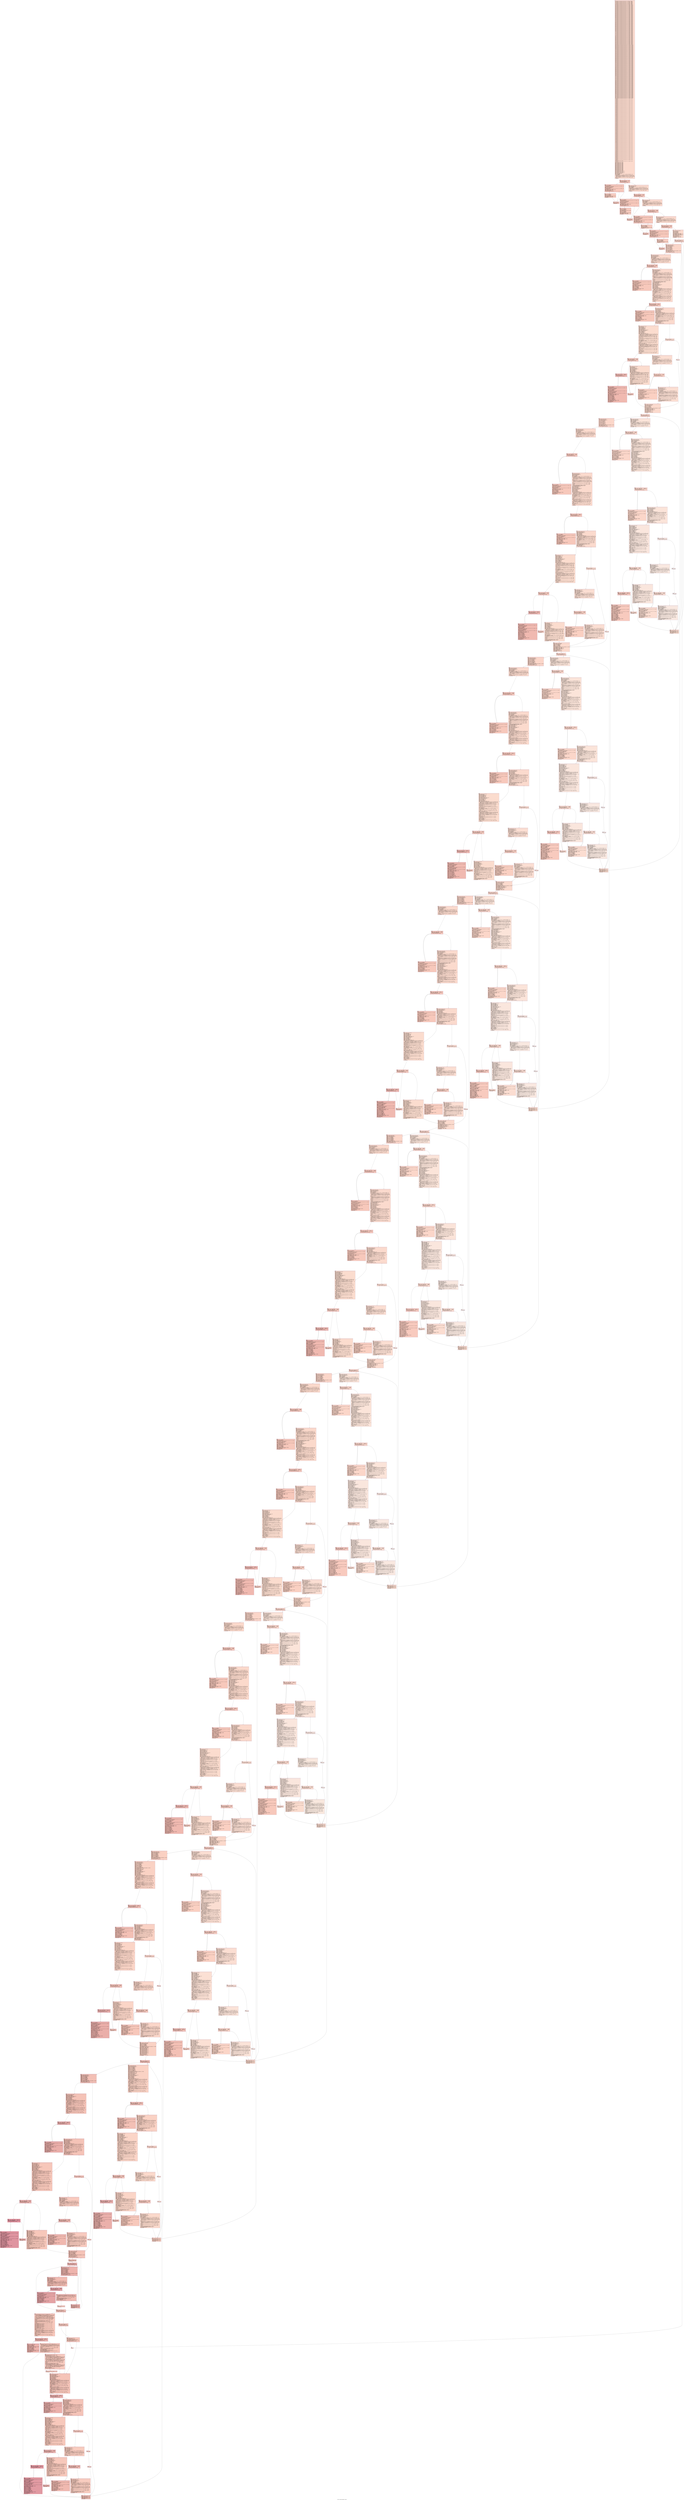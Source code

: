 digraph "CFG for '_QMbrute_forcePdigits_2' function" {
	label="CFG for '_QMbrute_forcePdigits_2' function";

	Node0x55bb5fd07ad0 [shape=record,color="#3d50c3ff", style=filled, fillcolor="#f7ac8e70" fontname="Courier",label="{1:\l|  %2 = alloca \{ ptr, i64, i32, i8, i8, i8, i8, [1 x [3 x i64]] \}, align 8\l  %3 = alloca \{ ptr, i64, i32, i8, i8, i8, i8, [1 x [3 x i64]] \}, align 8\l  %4 = alloca \{ ptr, i64, i32, i8, i8, i8, i8, [1 x [3 x i64]] \}, align 8\l  %5 = alloca \{ ptr, i64, i32, i8, i8, i8, i8, [1 x [3 x i64]] \}, align 8\l  %6 = alloca \{ ptr, i64, i32, i8, i8, i8, i8, [1 x [3 x i64]] \}, align 8\l  %7 = alloca \{ ptr, i64, i32, i8, i8, i8, i8, [1 x [3 x i64]] \}, align 8\l  %8 = alloca \{ ptr, i64, i32, i8, i8, i8, i8, [2 x [3 x i64]] \}, align 8\l  %9 = alloca \{ ptr, i64, i32, i8, i8, i8, i8, [2 x [3 x i64]] \}, align 8\l  %10 = alloca \{ ptr, i64, i32, i8, i8, i8, i8, [2 x [3 x i64]] \}, align 8\l  %11 = alloca \{ ptr, i64, i32, i8, i8, i8, i8, [1 x [3 x i64]] \}, align 8\l  %12 = alloca \{ ptr, i64, i32, i8, i8, i8, i8, [1 x [3 x i64]] \}, align 8\l  %13 = alloca \{ ptr, i64, i32, i8, i8, i8, i8, [1 x [3 x i64]] \}, align 8\l  %14 = alloca \{ ptr, i64, i32, i8, i8, i8, i8, [1 x [3 x i64]] \}, align 8\l  %15 = alloca \{ ptr, i64, i32, i8, i8, i8, i8, [1 x [3 x i64]] \}, align 8\l  %16 = alloca \{ ptr, i64, i32, i8, i8, i8, i8, [1 x [3 x i64]] \}, align 8\l  %17 = alloca \{ ptr, i64, i32, i8, i8, i8, i8, [1 x [3 x i64]] \}, align 8\l  %18 = alloca \{ ptr, i64, i32, i8, i8, i8, i8, [1 x [3 x i64]] \}, align 8\l  %19 = alloca \{ ptr, i64, i32, i8, i8, i8, i8, [1 x [3 x i64]] \}, align 8\l  %20 = alloca \{ ptr, i64, i32, i8, i8, i8, i8, [1 x [3 x i64]] \}, align 8\l  %21 = alloca \{ ptr, i64, i32, i8, i8, i8, i8, [1 x [3 x i64]] \}, align 8\l  %22 = alloca \{ ptr, i64, i32, i8, i8, i8, i8, [1 x [3 x i64]] \}, align 8\l  %23 = alloca \{ ptr, i64, i32, i8, i8, i8, i8, [2 x [3 x i64]] \}, align 8\l  %24 = alloca \{ ptr, i64, i32, i8, i8, i8, i8, [2 x [3 x i64]] \}, align 8\l  %25 = alloca \{ ptr, i64, i32, i8, i8, i8, i8, [2 x [3 x i64]] \}, align 8\l  %26 = alloca \{ ptr, i64, i32, i8, i8, i8, i8, [1 x [3 x i64]] \}, align 8\l  %27 = alloca \{ ptr, i64, i32, i8, i8, i8, i8, [1 x [3 x i64]] \}, align 8\l  %28 = alloca \{ ptr, i64, i32, i8, i8, i8, i8, [1 x [3 x i64]] \}, align 8\l  %29 = alloca \{ ptr, i64, i32, i8, i8, i8, i8, [1 x [3 x i64]] \}, align 8\l  %30 = alloca \{ ptr, i64, i32, i8, i8, i8, i8, [1 x [3 x i64]] \}, align 8\l  %31 = alloca \{ ptr, i64, i32, i8, i8, i8, i8, [1 x [3 x i64]] \}, align 8\l  %32 = alloca \{ ptr, i64, i32, i8, i8, i8, i8, [1 x [3 x i64]] \}, align 8\l  %33 = alloca \{ ptr, i64, i32, i8, i8, i8, i8, [1 x [3 x i64]] \}, align 8\l  %34 = alloca \{ ptr, i64, i32, i8, i8, i8, i8, [1 x [3 x i64]] \}, align 8\l  %35 = alloca \{ ptr, i64, i32, i8, i8, i8, i8, [1 x [3 x i64]] \}, align 8\l  %36 = alloca \{ ptr, i64, i32, i8, i8, i8, i8, [1 x [3 x i64]] \}, align 8\l  %37 = alloca \{ ptr, i64, i32, i8, i8, i8, i8, [1 x [3 x i64]] \}, align 8\l  %38 = alloca \{ ptr, i64, i32, i8, i8, i8, i8, [2 x [3 x i64]] \}, align 8\l  %39 = alloca \{ ptr, i64, i32, i8, i8, i8, i8, [2 x [3 x i64]] \}, align 8\l  %40 = alloca \{ ptr, i64, i32, i8, i8, i8, i8, [2 x [3 x i64]] \}, align 8\l  %41 = alloca \{ ptr, i64, i32, i8, i8, i8, i8, [1 x [3 x i64]] \}, align 8\l  %42 = alloca \{ ptr, i64, i32, i8, i8, i8, i8, [1 x [3 x i64]] \}, align 8\l  %43 = alloca \{ ptr, i64, i32, i8, i8, i8, i8, [1 x [3 x i64]] \}, align 8\l  %44 = alloca \{ ptr, i64, i32, i8, i8, i8, i8, [1 x [3 x i64]] \}, align 8\l  %45 = alloca \{ ptr, i64, i32, i8, i8, i8, i8, [1 x [3 x i64]] \}, align 8\l  %46 = alloca \{ ptr, i64, i32, i8, i8, i8, i8, [1 x [3 x i64]] \}, align 8\l  %47 = alloca \{ ptr, i64, i32, i8, i8, i8, i8, [1 x [3 x i64]] \}, align 8\l  %48 = alloca \{ ptr, i64, i32, i8, i8, i8, i8, [1 x [3 x i64]] \}, align 8\l  %49 = alloca \{ ptr, i64, i32, i8, i8, i8, i8, [1 x [3 x i64]] \}, align 8\l  %50 = alloca \{ ptr, i64, i32, i8, i8, i8, i8, [1 x [3 x i64]] \}, align 8\l  %51 = alloca \{ ptr, i64, i32, i8, i8, i8, i8, [1 x [3 x i64]] \}, align 8\l  %52 = alloca \{ ptr, i64, i32, i8, i8, i8, i8, [1 x [3 x i64]] \}, align 8\l  %53 = alloca \{ ptr, i64, i32, i8, i8, i8, i8, [2 x [3 x i64]] \}, align 8\l  %54 = alloca \{ ptr, i64, i32, i8, i8, i8, i8, [2 x [3 x i64]] \}, align 8\l  %55 = alloca \{ ptr, i64, i32, i8, i8, i8, i8, [2 x [3 x i64]] \}, align 8\l  %56 = alloca \{ ptr, i64, i32, i8, i8, i8, i8, [1 x [3 x i64]] \}, align 8\l  %57 = alloca \{ ptr, i64, i32, i8, i8, i8, i8, [1 x [3 x i64]] \}, align 8\l  %58 = alloca \{ ptr, i64, i32, i8, i8, i8, i8, [1 x [3 x i64]] \}, align 8\l  %59 = alloca \{ ptr, i64, i32, i8, i8, i8, i8, [1 x [3 x i64]] \}, align 8\l  %60 = alloca \{ ptr, i64, i32, i8, i8, i8, i8, [1 x [3 x i64]] \}, align 8\l  %61 = alloca \{ ptr, i64, i32, i8, i8, i8, i8, [1 x [3 x i64]] \}, align 8\l  %62 = alloca \{ ptr, i64, i32, i8, i8, i8, i8, [1 x [3 x i64]] \}, align 8\l  %63 = alloca \{ ptr, i64, i32, i8, i8, i8, i8, [1 x [3 x i64]] \}, align 8\l  %64 = alloca \{ ptr, i64, i32, i8, i8, i8, i8, [1 x [3 x i64]] \}, align 8\l  %65 = alloca \{ ptr, i64, i32, i8, i8, i8, i8, [1 x [3 x i64]] \}, align 8\l  %66 = alloca \{ ptr, i64, i32, i8, i8, i8, i8, [1 x [3 x i64]] \}, align 8\l  %67 = alloca \{ ptr, i64, i32, i8, i8, i8, i8, [1 x [3 x i64]] \}, align 8\l  %68 = alloca \{ ptr, i64, i32, i8, i8, i8, i8, [2 x [3 x i64]] \}, align 8\l  %69 = alloca \{ ptr, i64, i32, i8, i8, i8, i8, [2 x [3 x i64]] \}, align 8\l  %70 = alloca \{ ptr, i64, i32, i8, i8, i8, i8, [2 x [3 x i64]] \}, align 8\l  %71 = alloca \{ ptr, i64, i32, i8, i8, i8, i8, [1 x [3 x i64]] \}, align 8\l  %72 = alloca \{ ptr, i64, i32, i8, i8, i8, i8, [1 x [3 x i64]] \}, align 8\l  %73 = alloca \{ ptr, i64, i32, i8, i8, i8, i8, [1 x [3 x i64]] \}, align 8\l  %74 = alloca \{ ptr, i64, i32, i8, i8, i8, i8, [1 x [3 x i64]] \}, align 8\l  %75 = alloca \{ ptr, i64, i32, i8, i8, i8, i8, [1 x [3 x i64]] \}, align 8\l  %76 = alloca \{ ptr, i64, i32, i8, i8, i8, i8, [1 x [3 x i64]] \}, align 8\l  %77 = alloca \{ ptr, i64, i32, i8, i8, i8, i8, [1 x [3 x i64]] \}, align 8\l  %78 = alloca \{ ptr, i64, i32, i8, i8, i8, i8, [1 x [3 x i64]] \}, align 8\l  %79 = alloca \{ ptr, i64, i32, i8, i8, i8, i8, [1 x [3 x i64]] \}, align 8\l  %80 = alloca \{ ptr, i64, i32, i8, i8, i8, i8, [1 x [3 x i64]] \}, align 8\l  %81 = alloca \{ ptr, i64, i32, i8, i8, i8, i8, [1 x [3 x i64]] \}, align 8\l  %82 = alloca \{ ptr, i64, i32, i8, i8, i8, i8, [1 x [3 x i64]] \}, align 8\l  %83 = alloca \{ ptr, i64, i32, i8, i8, i8, i8, [2 x [3 x i64]] \}, align 8\l  %84 = alloca \{ ptr, i64, i32, i8, i8, i8, i8, [2 x [3 x i64]] \}, align 8\l  %85 = alloca \{ ptr, i64, i32, i8, i8, i8, i8, [2 x [3 x i64]] \}, align 8\l  %86 = alloca \{ ptr, i64, i32, i8, i8, i8, i8, [1 x [3 x i64]] \}, align 8\l  %87 = alloca \{ ptr, i64, i32, i8, i8, i8, i8, [1 x [3 x i64]] \}, align 8\l  %88 = alloca \{ ptr, i64, i32, i8, i8, i8, i8, [1 x [3 x i64]] \}, align 8\l  %89 = alloca \{ ptr, i64, i32, i8, i8, i8, i8, [1 x [3 x i64]] \}, align 8\l  %90 = alloca \{ ptr, i64, i32, i8, i8, i8, i8, [1 x [3 x i64]] \}, align 8\l  %91 = alloca \{ ptr, i64, i32, i8, i8, i8, i8, [1 x [3 x i64]] \}, align 8\l  %92 = alloca \{ ptr, i64, i32, i8, i8, i8, i8, [1 x [3 x i64]] \}, align 8\l  %93 = alloca \{ ptr, i64, i32, i8, i8, i8, i8, [1 x [3 x i64]] \}, align 8\l  %94 = alloca \{ ptr, i64, i32, i8, i8, i8, i8, [1 x [3 x i64]] \}, align 8\l  %95 = alloca \{ ptr, i64, i32, i8, i8, i8, i8, [1 x [3 x i64]] \}, align 8\l  %96 = alloca \{ ptr, i64, i32, i8, i8, i8, i8, [1 x [3 x i64]] \}, align 8\l  %97 = alloca \{ ptr, i64, i32, i8, i8, i8, i8, [1 x [3 x i64]] \}, align 8\l  %98 = alloca \{ ptr, i64, i32, i8, i8, i8, i8, [2 x [3 x i64]] \}, align 8\l  %99 = alloca \{ ptr, i64, i32, i8, i8, i8, i8, [2 x [3 x i64]] \}, align 8\l  %100 = alloca \{ ptr, i64, i32, i8, i8, i8, i8, [2 x [3 x i64]] \}, align 8\l  %101 = alloca \{ ptr, i64, i32, i8, i8, i8, i8, [1 x [3 x i64]] \}, align 8\l  %102 = alloca \{ ptr, i64, i32, i8, i8, i8, i8, [1 x [3 x i64]] \}, align 8\l  %103 = alloca \{ ptr, i64, i32, i8, i8, i8, i8, [1 x [3 x i64]] \}, align 8\l  %104 = alloca \{ ptr, i64, i32, i8, i8, i8, i8, [1 x [3 x i64]] \}, align 8\l  %105 = alloca \{ ptr, i64, i32, i8, i8, i8, i8, [1 x [3 x i64]] \}, align 8\l  %106 = alloca \{ ptr, i64, i32, i8, i8, i8, i8, [1 x [3 x i64]] \}, align 8\l  %107 = alloca \{ ptr, i64, i32, i8, i8, i8, i8, [1 x [3 x i64]] \}, align 8\l  %108 = alloca \{ ptr, i64, i32, i8, i8, i8, i8, [1 x [3 x i64]] \}, align 8\l  %109 = alloca \{ ptr, i64, i32, i8, i8, i8, i8, [1 x [3 x i64]] \}, align 8\l  %110 = alloca \{ ptr, i64, i32, i8, i8, i8, i8, [1 x [3 x i64]] \}, align 8\l  %111 = alloca \{ ptr, i64, i32, i8, i8, i8, i8, [1 x [3 x i64]] \}, align 8\l  %112 = alloca \{ ptr, i64, i32, i8, i8, i8, i8, [1 x [3 x i64]] \}, align 8\l  %113 = alloca \{ ptr, i64, i32, i8, i8, i8, i8, [2 x [3 x i64]] \}, align 8\l  %114 = alloca \{ ptr, i64, i32, i8, i8, i8, i8, [2 x [3 x i64]] \}, align 8\l  %115 = alloca \{ ptr, i64, i32, i8, i8, i8, i8, [2 x [3 x i64]] \}, align 8\l  %116 = alloca \{ ptr, i64, i32, i8, i8, i8, i8, [1 x [3 x i64]] \}, align 8\l  %117 = alloca \{ ptr, i64, i32, i8, i8, i8, i8, [1 x [3 x i64]] \}, align 8\l  %118 = alloca \{ ptr, i64, i32, i8, i8, i8, i8, [1 x [3 x i64]] \}, align 8\l  %119 = alloca \{ ptr, i64, i32, i8, i8, i8, i8, [1 x [3 x i64]] \}, align 8\l  %120 = alloca \{ ptr, i64, i32, i8, i8, i8, i8, [1 x [3 x i64]] \}, align 8\l  %121 = alloca \{ ptr, i64, i32, i8, i8, i8, i8, [1 x [3 x i64]] \}, align 8\l  %122 = alloca \{ ptr, i64, i32, i8, i8, i8, i8, [1 x [3 x i64]] \}, align 8\l  %123 = alloca \{ ptr, i64, i32, i8, i8, i8, i8, [1 x [3 x i64]] \}, align 8\l  %124 = alloca \{ ptr, i64, i32, i8, i8, i8, i8, [1 x [3 x i64]] \}, align 8\l  %125 = alloca \{ ptr, i64, i32, i8, i8, i8, i8, [2 x [3 x i64]] \}, align 8\l  %126 = alloca \{ ptr, i64, i32, i8, i8, i8, i8, [2 x [3 x i64]] \}, align 8\l  %127 = alloca \{ ptr, i64, i32, i8, i8, i8, i8, [2 x [3 x i64]] \}, align 8\l  %128 = alloca \{ ptr, i64, i32, i8, i8, i8, i8, [1 x [3 x i64]] \}, align 8\l  %129 = alloca \{ ptr, i64, i32, i8, i8, i8, i8, [1 x [3 x i64]] \}, align 8\l  %130 = alloca \{ ptr, i64, i32, i8, i8, i8, i8, [1 x [3 x i64]] \}, align 8\l  %131 = alloca \{ ptr, i64, i32, i8, i8, i8, i8, [2 x [3 x i64]] \}, align 8\l  %132 = alloca \{ ptr, i64, i32, i8, i8, i8, i8, [2 x [3 x i64]] \}, align 8\l  %133 = alloca \{ ptr, i64, i32, i8, i8, i8, i8, [2 x [3 x i64]] \}, align 8\l  %134 = alloca \{ ptr, i64, i32, i8, i8, i8, i8, [1 x [3 x i64]] \}, align 8\l  %135 = alloca \{ ptr, i64, i32, i8, i8, i8, i8, [1 x [3 x i64]] \}, align 8\l  %136 = alloca \{ ptr, i64, i32, i8, i8, i8, i8, [1 x [3 x i64]] \}, align 8\l  %137 = alloca \{ ptr, i64, i32, i8, i8, i8, i8, [1 x [3 x i64]] \}, align 8\l  %138 = alloca \{ ptr, i64, i32, i8, i8, i8, i8, [2 x [3 x i64]] \}, align 8\l  %139 = alloca \{ ptr, i64, i32, i8, i8, i8, i8, [1 x [3 x i64]] \}, align 8\l  %140 = alloca \{ ptr, i64, i32, i8, i8, i8, i8, [1 x [3 x i64]] \}, align 8\l  %141 = alloca \{ ptr, i64, i32, i8, i8, i8, i8, [2 x [3 x i64]] \}, align 8\l  %142 = alloca \{ ptr, i64, i32, i8, i8, i8, i8, [2 x [3 x i64]] \}, align 8\l  %143 = alloca \{ ptr, i64, i32, i8, i8, i8, i8, [2 x [3 x i64]] \}, align 8\l  %144 = alloca \{ ptr, i64, i32, i8, i8, i8, i8, [1 x [3 x i64]] \}, align 8\l  %145 = alloca \{ ptr, i64, i32, i8, i8, i8, i8, [1 x [3 x i64]] \}, align 8\l  %146 = alloca \{ ptr, i64, i32, i8, i8, i8, i8, [1 x [3 x i64]] \}, align 8\l  %147 = alloca \{ ptr, i64, i32, i8, i8, i8, i8, [2 x [3 x i64]] \}, align 8\l  %148 = alloca \{ ptr, i64, i32, i8, i8, i8, i8, [2 x [3 x i64]] \}, align 8\l  %149 = alloca \{ ptr, i64, i32, i8, i8, i8, i8, [2 x [3 x i64]] \}, align 8\l  %150 = alloca \{ ptr, i64, i32, i8, i8, i8, i8, [1 x [3 x i64]] \}, align 8\l  %151 = alloca \{ ptr, i64, i32, i8, i8, i8, i8, [1 x [3 x i64]] \}, align 8\l  %152 = alloca \{ ptr, i64, i32, i8, i8, i8, i8, [1 x [3 x i64]] \}, align 8\l  %153 = alloca \{ ptr, i64, i32, i8, i8, i8, i8, [2 x [3 x i64]] \}, align 8\l  %154 = alloca \{ ptr, i64, i32, i8, i8, i8, i8, [2 x [3 x i64]] \}, align 8\l  %155 = alloca \{ ptr, i64, i32, i8, i8, i8, i8, [2 x [3 x i64]] \}, align 8\l  %156 = alloca \{ ptr, i64, i32, i8, i8, i8, i8, [1 x [3 x i64]] \}, align 8\l  %157 = alloca \{ ptr, i64, i32, i8, i8, i8, i8, [1 x [3 x i64]] \}, align 8\l  %158 = alloca \{ ptr, i64, i32, i8, i8, i8, i8, [1 x [3 x i64]] \}, align 8\l  %159 = alloca \{ ptr, i64, i32, i8, i8, i8, i8, [1 x [3 x i64]] \}, align 8\l  %160 = alloca \{ ptr, i64, i32, i8, i8, i8, i8, [1 x [3 x i64]] \}, align 8\l  %161 = alloca \{ ptr, i64, i32, i8, i8, i8, i8, [1 x [3 x i64]] \}, align 8\l  %162 = alloca \{ ptr, i64, i32, i8, i8, i8, i8, [2 x [3 x i64]] \}, align 8\l  %163 = alloca \{ ptr, i64, i32, i8, i8, i8, i8, [2 x [3 x i64]] \}, align 8\l  %164 = alloca \{ ptr, i64, i32, i8, i8, i8, i8, [2 x [3 x i64]] \}, align 8\l  %165 = alloca \{ ptr, i64, i32, i8, i8, i8, i8, [1 x [3 x i64]] \}, align 8\l  %166 = alloca \{ ptr, i64, i32, i8, i8, i8, i8, [1 x [3 x i64]] \}, align 8\l  %167 = alloca \{ ptr, i64, i32, i8, i8, i8, i8, [1 x [3 x i64]] \}, align 8\l  %168 = alloca \{ ptr, i64, i32, i8, i8, i8, i8, [1 x [3 x i64]] \}, align 8\l  %169 = alloca \{ ptr, i64, i32, i8, i8, i8, i8, [1 x [3 x i64]] \}, align 8\l  %170 = alloca \{ ptr, i64, i32, i8, i8, i8, i8, [1 x [3 x i64]] \}, align 8\l  %171 = alloca \{ ptr, i64, i32, i8, i8, i8, i8, [2 x [3 x i64]] \}, align 8\l  %172 = alloca \{ ptr, i64, i32, i8, i8, i8, i8, [2 x [3 x i64]] \}, align 8\l  %173 = alloca \{ ptr, i64, i32, i8, i8, i8, i8, [2 x [3 x i64]] \}, align 8\l  %174 = alloca \{ ptr, i64, i32, i8, i8, i8, i8, [1 x [3 x i64]] \}, align 8\l  %175 = alloca \{ ptr, i64, i32, i8, i8, i8, i8, [1 x [3 x i64]] \}, align 8\l  %176 = alloca \{ ptr, i64, i32, i8, i8, i8, i8, [1 x [3 x i64]] \}, align 8\l  %177 = alloca \{ ptr, i64, i32, i8, i8, i8, i8, [1 x [3 x i64]] \}, align 8\l  %178 = alloca \{ ptr, i64, i32, i8, i8, i8, i8, [1 x [3 x i64]] \}, align 8\l  %179 = alloca \{ ptr, i64, i32, i8, i8, i8, i8, [1 x [3 x i64]] \}, align 8\l  %180 = alloca \{ ptr, i64, i32, i8, i8, i8, i8, [2 x [3 x i64]] \}, align 8\l  %181 = alloca \{ ptr, i64, i32, i8, i8, i8, i8, [2 x [3 x i64]] \}, align 8\l  %182 = alloca \{ ptr, i64, i32, i8, i8, i8, i8, [2 x [3 x i64]] \}, align 8\l  %183 = alloca \{ ptr, i64, i32, i8, i8, i8, i8, [1 x [3 x i64]] \}, align 8\l  %184 = alloca \{ ptr, i64, i32, i8, i8, i8, i8, [1 x [3 x i64]] \}, align 8\l  %185 = alloca \{ ptr, i64, i32, i8, i8, i8, i8, [1 x [3 x i64]] \}, align 8\l  %186 = alloca \{ ptr, i64, i32, i8, i8, i8, i8, [1 x [3 x i64]] \}, align 8\l  %187 = alloca \{ ptr, i64, i32, i8, i8, i8, i8, [1 x [3 x i64]] \}, align 8\l  %188 = alloca \{ ptr, i64, i32, i8, i8, i8, i8, [1 x [3 x i64]] \}, align 8\l  %189 = alloca \{ ptr, i64, i32, i8, i8, i8, i8, [2 x [3 x i64]] \}, align 8\l  %190 = alloca \{ ptr, i64, i32, i8, i8, i8, i8, [2 x [3 x i64]] \}, align 8\l  %191 = alloca \{ ptr, i64, i32, i8, i8, i8, i8, [2 x [3 x i64]] \}, align 8\l  %192 = alloca \{ ptr, i64, i32, i8, i8, i8, i8, [1 x [3 x i64]] \}, align 8\l  %193 = alloca \{ ptr, i64, i32, i8, i8, i8, i8, [1 x [3 x i64]] \}, align 8\l  %194 = alloca \{ ptr, i64, i32, i8, i8, i8, i8, [1 x [3 x i64]] \}, align 8\l  %195 = alloca \{ ptr, i64, i32, i8, i8, i8, i8, [1 x [3 x i64]] \}, align 8\l  %196 = alloca \{ ptr, i64, i32, i8, i8, i8, i8, [1 x [3 x i64]] \}, align 8\l  %197 = alloca \{ ptr, i64, i32, i8, i8, i8, i8, [1 x [3 x i64]] \}, align 8\l  %198 = alloca \{ ptr, i64, i32, i8, i8, i8, i8, [2 x [3 x i64]] \}, align 8\l  %199 = alloca \{ ptr, i64, i32, i8, i8, i8, i8, [2 x [3 x i64]] \}, align 8\l  %200 = alloca \{ ptr, i64, i32, i8, i8, i8, i8, [2 x [3 x i64]] \}, align 8\l  %201 = alloca \{ ptr, i64, i32, i8, i8, i8, i8, [1 x [3 x i64]] \}, align 8\l  %202 = alloca \{ ptr, i64, i32, i8, i8, i8, i8, [1 x [3 x i64]] \}, align 8\l  %203 = alloca \{ ptr, i64, i32, i8, i8, i8, i8, [1 x [3 x i64]] \}, align 8\l  %204 = alloca \{ ptr, i64, i32, i8, i8, i8, i8, [1 x [3 x i64]] \}, align 8\l  %205 = alloca \{ ptr, i64, i32, i8, i8, i8, i8, [1 x [3 x i64]] \}, align 8\l  %206 = alloca \{ ptr, i64, i32, i8, i8, i8, i8, [1 x [3 x i64]] \}, align 8\l  %207 = alloca \{ ptr, i64, i32, i8, i8, i8, i8, [2 x [3 x i64]] \}, align 8\l  %208 = alloca \{ ptr, i64, i32, i8, i8, i8, i8, [2 x [3 x i64]] \}, align 8\l  %209 = alloca \{ ptr, i64, i32, i8, i8, i8, i8, [2 x [3 x i64]] \}, align 8\l  %210 = alloca \{ ptr, i64, i32, i8, i8, i8, i8, [1 x [3 x i64]] \}, align 8\l  %211 = alloca \{ ptr, i64, i32, i8, i8, i8, i8, [1 x [3 x i64]] \}, align 8\l  %212 = alloca \{ ptr, i64, i32, i8, i8, i8, i8, [1 x [3 x i64]] \}, align 8\l  %213 = alloca \{ ptr, i64, i32, i8, i8, i8, i8, [1 x [3 x i64]] \}, align 8\l  %214 = alloca \{ ptr, i64, i32, i8, i8, i8, i8, [1 x [3 x i64]] \}, align 8\l  %215 = alloca \{ ptr, i64, i32, i8, i8, i8, i8, [1 x [3 x i64]] \}, align 8\l  %216 = alloca \{ ptr, i64, i32, i8, i8, i8, i8, [1 x [3 x i64]] \}, align 8\l  %217 = alloca \{ ptr, i64, i32, i8, i8, i8, i8, [1 x [3 x i64]] \}, align 8\l  %218 = alloca \{ ptr, i64, i32, i8, i8, i8, i8, [1 x [3 x i64]] \}, align 8\l  %219 = alloca \{ ptr, i64, i32, i8, i8, i8, i8, [1 x [3 x i64]] \}, align 8\l  %220 = alloca \{ ptr, i64, i32, i8, i8, i8, i8, [1 x [3 x i64]] \}, i64 1,\l... align 8\l  %221 = alloca \{ ptr, i64, i32, i8, i8, i8, i8, [1 x [3 x i64]] \}, i64 1,\l... align 8\l  %222 = alloca \{ ptr, i64, i32, i8, i8, i8, i8, [2 x [3 x i64]] \}, i64 1,\l... align 8\l  %223 = alloca \{ ptr, i64, i32, i8, i8, i8, i8, [1 x [3 x i64]] \}, i64 1,\l... align 8\l  %224 = alloca \{ ptr, i64, i32, i8, i8, i8, i8, [1 x [3 x i64]] \}, i64 1,\l... align 8\l  %225 = alloca \{ ptr, i64, i32, i8, i8, i8, i8, [1 x [3 x i64]] \}, i64 1,\l... align 8\l  %226 = alloca \{ ptr, i64, i32, i8, i8, i8, i8, [1 x [3 x i64]] \}, i64 1,\l... align 8\l  %227 = alloca \{ ptr, i64, i32, i8, i8, i8, i8, [2 x [3 x i64]] \}, i64 1,\l... align 8\l  %228 = alloca \{ ptr, i64, i32, i8, i8, i8, i8, [1 x [3 x i64]] \}, i64 1,\l... align 8\l  %229 = alloca \{ ptr, i64, i32, i8, i8, i8, i8, [1 x [3 x i64]] \}, i64 1,\l... align 8\l  %230 = alloca \{ ptr, i64, i32, i8, i8, i8, i8, [1 x [3 x i64]] \}, i64 1,\l... align 8\l  %231 = alloca \{ ptr, i64, i32, i8, i8, i8, i8, [1 x [3 x i64]] \}, i64 1,\l... align 8\l  %232 = alloca \{ ptr, i64, i32, i8, i8, i8, i8, [2 x [3 x i64]] \}, i64 1,\l... align 8\l  %233 = alloca \{ ptr, i64, i32, i8, i8, i8, i8, [1 x [3 x i64]] \}, i64 1,\l... align 8\l  %234 = alloca \{ ptr, i64, i32, i8, i8, i8, i8, [1 x [3 x i64]] \}, i64 1,\l... align 8\l  %235 = alloca \{ ptr, i64, i32, i8, i8, i8, i8, [1 x [3 x i64]] \}, i64 1,\l... align 8\l  %236 = alloca \{ ptr, i64, i32, i8, i8, i8, i8, [1 x [3 x i64]] \}, i64 1,\l... align 8\l  %237 = alloca \{ ptr, i64, i32, i8, i8, i8, i8, [2 x [3 x i64]] \}, i64 1,\l... align 8\l  %238 = alloca \{ ptr, i64, i32, i8, i8, i8, i8, [1 x [3 x i64]] \}, i64 1,\l... align 8\l  %239 = alloca \{ ptr, i64, i32, i8, i8, i8, i8, [1 x [3 x i64]] \}, i64 1,\l... align 8\l  %240 = alloca \{ ptr, i64, i32, i8, i8, i8, i8, [1 x [3 x i64]] \}, i64 1,\l... align 8\l  %241 = alloca \{ ptr, i64, i32, i8, i8, i8, i8, [1 x [3 x i64]] \}, i64 1,\l... align 8\l  %242 = alloca \{ ptr, i64, i32, i8, i8, i8, i8, [2 x [3 x i64]] \}, i64 1,\l... align 8\l  %243 = alloca \{ ptr, i64, i32, i8, i8, i8, i8, [1 x [3 x i64]] \}, i64 1,\l... align 8\l  %244 = alloca \{ ptr, i64, i32, i8, i8, i8, i8, [1 x [3 x i64]] \}, i64 1,\l... align 8\l  %245 = alloca \{ ptr, i64, i32, i8, i8, i8, i8, [1 x [3 x i64]] \}, i64 1,\l... align 8\l  %246 = alloca \{ ptr, i64, i32, i8, i8, i8, i8, [1 x [3 x i64]] \}, i64 1,\l... align 8\l  %247 = alloca \{ ptr, i64, i32, i8, i8, i8, i8, [2 x [3 x i64]] \}, i64 1,\l... align 8\l  %248 = alloca \{ ptr, i64, i32, i8, i8, i8, i8, [1 x [3 x i64]] \}, i64 1,\l... align 8\l  %249 = alloca \{ ptr, i64, i32, i8, i8, i8, i8, [1 x [3 x i64]] \}, i64 1,\l... align 8\l  %250 = alloca \{ ptr, i64, i32, i8, i8, i8, i8, [1 x [3 x i64]] \}, i64 1,\l... align 8\l  %251 = alloca \{ ptr, i64, i32, i8, i8, i8, i8, [1 x [3 x i64]] \}, i64 1,\l... align 8\l  %252 = alloca \{ ptr, i64, i32, i8, i8, i8, i8, [2 x [3 x i64]] \}, i64 1,\l... align 8\l  %253 = alloca \{ ptr, i64, i32, i8, i8, i8, i8, [1 x [3 x i64]] \}, i64 1,\l... align 8\l  %254 = alloca \{ ptr, i64, i32, i8, i8, i8, i8, [1 x [3 x i64]] \}, i64 1,\l... align 8\l  %255 = alloca \{ ptr, i64, i32, i8, i8, i8, i8, [1 x [3 x i64]] \}, i64 1,\l... align 8\l  %256 = alloca \{ ptr, i64, i32, i8, i8, i8, i8, [1 x [3 x i64]] \}, i64 1,\l... align 8\l  %257 = alloca \{ ptr, i64, i32, i8, i8, i8, i8, [2 x [3 x i64]] \}, i64 1,\l... align 8\l  %258 = alloca \{ ptr, i64, i32, i8, i8, i8, i8, [1 x [3 x i64]] \}, i64 1,\l... align 8\l  %259 = alloca \{ ptr, i64, i32, i8, i8, i8, i8, [1 x [3 x i64]] \}, i64 1,\l... align 8\l  %260 = alloca \{ ptr, i64, i32, i8, i8, i8, i8, [1 x [3 x i64]] \}, i64 1,\l... align 8\l  %261 = alloca \{ ptr, i64, i32, i8, i8, i8, i8, [2 x [3 x i64]] \}, i64 1,\l... align 8\l  %262 = alloca \{ ptr, i64, i32, i8, i8, i8, i8, [1 x [3 x i64]] \}, i64 1,\l... align 8\l  %263 = alloca \{ ptr, i64, i32, i8, i8, i8, i8, [2 x [3 x i64]] \}, i64 1,\l... align 8\l  %264 = alloca \{ ptr, i64, i32, i8, i8, i8, i8, [1 x [3 x i64]] \}, i64 1,\l... align 8\l  %265 = alloca \{ ptr, i64, i32, i8, i8, i8, i8, [2 x [3 x i64]] \}, i64 1,\l... align 8\l  %266 = alloca \{ ptr, i64, i32, i8, i8, i8, i8, [1 x [3 x i64]] \}, i64 1,\l... align 8\l  %267 = alloca \{ ptr, i64, i32, i8, i8, i8, i8, [2 x [3 x i64]] \}, i64 1,\l... align 8\l  %268 = alloca \{ ptr, i64, i32, i8, i8, i8, i8, [1 x [3 x i64]] \}, i64 1,\l... align 8\l  %269 = alloca \{ ptr, i64, i32, i8, i8, i8, i8, [2 x [3 x i64]] \}, i64 1,\l... align 8\l  %270 = alloca \{ ptr, i64, i32, i8, i8, i8, i8, [1 x [3 x i64]] \}, i64 1,\l... align 8\l  %271 = alloca \{ ptr, i64, i32, i8, i8, i8, i8, [1 x [3 x i64]] \}, i64 1,\l... align 8\l  %272 = alloca \{ ptr, i64, i32, i8, i8, i8, i8, [2 x [3 x i64]] \}, i64 1,\l... align 8\l  %273 = alloca \{ ptr, i64, i32, i8, i8, i8, i8, [1 x [3 x i64]] \}, i64 1,\l... align 8\l  %274 = alloca \{ ptr, i64, i32, i8, i8, i8, i8, [1 x [3 x i64]] \}, i64 1,\l... align 8\l  %275 = alloca \{ ptr, i64, i32, i8, i8, i8, i8, [2 x [3 x i64]] \}, i64 1,\l... align 8\l  %276 = alloca \{ ptr, i64, i32, i8, i8, i8, i8, [1 x [3 x i64]] \}, i64 1,\l... align 8\l  %277 = alloca \{ ptr, i64, i32, i8, i8, i8, i8, [1 x [3 x i64]] \}, i64 1,\l... align 8\l  %278 = alloca \{ ptr, i64, i32, i8, i8, i8, i8, [2 x [3 x i64]] \}, i64 1,\l... align 8\l  %279 = alloca \{ ptr, i64, i32, i8, i8, i8, i8, [1 x [3 x i64]] \}, i64 1,\l... align 8\l  %280 = alloca \{ ptr, i64, i32, i8, i8, i8, i8, [1 x [3 x i64]] \}, i64 1,\l... align 8\l  %281 = alloca \{ ptr, i64, i32, i8, i8, i8, i8, [2 x [3 x i64]] \}, i64 1,\l... align 8\l  %282 = alloca \{ ptr, i64, i32, i8, i8, i8, i8, [1 x [3 x i64]] \}, i64 1,\l... align 8\l  %283 = alloca \{ ptr, i64, i32, i8, i8, i8, i8, [1 x [3 x i64]] \}, i64 1,\l... align 8\l  %284 = alloca \{ ptr, i64, i32, i8, i8, i8, i8, [2 x [3 x i64]] \}, i64 1,\l... align 8\l  %285 = alloca \{ ptr, i64, i32, i8, i8, i8, i8, [1 x [3 x i64]] \}, i64 1,\l... align 8\l  %286 = alloca \{ ptr, i64, i32, i8, i8, i8, i8, [1 x [3 x i64]] \}, i64 1,\l... align 8\l  %287 = alloca \{ ptr, i64, i32, i8, i8, i8, i8, [2 x [3 x i64]] \}, i64 1,\l... align 8\l  %288 = alloca \{ ptr, i64, i32, i8, i8, i8, i8, [1 x [3 x i64]] \}, i64 1,\l... align 8\l  %289 = alloca \{ ptr, i64, i32, i8, i8, i8, i8, [1 x [3 x i64]] \}, i64 1,\l... align 8\l  %290 = alloca i32, i64 1, align 4\l  %291 = alloca \{ ptr, i64, i32, i8, i8, i8, i8, [1 x [3 x i64]] \}, i64 1,\l... align 8\l  %292 = alloca i32, i64 1, align 4\l  %293 = alloca i32, i64 1, align 4\l  %294 = alloca i32, i64 1, align 4\l  %295 = alloca i32, i64 1, align 4\l  %296 = alloca i32, i64 1, align 4\l  %297 = alloca i32, i64 1, align 4\l  %298 = alloca i32, i64 1, align 4\l  %299 = alloca i32, i64 1, align 4\l  %300 = alloca i32, i64 1, align 4\l  %301 = alloca i32, i64 1, align 4\l  %302 = alloca i32, i64 1, align 4\l  %303 = alloca i32, i64 1, align 4\l  %304 = alloca i32, i64 1, align 4\l  %305 = alloca i32, i64 1, align 4\l  %306 = alloca i32, i64 1, align 4\l  %307 = alloca i32, i64 1, align 4\l  %308 = alloca i32, i64 1, align 4\l  %309 = alloca i32, i64 1, align 4\l  %310 = alloca i32, i64 1, align 4\l  %311 = alloca i32, i64 1, align 4\l  %312 = alloca [9 x i32], i64 1, align 4\l  %313 = alloca i32, i64 1, align 4\l  %314 = alloca i32, i64 1, align 4\l  %315 = alloca [9 x i32], i64 1, align 4\l  %316 = load i32, ptr %0, align 4\l  %317 = sext i32 %316 to i64\l  %318 = sub i64 %317, 1\l  %319 = getelementptr [9 x [9 x i32]], ptr @_QMbrute_forceEsudoku1, i64 0,\l... i64 0, i64 %318\l  %320 = insertvalue \{ ptr, i64, i32, i8, i8, i8, i8, [1 x [3 x i64]] \} \{ ptr\l... undef, i64 ptrtoint (ptr getelementptr (i32, ptr null, i32 1) to i64), i32\l... 20180515, i8 1, i8 9, i8 0, i8 0, [1 x [3 x i64]] [[3 x i64] [i64 1, i64 9,\l... i64 mul (i64 ptrtoint (ptr getelementptr (i32, ptr null, i32 1) to i64), i64\l... 9)]] \}, ptr %319, 0\l  store \{ ptr, i64, i32, i8, i8, i8, i8, [1 x [3 x i64]] \} %320, ptr %219,\l... align 8\l  br label %321\l}"];
	Node0x55bb5fd07ad0 -> Node0x55bb5fd1f660[tooltip="1 -> 321\nProbability 100.00%" ];
	Node0x55bb5fd1f660 [shape=record,color="#3d50c3ff", style=filled, fillcolor="#ed836670" fontname="Courier",label="{321:\l|  %322 = phi i64 [ %345, %344 ], [ 1, %1 ]\l  %323 = phi i64 [ %346, %344 ], [ 9, %1 ]\l  %324 = icmp sgt i64 %323, 0\l  br i1 %324, label %325, label %347\l|{<s0>T|<s1>F}}"];
	Node0x55bb5fd1f660:s0 -> Node0x55bb5fd1fa70[tooltip="321 -> 325\nProbability 96.88%" ];
	Node0x55bb5fd1f660:s1 -> Node0x55bb5fd1fac0[tooltip="321 -> 347\nProbability 3.12%" ];
	Node0x55bb5fd1fa70 [shape=record,color="#3d50c3ff", style=filled, fillcolor="#ed836670" fontname="Courier",label="{325:\l|  %326 = sub nsw i64 %322, 1\l  %327 = mul nsw i64 %326, 1\l  %328 = getelementptr \{ ptr, i64, i32, i8, i8, i8, i8, [1 x [3 x i64]] \}, ptr\l... %219, i32 0, i32 7, i32 0, i32 2\l  %329 = load i64, ptr %328, align 8\l  %330 = mul nsw i64 %327, %329\l  %331 = add nsw i64 %330, 0\l  %332 = getelementptr \{ ptr, i64, i32, i8, i8, i8, i8, [1 x [3 x i64]] \}, ptr\l... %219, i32 0, i32 0\l  %333 = load ptr, ptr %332, align 8\l  %334 = getelementptr i8, ptr %333, i64 %331\l  %335 = load i32, ptr %334, align 4\l  %336 = icmp ne i32 %335, 0\l  br i1 %336, label %337, label %344\l|{<s0>T|<s1>F}}"];
	Node0x55bb5fd1fa70:s0 -> Node0x55bb5fd20270[tooltip="325 -> 337\nProbability 62.50%" ];
	Node0x55bb5fd1fa70:s1 -> Node0x55bb5fd1f870[tooltip="325 -> 344\nProbability 37.50%" ];
	Node0x55bb5fd20270 [shape=record,color="#3d50c3ff", style=filled, fillcolor="#f08b6e70" fontname="Courier",label="{337:\l|  %338 = sub nsw i64 %322, 1\l  %339 = mul nsw i64 %338, 1\l  %340 = mul nsw i64 %339, 1\l  %341 = add nsw i64 %340, 0\l  %342 = getelementptr i32, ptr %312, i64 %341\l  %343 = load i32, ptr %334, align 4\l  store i32 %343, ptr %342, align 4\l  br label %344\l}"];
	Node0x55bb5fd20270 -> Node0x55bb5fd1f870[tooltip="337 -> 344\nProbability 100.00%" ];
	Node0x55bb5fd1f870 [shape=record,color="#3d50c3ff", style=filled, fillcolor="#ed836670" fontname="Courier",label="{344:\l|  %345 = add i64 %322, 1\l  %346 = sub i64 %323, 1\l  br label %321\l}"];
	Node0x55bb5fd1f870 -> Node0x55bb5fd1f660[tooltip="344 -> 321\nProbability 100.00%" ];
	Node0x55bb5fd1fac0 [shape=record,color="#3d50c3ff", style=filled, fillcolor="#f7ac8e70" fontname="Courier",label="{347:\l|  %348 = load i32, ptr %0, align 4\l  %349 = sext i32 %348 to i64\l  %350 = sub i64 %349, 1\l  %351 = getelementptr [9 x [9 x i32]], ptr @_QMbrute_forceEsudoku1, i64 0,\l... i64 0, i64 %350\l  %352 = insertvalue \{ ptr, i64, i32, i8, i8, i8, i8, [1 x [3 x i64]] \} \{ ptr\l... undef, i64 ptrtoint (ptr getelementptr (i32, ptr null, i32 1) to i64), i32\l... 20180515, i8 1, i8 9, i8 0, i8 0, [1 x [3 x i64]] [[3 x i64] [i64 1, i64 9,\l... i64 mul (i64 ptrtoint (ptr getelementptr (i32, ptr null, i32 1) to i64), i64\l... 9)]] \}, ptr %351, 0\l  store \{ ptr, i64, i32, i8, i8, i8, i8, [1 x [3 x i64]] \} %352, ptr %218,\l... align 8\l  br label %353\l}"];
	Node0x55bb5fd1fac0 -> Node0x55bb5fd20bd0[tooltip="347 -> 353\nProbability 100.00%" ];
	Node0x55bb5fd20bd0 [shape=record,color="#3d50c3ff", style=filled, fillcolor="#ed836670" fontname="Courier",label="{353:\l|  %354 = phi i64 [ %382, %381 ], [ 1, %347 ]\l  %355 = phi i64 [ %383, %381 ], [ 9, %347 ]\l  %356 = icmp sgt i64 %355, 0\l  br i1 %356, label %357, label %384\l|{<s0>T|<s1>F}}"];
	Node0x55bb5fd20bd0:s0 -> Node0x55bb5fd21040[tooltip="353 -> 357\nProbability 96.88%" ];
	Node0x55bb5fd20bd0:s1 -> Node0x55bb5fd21090[tooltip="353 -> 384\nProbability 3.12%" ];
	Node0x55bb5fd21040 [shape=record,color="#3d50c3ff", style=filled, fillcolor="#ed836670" fontname="Courier",label="{357:\l|  %358 = sub nsw i64 %354, 1\l  %359 = mul nsw i64 %358, 1\l  %360 = getelementptr \{ ptr, i64, i32, i8, i8, i8, i8, [1 x [3 x i64]] \}, ptr\l... %218, i32 0, i32 7, i32 0, i32 2\l  %361 = load i64, ptr %360, align 8\l  %362 = mul nsw i64 %359, %361\l  %363 = add nsw i64 %362, 0\l  %364 = getelementptr \{ ptr, i64, i32, i8, i8, i8, i8, [1 x [3 x i64]] \}, ptr\l... %218, i32 0, i32 0\l  %365 = load ptr, ptr %364, align 8\l  %366 = getelementptr i8, ptr %365, i64 %363\l  %367 = load i32, ptr %366, align 4\l  %368 = icmp ne i32 %367, 0\l  br i1 %368, label %369, label %381\l|{<s0>T|<s1>F}}"];
	Node0x55bb5fd21040:s0 -> Node0x55bb5fd21840[tooltip="357 -> 369\nProbability 62.50%" ];
	Node0x55bb5fd21040:s1 -> Node0x55bb5fd20de0[tooltip="357 -> 381\nProbability 37.50%" ];
	Node0x55bb5fd21840 [shape=record,color="#3d50c3ff", style=filled, fillcolor="#f08b6e70" fontname="Courier",label="{369:\l|  %370 = sub nsw i64 %354, 1\l  %371 = mul nsw i64 %370, 1\l  %372 = mul nsw i64 %371, 1\l  %373 = add nsw i64 %372, 0\l  %374 = getelementptr i32, ptr %312, i64 %373\l  %375 = sub nsw i64 %354, 1\l  %376 = mul nsw i64 %375, 1\l  %377 = mul nsw i64 %376, 1\l  %378 = add nsw i64 %377, 0\l  %379 = getelementptr i32, ptr %315, i64 %378\l  %380 = load i32, ptr %374, align 4\l  store i32 %380, ptr %379, align 4\l  br label %381\l}"];
	Node0x55bb5fd21840 -> Node0x55bb5fd20de0[tooltip="369 -> 381\nProbability 100.00%" ];
	Node0x55bb5fd20de0 [shape=record,color="#3d50c3ff", style=filled, fillcolor="#ed836670" fontname="Courier",label="{381:\l|  %382 = add i64 %354, 1\l  %383 = sub i64 %355, 1\l  br label %353\l}"];
	Node0x55bb5fd20de0 -> Node0x55bb5fd20bd0[tooltip="381 -> 353\nProbability 100.00%" ];
	Node0x55bb5fd21090 [shape=record,color="#3d50c3ff", style=filled, fillcolor="#f7ac8e70" fontname="Courier",label="{384:\l|  %385 = load i32, ptr %0, align 4\l  %386 = sext i32 %385 to i64\l  %387 = sub i64 %386, 1\l  %388 = getelementptr [9 x [9 x i32]], ptr @_QMbrute_forceEsudoku1, i64 0,\l... i64 0, i64 %387\l  %389 = insertvalue \{ ptr, i64, i32, i8, i8, i8, i8, [1 x [3 x i64]] \} \{ ptr\l... undef, i64 ptrtoint (ptr getelementptr (i32, ptr null, i32 1) to i64), i32\l... 20180515, i8 1, i8 9, i8 0, i8 0, [1 x [3 x i64]] [[3 x i64] [i64 1, i64 9,\l... i64 mul (i64 ptrtoint (ptr getelementptr (i32, ptr null, i32 1) to i64), i64\l... 9)]] \}, ptr %388, 0\l  store \{ ptr, i64, i32, i8, i8, i8, i8, [1 x [3 x i64]] \} %389, ptr %217,\l... align 8\l  br label %390\l}"];
	Node0x55bb5fd21090 -> Node0x55bb5fd1b8f0[tooltip="384 -> 390\nProbability 100.00%" ];
	Node0x55bb5fd1b8f0 [shape=record,color="#3d50c3ff", style=filled, fillcolor="#ed836670" fontname="Courier",label="{390:\l|  %391 = phi i64 [ %413, %412 ], [ 1, %384 ]\l  %392 = phi i64 [ %414, %412 ], [ 9, %384 ]\l  %393 = icmp sgt i64 %392, 0\l  br i1 %393, label %394, label %415\l|{<s0>T|<s1>F}}"];
	Node0x55bb5fd1b8f0:s0 -> Node0x55bb5fd1bd60[tooltip="390 -> 394\nProbability 96.88%" ];
	Node0x55bb5fd1b8f0:s1 -> Node0x55bb5fd1bdb0[tooltip="390 -> 415\nProbability 3.12%" ];
	Node0x55bb5fd1bd60 [shape=record,color="#3d50c3ff", style=filled, fillcolor="#ed836670" fontname="Courier",label="{394:\l|  %395 = sub nsw i64 %391, 1\l  %396 = mul nsw i64 %395, 1\l  %397 = getelementptr \{ ptr, i64, i32, i8, i8, i8, i8, [1 x [3 x i64]] \}, ptr\l... %217, i32 0, i32 7, i32 0, i32 2\l  %398 = load i64, ptr %397, align 8\l  %399 = mul nsw i64 %396, %398\l  %400 = add nsw i64 %399, 0\l  %401 = getelementptr \{ ptr, i64, i32, i8, i8, i8, i8, [1 x [3 x i64]] \}, ptr\l... %217, i32 0, i32 0\l  %402 = load ptr, ptr %401, align 8\l  %403 = getelementptr i8, ptr %402, i64 %400\l  %404 = load i32, ptr %403, align 4\l  %405 = icmp ne i32 %404, 0\l  br i1 %405, label %412, label %406\l|{<s0>T|<s1>F}}"];
	Node0x55bb5fd1bd60:s0 -> Node0x55bb5fd1bb00[tooltip="394 -> 412\nProbability 62.50%" ];
	Node0x55bb5fd1bd60:s1 -> Node0x55bb5fd1c560[tooltip="394 -> 406\nProbability 37.50%" ];
	Node0x55bb5fd1c560 [shape=record,color="#3d50c3ff", style=filled, fillcolor="#f2907270" fontname="Courier",label="{406:\l|  %407 = sub nsw i64 %391, 1\l  %408 = mul nsw i64 %407, 1\l  %409 = mul nsw i64 %408, 1\l  %410 = add nsw i64 %409, 0\l  %411 = getelementptr i32, ptr %312, i64 %410\l  store i32 1, ptr %411, align 4\l  br label %412\l}"];
	Node0x55bb5fd1c560 -> Node0x55bb5fd1bb00[tooltip="406 -> 412\nProbability 100.00%" ];
	Node0x55bb5fd1bb00 [shape=record,color="#3d50c3ff", style=filled, fillcolor="#ed836670" fontname="Courier",label="{412:\l|  %413 = add i64 %391, 1\l  %414 = sub i64 %392, 1\l  br label %390\l}"];
	Node0x55bb5fd1bb00 -> Node0x55bb5fd1b8f0[tooltip="412 -> 390\nProbability 100.00%" ];
	Node0x55bb5fd1bdb0 [shape=record,color="#3d50c3ff", style=filled, fillcolor="#f7ac8e70" fontname="Courier",label="{415:\l|  %416 = load i32, ptr %0, align 4\l  %417 = sext i32 %416 to i64\l  %418 = sub i64 %417, 1\l  %419 = getelementptr [9 x [9 x i32]], ptr @_QMbrute_forceEsudoku1, i64 0,\l... i64 0, i64 %418\l  %420 = insertvalue \{ ptr, i64, i32, i8, i8, i8, i8, [1 x [3 x i64]] \} \{ ptr\l... undef, i64 ptrtoint (ptr getelementptr (i32, ptr null, i32 1) to i64), i32\l... 20180515, i8 1, i8 9, i8 0, i8 0, [1 x [3 x i64]] [[3 x i64] [i64 1, i64 9,\l... i64 mul (i64 ptrtoint (ptr getelementptr (i32, ptr null, i32 1) to i64), i64\l... 9)]] \}, ptr %419, 0\l  store \{ ptr, i64, i32, i8, i8, i8, i8, [1 x [3 x i64]] \} %420, ptr %216,\l... align 8\l  br label %421\l}"];
	Node0x55bb5fd1bdb0 -> Node0x55bb5fd1ce40[tooltip="415 -> 421\nProbability 100.00%" ];
	Node0x55bb5fd1ce40 [shape=record,color="#3d50c3ff", style=filled, fillcolor="#ed836670" fontname="Courier",label="{421:\l|  %422 = phi i64 [ %444, %443 ], [ 1, %415 ]\l  %423 = phi i64 [ %445, %443 ], [ 9, %415 ]\l  %424 = icmp sgt i64 %423, 0\l  br i1 %424, label %425, label %446\l|{<s0>T|<s1>F}}"];
	Node0x55bb5fd1ce40:s0 -> Node0x55bb5fd1d2b0[tooltip="421 -> 425\nProbability 96.88%" ];
	Node0x55bb5fd1ce40:s1 -> Node0x55bb5fd1d300[tooltip="421 -> 446\nProbability 3.12%" ];
	Node0x55bb5fd1d2b0 [shape=record,color="#3d50c3ff", style=filled, fillcolor="#ed836670" fontname="Courier",label="{425:\l|  %426 = sub nsw i64 %422, 1\l  %427 = mul nsw i64 %426, 1\l  %428 = getelementptr \{ ptr, i64, i32, i8, i8, i8, i8, [1 x [3 x i64]] \}, ptr\l... %216, i32 0, i32 7, i32 0, i32 2\l  %429 = load i64, ptr %428, align 8\l  %430 = mul nsw i64 %427, %429\l  %431 = add nsw i64 %430, 0\l  %432 = getelementptr \{ ptr, i64, i32, i8, i8, i8, i8, [1 x [3 x i64]] \}, ptr\l... %216, i32 0, i32 0\l  %433 = load ptr, ptr %432, align 8\l  %434 = getelementptr i8, ptr %433, i64 %431\l  %435 = load i32, ptr %434, align 4\l  %436 = icmp ne i32 %435, 0\l  br i1 %436, label %443, label %437\l|{<s0>T|<s1>F}}"];
	Node0x55bb5fd1d2b0:s0 -> Node0x55bb5fd1d050[tooltip="425 -> 443\nProbability 62.50%" ];
	Node0x55bb5fd1d2b0:s1 -> Node0x55bb5fd1d5a0[tooltip="425 -> 437\nProbability 37.50%" ];
	Node0x55bb5fd1d5a0 [shape=record,color="#3d50c3ff", style=filled, fillcolor="#f2907270" fontname="Courier",label="{437:\l|  %438 = sub nsw i64 %422, 1\l  %439 = mul nsw i64 %438, 1\l  %440 = mul nsw i64 %439, 1\l  %441 = add nsw i64 %440, 0\l  %442 = getelementptr i32, ptr %315, i64 %441\l  store i32 9, ptr %442, align 4\l  br label %443\l}"];
	Node0x55bb5fd1d5a0 -> Node0x55bb5fd1d050[tooltip="437 -> 443\nProbability 100.00%" ];
	Node0x55bb5fd1d050 [shape=record,color="#3d50c3ff", style=filled, fillcolor="#ed836670" fontname="Courier",label="{443:\l|  %444 = add i64 %422, 1\l  %445 = sub i64 %423, 1\l  br label %421\l}"];
	Node0x55bb5fd1d050 -> Node0x55bb5fd1ce40[tooltip="443 -> 421\nProbability 100.00%" ];
	Node0x55bb5fd1d300 [shape=record,color="#3d50c3ff", style=filled, fillcolor="#f7ac8e70" fontname="Courier",label="{446:\l|  %447 = load i32, ptr %0, align 4\l  %448 = sub i32 %447, 1\l  %449 = sdiv i32 %448, 3\l  %450 = add i32 %449, 1\l  %451 = mul i32 %450, 3\l  %452 = add i32 %451, 1\l  store i32 %452, ptr %314, align 4\l  %453 = getelementptr i32, ptr %312, i64 0\l  %454 = load i32, ptr %453, align 4\l  %455 = getelementptr i32, ptr %315, i64 0\l  %456 = load i32, ptr %455, align 4\l  %457 = sub i32 %456, %454\l  %458 = add i32 %457, 1\l  store i32 %458, ptr %301, align 4\l  store i32 %454, ptr %303, align 4\l  br label %459\l}"];
	Node0x55bb5fd1d300 -> Node0x55bb5fd27590[tooltip="446 -> 459\nProbability 100.00%" ];
	Node0x55bb5fd27590 [shape=record,color="#3d50c3ff", style=filled, fillcolor="#f6a38570" fontname="Courier",label="{459:\l|  %460 = load i32, ptr %301, align 4\l  %461 = icmp sgt i32 %460, 0\l  br i1 %461, label %462, label %5672\l|{<s0>T|<s1>F}}"];
	Node0x55bb5fd27590:s0 -> Node0x55bb5fd27760[tooltip="459 -> 462\nProbability 96.88%" ];
	Node0x55bb5fd27590:s1 -> Node0x55bb5fd277b0[tooltip="459 -> 5672\nProbability 3.12%" ];
	Node0x55bb5fd27760 [shape=record,color="#3d50c3ff", style=filled, fillcolor="#f6a38570" fontname="Courier",label="{462:\l|  %463 = load i32, ptr %0, align 4\l  %464 = sext i32 %463 to i64\l  %465 = load i32, ptr %303, align 4\l  %466 = sext i32 %465 to i64\l  %467 = sub nsw i64 %464, 1\l  %468 = mul nsw i64 %467, 1\l  %469 = mul nsw i64 %468, 1\l  %470 = add nsw i64 %469, 0\l  %471 = add nsw i64 0, %470\l  %472 = sub nsw i64 %466, 1\l  %473 = mul nsw i64 %472, 1\l  %474 = mul nsw i64 %473, 81\l  %475 = add nsw i64 %474, %471\l  %476 = getelementptr i32, ptr @_QMbrute_forceEblock, i64 %475\l  %477 = load i32, ptr %476, align 4\l  %478 = icmp sgt i32 %477, 0\l  br i1 %478, label %479, label %5667\l|{<s0>T|<s1>F}}"];
	Node0x55bb5fd27760:s0 -> Node0x55bb5fd28150[tooltip="462 -> 479\nProbability 62.50%" ];
	Node0x55bb5fd27760:s1 -> Node0x55bb5fd281a0[tooltip="462 -> 5667\nProbability 37.50%" ];
	Node0x55bb5fd28150 [shape=record,color="#3d50c3ff", style=filled, fillcolor="#f7ac8e70" fontname="Courier",label="{479:\l|  %480 = load i32, ptr %0, align 4\l  %481 = sext i32 %480 to i64\l  %482 = load i32, ptr %303, align 4\l  %483 = sext i32 %482 to i64\l  %484 = sub i64 %481, 1\l  %485 = sub i64 %483, 1\l  %486 = getelementptr [9 x [9 x [9 x i32]]], ptr @_QMbrute_forceEblock, i64\l... 0, i64 %485, i64 1, i64 %484\l  %487 = insertvalue \{ ptr, i64, i32, i8, i8, i8, i8, [1 x [3 x i64]] \} \{ ptr\l... undef, i64 ptrtoint (ptr getelementptr (i32, ptr null, i32 1) to i64), i32\l... 20180515, i8 1, i8 9, i8 0, i8 0, [1 x [3 x i64]] [[3 x i64] [i64 1, i64 8,\l... i64 mul (i64 ptrtoint (ptr getelementptr (i32, ptr null, i32 1) to i64), i64\l... 9)]] \}, ptr %486, 0\l  store \{ ptr, i64, i32, i8, i8, i8, i8, [1 x [3 x i64]] \} %487, ptr %215,\l... align 8\l  %488 = call ptr @malloc(i64 ptrtoint (ptr getelementptr ([8 x i32], ptr\l... null, i32 1) to i64))\l  br label %489\l}"];
	Node0x55bb5fd28150 -> Node0x55bb5fd28af0[tooltip="479 -> 489\nProbability 100.00%" ];
	Node0x55bb5fd28af0 [shape=record,color="#3d50c3ff", style=filled, fillcolor="#ed836670" fontname="Courier",label="{489:\l|  %490 = phi i64 [ %510, %493 ], [ 1, %479 ]\l  %491 = phi i64 [ %511, %493 ], [ 8, %479 ]\l  %492 = icmp sgt i64 %491, 0\l  br i1 %492, label %493, label %512\l|{<s0>T|<s1>F}}"];
	Node0x55bb5fd28af0:s0 -> Node0x55bb5fd28bb0[tooltip="489 -> 493\nProbability 96.88%" ];
	Node0x55bb5fd28af0:s1 -> Node0x55bb5fd28e10[tooltip="489 -> 512\nProbability 3.12%" ];
	Node0x55bb5fd28bb0 [shape=record,color="#3d50c3ff", style=filled, fillcolor="#ed836670" fontname="Courier",label="{493:\l|  %494 = sub nsw i64 %490, 1\l  %495 = mul nsw i64 %494, 1\l  %496 = getelementptr \{ ptr, i64, i32, i8, i8, i8, i8, [1 x [3 x i64]] \}, ptr\l... %215, i32 0, i32 7, i32 0, i32 2\l  %497 = load i64, ptr %496, align 8\l  %498 = mul nsw i64 %495, %497\l  %499 = add nsw i64 %498, 0\l  %500 = getelementptr \{ ptr, i64, i32, i8, i8, i8, i8, [1 x [3 x i64]] \}, ptr\l... %215, i32 0, i32 0\l  %501 = load ptr, ptr %500, align 8\l  %502 = getelementptr i8, ptr %501, i64 %499\l  %503 = load i32, ptr %502, align 4\l  %504 = sub i32 %503, 10\l  %505 = sub nsw i64 %490, 1\l  %506 = mul nsw i64 %505, 1\l  %507 = mul nsw i64 %506, 1\l  %508 = add nsw i64 %507, 0\l  %509 = getelementptr i32, ptr %488, i64 %508\l  store i32 %504, ptr %509, align 4\l  %510 = add i64 %490, 1\l  %511 = sub i64 %491, 1\l  br label %489\l}"];
	Node0x55bb5fd28bb0 -> Node0x55bb5fd28af0[tooltip="493 -> 489\nProbability 100.00%" ];
	Node0x55bb5fd28e10 [shape=record,color="#3d50c3ff", style=filled, fillcolor="#f7ac8e70" fontname="Courier",label="{512:\l|  %513 = load i32, ptr %0, align 4\l  %514 = sext i32 %513 to i64\l  %515 = load i32, ptr %303, align 4\l  %516 = sext i32 %515 to i64\l  %517 = sub i64 %514, 1\l  %518 = sub i64 %516, 1\l  %519 = getelementptr [9 x [9 x [9 x i32]]], ptr @_QMbrute_forceEblock, i64\l... 0, i64 %518, i64 1, i64 %517\l  %520 = insertvalue \{ ptr, i64, i32, i8, i8, i8, i8, [1 x [3 x i64]] \} \{ ptr\l... undef, i64 ptrtoint (ptr getelementptr (i32, ptr null, i32 1) to i64), i32\l... 20180515, i8 1, i8 9, i8 0, i8 0, [1 x [3 x i64]] [[3 x i64] [i64 1, i64 8,\l... i64 mul (i64 ptrtoint (ptr getelementptr (i32, ptr null, i32 1) to i64), i64\l... 9)]] \}, ptr %519, 0\l  store \{ ptr, i64, i32, i8, i8, i8, i8, [1 x [3 x i64]] \} %520, ptr %214,\l... align 8\l  %521 = insertvalue \{ ptr, i64, i32, i8, i8, i8, i8, [1 x [3 x i64]] \} \{ ptr\l... undef, i64 ptrtoint (ptr getelementptr (i32, ptr null, i32 1) to i64), i32\l... 20180515, i8 1, i8 9, i8 0, i8 0, [1 x [3 x i64]] [[3 x i64] [i64 1, i64 8,\l... i64 ptrtoint (ptr getelementptr (i32, ptr null, i32 1) to i64)]] \}, ptr %488,\l... 0\l  store \{ ptr, i64, i32, i8, i8, i8, i8, [1 x [3 x i64]] \} %521, ptr %213,\l... align 8\l  %522 = load \{ ptr, i64, i32, i8, i8, i8, i8, [1 x [3 x i64]] \}, ptr %214,\l... align 8\l  store \{ ptr, i64, i32, i8, i8, i8, i8, [1 x [3 x i64]] \} %522, ptr %289,\l... align 8\l  %523 = call \{\} @_FortranAAssign(ptr %289, ptr %213, ptr\l... @_QQclXf509f8d48db1b89486c6e4f1d51e632e, i32 1015)\l  call void @free(ptr %488)\l  %524 = load i32, ptr %314, align 4\l  %525 = sext i32 %524 to i64\l  %526 = sub i64 10, %525\l  %527 = icmp sgt i64 %526, 0\l  %528 = select i1 %527, i64 %526, i64 0\l  %529 = load i32, ptr %303, align 4\l  %530 = sext i32 %529 to i64\l  %531 = sub i64 %525, 1\l  %532 = sub i64 9, %525\l  %533 = add i64 %532, 1\l  %534 = sdiv i64 %533, 1\l  %535 = icmp sgt i64 %534, 0\l  %536 = select i1 %535, i64 %534, i64 0\l  %537 = insertvalue \{ ptr, i64, i32, i8, i8, i8, i8, [1 x [3 x i64]] \} \{ ptr\l... undef, i64 ptrtoint (ptr getelementptr (i32, ptr null, i32 1) to i64), i32\l... 20180515, i8 1, i8 9, i8 0, i8 0, [1 x [3 x i64]] [[3 x i64] [i64 1, i64\l... undef, i64 undef]] \}, i64 %536, 7, 0, 1\l  %538 = insertvalue \{ ptr, i64, i32, i8, i8, i8, i8, [1 x [3 x i64]] \} %537,\l... i64 ptrtoint (ptr getelementptr (i32, ptr null, i32 1) to i64), 7, 0, 2\l  %539 = sub i64 %530, 1\l  %540 = getelementptr [9 x [9 x [9 x i32]]], ptr @_QMbrute_forceEblock, i64\l... 0, i64 %539, i64 0, i64 %531\l  %541 = insertvalue \{ ptr, i64, i32, i8, i8, i8, i8, [1 x [3 x i64]] \} %538,\l... ptr %540, 0\l  store \{ ptr, i64, i32, i8, i8, i8, i8, [1 x [3 x i64]] \} %541, ptr %212,\l... align 8\l  %542 = mul i64 ptrtoint (ptr getelementptr (i32, ptr null, i32 1) to i64),\l... %528\l  %543 = call ptr @malloc(i64 %542)\l  %544 = insertvalue \{ ptr, i64, i32, i8, i8, i8, i8, [1 x [3 x i64]] \} \{ ptr\l... undef, i64 ptrtoint (ptr getelementptr (i32, ptr null, i32 1) to i64), i32\l... 20180515, i8 1, i8 9, i8 0, i8 0, [1 x [3 x i64]] [[3 x i64] [i64 1, i64\l... undef, i64 undef]] \}, i64 %528, 7, 0, 1\l  %545 = insertvalue \{ ptr, i64, i32, i8, i8, i8, i8, [1 x [3 x i64]] \} %544,\l... i64 ptrtoint (ptr getelementptr (i32, ptr null, i32 1) to i64), 7, 0, 2\l  %546 = mul i64 ptrtoint (ptr getelementptr (i32, ptr null, i32 1) to i64),\l... %528\l  %547 = mul i64 1, %528\l  %548 = insertvalue \{ ptr, i64, i32, i8, i8, i8, i8, [1 x [3 x i64]] \} %545,\l... ptr %543, 0\l  store \{ ptr, i64, i32, i8, i8, i8, i8, [1 x [3 x i64]] \} %548, ptr %211,\l... align 8\l  br label %549\l}"];
	Node0x55bb5fd28e10 -> Node0x55bb5fd2b3f0[tooltip="512 -> 549\nProbability 100.00%" ];
	Node0x55bb5fd2b3f0 [shape=record,color="#3d50c3ff", style=filled, fillcolor="#ed836670" fontname="Courier",label="{549:\l|  %550 = phi i64 [ %571, %553 ], [ 1, %512 ]\l  %551 = phi i64 [ %572, %553 ], [ %528, %512 ]\l  %552 = icmp sgt i64 %551, 0\l  br i1 %552, label %553, label %573\l|{<s0>T|<s1>F}}"];
	Node0x55bb5fd2b3f0:s0 -> Node0x55bb5fd2b880[tooltip="549 -> 553\nProbability 96.88%" ];
	Node0x55bb5fd2b3f0:s1 -> Node0x55bb5fd2bae0[tooltip="549 -> 573\nProbability 3.12%" ];
	Node0x55bb5fd2b880 [shape=record,color="#3d50c3ff", style=filled, fillcolor="#ed836670" fontname="Courier",label="{553:\l|  %554 = sub nsw i64 %550, 1\l  %555 = mul nsw i64 %554, 1\l  %556 = getelementptr \{ ptr, i64, i32, i8, i8, i8, i8, [1 x [3 x i64]] \}, ptr\l... %212, i32 0, i32 7, i32 0, i32 2\l  %557 = load i64, ptr %556, align 8\l  %558 = mul nsw i64 %555, %557\l  %559 = add nsw i64 %558, 0\l  %560 = getelementptr \{ ptr, i64, i32, i8, i8, i8, i8, [1 x [3 x i64]] \}, ptr\l... %212, i32 0, i32 0\l  %561 = load ptr, ptr %560, align 8\l  %562 = getelementptr i8, ptr %561, i64 %559\l  %563 = load i32, ptr %562, align 4\l  %564 = sub i32 %563, 10\l  %565 = sub nsw i64 %550, 1\l  %566 = mul nsw i64 %565, 1\l  %567 = mul nsw i64 %566, 1\l  %568 = add nsw i64 %567, 0\l  %569 = mul nsw i64 1, %528\l  %570 = getelementptr i32, ptr %543, i64 %568\l  store i32 %564, ptr %570, align 4\l  %571 = add i64 %550, 1\l  %572 = sub i64 %551, 1\l  br label %549\l}"];
	Node0x55bb5fd2b880 -> Node0x55bb5fd2b3f0[tooltip="553 -> 549\nProbability 100.00%" ];
	Node0x55bb5fd2bae0 [shape=record,color="#3d50c3ff", style=filled, fillcolor="#f7ac8e70" fontname="Courier",label="{573:\l|  %574 = load i32, ptr %314, align 4\l  %575 = sext i32 %574 to i64\l  %576 = load i32, ptr %303, align 4\l  %577 = sext i32 %576 to i64\l  %578 = sub i64 %575, 1\l  %579 = sub i64 9, %575\l  %580 = add i64 %579, 1\l  %581 = sdiv i64 %580, 1\l  %582 = icmp sgt i64 %581, 0\l  %583 = select i1 %582, i64 %581, i64 0\l  %584 = insertvalue \{ ptr, i64, i32, i8, i8, i8, i8, [1 x [3 x i64]] \} \{ ptr\l... undef, i64 ptrtoint (ptr getelementptr (i32, ptr null, i32 1) to i64), i32\l... 20180515, i8 1, i8 9, i8 0, i8 0, [1 x [3 x i64]] [[3 x i64] [i64 1, i64\l... undef, i64 undef]] \}, i64 %583, 7, 0, 1\l  %585 = insertvalue \{ ptr, i64, i32, i8, i8, i8, i8, [1 x [3 x i64]] \} %584,\l... i64 ptrtoint (ptr getelementptr (i32, ptr null, i32 1) to i64), 7, 0, 2\l  %586 = sub i64 %577, 1\l  %587 = getelementptr [9 x [9 x [9 x i32]]], ptr @_QMbrute_forceEblock, i64\l... 0, i64 %586, i64 0, i64 %578\l  %588 = insertvalue \{ ptr, i64, i32, i8, i8, i8, i8, [1 x [3 x i64]] \} %585,\l... ptr %587, 0\l  store \{ ptr, i64, i32, i8, i8, i8, i8, [1 x [3 x i64]] \} %588, ptr %210,\l... align 8\l  %589 = load \{ ptr, i64, i32, i8, i8, i8, i8, [1 x [3 x i64]] \}, ptr %210,\l... align 8\l  store \{ ptr, i64, i32, i8, i8, i8, i8, [1 x [3 x i64]] \} %589, ptr %288,\l... align 8\l  %590 = call \{\} @_FortranAAssign(ptr %288, ptr %211, ptr\l... @_QQclXf509f8d48db1b89486c6e4f1d51e632e, i32 1016)\l  call void @free(ptr %543)\l  %591 = load i32, ptr %0, align 4\l  %592 = srem i32 %591, 3\l  %593 = icmp eq i32 %592, 1\l  br i1 %593, label %596, label %594\l|{<s0>T|<s1>F}}"];
	Node0x55bb5fd2bae0:s0 -> Node0x55bb5fd2d6d0[tooltip="573 -> 596\nProbability 50.00%" ];
	Node0x55bb5fd2bae0:s1 -> Node0x55bb5fd2d720[tooltip="573 -> 594\nProbability 50.00%" ];
	Node0x55bb5fd2d720 [shape=record,color="#3d50c3ff", style=filled, fillcolor="#f7af9170" fontname="Courier",label="{594:\l|  %595 = icmp eq i32 %592, 2\l  br i1 %595, label %701, label %700\l|{<s0>T|<s1>F}}"];
	Node0x55bb5fd2d720:s0 -> Node0x55bb5fd2d8b0[tooltip="594 -> 701\nProbability 50.00%" ];
	Node0x55bb5fd2d720:s1 -> Node0x55bb5fd2d900[tooltip="594 -> 700\nProbability 50.00%" ];
	Node0x55bb5fd2d6d0 [shape=record,color="#3d50c3ff", style=filled, fillcolor="#f7af9170" fontname="Courier",label="{596:\l|  %597 = load i32, ptr %0, align 4\l  %598 = add i32 %597, 1\l  %599 = add i32 %597, 2\l  %600 = sext i32 %598 to i64\l  %601 = sext i32 %599 to i64\l  %602 = sub i64 %601, %600\l  %603 = add i64 %602, 1\l  %604 = icmp sgt i64 %603, 0\l  %605 = select i1 %604, i64 %603, i64 0\l  %606 = load i32, ptr %303, align 4\l  %607 = sext i32 %606 to i64\l  %608 = sub i64 %600, 1\l  %609 = sub i64 %601, %600\l  %610 = add i64 %609, 1\l  %611 = sdiv i64 %610, 1\l  %612 = icmp sgt i64 %611, 0\l  %613 = select i1 %612, i64 %611, i64 0\l  %614 = insertvalue \{ ptr, i64, i32, i8, i8, i8, i8, [2 x [3 x i64]] \} \{ ptr\l... undef, i64 ptrtoint (ptr getelementptr (i32, ptr null, i32 1) to i64), i32\l... 20180515, i8 2, i8 9, i8 0, i8 0, [2 x [3 x i64]] [[3 x i64] [i64 1, i64\l... undef, i64 undef], [3 x i64] undef] \}, i64 %613, 7, 0, 1\l  %615 = insertvalue \{ ptr, i64, i32, i8, i8, i8, i8, [2 x [3 x i64]] \} %614,\l... i64 ptrtoint (ptr getelementptr (i32, ptr null, i32 1) to i64), 7, 0, 2\l  %616 = insertvalue \{ ptr, i64, i32, i8, i8, i8, i8, [2 x [3 x i64]] \} %615,\l... i64 1, 7, 1, 0\l  %617 = insertvalue \{ ptr, i64, i32, i8, i8, i8, i8, [2 x [3 x i64]] \} %616,\l... i64 3, 7, 1, 1\l  %618 = insertvalue \{ ptr, i64, i32, i8, i8, i8, i8, [2 x [3 x i64]] \} %617,\l... i64 mul (i64 ptrtoint (ptr getelementptr (i32, ptr null, i32 1) to i64), i64\l... 9), 7, 1, 2\l  %619 = sub i64 %607, 1\l  %620 = getelementptr [9 x [9 x [9 x i32]]], ptr @_QMbrute_forceEblock, i64\l... 0, i64 %619, i64 0, i64 %608\l  %621 = insertvalue \{ ptr, i64, i32, i8, i8, i8, i8, [2 x [3 x i64]] \} %618,\l... ptr %620, 0\l  store \{ ptr, i64, i32, i8, i8, i8, i8, [2 x [3 x i64]] \} %621, ptr %209,\l... align 8\l  %622 = mul i64 mul (i64 ptrtoint (ptr getelementptr (i32, ptr null, i32 1)\l... to i64), i64 3), %605\l  %623 = call ptr @malloc(i64 %622)\l  %624 = insertvalue \{ ptr, i64, i32, i8, i8, i8, i8, [2 x [3 x i64]] \} \{ ptr\l... undef, i64 ptrtoint (ptr getelementptr (i32, ptr null, i32 1) to i64), i32\l... 20180515, i8 2, i8 9, i8 0, i8 0, [2 x [3 x i64]] [[3 x i64] [i64 1, i64\l... undef, i64 undef], [3 x i64] undef] \}, i64 %605, 7, 0, 1\l  %625 = insertvalue \{ ptr, i64, i32, i8, i8, i8, i8, [2 x [3 x i64]] \} %624,\l... i64 ptrtoint (ptr getelementptr (i32, ptr null, i32 1) to i64), 7, 0, 2\l  %626 = mul i64 ptrtoint (ptr getelementptr (i32, ptr null, i32 1) to i64),\l... %605\l  %627 = mul i64 1, %605\l  %628 = insertvalue \{ ptr, i64, i32, i8, i8, i8, i8, [2 x [3 x i64]] \} %625,\l... i64 1, 7, 1, 0\l  %629 = insertvalue \{ ptr, i64, i32, i8, i8, i8, i8, [2 x [3 x i64]] \} %628,\l... i64 3, 7, 1, 1\l  %630 = insertvalue \{ ptr, i64, i32, i8, i8, i8, i8, [2 x [3 x i64]] \} %629,\l... i64 %626, 7, 1, 2\l  %631 = mul i64 %626, 3\l  %632 = mul i64 %627, 3\l  %633 = insertvalue \{ ptr, i64, i32, i8, i8, i8, i8, [2 x [3 x i64]] \} %630,\l... ptr %623, 0\l  store \{ ptr, i64, i32, i8, i8, i8, i8, [2 x [3 x i64]] \} %633, ptr %208,\l... align 8\l  br label %634\l}"];
	Node0x55bb5fd2d6d0 -> Node0x55bb5fd2eb50[tooltip="596 -> 634\nProbability 100.00%" ];
	Node0x55bb5fd2eb50 [shape=record,color="#3d50c3ff", style=filled, fillcolor="#f08b6e70" fontname="Courier",label="{634:\l|  %635 = phi i64 [ %674, %673 ], [ 1, %596 ]\l  %636 = phi i64 [ %675, %673 ], [ 3, %596 ]\l  %637 = icmp sgt i64 %636, 0\l  br i1 %637, label %638, label %676\l|{<s0>T|<s1>F}}"];
	Node0x55bb5fd2eb50:s0 -> Node0x55bb5fd2f570[tooltip="634 -> 638\nProbability 96.88%" ];
	Node0x55bb5fd2eb50:s1 -> Node0x55bb5fd2f5c0[tooltip="634 -> 676\nProbability 3.12%" ];
	Node0x55bb5fd2f570 [shape=record,color="#3d50c3ff", style=filled, fillcolor="#de614d70" fontname="Courier",label="{638:\l|  %639 = phi i64 [ %671, %642 ], [ 1, %634 ]\l  %640 = phi i64 [ %672, %642 ], [ %605, %634 ]\l  %641 = icmp sgt i64 %640, 0\l  br i1 %641, label %642, label %673\l|{<s0>T|<s1>F}}"];
	Node0x55bb5fd2f570:s0 -> Node0x55bb5fd2f6f0[tooltip="638 -> 642\nProbability 96.88%" ];
	Node0x55bb5fd2f570:s1 -> Node0x55bb5fd2f310[tooltip="638 -> 673\nProbability 3.12%" ];
	Node0x55bb5fd2f6f0 [shape=record,color="#3d50c3ff", style=filled, fillcolor="#de614d70" fontname="Courier",label="{642:\l|  %643 = sub nsw i64 %639, 1\l  %644 = mul nsw i64 %643, 1\l  %645 = getelementptr \{ ptr, i64, i32, i8, i8, i8, i8, [2 x [3 x i64]] \}, ptr\l... %209, i32 0, i32 7, i32 0, i32 2\l  %646 = load i64, ptr %645, align 8\l  %647 = mul nsw i64 %644, %646\l  %648 = add nsw i64 %647, 0\l  %649 = sub nsw i64 %635, 1\l  %650 = mul nsw i64 %649, 1\l  %651 = getelementptr \{ ptr, i64, i32, i8, i8, i8, i8, [2 x [3 x i64]] \}, ptr\l... %209, i32 0, i32 7, i32 1, i32 2\l  %652 = load i64, ptr %651, align 8\l  %653 = mul nsw i64 %650, %652\l  %654 = add nsw i64 %653, %648\l  %655 = getelementptr \{ ptr, i64, i32, i8, i8, i8, i8, [2 x [3 x i64]] \}, ptr\l... %209, i32 0, i32 0\l  %656 = load ptr, ptr %655, align 8\l  %657 = getelementptr i8, ptr %656, i64 %654\l  %658 = load i32, ptr %657, align 4\l  %659 = sub i32 %658, 10\l  %660 = sub nsw i64 %639, 1\l  %661 = mul nsw i64 %660, 1\l  %662 = mul nsw i64 %661, 1\l  %663 = add nsw i64 %662, 0\l  %664 = mul nsw i64 1, %605\l  %665 = sub nsw i64 %635, 1\l  %666 = mul nsw i64 %665, 1\l  %667 = mul nsw i64 %666, %664\l  %668 = add nsw i64 %667, %663\l  %669 = mul nsw i64 %664, 3\l  %670 = getelementptr i32, ptr %623, i64 %668\l  store i32 %659, ptr %670, align 4\l  %671 = add i64 %639, 1\l  %672 = sub i64 %640, 1\l  br label %638\l}"];
	Node0x55bb5fd2f6f0 -> Node0x55bb5fd2f570[tooltip="642 -> 638\nProbability 100.00%" ];
	Node0x55bb5fd2f310 [shape=record,color="#3d50c3ff", style=filled, fillcolor="#f08b6e70" fontname="Courier",label="{673:\l|  %674 = add i64 %635, 1\l  %675 = sub i64 %636, 1\l  br label %634\l}"];
	Node0x55bb5fd2f310 -> Node0x55bb5fd2eb50[tooltip="673 -> 634\nProbability 100.00%" ];
	Node0x55bb5fd2f5c0 [shape=record,color="#3d50c3ff", style=filled, fillcolor="#f7af9170" fontname="Courier",label="{676:\l|  %677 = load i32, ptr %0, align 4\l  %678 = add i32 %677, 1\l  %679 = add i32 %677, 2\l  %680 = sext i32 %678 to i64\l  %681 = sext i32 %679 to i64\l  %682 = load i32, ptr %303, align 4\l  %683 = sext i32 %682 to i64\l  %684 = sub i64 %680, 1\l  %685 = sub i64 %681, %680\l  %686 = add i64 %685, 1\l  %687 = sdiv i64 %686, 1\l  %688 = icmp sgt i64 %687, 0\l  %689 = select i1 %688, i64 %687, i64 0\l  %690 = insertvalue \{ ptr, i64, i32, i8, i8, i8, i8, [2 x [3 x i64]] \} \{ ptr\l... undef, i64 ptrtoint (ptr getelementptr (i32, ptr null, i32 1) to i64), i32\l... 20180515, i8 2, i8 9, i8 0, i8 0, [2 x [3 x i64]] [[3 x i64] [i64 1, i64\l... undef, i64 undef], [3 x i64] undef] \}, i64 %689, 7, 0, 1\l  %691 = insertvalue \{ ptr, i64, i32, i8, i8, i8, i8, [2 x [3 x i64]] \} %690,\l... i64 ptrtoint (ptr getelementptr (i32, ptr null, i32 1) to i64), 7, 0, 2\l  %692 = insertvalue \{ ptr, i64, i32, i8, i8, i8, i8, [2 x [3 x i64]] \} %691,\l... i64 1, 7, 1, 0\l  %693 = insertvalue \{ ptr, i64, i32, i8, i8, i8, i8, [2 x [3 x i64]] \} %692,\l... i64 3, 7, 1, 1\l  %694 = insertvalue \{ ptr, i64, i32, i8, i8, i8, i8, [2 x [3 x i64]] \} %693,\l... i64 mul (i64 ptrtoint (ptr getelementptr (i32, ptr null, i32 1) to i64), i64\l... 9), 7, 1, 2\l  %695 = sub i64 %683, 1\l  %696 = getelementptr [9 x [9 x [9 x i32]]], ptr @_QMbrute_forceEblock, i64\l... 0, i64 %695, i64 0, i64 %684\l  %697 = insertvalue \{ ptr, i64, i32, i8, i8, i8, i8, [2 x [3 x i64]] \} %694,\l... ptr %696, 0\l  store \{ ptr, i64, i32, i8, i8, i8, i8, [2 x [3 x i64]] \} %697, ptr %207,\l... align 8\l  %698 = load \{ ptr, i64, i32, i8, i8, i8, i8, [2 x [3 x i64]] \}, ptr %207,\l... align 8\l  store \{ ptr, i64, i32, i8, i8, i8, i8, [2 x [3 x i64]] \} %698, ptr %287,\l... align 8\l  %699 = call \{\} @_FortranAAssign(ptr %287, ptr %208, ptr\l... @_QQclXf509f8d48db1b89486c6e4f1d51e632e, i32 1019)\l  call void @free(ptr %623)\l  br label %748\l}"];
	Node0x55bb5fd2f5c0 -> Node0x55bb5fd31f80[tooltip="676 -> 748\nProbability 100.00%" ];
	Node0x55bb5fd2d900 [shape=record,color="#3d50c3ff", style=filled, fillcolor="#f7b59970" fontname="Courier",label="{700:\l|  br label %748\l}"];
	Node0x55bb5fd2d900 -> Node0x55bb5fd31f80[tooltip="700 -> 748\nProbability 100.00%" ];
	Node0x55bb5fd2d8b0 [shape=record,color="#3d50c3ff", style=filled, fillcolor="#f7b59970" fontname="Courier",label="{701:\l|  %702 = load i32, ptr %0, align 4\l  %703 = add i32 %702, 1\l  %704 = sext i32 %703 to i64\l  %705 = load i32, ptr %303, align 4\l  %706 = sext i32 %705 to i64\l  %707 = sub i64 %704, 1\l  %708 = sub i64 %706, 1\l  %709 = getelementptr [9 x [9 x [9 x i32]]], ptr @_QMbrute_forceEblock, i64\l... 0, i64 %708, i64 0, i64 %707\l  %710 = insertvalue \{ ptr, i64, i32, i8, i8, i8, i8, [1 x [3 x i64]] \} \{ ptr\l... undef, i64 ptrtoint (ptr getelementptr (i32, ptr null, i32 1) to i64), i32\l... 20180515, i8 1, i8 9, i8 0, i8 0, [1 x [3 x i64]] [[3 x i64] [i64 1, i64 3,\l... i64 mul (i64 ptrtoint (ptr getelementptr (i32, ptr null, i32 1) to i64), i64\l... 9)]] \}, ptr %709, 0\l  store \{ ptr, i64, i32, i8, i8, i8, i8, [1 x [3 x i64]] \} %710, ptr %4, align\l... 8\l  %711 = call ptr @malloc(i64 ptrtoint (ptr getelementptr ([3 x i32], ptr\l... null, i32 1) to i64))\l  br label %712\l}"];
	Node0x55bb5fd2d8b0 -> Node0x55bb5fd328a0[tooltip="701 -> 712\nProbability 100.00%" ];
	Node0x55bb5fd328a0 [shape=record,color="#3d50c3ff", style=filled, fillcolor="#f3947570" fontname="Courier",label="{712:\l|  %713 = phi i64 [ %733, %716 ], [ 1, %701 ]\l  %714 = phi i64 [ %734, %716 ], [ 3, %701 ]\l  %715 = icmp sgt i64 %714, 0\l  br i1 %715, label %716, label %735\l|{<s0>T|<s1>F}}"];
	Node0x55bb5fd328a0:s0 -> Node0x55bb5fd32960[tooltip="712 -> 716\nProbability 96.88%" ];
	Node0x55bb5fd328a0:s1 -> Node0x55bb5fd32bc0[tooltip="712 -> 735\nProbability 3.12%" ];
	Node0x55bb5fd32960 [shape=record,color="#3d50c3ff", style=filled, fillcolor="#f3947570" fontname="Courier",label="{716:\l|  %717 = sub nsw i64 %713, 1\l  %718 = mul nsw i64 %717, 1\l  %719 = getelementptr \{ ptr, i64, i32, i8, i8, i8, i8, [1 x [3 x i64]] \}, ptr\l... %4, i32 0, i32 7, i32 0, i32 2\l  %720 = load i64, ptr %719, align 8\l  %721 = mul nsw i64 %718, %720\l  %722 = add nsw i64 %721, 0\l  %723 = getelementptr \{ ptr, i64, i32, i8, i8, i8, i8, [1 x [3 x i64]] \}, ptr\l... %4, i32 0, i32 0\l  %724 = load ptr, ptr %723, align 8\l  %725 = getelementptr i8, ptr %724, i64 %722\l  %726 = load i32, ptr %725, align 4\l  %727 = sub i32 %726, 10\l  %728 = sub nsw i64 %713, 1\l  %729 = mul nsw i64 %728, 1\l  %730 = mul nsw i64 %729, 1\l  %731 = add nsw i64 %730, 0\l  %732 = getelementptr i32, ptr %711, i64 %731\l  store i32 %727, ptr %732, align 4\l  %733 = add i64 %713, 1\l  %734 = sub i64 %714, 1\l  br label %712\l}"];
	Node0x55bb5fd32960 -> Node0x55bb5fd328a0[tooltip="716 -> 712\nProbability 100.00%" ];
	Node0x55bb5fd32bc0 [shape=record,color="#3d50c3ff", style=filled, fillcolor="#f7b59970" fontname="Courier",label="{735:\l|  %736 = load i32, ptr %0, align 4\l  %737 = add i32 %736, 1\l  %738 = sext i32 %737 to i64\l  %739 = load i32, ptr %303, align 4\l  %740 = sext i32 %739 to i64\l  %741 = sub i64 %738, 1\l  %742 = sub i64 %740, 1\l  %743 = getelementptr [9 x [9 x [9 x i32]]], ptr @_QMbrute_forceEblock, i64\l... 0, i64 %742, i64 0, i64 %741\l  %744 = insertvalue \{ ptr, i64, i32, i8, i8, i8, i8, [1 x [3 x i64]] \} \{ ptr\l... undef, i64 ptrtoint (ptr getelementptr (i32, ptr null, i32 1) to i64), i32\l... 20180515, i8 1, i8 9, i8 0, i8 0, [1 x [3 x i64]] [[3 x i64] [i64 1, i64 3,\l... i64 mul (i64 ptrtoint (ptr getelementptr (i32, ptr null, i32 1) to i64), i64\l... 9)]] \}, ptr %743, 0\l  store \{ ptr, i64, i32, i8, i8, i8, i8, [1 x [3 x i64]] \} %744, ptr %3, align\l... 8\l  %745 = insertvalue \{ ptr, i64, i32, i8, i8, i8, i8, [1 x [3 x i64]] \} \{ ptr\l... undef, i64 ptrtoint (ptr getelementptr (i32, ptr null, i32 1) to i64), i32\l... 20180515, i8 1, i8 9, i8 0, i8 0, [1 x [3 x i64]] [[3 x i64] [i64 1, i64 3,\l... i64 ptrtoint (ptr getelementptr (i32, ptr null, i32 1) to i64)]] \}, ptr %711,\l... 0\l  store \{ ptr, i64, i32, i8, i8, i8, i8, [1 x [3 x i64]] \} %745, ptr %2, align\l... 8\l  %746 = load \{ ptr, i64, i32, i8, i8, i8, i8, [1 x [3 x i64]] \}, ptr %3,\l... align 8\l  store \{ ptr, i64, i32, i8, i8, i8, i8, [1 x [3 x i64]] \} %746, ptr %220,\l... align 8\l  %747 = call \{\} @_FortranAAssign(ptr %220, ptr %2, ptr\l... @_QQclXf509f8d48db1b89486c6e4f1d51e632e, i32 1021)\l  call void @free(ptr %711)\l  br label %748\l}"];
	Node0x55bb5fd32bc0 -> Node0x55bb5fd31f80[tooltip="735 -> 748\nProbability 100.00%" ];
	Node0x55bb5fd31f80 [shape=record,color="#3d50c3ff", style=filled, fillcolor="#f7ac8e70" fontname="Courier",label="{748:\l|  %749 = load i32, ptr %303, align 4\l  %750 = load i32, ptr %0, align 4\l  %751 = sext i32 %750 to i64\l  %752 = sub nsw i64 %751, 1\l  %753 = mul nsw i64 %752, 1\l  %754 = mul nsw i64 %753, 1\l  %755 = add nsw i64 %754, 0\l  %756 = add nsw i64 0, %755\l  %757 = getelementptr i32, ptr @_QMbrute_forceEsudoku2, i64 %756\l  store i32 %749, ptr %757, align 4\l  %758 = getelementptr i32, ptr %312, i64 1\l  %759 = load i32, ptr %758, align 4\l  %760 = getelementptr i32, ptr %315, i64 1\l  %761 = load i32, ptr %760, align 4\l  %762 = sub i32 %761, %759\l  %763 = add i32 %762, 1\l  store i32 %763, ptr %300, align 4\l  store i32 %759, ptr %304, align 4\l  br label %764\l}"];
	Node0x55bb5fd31f80 -> Node0x55bb5fd34da0[tooltip="748 -> 764\nProbability 100.00%" ];
	Node0x55bb5fd34da0 [shape=record,color="#3d50c3ff", style=filled, fillcolor="#f6a38570" fontname="Courier",label="{764:\l|  %765 = load i32, ptr %300, align 4\l  %766 = icmp sgt i32 %765, 0\l  br i1 %766, label %767, label %5397\l|{<s0>T|<s1>F}}"];
	Node0x55bb5fd34da0:s0 -> Node0x55bb5fd34f70[tooltip="764 -> 767\nProbability 96.88%" ];
	Node0x55bb5fd34da0:s1 -> Node0x55bb5fd34fc0[tooltip="764 -> 5397\nProbability 3.12%" ];
	Node0x55bb5fd34f70 [shape=record,color="#3d50c3ff", style=filled, fillcolor="#f6a38570" fontname="Courier",label="{767:\l|  %768 = load i32, ptr %0, align 4\l  %769 = sext i32 %768 to i64\l  %770 = load i32, ptr %304, align 4\l  %771 = sext i32 %770 to i64\l  %772 = sub nsw i64 %769, 1\l  %773 = mul nsw i64 %772, 1\l  %774 = mul nsw i64 %773, 1\l  %775 = add nsw i64 %774, 0\l  %776 = add nsw i64 9, %775\l  %777 = sub nsw i64 %771, 1\l  %778 = mul nsw i64 %777, 1\l  %779 = mul nsw i64 %778, 81\l  %780 = add nsw i64 %779, %776\l  %781 = getelementptr i32, ptr @_QMbrute_forceEblock, i64 %780\l  %782 = load i32, ptr %781, align 4\l  %783 = icmp sgt i32 %782, 0\l  br i1 %783, label %784, label %5392\l|{<s0>T|<s1>F}}"];
	Node0x55bb5fd34f70:s0 -> Node0x55bb5fd22a50[tooltip="767 -> 784\nProbability 62.50%" ];
	Node0x55bb5fd34f70:s1 -> Node0x55bb5fd22aa0[tooltip="767 -> 5392\nProbability 37.50%" ];
	Node0x55bb5fd22a50 [shape=record,color="#3d50c3ff", style=filled, fillcolor="#f7ac8e70" fontname="Courier",label="{784:\l|  %785 = load i32, ptr %0, align 4\l  %786 = sext i32 %785 to i64\l  %787 = load i32, ptr %304, align 4\l  %788 = sext i32 %787 to i64\l  %789 = sub i64 %786, 1\l  %790 = sub i64 %788, 1\l  %791 = getelementptr [9 x [9 x [9 x i32]]], ptr @_QMbrute_forceEblock, i64\l... 0, i64 %790, i64 2, i64 %789\l  %792 = insertvalue \{ ptr, i64, i32, i8, i8, i8, i8, [1 x [3 x i64]] \} \{ ptr\l... undef, i64 ptrtoint (ptr getelementptr (i32, ptr null, i32 1) to i64), i32\l... 20180515, i8 1, i8 9, i8 0, i8 0, [1 x [3 x i64]] [[3 x i64] [i64 1, i64 7,\l... i64 mul (i64 ptrtoint (ptr getelementptr (i32, ptr null, i32 1) to i64), i64\l... 9)]] \}, ptr %791, 0\l  store \{ ptr, i64, i32, i8, i8, i8, i8, [1 x [3 x i64]] \} %792, ptr %206,\l... align 8\l  %793 = call ptr @malloc(i64 ptrtoint (ptr getelementptr ([7 x i32], ptr\l... null, i32 1) to i64))\l  br label %794\l}"];
	Node0x55bb5fd22a50 -> Node0x55bb5fd233f0[tooltip="784 -> 794\nProbability 100.00%" ];
	Node0x55bb5fd233f0 [shape=record,color="#3d50c3ff", style=filled, fillcolor="#ed836670" fontname="Courier",label="{794:\l|  %795 = phi i64 [ %815, %798 ], [ 1, %784 ]\l  %796 = phi i64 [ %816, %798 ], [ 7, %784 ]\l  %797 = icmp sgt i64 %796, 0\l  br i1 %797, label %798, label %817\l|{<s0>T|<s1>F}}"];
	Node0x55bb5fd233f0:s0 -> Node0x55bb5fd234b0[tooltip="794 -> 798\nProbability 96.88%" ];
	Node0x55bb5fd233f0:s1 -> Node0x55bb5fd23740[tooltip="794 -> 817\nProbability 3.12%" ];
	Node0x55bb5fd234b0 [shape=record,color="#3d50c3ff", style=filled, fillcolor="#ed836670" fontname="Courier",label="{798:\l|  %799 = sub nsw i64 %795, 1\l  %800 = mul nsw i64 %799, 1\l  %801 = getelementptr \{ ptr, i64, i32, i8, i8, i8, i8, [1 x [3 x i64]] \}, ptr\l... %206, i32 0, i32 7, i32 0, i32 2\l  %802 = load i64, ptr %801, align 8\l  %803 = mul nsw i64 %800, %802\l  %804 = add nsw i64 %803, 0\l  %805 = getelementptr \{ ptr, i64, i32, i8, i8, i8, i8, [1 x [3 x i64]] \}, ptr\l... %206, i32 0, i32 0\l  %806 = load ptr, ptr %805, align 8\l  %807 = getelementptr i8, ptr %806, i64 %804\l  %808 = load i32, ptr %807, align 4\l  %809 = sub i32 %808, 10\l  %810 = sub nsw i64 %795, 1\l  %811 = mul nsw i64 %810, 1\l  %812 = mul nsw i64 %811, 1\l  %813 = add nsw i64 %812, 0\l  %814 = getelementptr i32, ptr %793, i64 %813\l  store i32 %809, ptr %814, align 4\l  %815 = add i64 %795, 1\l  %816 = sub i64 %796, 1\l  br label %794\l}"];
	Node0x55bb5fd234b0 -> Node0x55bb5fd233f0[tooltip="798 -> 794\nProbability 100.00%" ];
	Node0x55bb5fd23740 [shape=record,color="#3d50c3ff", style=filled, fillcolor="#f7ac8e70" fontname="Courier",label="{817:\l|  %818 = load i32, ptr %0, align 4\l  %819 = sext i32 %818 to i64\l  %820 = load i32, ptr %304, align 4\l  %821 = sext i32 %820 to i64\l  %822 = sub i64 %819, 1\l  %823 = sub i64 %821, 1\l  %824 = getelementptr [9 x [9 x [9 x i32]]], ptr @_QMbrute_forceEblock, i64\l... 0, i64 %823, i64 2, i64 %822\l  %825 = insertvalue \{ ptr, i64, i32, i8, i8, i8, i8, [1 x [3 x i64]] \} \{ ptr\l... undef, i64 ptrtoint (ptr getelementptr (i32, ptr null, i32 1) to i64), i32\l... 20180515, i8 1, i8 9, i8 0, i8 0, [1 x [3 x i64]] [[3 x i64] [i64 1, i64 7,\l... i64 mul (i64 ptrtoint (ptr getelementptr (i32, ptr null, i32 1) to i64), i64\l... 9)]] \}, ptr %824, 0\l  store \{ ptr, i64, i32, i8, i8, i8, i8, [1 x [3 x i64]] \} %825, ptr %205,\l... align 8\l  %826 = insertvalue \{ ptr, i64, i32, i8, i8, i8, i8, [1 x [3 x i64]] \} \{ ptr\l... undef, i64 ptrtoint (ptr getelementptr (i32, ptr null, i32 1) to i64), i32\l... 20180515, i8 1, i8 9, i8 0, i8 0, [1 x [3 x i64]] [[3 x i64] [i64 1, i64 7,\l... i64 ptrtoint (ptr getelementptr (i32, ptr null, i32 1) to i64)]] \}, ptr %793,\l... 0\l  store \{ ptr, i64, i32, i8, i8, i8, i8, [1 x [3 x i64]] \} %826, ptr %204,\l... align 8\l  %827 = load \{ ptr, i64, i32, i8, i8, i8, i8, [1 x [3 x i64]] \}, ptr %205,\l... align 8\l  store \{ ptr, i64, i32, i8, i8, i8, i8, [1 x [3 x i64]] \} %827, ptr %286,\l... align 8\l  %828 = call \{\} @_FortranAAssign(ptr %286, ptr %204, ptr\l... @_QQclXf509f8d48db1b89486c6e4f1d51e632e, i32 1026)\l  call void @free(ptr %793)\l  %829 = load i32, ptr %314, align 4\l  %830 = sext i32 %829 to i64\l  %831 = sub i64 10, %830\l  %832 = icmp sgt i64 %831, 0\l  %833 = select i1 %832, i64 %831, i64 0\l  %834 = load i32, ptr %304, align 4\l  %835 = sext i32 %834 to i64\l  %836 = sub i64 %830, 1\l  %837 = sub i64 9, %830\l  %838 = add i64 %837, 1\l  %839 = sdiv i64 %838, 1\l  %840 = icmp sgt i64 %839, 0\l  %841 = select i1 %840, i64 %839, i64 0\l  %842 = insertvalue \{ ptr, i64, i32, i8, i8, i8, i8, [1 x [3 x i64]] \} \{ ptr\l... undef, i64 ptrtoint (ptr getelementptr (i32, ptr null, i32 1) to i64), i32\l... 20180515, i8 1, i8 9, i8 0, i8 0, [1 x [3 x i64]] [[3 x i64] [i64 1, i64\l... undef, i64 undef]] \}, i64 %841, 7, 0, 1\l  %843 = insertvalue \{ ptr, i64, i32, i8, i8, i8, i8, [1 x [3 x i64]] \} %842,\l... i64 ptrtoint (ptr getelementptr (i32, ptr null, i32 1) to i64), 7, 0, 2\l  %844 = sub i64 %835, 1\l  %845 = getelementptr [9 x [9 x [9 x i32]]], ptr @_QMbrute_forceEblock, i64\l... 0, i64 %844, i64 1, i64 %836\l  %846 = insertvalue \{ ptr, i64, i32, i8, i8, i8, i8, [1 x [3 x i64]] \} %843,\l... ptr %845, 0\l  store \{ ptr, i64, i32, i8, i8, i8, i8, [1 x [3 x i64]] \} %846, ptr %203,\l... align 8\l  %847 = mul i64 ptrtoint (ptr getelementptr (i32, ptr null, i32 1) to i64),\l... %833\l  %848 = call ptr @malloc(i64 %847)\l  %849 = insertvalue \{ ptr, i64, i32, i8, i8, i8, i8, [1 x [3 x i64]] \} \{ ptr\l... undef, i64 ptrtoint (ptr getelementptr (i32, ptr null, i32 1) to i64), i32\l... 20180515, i8 1, i8 9, i8 0, i8 0, [1 x [3 x i64]] [[3 x i64] [i64 1, i64\l... undef, i64 undef]] \}, i64 %833, 7, 0, 1\l  %850 = insertvalue \{ ptr, i64, i32, i8, i8, i8, i8, [1 x [3 x i64]] \} %849,\l... i64 ptrtoint (ptr getelementptr (i32, ptr null, i32 1) to i64), 7, 0, 2\l  %851 = mul i64 ptrtoint (ptr getelementptr (i32, ptr null, i32 1) to i64),\l... %833\l  %852 = mul i64 1, %833\l  %853 = insertvalue \{ ptr, i64, i32, i8, i8, i8, i8, [1 x [3 x i64]] \} %850,\l... ptr %848, 0\l  store \{ ptr, i64, i32, i8, i8, i8, i8, [1 x [3 x i64]] \} %853, ptr %202,\l... align 8\l  br label %854\l}"];
	Node0x55bb5fd23740 -> Node0x55bb5fd25cc0[tooltip="817 -> 854\nProbability 100.00%" ];
	Node0x55bb5fd25cc0 [shape=record,color="#3d50c3ff", style=filled, fillcolor="#ed836670" fontname="Courier",label="{854:\l|  %855 = phi i64 [ %876, %858 ], [ 1, %817 ]\l  %856 = phi i64 [ %877, %858 ], [ %833, %817 ]\l  %857 = icmp sgt i64 %856, 0\l  br i1 %857, label %858, label %878\l|{<s0>T|<s1>F}}"];
	Node0x55bb5fd25cc0:s0 -> Node0x55bb5fd26150[tooltip="854 -> 858\nProbability 96.88%" ];
	Node0x55bb5fd25cc0:s1 -> Node0x55bb5fd3d2e0[tooltip="854 -> 878\nProbability 3.12%" ];
	Node0x55bb5fd26150 [shape=record,color="#3d50c3ff", style=filled, fillcolor="#ed836670" fontname="Courier",label="{858:\l|  %859 = sub nsw i64 %855, 1\l  %860 = mul nsw i64 %859, 1\l  %861 = getelementptr \{ ptr, i64, i32, i8, i8, i8, i8, [1 x [3 x i64]] \}, ptr\l... %203, i32 0, i32 7, i32 0, i32 2\l  %862 = load i64, ptr %861, align 8\l  %863 = mul nsw i64 %860, %862\l  %864 = add nsw i64 %863, 0\l  %865 = getelementptr \{ ptr, i64, i32, i8, i8, i8, i8, [1 x [3 x i64]] \}, ptr\l... %203, i32 0, i32 0\l  %866 = load ptr, ptr %865, align 8\l  %867 = getelementptr i8, ptr %866, i64 %864\l  %868 = load i32, ptr %867, align 4\l  %869 = sub i32 %868, 10\l  %870 = sub nsw i64 %855, 1\l  %871 = mul nsw i64 %870, 1\l  %872 = mul nsw i64 %871, 1\l  %873 = add nsw i64 %872, 0\l  %874 = mul nsw i64 1, %833\l  %875 = getelementptr i32, ptr %848, i64 %873\l  store i32 %869, ptr %875, align 4\l  %876 = add i64 %855, 1\l  %877 = sub i64 %856, 1\l  br label %854\l}"];
	Node0x55bb5fd26150 -> Node0x55bb5fd25cc0[tooltip="858 -> 854\nProbability 100.00%" ];
	Node0x55bb5fd3d2e0 [shape=record,color="#3d50c3ff", style=filled, fillcolor="#f7ac8e70" fontname="Courier",label="{878:\l|  %879 = load i32, ptr %314, align 4\l  %880 = sext i32 %879 to i64\l  %881 = load i32, ptr %304, align 4\l  %882 = sext i32 %881 to i64\l  %883 = sub i64 %880, 1\l  %884 = sub i64 9, %880\l  %885 = add i64 %884, 1\l  %886 = sdiv i64 %885, 1\l  %887 = icmp sgt i64 %886, 0\l  %888 = select i1 %887, i64 %886, i64 0\l  %889 = insertvalue \{ ptr, i64, i32, i8, i8, i8, i8, [1 x [3 x i64]] \} \{ ptr\l... undef, i64 ptrtoint (ptr getelementptr (i32, ptr null, i32 1) to i64), i32\l... 20180515, i8 1, i8 9, i8 0, i8 0, [1 x [3 x i64]] [[3 x i64] [i64 1, i64\l... undef, i64 undef]] \}, i64 %888, 7, 0, 1\l  %890 = insertvalue \{ ptr, i64, i32, i8, i8, i8, i8, [1 x [3 x i64]] \} %889,\l... i64 ptrtoint (ptr getelementptr (i32, ptr null, i32 1) to i64), 7, 0, 2\l  %891 = sub i64 %882, 1\l  %892 = getelementptr [9 x [9 x [9 x i32]]], ptr @_QMbrute_forceEblock, i64\l... 0, i64 %891, i64 1, i64 %883\l  %893 = insertvalue \{ ptr, i64, i32, i8, i8, i8, i8, [1 x [3 x i64]] \} %890,\l... ptr %892, 0\l  store \{ ptr, i64, i32, i8, i8, i8, i8, [1 x [3 x i64]] \} %893, ptr %201,\l... align 8\l  %894 = load \{ ptr, i64, i32, i8, i8, i8, i8, [1 x [3 x i64]] \}, ptr %201,\l... align 8\l  store \{ ptr, i64, i32, i8, i8, i8, i8, [1 x [3 x i64]] \} %894, ptr %285,\l... align 8\l  %895 = call \{\} @_FortranAAssign(ptr %285, ptr %202, ptr\l... @_QQclXf509f8d48db1b89486c6e4f1d51e632e, i32 1027)\l  call void @free(ptr %848)\l  %896 = load i32, ptr %0, align 4\l  %897 = srem i32 %896, 3\l  %898 = icmp eq i32 %897, 1\l  br i1 %898, label %901, label %899\l|{<s0>T|<s1>F}}"];
	Node0x55bb5fd3d2e0:s0 -> Node0x55bb5fd3ef10[tooltip="878 -> 901\nProbability 50.00%" ];
	Node0x55bb5fd3d2e0:s1 -> Node0x55bb5fd3ef60[tooltip="878 -> 899\nProbability 50.00%" ];
	Node0x55bb5fd3ef60 [shape=record,color="#3d50c3ff", style=filled, fillcolor="#f7af9170" fontname="Courier",label="{899:\l|  %900 = icmp eq i32 %897, 2\l  br i1 %900, label %1006, label %1005\l|{<s0>T|<s1>F}}"];
	Node0x55bb5fd3ef60:s0 -> Node0x55bb5fd3f0f0[tooltip="899 -> 1006\nProbability 50.00%" ];
	Node0x55bb5fd3ef60:s1 -> Node0x55bb5fd3f140[tooltip="899 -> 1005\nProbability 50.00%" ];
	Node0x55bb5fd3ef10 [shape=record,color="#3d50c3ff", style=filled, fillcolor="#f7af9170" fontname="Courier",label="{901:\l|  %902 = load i32, ptr %0, align 4\l  %903 = add i32 %902, 1\l  %904 = add i32 %902, 2\l  %905 = sext i32 %903 to i64\l  %906 = sext i32 %904 to i64\l  %907 = sub i64 %906, %905\l  %908 = add i64 %907, 1\l  %909 = icmp sgt i64 %908, 0\l  %910 = select i1 %909, i64 %908, i64 0\l  %911 = load i32, ptr %304, align 4\l  %912 = sext i32 %911 to i64\l  %913 = sub i64 %905, 1\l  %914 = sub i64 %906, %905\l  %915 = add i64 %914, 1\l  %916 = sdiv i64 %915, 1\l  %917 = icmp sgt i64 %916, 0\l  %918 = select i1 %917, i64 %916, i64 0\l  %919 = insertvalue \{ ptr, i64, i32, i8, i8, i8, i8, [2 x [3 x i64]] \} \{ ptr\l... undef, i64 ptrtoint (ptr getelementptr (i32, ptr null, i32 1) to i64), i32\l... 20180515, i8 2, i8 9, i8 0, i8 0, [2 x [3 x i64]] [[3 x i64] [i64 1, i64\l... undef, i64 undef], [3 x i64] undef] \}, i64 %918, 7, 0, 1\l  %920 = insertvalue \{ ptr, i64, i32, i8, i8, i8, i8, [2 x [3 x i64]] \} %919,\l... i64 ptrtoint (ptr getelementptr (i32, ptr null, i32 1) to i64), 7, 0, 2\l  %921 = insertvalue \{ ptr, i64, i32, i8, i8, i8, i8, [2 x [3 x i64]] \} %920,\l... i64 1, 7, 1, 0\l  %922 = insertvalue \{ ptr, i64, i32, i8, i8, i8, i8, [2 x [3 x i64]] \} %921,\l... i64 3, 7, 1, 1\l  %923 = insertvalue \{ ptr, i64, i32, i8, i8, i8, i8, [2 x [3 x i64]] \} %922,\l... i64 mul (i64 ptrtoint (ptr getelementptr (i32, ptr null, i32 1) to i64), i64\l... 9), 7, 1, 2\l  %924 = sub i64 %912, 1\l  %925 = getelementptr [9 x [9 x [9 x i32]]], ptr @_QMbrute_forceEblock, i64\l... 0, i64 %924, i64 0, i64 %913\l  %926 = insertvalue \{ ptr, i64, i32, i8, i8, i8, i8, [2 x [3 x i64]] \} %923,\l... ptr %925, 0\l  store \{ ptr, i64, i32, i8, i8, i8, i8, [2 x [3 x i64]] \} %926, ptr %200,\l... align 8\l  %927 = mul i64 mul (i64 ptrtoint (ptr getelementptr (i32, ptr null, i32 1)\l... to i64), i64 3), %910\l  %928 = call ptr @malloc(i64 %927)\l  %929 = insertvalue \{ ptr, i64, i32, i8, i8, i8, i8, [2 x [3 x i64]] \} \{ ptr\l... undef, i64 ptrtoint (ptr getelementptr (i32, ptr null, i32 1) to i64), i32\l... 20180515, i8 2, i8 9, i8 0, i8 0, [2 x [3 x i64]] [[3 x i64] [i64 1, i64\l... undef, i64 undef], [3 x i64] undef] \}, i64 %910, 7, 0, 1\l  %930 = insertvalue \{ ptr, i64, i32, i8, i8, i8, i8, [2 x [3 x i64]] \} %929,\l... i64 ptrtoint (ptr getelementptr (i32, ptr null, i32 1) to i64), 7, 0, 2\l  %931 = mul i64 ptrtoint (ptr getelementptr (i32, ptr null, i32 1) to i64),\l... %910\l  %932 = mul i64 1, %910\l  %933 = insertvalue \{ ptr, i64, i32, i8, i8, i8, i8, [2 x [3 x i64]] \} %930,\l... i64 1, 7, 1, 0\l  %934 = insertvalue \{ ptr, i64, i32, i8, i8, i8, i8, [2 x [3 x i64]] \} %933,\l... i64 3, 7, 1, 1\l  %935 = insertvalue \{ ptr, i64, i32, i8, i8, i8, i8, [2 x [3 x i64]] \} %934,\l... i64 %931, 7, 1, 2\l  %936 = mul i64 %931, 3\l  %937 = mul i64 %932, 3\l  %938 = insertvalue \{ ptr, i64, i32, i8, i8, i8, i8, [2 x [3 x i64]] \} %935,\l... ptr %928, 0\l  store \{ ptr, i64, i32, i8, i8, i8, i8, [2 x [3 x i64]] \} %938, ptr %199,\l... align 8\l  br label %939\l}"];
	Node0x55bb5fd3ef10 -> Node0x55bb5fd40390[tooltip="901 -> 939\nProbability 100.00%" ];
	Node0x55bb5fd40390 [shape=record,color="#3d50c3ff", style=filled, fillcolor="#f08b6e70" fontname="Courier",label="{939:\l|  %940 = phi i64 [ %979, %978 ], [ 1, %901 ]\l  %941 = phi i64 [ %980, %978 ], [ 3, %901 ]\l  %942 = icmp sgt i64 %941, 0\l  br i1 %942, label %943, label %981\l|{<s0>T|<s1>F}}"];
	Node0x55bb5fd40390:s0 -> Node0x55bb5fd40df0[tooltip="939 -> 943\nProbability 96.88%" ];
	Node0x55bb5fd40390:s1 -> Node0x55bb5fd40e80[tooltip="939 -> 981\nProbability 3.12%" ];
	Node0x55bb5fd40df0 [shape=record,color="#3d50c3ff", style=filled, fillcolor="#de614d70" fontname="Courier",label="{943:\l|  %944 = phi i64 [ %976, %947 ], [ 1, %939 ]\l  %945 = phi i64 [ %977, %947 ], [ %910, %939 ]\l  %946 = icmp sgt i64 %945, 0\l  br i1 %946, label %947, label %978\l|{<s0>T|<s1>F}}"];
	Node0x55bb5fd40df0:s0 -> Node0x55bb5fd40ff0[tooltip="943 -> 947\nProbability 96.88%" ];
	Node0x55bb5fd40df0:s1 -> Node0x55bb5fd40b50[tooltip="943 -> 978\nProbability 3.12%" ];
	Node0x55bb5fd40ff0 [shape=record,color="#3d50c3ff", style=filled, fillcolor="#de614d70" fontname="Courier",label="{947:\l|  %948 = sub nsw i64 %944, 1\l  %949 = mul nsw i64 %948, 1\l  %950 = getelementptr \{ ptr, i64, i32, i8, i8, i8, i8, [2 x [3 x i64]] \}, ptr\l... %200, i32 0, i32 7, i32 0, i32 2\l  %951 = load i64, ptr %950, align 8\l  %952 = mul nsw i64 %949, %951\l  %953 = add nsw i64 %952, 0\l  %954 = sub nsw i64 %940, 1\l  %955 = mul nsw i64 %954, 1\l  %956 = getelementptr \{ ptr, i64, i32, i8, i8, i8, i8, [2 x [3 x i64]] \}, ptr\l... %200, i32 0, i32 7, i32 1, i32 2\l  %957 = load i64, ptr %956, align 8\l  %958 = mul nsw i64 %955, %957\l  %959 = add nsw i64 %958, %953\l  %960 = getelementptr \{ ptr, i64, i32, i8, i8, i8, i8, [2 x [3 x i64]] \}, ptr\l... %200, i32 0, i32 0\l  %961 = load ptr, ptr %960, align 8\l  %962 = getelementptr i8, ptr %961, i64 %959\l  %963 = load i32, ptr %962, align 4\l  %964 = sub i32 %963, 10\l  %965 = sub nsw i64 %944, 1\l  %966 = mul nsw i64 %965, 1\l  %967 = mul nsw i64 %966, 1\l  %968 = add nsw i64 %967, 0\l  %969 = mul nsw i64 1, %910\l  %970 = sub nsw i64 %940, 1\l  %971 = mul nsw i64 %970, 1\l  %972 = mul nsw i64 %971, %969\l  %973 = add nsw i64 %972, %968\l  %974 = mul nsw i64 %969, 3\l  %975 = getelementptr i32, ptr %928, i64 %973\l  store i32 %964, ptr %975, align 4\l  %976 = add i64 %944, 1\l  %977 = sub i64 %945, 1\l  br label %943\l}"];
	Node0x55bb5fd40ff0 -> Node0x55bb5fd40df0[tooltip="947 -> 943\nProbability 100.00%" ];
	Node0x55bb5fd40b50 [shape=record,color="#3d50c3ff", style=filled, fillcolor="#f08b6e70" fontname="Courier",label="{978:\l|  %979 = add i64 %940, 1\l  %980 = sub i64 %941, 1\l  br label %939\l}"];
	Node0x55bb5fd40b50 -> Node0x55bb5fd40390[tooltip="978 -> 939\nProbability 100.00%" ];
	Node0x55bb5fd40e80 [shape=record,color="#3d50c3ff", style=filled, fillcolor="#f7af9170" fontname="Courier",label="{981:\l|  %982 = load i32, ptr %0, align 4\l  %983 = add i32 %982, 1\l  %984 = add i32 %982, 2\l  %985 = sext i32 %983 to i64\l  %986 = sext i32 %984 to i64\l  %987 = load i32, ptr %304, align 4\l  %988 = sext i32 %987 to i64\l  %989 = sub i64 %985, 1\l  %990 = sub i64 %986, %985\l  %991 = add i64 %990, 1\l  %992 = sdiv i64 %991, 1\l  %993 = icmp sgt i64 %992, 0\l  %994 = select i1 %993, i64 %992, i64 0\l  %995 = insertvalue \{ ptr, i64, i32, i8, i8, i8, i8, [2 x [3 x i64]] \} \{ ptr\l... undef, i64 ptrtoint (ptr getelementptr (i32, ptr null, i32 1) to i64), i32\l... 20180515, i8 2, i8 9, i8 0, i8 0, [2 x [3 x i64]] [[3 x i64] [i64 1, i64\l... undef, i64 undef], [3 x i64] undef] \}, i64 %994, 7, 0, 1\l  %996 = insertvalue \{ ptr, i64, i32, i8, i8, i8, i8, [2 x [3 x i64]] \} %995,\l... i64 ptrtoint (ptr getelementptr (i32, ptr null, i32 1) to i64), 7, 0, 2\l  %997 = insertvalue \{ ptr, i64, i32, i8, i8, i8, i8, [2 x [3 x i64]] \} %996,\l... i64 1, 7, 1, 0\l  %998 = insertvalue \{ ptr, i64, i32, i8, i8, i8, i8, [2 x [3 x i64]] \} %997,\l... i64 3, 7, 1, 1\l  %999 = insertvalue \{ ptr, i64, i32, i8, i8, i8, i8, [2 x [3 x i64]] \} %998,\l... i64 mul (i64 ptrtoint (ptr getelementptr (i32, ptr null, i32 1) to i64), i64\l... 9), 7, 1, 2\l  %1000 = sub i64 %988, 1\l  %1001 = getelementptr [9 x [9 x [9 x i32]]], ptr @_QMbrute_forceEblock, i64\l... 0, i64 %1000, i64 0, i64 %989\l  %1002 = insertvalue \{ ptr, i64, i32, i8, i8, i8, i8, [2 x [3 x i64]] \} %999,\l... ptr %1001, 0\l  store \{ ptr, i64, i32, i8, i8, i8, i8, [2 x [3 x i64]] \} %1002, ptr %198,\l... align 8\l  %1003 = load \{ ptr, i64, i32, i8, i8, i8, i8, [2 x [3 x i64]] \}, ptr %198,\l... align 8\l  store \{ ptr, i64, i32, i8, i8, i8, i8, [2 x [3 x i64]] \} %1003, ptr %284,\l... align 8\l  %1004 = call \{\} @_FortranAAssign(ptr %284, ptr %199, ptr\l... @_QQclXf509f8d48db1b89486c6e4f1d51e632e, i32 1030)\l  call void @free(ptr %928)\l  br label %1053\l}"];
	Node0x55bb5fd40e80 -> Node0x55bb5fd438c0[tooltip="981 -> 1053\nProbability 100.00%" ];
	Node0x55bb5fd3f140 [shape=record,color="#3d50c3ff", style=filled, fillcolor="#f7b59970" fontname="Courier",label="{1005:\l|  br label %1053\l}"];
	Node0x55bb5fd3f140 -> Node0x55bb5fd438c0[tooltip="1005 -> 1053\nProbability 100.00%" ];
	Node0x55bb5fd3f0f0 [shape=record,color="#3d50c3ff", style=filled, fillcolor="#f7b59970" fontname="Courier",label="{1006:\l|  %1007 = load i32, ptr %0, align 4\l  %1008 = add i32 %1007, 1\l  %1009 = sext i32 %1008 to i64\l  %1010 = load i32, ptr %304, align 4\l  %1011 = sext i32 %1010 to i64\l  %1012 = sub i64 %1009, 1\l  %1013 = sub i64 %1011, 1\l  %1014 = getelementptr [9 x [9 x [9 x i32]]], ptr @_QMbrute_forceEblock, i64\l... 0, i64 %1013, i64 0, i64 %1012\l  %1015 = insertvalue \{ ptr, i64, i32, i8, i8, i8, i8, [1 x [3 x i64]] \} \{ ptr\l... undef, i64 ptrtoint (ptr getelementptr (i32, ptr null, i32 1) to i64), i32\l... 20180515, i8 1, i8 9, i8 0, i8 0, [1 x [3 x i64]] [[3 x i64] [i64 1, i64 3,\l... i64 mul (i64 ptrtoint (ptr getelementptr (i32, ptr null, i32 1) to i64), i64\l... 9)]] \}, ptr %1014, 0\l  store \{ ptr, i64, i32, i8, i8, i8, i8, [1 x [3 x i64]] \} %1015, ptr %19,\l... align 8\l  %1016 = call ptr @malloc(i64 ptrtoint (ptr getelementptr ([3 x i32], ptr\l... null, i32 1) to i64))\l  br label %1017\l}"];
	Node0x55bb5fd3f0f0 -> Node0x55bb5fd440c0[tooltip="1006 -> 1017\nProbability 100.00%" ];
	Node0x55bb5fd440c0 [shape=record,color="#3d50c3ff", style=filled, fillcolor="#f3947570" fontname="Courier",label="{1017:\l|  %1018 = phi i64 [ %1038, %1021 ], [ 1, %1006 ]\l  %1019 = phi i64 [ %1039, %1021 ], [ 3, %1006 ]\l  %1020 = icmp sgt i64 %1019, 0\l  br i1 %1020, label %1021, label %1040\l|{<s0>T|<s1>F}}"];
	Node0x55bb5fd440c0:s0 -> Node0x55bb5fd44180[tooltip="1017 -> 1021\nProbability 96.88%" ];
	Node0x55bb5fd440c0:s1 -> Node0x55bb5fd443e0[tooltip="1017 -> 1040\nProbability 3.12%" ];
	Node0x55bb5fd44180 [shape=record,color="#3d50c3ff", style=filled, fillcolor="#f3947570" fontname="Courier",label="{1021:\l|  %1022 = sub nsw i64 %1018, 1\l  %1023 = mul nsw i64 %1022, 1\l  %1024 = getelementptr \{ ptr, i64, i32, i8, i8, i8, i8, [1 x [3 x i64]] \},\l... ptr %19, i32 0, i32 7, i32 0, i32 2\l  %1025 = load i64, ptr %1024, align 8\l  %1026 = mul nsw i64 %1023, %1025\l  %1027 = add nsw i64 %1026, 0\l  %1028 = getelementptr \{ ptr, i64, i32, i8, i8, i8, i8, [1 x [3 x i64]] \},\l... ptr %19, i32 0, i32 0\l  %1029 = load ptr, ptr %1028, align 8\l  %1030 = getelementptr i8, ptr %1029, i64 %1027\l  %1031 = load i32, ptr %1030, align 4\l  %1032 = sub i32 %1031, 10\l  %1033 = sub nsw i64 %1018, 1\l  %1034 = mul nsw i64 %1033, 1\l  %1035 = mul nsw i64 %1034, 1\l  %1036 = add nsw i64 %1035, 0\l  %1037 = getelementptr i32, ptr %1016, i64 %1036\l  store i32 %1032, ptr %1037, align 4\l  %1038 = add i64 %1018, 1\l  %1039 = sub i64 %1019, 1\l  br label %1017\l}"];
	Node0x55bb5fd44180 -> Node0x55bb5fd440c0[tooltip="1021 -> 1017\nProbability 100.00%" ];
	Node0x55bb5fd443e0 [shape=record,color="#3d50c3ff", style=filled, fillcolor="#f7b59970" fontname="Courier",label="{1040:\l|  %1041 = load i32, ptr %0, align 4\l  %1042 = add i32 %1041, 1\l  %1043 = sext i32 %1042 to i64\l  %1044 = load i32, ptr %304, align 4\l  %1045 = sext i32 %1044 to i64\l  %1046 = sub i64 %1043, 1\l  %1047 = sub i64 %1045, 1\l  %1048 = getelementptr [9 x [9 x [9 x i32]]], ptr @_QMbrute_forceEblock, i64\l... 0, i64 %1047, i64 0, i64 %1046\l  %1049 = insertvalue \{ ptr, i64, i32, i8, i8, i8, i8, [1 x [3 x i64]] \} \{ ptr\l... undef, i64 ptrtoint (ptr getelementptr (i32, ptr null, i32 1) to i64), i32\l... 20180515, i8 1, i8 9, i8 0, i8 0, [1 x [3 x i64]] [[3 x i64] [i64 1, i64 3,\l... i64 mul (i64 ptrtoint (ptr getelementptr (i32, ptr null, i32 1) to i64), i64\l... 9)]] \}, ptr %1048, 0\l  store \{ ptr, i64, i32, i8, i8, i8, i8, [1 x [3 x i64]] \} %1049, ptr %18,\l... align 8\l  %1050 = insertvalue \{ ptr, i64, i32, i8, i8, i8, i8, [1 x [3 x i64]] \} \{ ptr\l... undef, i64 ptrtoint (ptr getelementptr (i32, ptr null, i32 1) to i64), i32\l... 20180515, i8 1, i8 9, i8 0, i8 0, [1 x [3 x i64]] [[3 x i64] [i64 1, i64 3,\l... i64 ptrtoint (ptr getelementptr (i32, ptr null, i32 1) to i64)]] \}, ptr\l... %1016, 0\l  store \{ ptr, i64, i32, i8, i8, i8, i8, [1 x [3 x i64]] \} %1050, ptr %17,\l... align 8\l  %1051 = load \{ ptr, i64, i32, i8, i8, i8, i8, [1 x [3 x i64]] \}, ptr %18,\l... align 8\l  store \{ ptr, i64, i32, i8, i8, i8, i8, [1 x [3 x i64]] \} %1051, ptr %225,\l... align 8\l  %1052 = call \{\} @_FortranAAssign(ptr %225, ptr %17, ptr\l... @_QQclXf509f8d48db1b89486c6e4f1d51e632e, i32 1032)\l  call void @free(ptr %1016)\l  br label %1053\l}"];
	Node0x55bb5fd443e0 -> Node0x55bb5fd438c0[tooltip="1040 -> 1053\nProbability 100.00%" ];
	Node0x55bb5fd438c0 [shape=record,color="#3d50c3ff", style=filled, fillcolor="#f7ac8e70" fontname="Courier",label="{1053:\l|  %1054 = load i32, ptr %304, align 4\l  %1055 = load i32, ptr %0, align 4\l  %1056 = sext i32 %1055 to i64\l  %1057 = sub nsw i64 %1056, 1\l  %1058 = mul nsw i64 %1057, 1\l  %1059 = mul nsw i64 %1058, 1\l  %1060 = add nsw i64 %1059, 0\l  %1061 = add nsw i64 9, %1060\l  %1062 = getelementptr i32, ptr @_QMbrute_forceEsudoku2, i64 %1061\l  store i32 %1054, ptr %1062, align 4\l  %1063 = getelementptr i32, ptr %312, i64 2\l  %1064 = load i32, ptr %1063, align 4\l  %1065 = getelementptr i32, ptr %315, i64 2\l  %1066 = load i32, ptr %1065, align 4\l  %1067 = sub i32 %1066, %1064\l  %1068 = add i32 %1067, 1\l  store i32 %1068, ptr %299, align 4\l  store i32 %1064, ptr %305, align 4\l  br label %1069\l}"];
	Node0x55bb5fd438c0 -> Node0x55bb5fd465c0[tooltip="1053 -> 1069\nProbability 100.00%" ];
	Node0x55bb5fd465c0 [shape=record,color="#3d50c3ff", style=filled, fillcolor="#f6a38570" fontname="Courier",label="{1069:\l|  %1070 = load i32, ptr %299, align 4\l  %1071 = icmp sgt i32 %1070, 0\l  br i1 %1071, label %1072, label %5122\l|{<s0>T|<s1>F}}"];
	Node0x55bb5fd465c0:s0 -> Node0x55bb5fd46790[tooltip="1069 -> 1072\nProbability 96.88%" ];
	Node0x55bb5fd465c0:s1 -> Node0x55bb5fd467e0[tooltip="1069 -> 5122\nProbability 3.12%" ];
	Node0x55bb5fd46790 [shape=record,color="#3d50c3ff", style=filled, fillcolor="#f6a38570" fontname="Courier",label="{1072:\l|  %1073 = load i32, ptr %0, align 4\l  %1074 = sext i32 %1073 to i64\l  %1075 = load i32, ptr %305, align 4\l  %1076 = sext i32 %1075 to i64\l  %1077 = sub nsw i64 %1074, 1\l  %1078 = mul nsw i64 %1077, 1\l  %1079 = mul nsw i64 %1078, 1\l  %1080 = add nsw i64 %1079, 0\l  %1081 = add nsw i64 18, %1080\l  %1082 = sub nsw i64 %1076, 1\l  %1083 = mul nsw i64 %1082, 1\l  %1084 = mul nsw i64 %1083, 81\l  %1085 = add nsw i64 %1084, %1081\l  %1086 = getelementptr i32, ptr @_QMbrute_forceEblock, i64 %1085\l  %1087 = load i32, ptr %1086, align 4\l  %1088 = icmp sgt i32 %1087, 0\l  br i1 %1088, label %1089, label %5117\l|{<s0>T|<s1>F}}"];
	Node0x55bb5fd46790:s0 -> Node0x55bb5fd47180[tooltip="1072 -> 1089\nProbability 62.50%" ];
	Node0x55bb5fd46790:s1 -> Node0x55bb5fd471d0[tooltip="1072 -> 5117\nProbability 37.50%" ];
	Node0x55bb5fd47180 [shape=record,color="#3d50c3ff", style=filled, fillcolor="#f7ac8e70" fontname="Courier",label="{1089:\l|  %1090 = load i32, ptr %0, align 4\l  %1091 = sext i32 %1090 to i64\l  %1092 = load i32, ptr %305, align 4\l  %1093 = sext i32 %1092 to i64\l  %1094 = sub i64 %1091, 1\l  %1095 = sub i64 %1093, 1\l  %1096 = getelementptr [9 x [9 x [9 x i32]]], ptr @_QMbrute_forceEblock, i64\l... 0, i64 %1095, i64 3, i64 %1094\l  %1097 = insertvalue \{ ptr, i64, i32, i8, i8, i8, i8, [1 x [3 x i64]] \} \{ ptr\l... undef, i64 ptrtoint (ptr getelementptr (i32, ptr null, i32 1) to i64), i32\l... 20180515, i8 1, i8 9, i8 0, i8 0, [1 x [3 x i64]] [[3 x i64] [i64 1, i64 6,\l... i64 mul (i64 ptrtoint (ptr getelementptr (i32, ptr null, i32 1) to i64), i64\l... 9)]] \}, ptr %1096, 0\l  store \{ ptr, i64, i32, i8, i8, i8, i8, [1 x [3 x i64]] \} %1097, ptr %197,\l... align 8\l  %1098 = call ptr @malloc(i64 ptrtoint (ptr getelementptr ([6 x i32], ptr\l... null, i32 1) to i64))\l  br label %1099\l}"];
	Node0x55bb5fd47180 -> Node0x55bb5fd47b20[tooltip="1089 -> 1099\nProbability 100.00%" ];
	Node0x55bb5fd47b20 [shape=record,color="#3d50c3ff", style=filled, fillcolor="#ed836670" fontname="Courier",label="{1099:\l|  %1100 = phi i64 [ %1120, %1103 ], [ 1, %1089 ]\l  %1101 = phi i64 [ %1121, %1103 ], [ 6, %1089 ]\l  %1102 = icmp sgt i64 %1101, 0\l  br i1 %1102, label %1103, label %1122\l|{<s0>T|<s1>F}}"];
	Node0x55bb5fd47b20:s0 -> Node0x55bb5fd47be0[tooltip="1099 -> 1103\nProbability 96.88%" ];
	Node0x55bb5fd47b20:s1 -> Node0x55bb5fd47e40[tooltip="1099 -> 1122\nProbability 3.12%" ];
	Node0x55bb5fd47be0 [shape=record,color="#3d50c3ff", style=filled, fillcolor="#ed836670" fontname="Courier",label="{1103:\l|  %1104 = sub nsw i64 %1100, 1\l  %1105 = mul nsw i64 %1104, 1\l  %1106 = getelementptr \{ ptr, i64, i32, i8, i8, i8, i8, [1 x [3 x i64]] \},\l... ptr %197, i32 0, i32 7, i32 0, i32 2\l  %1107 = load i64, ptr %1106, align 8\l  %1108 = mul nsw i64 %1105, %1107\l  %1109 = add nsw i64 %1108, 0\l  %1110 = getelementptr \{ ptr, i64, i32, i8, i8, i8, i8, [1 x [3 x i64]] \},\l... ptr %197, i32 0, i32 0\l  %1111 = load ptr, ptr %1110, align 8\l  %1112 = getelementptr i8, ptr %1111, i64 %1109\l  %1113 = load i32, ptr %1112, align 4\l  %1114 = sub i32 %1113, 10\l  %1115 = sub nsw i64 %1100, 1\l  %1116 = mul nsw i64 %1115, 1\l  %1117 = mul nsw i64 %1116, 1\l  %1118 = add nsw i64 %1117, 0\l  %1119 = getelementptr i32, ptr %1098, i64 %1118\l  store i32 %1114, ptr %1119, align 4\l  %1120 = add i64 %1100, 1\l  %1121 = sub i64 %1101, 1\l  br label %1099\l}"];
	Node0x55bb5fd47be0 -> Node0x55bb5fd47b20[tooltip="1103 -> 1099\nProbability 100.00%" ];
	Node0x55bb5fd47e40 [shape=record,color="#3d50c3ff", style=filled, fillcolor="#f7ac8e70" fontname="Courier",label="{1122:\l|  %1123 = load i32, ptr %0, align 4\l  %1124 = sext i32 %1123 to i64\l  %1125 = load i32, ptr %305, align 4\l  %1126 = sext i32 %1125 to i64\l  %1127 = sub i64 %1124, 1\l  %1128 = sub i64 %1126, 1\l  %1129 = getelementptr [9 x [9 x [9 x i32]]], ptr @_QMbrute_forceEblock, i64\l... 0, i64 %1128, i64 3, i64 %1127\l  %1130 = insertvalue \{ ptr, i64, i32, i8, i8, i8, i8, [1 x [3 x i64]] \} \{ ptr\l... undef, i64 ptrtoint (ptr getelementptr (i32, ptr null, i32 1) to i64), i32\l... 20180515, i8 1, i8 9, i8 0, i8 0, [1 x [3 x i64]] [[3 x i64] [i64 1, i64 6,\l... i64 mul (i64 ptrtoint (ptr getelementptr (i32, ptr null, i32 1) to i64), i64\l... 9)]] \}, ptr %1129, 0\l  store \{ ptr, i64, i32, i8, i8, i8, i8, [1 x [3 x i64]] \} %1130, ptr %196,\l... align 8\l  %1131 = insertvalue \{ ptr, i64, i32, i8, i8, i8, i8, [1 x [3 x i64]] \} \{ ptr\l... undef, i64 ptrtoint (ptr getelementptr (i32, ptr null, i32 1) to i64), i32\l... 20180515, i8 1, i8 9, i8 0, i8 0, [1 x [3 x i64]] [[3 x i64] [i64 1, i64 6,\l... i64 ptrtoint (ptr getelementptr (i32, ptr null, i32 1) to i64)]] \}, ptr\l... %1098, 0\l  store \{ ptr, i64, i32, i8, i8, i8, i8, [1 x [3 x i64]] \} %1131, ptr %195,\l... align 8\l  %1132 = load \{ ptr, i64, i32, i8, i8, i8, i8, [1 x [3 x i64]] \}, ptr %196,\l... align 8\l  store \{ ptr, i64, i32, i8, i8, i8, i8, [1 x [3 x i64]] \} %1132, ptr %283,\l... align 8\l  %1133 = call \{\} @_FortranAAssign(ptr %283, ptr %195, ptr\l... @_QQclXf509f8d48db1b89486c6e4f1d51e632e, i32 1037)\l  call void @free(ptr %1098)\l  %1134 = load i32, ptr %314, align 4\l  %1135 = sext i32 %1134 to i64\l  %1136 = sub i64 10, %1135\l  %1137 = icmp sgt i64 %1136, 0\l  %1138 = select i1 %1137, i64 %1136, i64 0\l  %1139 = load i32, ptr %305, align 4\l  %1140 = sext i32 %1139 to i64\l  %1141 = sub i64 %1135, 1\l  %1142 = sub i64 9, %1135\l  %1143 = add i64 %1142, 1\l  %1144 = sdiv i64 %1143, 1\l  %1145 = icmp sgt i64 %1144, 0\l  %1146 = select i1 %1145, i64 %1144, i64 0\l  %1147 = insertvalue \{ ptr, i64, i32, i8, i8, i8, i8, [1 x [3 x i64]] \} \{ ptr\l... undef, i64 ptrtoint (ptr getelementptr (i32, ptr null, i32 1) to i64), i32\l... 20180515, i8 1, i8 9, i8 0, i8 0, [1 x [3 x i64]] [[3 x i64] [i64 1, i64\l... undef, i64 undef]] \}, i64 %1146, 7, 0, 1\l  %1148 = insertvalue \{ ptr, i64, i32, i8, i8, i8, i8, [1 x [3 x i64]] \}\l... %1147, i64 ptrtoint (ptr getelementptr (i32, ptr null, i32 1) to i64), 7, 0, 2\l  %1149 = sub i64 %1140, 1\l  %1150 = getelementptr [9 x [9 x [9 x i32]]], ptr @_QMbrute_forceEblock, i64\l... 0, i64 %1149, i64 2, i64 %1141\l  %1151 = insertvalue \{ ptr, i64, i32, i8, i8, i8, i8, [1 x [3 x i64]] \}\l... %1148, ptr %1150, 0\l  store \{ ptr, i64, i32, i8, i8, i8, i8, [1 x [3 x i64]] \} %1151, ptr %194,\l... align 8\l  %1152 = mul i64 ptrtoint (ptr getelementptr (i32, ptr null, i32 1) to i64),\l... %1138\l  %1153 = call ptr @malloc(i64 %1152)\l  %1154 = insertvalue \{ ptr, i64, i32, i8, i8, i8, i8, [1 x [3 x i64]] \} \{ ptr\l... undef, i64 ptrtoint (ptr getelementptr (i32, ptr null, i32 1) to i64), i32\l... 20180515, i8 1, i8 9, i8 0, i8 0, [1 x [3 x i64]] [[3 x i64] [i64 1, i64\l... undef, i64 undef]] \}, i64 %1138, 7, 0, 1\l  %1155 = insertvalue \{ ptr, i64, i32, i8, i8, i8, i8, [1 x [3 x i64]] \}\l... %1154, i64 ptrtoint (ptr getelementptr (i32, ptr null, i32 1) to i64), 7, 0, 2\l  %1156 = mul i64 ptrtoint (ptr getelementptr (i32, ptr null, i32 1) to i64),\l... %1138\l  %1157 = mul i64 1, %1138\l  %1158 = insertvalue \{ ptr, i64, i32, i8, i8, i8, i8, [1 x [3 x i64]] \}\l... %1155, ptr %1153, 0\l  store \{ ptr, i64, i32, i8, i8, i8, i8, [1 x [3 x i64]] \} %1158, ptr %193,\l... align 8\l  br label %1159\l}"];
	Node0x55bb5fd47e40 -> Node0x55bb5fd4a3c0[tooltip="1122 -> 1159\nProbability 100.00%" ];
	Node0x55bb5fd4a3c0 [shape=record,color="#3d50c3ff", style=filled, fillcolor="#ed836670" fontname="Courier",label="{1159:\l|  %1160 = phi i64 [ %1181, %1163 ], [ 1, %1122 ]\l  %1161 = phi i64 [ %1182, %1163 ], [ %1138, %1122 ]\l  %1162 = icmp sgt i64 %1161, 0\l  br i1 %1162, label %1163, label %1183\l|{<s0>T|<s1>F}}"];
	Node0x55bb5fd4a3c0:s0 -> Node0x55bb5fd4a850[tooltip="1159 -> 1163\nProbability 96.88%" ];
	Node0x55bb5fd4a3c0:s1 -> Node0x55bb5fd4aab0[tooltip="1159 -> 1183\nProbability 3.12%" ];
	Node0x55bb5fd4a850 [shape=record,color="#3d50c3ff", style=filled, fillcolor="#ed836670" fontname="Courier",label="{1163:\l|  %1164 = sub nsw i64 %1160, 1\l  %1165 = mul nsw i64 %1164, 1\l  %1166 = getelementptr \{ ptr, i64, i32, i8, i8, i8, i8, [1 x [3 x i64]] \},\l... ptr %194, i32 0, i32 7, i32 0, i32 2\l  %1167 = load i64, ptr %1166, align 8\l  %1168 = mul nsw i64 %1165, %1167\l  %1169 = add nsw i64 %1168, 0\l  %1170 = getelementptr \{ ptr, i64, i32, i8, i8, i8, i8, [1 x [3 x i64]] \},\l... ptr %194, i32 0, i32 0\l  %1171 = load ptr, ptr %1170, align 8\l  %1172 = getelementptr i8, ptr %1171, i64 %1169\l  %1173 = load i32, ptr %1172, align 4\l  %1174 = sub i32 %1173, 10\l  %1175 = sub nsw i64 %1160, 1\l  %1176 = mul nsw i64 %1175, 1\l  %1177 = mul nsw i64 %1176, 1\l  %1178 = add nsw i64 %1177, 0\l  %1179 = mul nsw i64 1, %1138\l  %1180 = getelementptr i32, ptr %1153, i64 %1178\l  store i32 %1174, ptr %1180, align 4\l  %1181 = add i64 %1160, 1\l  %1182 = sub i64 %1161, 1\l  br label %1159\l}"];
	Node0x55bb5fd4a850 -> Node0x55bb5fd4a3c0[tooltip="1163 -> 1159\nProbability 100.00%" ];
	Node0x55bb5fd4aab0 [shape=record,color="#3d50c3ff", style=filled, fillcolor="#f7ac8e70" fontname="Courier",label="{1183:\l|  %1184 = load i32, ptr %314, align 4\l  %1185 = sext i32 %1184 to i64\l  %1186 = load i32, ptr %305, align 4\l  %1187 = sext i32 %1186 to i64\l  %1188 = sub i64 %1185, 1\l  %1189 = sub i64 9, %1185\l  %1190 = add i64 %1189, 1\l  %1191 = sdiv i64 %1190, 1\l  %1192 = icmp sgt i64 %1191, 0\l  %1193 = select i1 %1192, i64 %1191, i64 0\l  %1194 = insertvalue \{ ptr, i64, i32, i8, i8, i8, i8, [1 x [3 x i64]] \} \{ ptr\l... undef, i64 ptrtoint (ptr getelementptr (i32, ptr null, i32 1) to i64), i32\l... 20180515, i8 1, i8 9, i8 0, i8 0, [1 x [3 x i64]] [[3 x i64] [i64 1, i64\l... undef, i64 undef]] \}, i64 %1193, 7, 0, 1\l  %1195 = insertvalue \{ ptr, i64, i32, i8, i8, i8, i8, [1 x [3 x i64]] \}\l... %1194, i64 ptrtoint (ptr getelementptr (i32, ptr null, i32 1) to i64), 7, 0, 2\l  %1196 = sub i64 %1187, 1\l  %1197 = getelementptr [9 x [9 x [9 x i32]]], ptr @_QMbrute_forceEblock, i64\l... 0, i64 %1196, i64 2, i64 %1188\l  %1198 = insertvalue \{ ptr, i64, i32, i8, i8, i8, i8, [1 x [3 x i64]] \}\l... %1195, ptr %1197, 0\l  store \{ ptr, i64, i32, i8, i8, i8, i8, [1 x [3 x i64]] \} %1198, ptr %192,\l... align 8\l  %1199 = load \{ ptr, i64, i32, i8, i8, i8, i8, [1 x [3 x i64]] \}, ptr %192,\l... align 8\l  store \{ ptr, i64, i32, i8, i8, i8, i8, [1 x [3 x i64]] \} %1199, ptr %282,\l... align 8\l  %1200 = call \{\} @_FortranAAssign(ptr %282, ptr %193, ptr\l... @_QQclXf509f8d48db1b89486c6e4f1d51e632e, i32 1038)\l  call void @free(ptr %1153)\l  %1201 = load i32, ptr %0, align 4\l  %1202 = srem i32 %1201, 3\l  %1203 = icmp eq i32 %1202, 1\l  br i1 %1203, label %1206, label %1204\l|{<s0>T|<s1>F}}"];
	Node0x55bb5fd4aab0:s0 -> Node0x55bb5fd4c6a0[tooltip="1183 -> 1206\nProbability 50.00%" ];
	Node0x55bb5fd4aab0:s1 -> Node0x55bb5fd4c6f0[tooltip="1183 -> 1204\nProbability 50.00%" ];
	Node0x55bb5fd4c6f0 [shape=record,color="#3d50c3ff", style=filled, fillcolor="#f7af9170" fontname="Courier",label="{1204:\l|  %1205 = icmp eq i32 %1202, 2\l  br i1 %1205, label %1311, label %1310\l|{<s0>T|<s1>F}}"];
	Node0x55bb5fd4c6f0:s0 -> Node0x55bb5fd4c880[tooltip="1204 -> 1311\nProbability 50.00%" ];
	Node0x55bb5fd4c6f0:s1 -> Node0x55bb5fd4c8d0[tooltip="1204 -> 1310\nProbability 50.00%" ];
	Node0x55bb5fd4c6a0 [shape=record,color="#3d50c3ff", style=filled, fillcolor="#f7af9170" fontname="Courier",label="{1206:\l|  %1207 = load i32, ptr %0, align 4\l  %1208 = add i32 %1207, 1\l  %1209 = add i32 %1207, 2\l  %1210 = sext i32 %1208 to i64\l  %1211 = sext i32 %1209 to i64\l  %1212 = sub i64 %1211, %1210\l  %1213 = add i64 %1212, 1\l  %1214 = icmp sgt i64 %1213, 0\l  %1215 = select i1 %1214, i64 %1213, i64 0\l  %1216 = load i32, ptr %305, align 4\l  %1217 = sext i32 %1216 to i64\l  %1218 = sub i64 %1210, 1\l  %1219 = sub i64 %1211, %1210\l  %1220 = add i64 %1219, 1\l  %1221 = sdiv i64 %1220, 1\l  %1222 = icmp sgt i64 %1221, 0\l  %1223 = select i1 %1222, i64 %1221, i64 0\l  %1224 = insertvalue \{ ptr, i64, i32, i8, i8, i8, i8, [2 x [3 x i64]] \} \{ ptr\l... undef, i64 ptrtoint (ptr getelementptr (i32, ptr null, i32 1) to i64), i32\l... 20180515, i8 2, i8 9, i8 0, i8 0, [2 x [3 x i64]] [[3 x i64] [i64 1, i64\l... undef, i64 undef], [3 x i64] undef] \}, i64 %1223, 7, 0, 1\l  %1225 = insertvalue \{ ptr, i64, i32, i8, i8, i8, i8, [2 x [3 x i64]] \}\l... %1224, i64 ptrtoint (ptr getelementptr (i32, ptr null, i32 1) to i64), 7, 0, 2\l  %1226 = insertvalue \{ ptr, i64, i32, i8, i8, i8, i8, [2 x [3 x i64]] \}\l... %1225, i64 1, 7, 1, 0\l  %1227 = insertvalue \{ ptr, i64, i32, i8, i8, i8, i8, [2 x [3 x i64]] \}\l... %1226, i64 3, 7, 1, 1\l  %1228 = insertvalue \{ ptr, i64, i32, i8, i8, i8, i8, [2 x [3 x i64]] \}\l... %1227, i64 mul (i64 ptrtoint (ptr getelementptr (i32, ptr null, i32 1) to\l... i64), i64 9), 7, 1, 2\l  %1229 = sub i64 %1217, 1\l  %1230 = getelementptr [9 x [9 x [9 x i32]]], ptr @_QMbrute_forceEblock, i64\l... 0, i64 %1229, i64 0, i64 %1218\l  %1231 = insertvalue \{ ptr, i64, i32, i8, i8, i8, i8, [2 x [3 x i64]] \}\l... %1228, ptr %1230, 0\l  store \{ ptr, i64, i32, i8, i8, i8, i8, [2 x [3 x i64]] \} %1231, ptr %191,\l... align 8\l  %1232 = mul i64 mul (i64 ptrtoint (ptr getelementptr (i32, ptr null, i32 1)\l... to i64), i64 3), %1215\l  %1233 = call ptr @malloc(i64 %1232)\l  %1234 = insertvalue \{ ptr, i64, i32, i8, i8, i8, i8, [2 x [3 x i64]] \} \{ ptr\l... undef, i64 ptrtoint (ptr getelementptr (i32, ptr null, i32 1) to i64), i32\l... 20180515, i8 2, i8 9, i8 0, i8 0, [2 x [3 x i64]] [[3 x i64] [i64 1, i64\l... undef, i64 undef], [3 x i64] undef] \}, i64 %1215, 7, 0, 1\l  %1235 = insertvalue \{ ptr, i64, i32, i8, i8, i8, i8, [2 x [3 x i64]] \}\l... %1234, i64 ptrtoint (ptr getelementptr (i32, ptr null, i32 1) to i64), 7, 0, 2\l  %1236 = mul i64 ptrtoint (ptr getelementptr (i32, ptr null, i32 1) to i64),\l... %1215\l  %1237 = mul i64 1, %1215\l  %1238 = insertvalue \{ ptr, i64, i32, i8, i8, i8, i8, [2 x [3 x i64]] \}\l... %1235, i64 1, 7, 1, 0\l  %1239 = insertvalue \{ ptr, i64, i32, i8, i8, i8, i8, [2 x [3 x i64]] \}\l... %1238, i64 3, 7, 1, 1\l  %1240 = insertvalue \{ ptr, i64, i32, i8, i8, i8, i8, [2 x [3 x i64]] \}\l... %1239, i64 %1236, 7, 1, 2\l  %1241 = mul i64 %1236, 3\l  %1242 = mul i64 %1237, 3\l  %1243 = insertvalue \{ ptr, i64, i32, i8, i8, i8, i8, [2 x [3 x i64]] \}\l... %1240, ptr %1233, 0\l  store \{ ptr, i64, i32, i8, i8, i8, i8, [2 x [3 x i64]] \} %1243, ptr %190,\l... align 8\l  br label %1244\l}"];
	Node0x55bb5fd4c6a0 -> Node0x55bb5fd4db20[tooltip="1206 -> 1244\nProbability 100.00%" ];
	Node0x55bb5fd4db20 [shape=record,color="#3d50c3ff", style=filled, fillcolor="#f08b6e70" fontname="Courier",label="{1244:\l|  %1245 = phi i64 [ %1284, %1283 ], [ 1, %1206 ]\l  %1246 = phi i64 [ %1285, %1283 ], [ 3, %1206 ]\l  %1247 = icmp sgt i64 %1246, 0\l  br i1 %1247, label %1248, label %1286\l|{<s0>T|<s1>F}}"];
	Node0x55bb5fd4db20:s0 -> Node0x55bb5fd4e580[tooltip="1244 -> 1248\nProbability 96.88%" ];
	Node0x55bb5fd4db20:s1 -> Node0x55bb5fd4e610[tooltip="1244 -> 1286\nProbability 3.12%" ];
	Node0x55bb5fd4e580 [shape=record,color="#3d50c3ff", style=filled, fillcolor="#de614d70" fontname="Courier",label="{1248:\l|  %1249 = phi i64 [ %1281, %1252 ], [ 1, %1244 ]\l  %1250 = phi i64 [ %1282, %1252 ], [ %1215, %1244 ]\l  %1251 = icmp sgt i64 %1250, 0\l  br i1 %1251, label %1252, label %1283\l|{<s0>T|<s1>F}}"];
	Node0x55bb5fd4e580:s0 -> Node0x55bb5fd4e780[tooltip="1248 -> 1252\nProbability 96.88%" ];
	Node0x55bb5fd4e580:s1 -> Node0x55bb5fd4e2e0[tooltip="1248 -> 1283\nProbability 3.12%" ];
	Node0x55bb5fd4e780 [shape=record,color="#3d50c3ff", style=filled, fillcolor="#de614d70" fontname="Courier",label="{1252:\l|  %1253 = sub nsw i64 %1249, 1\l  %1254 = mul nsw i64 %1253, 1\l  %1255 = getelementptr \{ ptr, i64, i32, i8, i8, i8, i8, [2 x [3 x i64]] \},\l... ptr %191, i32 0, i32 7, i32 0, i32 2\l  %1256 = load i64, ptr %1255, align 8\l  %1257 = mul nsw i64 %1254, %1256\l  %1258 = add nsw i64 %1257, 0\l  %1259 = sub nsw i64 %1245, 1\l  %1260 = mul nsw i64 %1259, 1\l  %1261 = getelementptr \{ ptr, i64, i32, i8, i8, i8, i8, [2 x [3 x i64]] \},\l... ptr %191, i32 0, i32 7, i32 1, i32 2\l  %1262 = load i64, ptr %1261, align 8\l  %1263 = mul nsw i64 %1260, %1262\l  %1264 = add nsw i64 %1263, %1258\l  %1265 = getelementptr \{ ptr, i64, i32, i8, i8, i8, i8, [2 x [3 x i64]] \},\l... ptr %191, i32 0, i32 0\l  %1266 = load ptr, ptr %1265, align 8\l  %1267 = getelementptr i8, ptr %1266, i64 %1264\l  %1268 = load i32, ptr %1267, align 4\l  %1269 = sub i32 %1268, 10\l  %1270 = sub nsw i64 %1249, 1\l  %1271 = mul nsw i64 %1270, 1\l  %1272 = mul nsw i64 %1271, 1\l  %1273 = add nsw i64 %1272, 0\l  %1274 = mul nsw i64 1, %1215\l  %1275 = sub nsw i64 %1245, 1\l  %1276 = mul nsw i64 %1275, 1\l  %1277 = mul nsw i64 %1276, %1274\l  %1278 = add nsw i64 %1277, %1273\l  %1279 = mul nsw i64 %1274, 3\l  %1280 = getelementptr i32, ptr %1233, i64 %1278\l  store i32 %1269, ptr %1280, align 4\l  %1281 = add i64 %1249, 1\l  %1282 = sub i64 %1250, 1\l  br label %1248\l}"];
	Node0x55bb5fd4e780 -> Node0x55bb5fd4e580[tooltip="1252 -> 1248\nProbability 100.00%" ];
	Node0x55bb5fd4e2e0 [shape=record,color="#3d50c3ff", style=filled, fillcolor="#f08b6e70" fontname="Courier",label="{1283:\l|  %1284 = add i64 %1245, 1\l  %1285 = sub i64 %1246, 1\l  br label %1244\l}"];
	Node0x55bb5fd4e2e0 -> Node0x55bb5fd4db20[tooltip="1283 -> 1244\nProbability 100.00%" ];
	Node0x55bb5fd4e610 [shape=record,color="#3d50c3ff", style=filled, fillcolor="#f7af9170" fontname="Courier",label="{1286:\l|  %1287 = load i32, ptr %0, align 4\l  %1288 = add i32 %1287, 1\l  %1289 = add i32 %1287, 2\l  %1290 = sext i32 %1288 to i64\l  %1291 = sext i32 %1289 to i64\l  %1292 = load i32, ptr %305, align 4\l  %1293 = sext i32 %1292 to i64\l  %1294 = sub i64 %1290, 1\l  %1295 = sub i64 %1291, %1290\l  %1296 = add i64 %1295, 1\l  %1297 = sdiv i64 %1296, 1\l  %1298 = icmp sgt i64 %1297, 0\l  %1299 = select i1 %1298, i64 %1297, i64 0\l  %1300 = insertvalue \{ ptr, i64, i32, i8, i8, i8, i8, [2 x [3 x i64]] \} \{ ptr\l... undef, i64 ptrtoint (ptr getelementptr (i32, ptr null, i32 1) to i64), i32\l... 20180515, i8 2, i8 9, i8 0, i8 0, [2 x [3 x i64]] [[3 x i64] [i64 1, i64\l... undef, i64 undef], [3 x i64] undef] \}, i64 %1299, 7, 0, 1\l  %1301 = insertvalue \{ ptr, i64, i32, i8, i8, i8, i8, [2 x [3 x i64]] \}\l... %1300, i64 ptrtoint (ptr getelementptr (i32, ptr null, i32 1) to i64), 7, 0, 2\l  %1302 = insertvalue \{ ptr, i64, i32, i8, i8, i8, i8, [2 x [3 x i64]] \}\l... %1301, i64 1, 7, 1, 0\l  %1303 = insertvalue \{ ptr, i64, i32, i8, i8, i8, i8, [2 x [3 x i64]] \}\l... %1302, i64 3, 7, 1, 1\l  %1304 = insertvalue \{ ptr, i64, i32, i8, i8, i8, i8, [2 x [3 x i64]] \}\l... %1303, i64 mul (i64 ptrtoint (ptr getelementptr (i32, ptr null, i32 1) to\l... i64), i64 9), 7, 1, 2\l  %1305 = sub i64 %1293, 1\l  %1306 = getelementptr [9 x [9 x [9 x i32]]], ptr @_QMbrute_forceEblock, i64\l... 0, i64 %1305, i64 0, i64 %1294\l  %1307 = insertvalue \{ ptr, i64, i32, i8, i8, i8, i8, [2 x [3 x i64]] \}\l... %1304, ptr %1306, 0\l  store \{ ptr, i64, i32, i8, i8, i8, i8, [2 x [3 x i64]] \} %1307, ptr %189,\l... align 8\l  %1308 = load \{ ptr, i64, i32, i8, i8, i8, i8, [2 x [3 x i64]] \}, ptr %189,\l... align 8\l  store \{ ptr, i64, i32, i8, i8, i8, i8, [2 x [3 x i64]] \} %1308, ptr %281,\l... align 8\l  %1309 = call \{\} @_FortranAAssign(ptr %281, ptr %190, ptr\l... @_QQclXf509f8d48db1b89486c6e4f1d51e632e, i32 1041)\l  call void @free(ptr %1233)\l  br label %1358\l}"];
	Node0x55bb5fd4e610 -> Node0x55bb5fd51050[tooltip="1286 -> 1358\nProbability 100.00%" ];
	Node0x55bb5fd4c8d0 [shape=record,color="#3d50c3ff", style=filled, fillcolor="#f7b59970" fontname="Courier",label="{1310:\l|  br label %1358\l}"];
	Node0x55bb5fd4c8d0 -> Node0x55bb5fd51050[tooltip="1310 -> 1358\nProbability 100.00%" ];
	Node0x55bb5fd4c880 [shape=record,color="#3d50c3ff", style=filled, fillcolor="#f7b59970" fontname="Courier",label="{1311:\l|  %1312 = load i32, ptr %0, align 4\l  %1313 = add i32 %1312, 1\l  %1314 = sext i32 %1313 to i64\l  %1315 = load i32, ptr %305, align 4\l  %1316 = sext i32 %1315 to i64\l  %1317 = sub i64 %1314, 1\l  %1318 = sub i64 %1316, 1\l  %1319 = getelementptr [9 x [9 x [9 x i32]]], ptr @_QMbrute_forceEblock, i64\l... 0, i64 %1318, i64 0, i64 %1317\l  %1320 = insertvalue \{ ptr, i64, i32, i8, i8, i8, i8, [1 x [3 x i64]] \} \{ ptr\l... undef, i64 ptrtoint (ptr getelementptr (i32, ptr null, i32 1) to i64), i32\l... 20180515, i8 1, i8 9, i8 0, i8 0, [1 x [3 x i64]] [[3 x i64] [i64 1, i64 3,\l... i64 mul (i64 ptrtoint (ptr getelementptr (i32, ptr null, i32 1) to i64), i64\l... 9)]] \}, ptr %1319, 0\l  store \{ ptr, i64, i32, i8, i8, i8, i8, [1 x [3 x i64]] \} %1320, ptr %34,\l... align 8\l  %1321 = call ptr @malloc(i64 ptrtoint (ptr getelementptr ([3 x i32], ptr\l... null, i32 1) to i64))\l  br label %1322\l}"];
	Node0x55bb5fd4c880 -> Node0x55bb5fd51850[tooltip="1311 -> 1322\nProbability 100.00%" ];
	Node0x55bb5fd51850 [shape=record,color="#3d50c3ff", style=filled, fillcolor="#f3947570" fontname="Courier",label="{1322:\l|  %1323 = phi i64 [ %1343, %1326 ], [ 1, %1311 ]\l  %1324 = phi i64 [ %1344, %1326 ], [ 3, %1311 ]\l  %1325 = icmp sgt i64 %1324, 0\l  br i1 %1325, label %1326, label %1345\l|{<s0>T|<s1>F}}"];
	Node0x55bb5fd51850:s0 -> Node0x55bb5fd51910[tooltip="1322 -> 1326\nProbability 96.88%" ];
	Node0x55bb5fd51850:s1 -> Node0x55bb5fd51b70[tooltip="1322 -> 1345\nProbability 3.12%" ];
	Node0x55bb5fd51910 [shape=record,color="#3d50c3ff", style=filled, fillcolor="#f3947570" fontname="Courier",label="{1326:\l|  %1327 = sub nsw i64 %1323, 1\l  %1328 = mul nsw i64 %1327, 1\l  %1329 = getelementptr \{ ptr, i64, i32, i8, i8, i8, i8, [1 x [3 x i64]] \},\l... ptr %34, i32 0, i32 7, i32 0, i32 2\l  %1330 = load i64, ptr %1329, align 8\l  %1331 = mul nsw i64 %1328, %1330\l  %1332 = add nsw i64 %1331, 0\l  %1333 = getelementptr \{ ptr, i64, i32, i8, i8, i8, i8, [1 x [3 x i64]] \},\l... ptr %34, i32 0, i32 0\l  %1334 = load ptr, ptr %1333, align 8\l  %1335 = getelementptr i8, ptr %1334, i64 %1332\l  %1336 = load i32, ptr %1335, align 4\l  %1337 = sub i32 %1336, 10\l  %1338 = sub nsw i64 %1323, 1\l  %1339 = mul nsw i64 %1338, 1\l  %1340 = mul nsw i64 %1339, 1\l  %1341 = add nsw i64 %1340, 0\l  %1342 = getelementptr i32, ptr %1321, i64 %1341\l  store i32 %1337, ptr %1342, align 4\l  %1343 = add i64 %1323, 1\l  %1344 = sub i64 %1324, 1\l  br label %1322\l}"];
	Node0x55bb5fd51910 -> Node0x55bb5fd51850[tooltip="1326 -> 1322\nProbability 100.00%" ];
	Node0x55bb5fd51b70 [shape=record,color="#3d50c3ff", style=filled, fillcolor="#f7b59970" fontname="Courier",label="{1345:\l|  %1346 = load i32, ptr %0, align 4\l  %1347 = add i32 %1346, 1\l  %1348 = sext i32 %1347 to i64\l  %1349 = load i32, ptr %305, align 4\l  %1350 = sext i32 %1349 to i64\l  %1351 = sub i64 %1348, 1\l  %1352 = sub i64 %1350, 1\l  %1353 = getelementptr [9 x [9 x [9 x i32]]], ptr @_QMbrute_forceEblock, i64\l... 0, i64 %1352, i64 0, i64 %1351\l  %1354 = insertvalue \{ ptr, i64, i32, i8, i8, i8, i8, [1 x [3 x i64]] \} \{ ptr\l... undef, i64 ptrtoint (ptr getelementptr (i32, ptr null, i32 1) to i64), i32\l... 20180515, i8 1, i8 9, i8 0, i8 0, [1 x [3 x i64]] [[3 x i64] [i64 1, i64 3,\l... i64 mul (i64 ptrtoint (ptr getelementptr (i32, ptr null, i32 1) to i64), i64\l... 9)]] \}, ptr %1353, 0\l  store \{ ptr, i64, i32, i8, i8, i8, i8, [1 x [3 x i64]] \} %1354, ptr %33,\l... align 8\l  %1355 = insertvalue \{ ptr, i64, i32, i8, i8, i8, i8, [1 x [3 x i64]] \} \{ ptr\l... undef, i64 ptrtoint (ptr getelementptr (i32, ptr null, i32 1) to i64), i32\l... 20180515, i8 1, i8 9, i8 0, i8 0, [1 x [3 x i64]] [[3 x i64] [i64 1, i64 3,\l... i64 ptrtoint (ptr getelementptr (i32, ptr null, i32 1) to i64)]] \}, ptr\l... %1321, 0\l  store \{ ptr, i64, i32, i8, i8, i8, i8, [1 x [3 x i64]] \} %1355, ptr %32,\l... align 8\l  %1356 = load \{ ptr, i64, i32, i8, i8, i8, i8, [1 x [3 x i64]] \}, ptr %33,\l... align 8\l  store \{ ptr, i64, i32, i8, i8, i8, i8, [1 x [3 x i64]] \} %1356, ptr %230,\l... align 8\l  %1357 = call \{\} @_FortranAAssign(ptr %230, ptr %32, ptr\l... @_QQclXf509f8d48db1b89486c6e4f1d51e632e, i32 1043)\l  call void @free(ptr %1321)\l  br label %1358\l}"];
	Node0x55bb5fd51b70 -> Node0x55bb5fd51050[tooltip="1345 -> 1358\nProbability 100.00%" ];
	Node0x55bb5fd51050 [shape=record,color="#3d50c3ff", style=filled, fillcolor="#f7ac8e70" fontname="Courier",label="{1358:\l|  %1359 = load i32, ptr %305, align 4\l  %1360 = load i32, ptr %0, align 4\l  %1361 = sext i32 %1360 to i64\l  %1362 = sub nsw i64 %1361, 1\l  %1363 = mul nsw i64 %1362, 1\l  %1364 = mul nsw i64 %1363, 1\l  %1365 = add nsw i64 %1364, 0\l  %1366 = add nsw i64 18, %1365\l  %1367 = getelementptr i32, ptr @_QMbrute_forceEsudoku2, i64 %1366\l  store i32 %1359, ptr %1367, align 4\l  %1368 = getelementptr i32, ptr %312, i64 3\l  %1369 = load i32, ptr %1368, align 4\l  %1370 = getelementptr i32, ptr %315, i64 3\l  %1371 = load i32, ptr %1370, align 4\l  %1372 = sub i32 %1371, %1369\l  %1373 = add i32 %1372, 1\l  store i32 %1373, ptr %298, align 4\l  store i32 %1369, ptr %306, align 4\l  br label %1374\l}"];
	Node0x55bb5fd51050 -> Node0x55bb5fd53d50[tooltip="1358 -> 1374\nProbability 100.00%" ];
	Node0x55bb5fd53d50 [shape=record,color="#3d50c3ff", style=filled, fillcolor="#f6a38570" fontname="Courier",label="{1374:\l|  %1375 = load i32, ptr %298, align 4\l  %1376 = icmp sgt i32 %1375, 0\l  br i1 %1376, label %1377, label %4847\l|{<s0>T|<s1>F}}"];
	Node0x55bb5fd53d50:s0 -> Node0x55bb5fd53f20[tooltip="1374 -> 1377\nProbability 96.88%" ];
	Node0x55bb5fd53d50:s1 -> Node0x55bb5fd53f70[tooltip="1374 -> 4847\nProbability 3.12%" ];
	Node0x55bb5fd53f20 [shape=record,color="#3d50c3ff", style=filled, fillcolor="#f6a38570" fontname="Courier",label="{1377:\l|  %1378 = load i32, ptr %0, align 4\l  %1379 = sext i32 %1378 to i64\l  %1380 = load i32, ptr %306, align 4\l  %1381 = sext i32 %1380 to i64\l  %1382 = sub nsw i64 %1379, 1\l  %1383 = mul nsw i64 %1382, 1\l  %1384 = mul nsw i64 %1383, 1\l  %1385 = add nsw i64 %1384, 0\l  %1386 = add nsw i64 27, %1385\l  %1387 = sub nsw i64 %1381, 1\l  %1388 = mul nsw i64 %1387, 1\l  %1389 = mul nsw i64 %1388, 81\l  %1390 = add nsw i64 %1389, %1386\l  %1391 = getelementptr i32, ptr @_QMbrute_forceEblock, i64 %1390\l  %1392 = load i32, ptr %1391, align 4\l  %1393 = icmp sgt i32 %1392, 0\l  br i1 %1393, label %1394, label %4842\l|{<s0>T|<s1>F}}"];
	Node0x55bb5fd53f20:s0 -> Node0x55bb5fd54910[tooltip="1377 -> 1394\nProbability 62.50%" ];
	Node0x55bb5fd53f20:s1 -> Node0x55bb5fd54960[tooltip="1377 -> 4842\nProbability 37.50%" ];
	Node0x55bb5fd54910 [shape=record,color="#3d50c3ff", style=filled, fillcolor="#f7ac8e70" fontname="Courier",label="{1394:\l|  %1395 = load i32, ptr %0, align 4\l  %1396 = sext i32 %1395 to i64\l  %1397 = load i32, ptr %306, align 4\l  %1398 = sext i32 %1397 to i64\l  %1399 = sub i64 %1396, 1\l  %1400 = sub i64 %1398, 1\l  %1401 = getelementptr [9 x [9 x [9 x i32]]], ptr @_QMbrute_forceEblock, i64\l... 0, i64 %1400, i64 4, i64 %1399\l  %1402 = insertvalue \{ ptr, i64, i32, i8, i8, i8, i8, [1 x [3 x i64]] \} \{ ptr\l... undef, i64 ptrtoint (ptr getelementptr (i32, ptr null, i32 1) to i64), i32\l... 20180515, i8 1, i8 9, i8 0, i8 0, [1 x [3 x i64]] [[3 x i64] [i64 1, i64 5,\l... i64 mul (i64 ptrtoint (ptr getelementptr (i32, ptr null, i32 1) to i64), i64\l... 9)]] \}, ptr %1401, 0\l  store \{ ptr, i64, i32, i8, i8, i8, i8, [1 x [3 x i64]] \} %1402, ptr %188,\l... align 8\l  %1403 = call ptr @malloc(i64 ptrtoint (ptr getelementptr ([5 x i32], ptr\l... null, i32 1) to i64))\l  br label %1404\l}"];
	Node0x55bb5fd54910 -> Node0x55bb5fd552b0[tooltip="1394 -> 1404\nProbability 100.00%" ];
	Node0x55bb5fd552b0 [shape=record,color="#3d50c3ff", style=filled, fillcolor="#ed836670" fontname="Courier",label="{1404:\l|  %1405 = phi i64 [ %1425, %1408 ], [ 1, %1394 ]\l  %1406 = phi i64 [ %1426, %1408 ], [ 5, %1394 ]\l  %1407 = icmp sgt i64 %1406, 0\l  br i1 %1407, label %1408, label %1427\l|{<s0>T|<s1>F}}"];
	Node0x55bb5fd552b0:s0 -> Node0x55bb5fd553a0[tooltip="1404 -> 1408\nProbability 96.88%" ];
	Node0x55bb5fd552b0:s1 -> Node0x55bb5fd55630[tooltip="1404 -> 1427\nProbability 3.12%" ];
	Node0x55bb5fd553a0 [shape=record,color="#3d50c3ff", style=filled, fillcolor="#ed836670" fontname="Courier",label="{1408:\l|  %1409 = sub nsw i64 %1405, 1\l  %1410 = mul nsw i64 %1409, 1\l  %1411 = getelementptr \{ ptr, i64, i32, i8, i8, i8, i8, [1 x [3 x i64]] \},\l... ptr %188, i32 0, i32 7, i32 0, i32 2\l  %1412 = load i64, ptr %1411, align 8\l  %1413 = mul nsw i64 %1410, %1412\l  %1414 = add nsw i64 %1413, 0\l  %1415 = getelementptr \{ ptr, i64, i32, i8, i8, i8, i8, [1 x [3 x i64]] \},\l... ptr %188, i32 0, i32 0\l  %1416 = load ptr, ptr %1415, align 8\l  %1417 = getelementptr i8, ptr %1416, i64 %1414\l  %1418 = load i32, ptr %1417, align 4\l  %1419 = sub i32 %1418, 10\l  %1420 = sub nsw i64 %1405, 1\l  %1421 = mul nsw i64 %1420, 1\l  %1422 = mul nsw i64 %1421, 1\l  %1423 = add nsw i64 %1422, 0\l  %1424 = getelementptr i32, ptr %1403, i64 %1423\l  store i32 %1419, ptr %1424, align 4\l  %1425 = add i64 %1405, 1\l  %1426 = sub i64 %1406, 1\l  br label %1404\l}"];
	Node0x55bb5fd553a0 -> Node0x55bb5fd552b0[tooltip="1408 -> 1404\nProbability 100.00%" ];
	Node0x55bb5fd55630 [shape=record,color="#3d50c3ff", style=filled, fillcolor="#f7ac8e70" fontname="Courier",label="{1427:\l|  %1428 = load i32, ptr %0, align 4\l  %1429 = sext i32 %1428 to i64\l  %1430 = load i32, ptr %306, align 4\l  %1431 = sext i32 %1430 to i64\l  %1432 = sub i64 %1429, 1\l  %1433 = sub i64 %1431, 1\l  %1434 = getelementptr [9 x [9 x [9 x i32]]], ptr @_QMbrute_forceEblock, i64\l... 0, i64 %1433, i64 4, i64 %1432\l  %1435 = insertvalue \{ ptr, i64, i32, i8, i8, i8, i8, [1 x [3 x i64]] \} \{ ptr\l... undef, i64 ptrtoint (ptr getelementptr (i32, ptr null, i32 1) to i64), i32\l... 20180515, i8 1, i8 9, i8 0, i8 0, [1 x [3 x i64]] [[3 x i64] [i64 1, i64 5,\l... i64 mul (i64 ptrtoint (ptr getelementptr (i32, ptr null, i32 1) to i64), i64\l... 9)]] \}, ptr %1434, 0\l  store \{ ptr, i64, i32, i8, i8, i8, i8, [1 x [3 x i64]] \} %1435, ptr %187,\l... align 8\l  %1436 = insertvalue \{ ptr, i64, i32, i8, i8, i8, i8, [1 x [3 x i64]] \} \{ ptr\l... undef, i64 ptrtoint (ptr getelementptr (i32, ptr null, i32 1) to i64), i32\l... 20180515, i8 1, i8 9, i8 0, i8 0, [1 x [3 x i64]] [[3 x i64] [i64 1, i64 5,\l... i64 ptrtoint (ptr getelementptr (i32, ptr null, i32 1) to i64)]] \}, ptr\l... %1403, 0\l  store \{ ptr, i64, i32, i8, i8, i8, i8, [1 x [3 x i64]] \} %1436, ptr %186,\l... align 8\l  %1437 = load \{ ptr, i64, i32, i8, i8, i8, i8, [1 x [3 x i64]] \}, ptr %187,\l... align 8\l  store \{ ptr, i64, i32, i8, i8, i8, i8, [1 x [3 x i64]] \} %1437, ptr %280,\l... align 8\l  %1438 = call \{\} @_FortranAAssign(ptr %280, ptr %186, ptr\l... @_QQclXf509f8d48db1b89486c6e4f1d51e632e, i32 1048)\l  call void @free(ptr %1403)\l  %1439 = load i32, ptr %314, align 4\l  %1440 = sext i32 %1439 to i64\l  %1441 = sub i64 10, %1440\l  %1442 = icmp sgt i64 %1441, 0\l  %1443 = select i1 %1442, i64 %1441, i64 0\l  %1444 = load i32, ptr %306, align 4\l  %1445 = sext i32 %1444 to i64\l  %1446 = sub i64 %1440, 1\l  %1447 = sub i64 9, %1440\l  %1448 = add i64 %1447, 1\l  %1449 = sdiv i64 %1448, 1\l  %1450 = icmp sgt i64 %1449, 0\l  %1451 = select i1 %1450, i64 %1449, i64 0\l  %1452 = insertvalue \{ ptr, i64, i32, i8, i8, i8, i8, [1 x [3 x i64]] \} \{ ptr\l... undef, i64 ptrtoint (ptr getelementptr (i32, ptr null, i32 1) to i64), i32\l... 20180515, i8 1, i8 9, i8 0, i8 0, [1 x [3 x i64]] [[3 x i64] [i64 1, i64\l... undef, i64 undef]] \}, i64 %1451, 7, 0, 1\l  %1453 = insertvalue \{ ptr, i64, i32, i8, i8, i8, i8, [1 x [3 x i64]] \}\l... %1452, i64 ptrtoint (ptr getelementptr (i32, ptr null, i32 1) to i64), 7, 0, 2\l  %1454 = sub i64 %1445, 1\l  %1455 = getelementptr [9 x [9 x [9 x i32]]], ptr @_QMbrute_forceEblock, i64\l... 0, i64 %1454, i64 3, i64 %1446\l  %1456 = insertvalue \{ ptr, i64, i32, i8, i8, i8, i8, [1 x [3 x i64]] \}\l... %1453, ptr %1455, 0\l  store \{ ptr, i64, i32, i8, i8, i8, i8, [1 x [3 x i64]] \} %1456, ptr %185,\l... align 8\l  %1457 = mul i64 ptrtoint (ptr getelementptr (i32, ptr null, i32 1) to i64),\l... %1443\l  %1458 = call ptr @malloc(i64 %1457)\l  %1459 = insertvalue \{ ptr, i64, i32, i8, i8, i8, i8, [1 x [3 x i64]] \} \{ ptr\l... undef, i64 ptrtoint (ptr getelementptr (i32, ptr null, i32 1) to i64), i32\l... 20180515, i8 1, i8 9, i8 0, i8 0, [1 x [3 x i64]] [[3 x i64] [i64 1, i64\l... undef, i64 undef]] \}, i64 %1443, 7, 0, 1\l  %1460 = insertvalue \{ ptr, i64, i32, i8, i8, i8, i8, [1 x [3 x i64]] \}\l... %1459, i64 ptrtoint (ptr getelementptr (i32, ptr null, i32 1) to i64), 7, 0, 2\l  %1461 = mul i64 ptrtoint (ptr getelementptr (i32, ptr null, i32 1) to i64),\l... %1443\l  %1462 = mul i64 1, %1443\l  %1463 = insertvalue \{ ptr, i64, i32, i8, i8, i8, i8, [1 x [3 x i64]] \}\l... %1460, ptr %1458, 0\l  store \{ ptr, i64, i32, i8, i8, i8, i8, [1 x [3 x i64]] \} %1463, ptr %184,\l... align 8\l  br label %1464\l}"];
	Node0x55bb5fd55630 -> Node0x55bb5fd57bb0[tooltip="1427 -> 1464\nProbability 100.00%" ];
	Node0x55bb5fd57bb0 [shape=record,color="#3d50c3ff", style=filled, fillcolor="#ed836670" fontname="Courier",label="{1464:\l|  %1465 = phi i64 [ %1486, %1468 ], [ 1, %1427 ]\l  %1466 = phi i64 [ %1487, %1468 ], [ %1443, %1427 ]\l  %1467 = icmp sgt i64 %1466, 0\l  br i1 %1467, label %1468, label %1488\l|{<s0>T|<s1>F}}"];
	Node0x55bb5fd57bb0:s0 -> Node0x55bb5fd58040[tooltip="1464 -> 1468\nProbability 96.88%" ];
	Node0x55bb5fd57bb0:s1 -> Node0x55bb5fd582a0[tooltip="1464 -> 1488\nProbability 3.12%" ];
	Node0x55bb5fd58040 [shape=record,color="#3d50c3ff", style=filled, fillcolor="#ed836670" fontname="Courier",label="{1468:\l|  %1469 = sub nsw i64 %1465, 1\l  %1470 = mul nsw i64 %1469, 1\l  %1471 = getelementptr \{ ptr, i64, i32, i8, i8, i8, i8, [1 x [3 x i64]] \},\l... ptr %185, i32 0, i32 7, i32 0, i32 2\l  %1472 = load i64, ptr %1471, align 8\l  %1473 = mul nsw i64 %1470, %1472\l  %1474 = add nsw i64 %1473, 0\l  %1475 = getelementptr \{ ptr, i64, i32, i8, i8, i8, i8, [1 x [3 x i64]] \},\l... ptr %185, i32 0, i32 0\l  %1476 = load ptr, ptr %1475, align 8\l  %1477 = getelementptr i8, ptr %1476, i64 %1474\l  %1478 = load i32, ptr %1477, align 4\l  %1479 = sub i32 %1478, 10\l  %1480 = sub nsw i64 %1465, 1\l  %1481 = mul nsw i64 %1480, 1\l  %1482 = mul nsw i64 %1481, 1\l  %1483 = add nsw i64 %1482, 0\l  %1484 = mul nsw i64 1, %1443\l  %1485 = getelementptr i32, ptr %1458, i64 %1483\l  store i32 %1479, ptr %1485, align 4\l  %1486 = add i64 %1465, 1\l  %1487 = sub i64 %1466, 1\l  br label %1464\l}"];
	Node0x55bb5fd58040 -> Node0x55bb5fd57bb0[tooltip="1468 -> 1464\nProbability 100.00%" ];
	Node0x55bb5fd582a0 [shape=record,color="#3d50c3ff", style=filled, fillcolor="#f7ac8e70" fontname="Courier",label="{1488:\l|  %1489 = load i32, ptr %314, align 4\l  %1490 = sext i32 %1489 to i64\l  %1491 = load i32, ptr %306, align 4\l  %1492 = sext i32 %1491 to i64\l  %1493 = sub i64 %1490, 1\l  %1494 = sub i64 9, %1490\l  %1495 = add i64 %1494, 1\l  %1496 = sdiv i64 %1495, 1\l  %1497 = icmp sgt i64 %1496, 0\l  %1498 = select i1 %1497, i64 %1496, i64 0\l  %1499 = insertvalue \{ ptr, i64, i32, i8, i8, i8, i8, [1 x [3 x i64]] \} \{ ptr\l... undef, i64 ptrtoint (ptr getelementptr (i32, ptr null, i32 1) to i64), i32\l... 20180515, i8 1, i8 9, i8 0, i8 0, [1 x [3 x i64]] [[3 x i64] [i64 1, i64\l... undef, i64 undef]] \}, i64 %1498, 7, 0, 1\l  %1500 = insertvalue \{ ptr, i64, i32, i8, i8, i8, i8, [1 x [3 x i64]] \}\l... %1499, i64 ptrtoint (ptr getelementptr (i32, ptr null, i32 1) to i64), 7, 0, 2\l  %1501 = sub i64 %1492, 1\l  %1502 = getelementptr [9 x [9 x [9 x i32]]], ptr @_QMbrute_forceEblock, i64\l... 0, i64 %1501, i64 3, i64 %1493\l  %1503 = insertvalue \{ ptr, i64, i32, i8, i8, i8, i8, [1 x [3 x i64]] \}\l... %1500, ptr %1502, 0\l  store \{ ptr, i64, i32, i8, i8, i8, i8, [1 x [3 x i64]] \} %1503, ptr %183,\l... align 8\l  %1504 = load \{ ptr, i64, i32, i8, i8, i8, i8, [1 x [3 x i64]] \}, ptr %183,\l... align 8\l  store \{ ptr, i64, i32, i8, i8, i8, i8, [1 x [3 x i64]] \} %1504, ptr %279,\l... align 8\l  %1505 = call \{\} @_FortranAAssign(ptr %279, ptr %184, ptr\l... @_QQclXf509f8d48db1b89486c6e4f1d51e632e, i32 1049)\l  call void @free(ptr %1458)\l  %1506 = load i32, ptr %0, align 4\l  %1507 = srem i32 %1506, 3\l  %1508 = icmp eq i32 %1507, 1\l  br i1 %1508, label %1511, label %1509\l|{<s0>T|<s1>F}}"];
	Node0x55bb5fd582a0:s0 -> Node0x55bb5fd59e90[tooltip="1488 -> 1511\nProbability 50.00%" ];
	Node0x55bb5fd582a0:s1 -> Node0x55bb5fd59ee0[tooltip="1488 -> 1509\nProbability 50.00%" ];
	Node0x55bb5fd59ee0 [shape=record,color="#3d50c3ff", style=filled, fillcolor="#f7af9170" fontname="Courier",label="{1509:\l|  %1510 = icmp eq i32 %1507, 2\l  br i1 %1510, label %1616, label %1615\l|{<s0>T|<s1>F}}"];
	Node0x55bb5fd59ee0:s0 -> Node0x55bb5fd5a070[tooltip="1509 -> 1616\nProbability 50.00%" ];
	Node0x55bb5fd59ee0:s1 -> Node0x55bb5fd5a0c0[tooltip="1509 -> 1615\nProbability 50.00%" ];
	Node0x55bb5fd59e90 [shape=record,color="#3d50c3ff", style=filled, fillcolor="#f7af9170" fontname="Courier",label="{1511:\l|  %1512 = load i32, ptr %0, align 4\l  %1513 = add i32 %1512, 1\l  %1514 = add i32 %1512, 2\l  %1515 = sext i32 %1513 to i64\l  %1516 = sext i32 %1514 to i64\l  %1517 = sub i64 %1516, %1515\l  %1518 = add i64 %1517, 1\l  %1519 = icmp sgt i64 %1518, 0\l  %1520 = select i1 %1519, i64 %1518, i64 0\l  %1521 = load i32, ptr %306, align 4\l  %1522 = sext i32 %1521 to i64\l  %1523 = sub i64 %1515, 1\l  %1524 = sub i64 %1516, %1515\l  %1525 = add i64 %1524, 1\l  %1526 = sdiv i64 %1525, 1\l  %1527 = icmp sgt i64 %1526, 0\l  %1528 = select i1 %1527, i64 %1526, i64 0\l  %1529 = insertvalue \{ ptr, i64, i32, i8, i8, i8, i8, [2 x [3 x i64]] \} \{ ptr\l... undef, i64 ptrtoint (ptr getelementptr (i32, ptr null, i32 1) to i64), i32\l... 20180515, i8 2, i8 9, i8 0, i8 0, [2 x [3 x i64]] [[3 x i64] [i64 1, i64\l... undef, i64 undef], [3 x i64] undef] \}, i64 %1528, 7, 0, 1\l  %1530 = insertvalue \{ ptr, i64, i32, i8, i8, i8, i8, [2 x [3 x i64]] \}\l... %1529, i64 ptrtoint (ptr getelementptr (i32, ptr null, i32 1) to i64), 7, 0, 2\l  %1531 = insertvalue \{ ptr, i64, i32, i8, i8, i8, i8, [2 x [3 x i64]] \}\l... %1530, i64 1, 7, 1, 0\l  %1532 = insertvalue \{ ptr, i64, i32, i8, i8, i8, i8, [2 x [3 x i64]] \}\l... %1531, i64 3, 7, 1, 1\l  %1533 = insertvalue \{ ptr, i64, i32, i8, i8, i8, i8, [2 x [3 x i64]] \}\l... %1532, i64 mul (i64 ptrtoint (ptr getelementptr (i32, ptr null, i32 1) to\l... i64), i64 9), 7, 1, 2\l  %1534 = sub i64 %1522, 1\l  %1535 = getelementptr [9 x [9 x [9 x i32]]], ptr @_QMbrute_forceEblock, i64\l... 0, i64 %1534, i64 3, i64 %1523\l  %1536 = insertvalue \{ ptr, i64, i32, i8, i8, i8, i8, [2 x [3 x i64]] \}\l... %1533, ptr %1535, 0\l  store \{ ptr, i64, i32, i8, i8, i8, i8, [2 x [3 x i64]] \} %1536, ptr %182,\l... align 8\l  %1537 = mul i64 mul (i64 ptrtoint (ptr getelementptr (i32, ptr null, i32 1)\l... to i64), i64 3), %1520\l  %1538 = call ptr @malloc(i64 %1537)\l  %1539 = insertvalue \{ ptr, i64, i32, i8, i8, i8, i8, [2 x [3 x i64]] \} \{ ptr\l... undef, i64 ptrtoint (ptr getelementptr (i32, ptr null, i32 1) to i64), i32\l... 20180515, i8 2, i8 9, i8 0, i8 0, [2 x [3 x i64]] [[3 x i64] [i64 1, i64\l... undef, i64 undef], [3 x i64] undef] \}, i64 %1520, 7, 0, 1\l  %1540 = insertvalue \{ ptr, i64, i32, i8, i8, i8, i8, [2 x [3 x i64]] \}\l... %1539, i64 ptrtoint (ptr getelementptr (i32, ptr null, i32 1) to i64), 7, 0, 2\l  %1541 = mul i64 ptrtoint (ptr getelementptr (i32, ptr null, i32 1) to i64),\l... %1520\l  %1542 = mul i64 1, %1520\l  %1543 = insertvalue \{ ptr, i64, i32, i8, i8, i8, i8, [2 x [3 x i64]] \}\l... %1540, i64 1, 7, 1, 0\l  %1544 = insertvalue \{ ptr, i64, i32, i8, i8, i8, i8, [2 x [3 x i64]] \}\l... %1543, i64 3, 7, 1, 1\l  %1545 = insertvalue \{ ptr, i64, i32, i8, i8, i8, i8, [2 x [3 x i64]] \}\l... %1544, i64 %1541, 7, 1, 2\l  %1546 = mul i64 %1541, 3\l  %1547 = mul i64 %1542, 3\l  %1548 = insertvalue \{ ptr, i64, i32, i8, i8, i8, i8, [2 x [3 x i64]] \}\l... %1545, ptr %1538, 0\l  store \{ ptr, i64, i32, i8, i8, i8, i8, [2 x [3 x i64]] \} %1548, ptr %181,\l... align 8\l  br label %1549\l}"];
	Node0x55bb5fd59e90 -> Node0x55bb5fd35340[tooltip="1511 -> 1549\nProbability 100.00%" ];
	Node0x55bb5fd35340 [shape=record,color="#3d50c3ff", style=filled, fillcolor="#f08b6e70" fontname="Courier",label="{1549:\l|  %1550 = phi i64 [ %1589, %1588 ], [ 1, %1511 ]\l  %1551 = phi i64 [ %1590, %1588 ], [ 3, %1511 ]\l  %1552 = icmp sgt i64 %1551, 0\l  br i1 %1552, label %1553, label %1591\l|{<s0>T|<s1>F}}"];
	Node0x55bb5fd35340:s0 -> Node0x55bb5fd35da0[tooltip="1549 -> 1553\nProbability 96.88%" ];
	Node0x55bb5fd35340:s1 -> Node0x55bb5fd35e30[tooltip="1549 -> 1591\nProbability 3.12%" ];
	Node0x55bb5fd35da0 [shape=record,color="#3d50c3ff", style=filled, fillcolor="#de614d70" fontname="Courier",label="{1553:\l|  %1554 = phi i64 [ %1586, %1557 ], [ 1, %1549 ]\l  %1555 = phi i64 [ %1587, %1557 ], [ %1520, %1549 ]\l  %1556 = icmp sgt i64 %1555, 0\l  br i1 %1556, label %1557, label %1588\l|{<s0>T|<s1>F}}"];
	Node0x55bb5fd35da0:s0 -> Node0x55bb5fd35fa0[tooltip="1553 -> 1557\nProbability 96.88%" ];
	Node0x55bb5fd35da0:s1 -> Node0x55bb5fd35b00[tooltip="1553 -> 1588\nProbability 3.12%" ];
	Node0x55bb5fd35fa0 [shape=record,color="#3d50c3ff", style=filled, fillcolor="#de614d70" fontname="Courier",label="{1557:\l|  %1558 = sub nsw i64 %1554, 1\l  %1559 = mul nsw i64 %1558, 1\l  %1560 = getelementptr \{ ptr, i64, i32, i8, i8, i8, i8, [2 x [3 x i64]] \},\l... ptr %182, i32 0, i32 7, i32 0, i32 2\l  %1561 = load i64, ptr %1560, align 8\l  %1562 = mul nsw i64 %1559, %1561\l  %1563 = add nsw i64 %1562, 0\l  %1564 = sub nsw i64 %1550, 1\l  %1565 = mul nsw i64 %1564, 1\l  %1566 = getelementptr \{ ptr, i64, i32, i8, i8, i8, i8, [2 x [3 x i64]] \},\l... ptr %182, i32 0, i32 7, i32 1, i32 2\l  %1567 = load i64, ptr %1566, align 8\l  %1568 = mul nsw i64 %1565, %1567\l  %1569 = add nsw i64 %1568, %1563\l  %1570 = getelementptr \{ ptr, i64, i32, i8, i8, i8, i8, [2 x [3 x i64]] \},\l... ptr %182, i32 0, i32 0\l  %1571 = load ptr, ptr %1570, align 8\l  %1572 = getelementptr i8, ptr %1571, i64 %1569\l  %1573 = load i32, ptr %1572, align 4\l  %1574 = sub i32 %1573, 10\l  %1575 = sub nsw i64 %1554, 1\l  %1576 = mul nsw i64 %1575, 1\l  %1577 = mul nsw i64 %1576, 1\l  %1578 = add nsw i64 %1577, 0\l  %1579 = mul nsw i64 1, %1520\l  %1580 = sub nsw i64 %1550, 1\l  %1581 = mul nsw i64 %1580, 1\l  %1582 = mul nsw i64 %1581, %1579\l  %1583 = add nsw i64 %1582, %1578\l  %1584 = mul nsw i64 %1579, 3\l  %1585 = getelementptr i32, ptr %1538, i64 %1583\l  store i32 %1574, ptr %1585, align 4\l  %1586 = add i64 %1554, 1\l  %1587 = sub i64 %1555, 1\l  br label %1553\l}"];
	Node0x55bb5fd35fa0 -> Node0x55bb5fd35da0[tooltip="1557 -> 1553\nProbability 100.00%" ];
	Node0x55bb5fd35b00 [shape=record,color="#3d50c3ff", style=filled, fillcolor="#f08b6e70" fontname="Courier",label="{1588:\l|  %1589 = add i64 %1550, 1\l  %1590 = sub i64 %1551, 1\l  br label %1549\l}"];
	Node0x55bb5fd35b00 -> Node0x55bb5fd35340[tooltip="1588 -> 1549\nProbability 100.00%" ];
	Node0x55bb5fd35e30 [shape=record,color="#3d50c3ff", style=filled, fillcolor="#f7af9170" fontname="Courier",label="{1591:\l|  %1592 = load i32, ptr %0, align 4\l  %1593 = add i32 %1592, 1\l  %1594 = add i32 %1592, 2\l  %1595 = sext i32 %1593 to i64\l  %1596 = sext i32 %1594 to i64\l  %1597 = load i32, ptr %306, align 4\l  %1598 = sext i32 %1597 to i64\l  %1599 = sub i64 %1595, 1\l  %1600 = sub i64 %1596, %1595\l  %1601 = add i64 %1600, 1\l  %1602 = sdiv i64 %1601, 1\l  %1603 = icmp sgt i64 %1602, 0\l  %1604 = select i1 %1603, i64 %1602, i64 0\l  %1605 = insertvalue \{ ptr, i64, i32, i8, i8, i8, i8, [2 x [3 x i64]] \} \{ ptr\l... undef, i64 ptrtoint (ptr getelementptr (i32, ptr null, i32 1) to i64), i32\l... 20180515, i8 2, i8 9, i8 0, i8 0, [2 x [3 x i64]] [[3 x i64] [i64 1, i64\l... undef, i64 undef], [3 x i64] undef] \}, i64 %1604, 7, 0, 1\l  %1606 = insertvalue \{ ptr, i64, i32, i8, i8, i8, i8, [2 x [3 x i64]] \}\l... %1605, i64 ptrtoint (ptr getelementptr (i32, ptr null, i32 1) to i64), 7, 0, 2\l  %1607 = insertvalue \{ ptr, i64, i32, i8, i8, i8, i8, [2 x [3 x i64]] \}\l... %1606, i64 1, 7, 1, 0\l  %1608 = insertvalue \{ ptr, i64, i32, i8, i8, i8, i8, [2 x [3 x i64]] \}\l... %1607, i64 3, 7, 1, 1\l  %1609 = insertvalue \{ ptr, i64, i32, i8, i8, i8, i8, [2 x [3 x i64]] \}\l... %1608, i64 mul (i64 ptrtoint (ptr getelementptr (i32, ptr null, i32 1) to\l... i64), i64 9), 7, 1, 2\l  %1610 = sub i64 %1598, 1\l  %1611 = getelementptr [9 x [9 x [9 x i32]]], ptr @_QMbrute_forceEblock, i64\l... 0, i64 %1610, i64 3, i64 %1599\l  %1612 = insertvalue \{ ptr, i64, i32, i8, i8, i8, i8, [2 x [3 x i64]] \}\l... %1609, ptr %1611, 0\l  store \{ ptr, i64, i32, i8, i8, i8, i8, [2 x [3 x i64]] \} %1612, ptr %180,\l... align 8\l  %1613 = load \{ ptr, i64, i32, i8, i8, i8, i8, [2 x [3 x i64]] \}, ptr %180,\l... align 8\l  store \{ ptr, i64, i32, i8, i8, i8, i8, [2 x [3 x i64]] \} %1613, ptr %278,\l... align 8\l  %1614 = call \{\} @_FortranAAssign(ptr %278, ptr %181, ptr\l... @_QQclXf509f8d48db1b89486c6e4f1d51e632e, i32 1052)\l  call void @free(ptr %1538)\l  br label %1663\l}"];
	Node0x55bb5fd35e30 -> Node0x55bb5fd38870[tooltip="1591 -> 1663\nProbability 100.00%" ];
	Node0x55bb5fd5a0c0 [shape=record,color="#3d50c3ff", style=filled, fillcolor="#f7b59970" fontname="Courier",label="{1615:\l|  br label %1663\l}"];
	Node0x55bb5fd5a0c0 -> Node0x55bb5fd38870[tooltip="1615 -> 1663\nProbability 100.00%" ];
	Node0x55bb5fd5a070 [shape=record,color="#3d50c3ff", style=filled, fillcolor="#f7b59970" fontname="Courier",label="{1616:\l|  %1617 = load i32, ptr %0, align 4\l  %1618 = add i32 %1617, 1\l  %1619 = sext i32 %1618 to i64\l  %1620 = load i32, ptr %306, align 4\l  %1621 = sext i32 %1620 to i64\l  %1622 = sub i64 %1619, 1\l  %1623 = sub i64 %1621, 1\l  %1624 = getelementptr [9 x [9 x [9 x i32]]], ptr @_QMbrute_forceEblock, i64\l... 0, i64 %1623, i64 3, i64 %1622\l  %1625 = insertvalue \{ ptr, i64, i32, i8, i8, i8, i8, [1 x [3 x i64]] \} \{ ptr\l... undef, i64 ptrtoint (ptr getelementptr (i32, ptr null, i32 1) to i64), i32\l... 20180515, i8 1, i8 9, i8 0, i8 0, [1 x [3 x i64]] [[3 x i64] [i64 1, i64 3,\l... i64 mul (i64 ptrtoint (ptr getelementptr (i32, ptr null, i32 1) to i64), i64\l... 9)]] \}, ptr %1624, 0\l  store \{ ptr, i64, i32, i8, i8, i8, i8, [1 x [3 x i64]] \} %1625, ptr %49,\l... align 8\l  %1626 = call ptr @malloc(i64 ptrtoint (ptr getelementptr ([3 x i32], ptr\l... null, i32 1) to i64))\l  br label %1627\l}"];
	Node0x55bb5fd5a070 -> Node0x55bb5fd39070[tooltip="1616 -> 1627\nProbability 100.00%" ];
	Node0x55bb5fd39070 [shape=record,color="#3d50c3ff", style=filled, fillcolor="#f3947570" fontname="Courier",label="{1627:\l|  %1628 = phi i64 [ %1648, %1631 ], [ 1, %1616 ]\l  %1629 = phi i64 [ %1649, %1631 ], [ 3, %1616 ]\l  %1630 = icmp sgt i64 %1629, 0\l  br i1 %1630, label %1631, label %1650\l|{<s0>T|<s1>F}}"];
	Node0x55bb5fd39070:s0 -> Node0x55bb5fd39130[tooltip="1627 -> 1631\nProbability 96.88%" ];
	Node0x55bb5fd39070:s1 -> Node0x55bb5fd39390[tooltip="1627 -> 1650\nProbability 3.12%" ];
	Node0x55bb5fd39130 [shape=record,color="#3d50c3ff", style=filled, fillcolor="#f3947570" fontname="Courier",label="{1631:\l|  %1632 = sub nsw i64 %1628, 1\l  %1633 = mul nsw i64 %1632, 1\l  %1634 = getelementptr \{ ptr, i64, i32, i8, i8, i8, i8, [1 x [3 x i64]] \},\l... ptr %49, i32 0, i32 7, i32 0, i32 2\l  %1635 = load i64, ptr %1634, align 8\l  %1636 = mul nsw i64 %1633, %1635\l  %1637 = add nsw i64 %1636, 0\l  %1638 = getelementptr \{ ptr, i64, i32, i8, i8, i8, i8, [1 x [3 x i64]] \},\l... ptr %49, i32 0, i32 0\l  %1639 = load ptr, ptr %1638, align 8\l  %1640 = getelementptr i8, ptr %1639, i64 %1637\l  %1641 = load i32, ptr %1640, align 4\l  %1642 = sub i32 %1641, 10\l  %1643 = sub nsw i64 %1628, 1\l  %1644 = mul nsw i64 %1643, 1\l  %1645 = mul nsw i64 %1644, 1\l  %1646 = add nsw i64 %1645, 0\l  %1647 = getelementptr i32, ptr %1626, i64 %1646\l  store i32 %1642, ptr %1647, align 4\l  %1648 = add i64 %1628, 1\l  %1649 = sub i64 %1629, 1\l  br label %1627\l}"];
	Node0x55bb5fd39130 -> Node0x55bb5fd39070[tooltip="1631 -> 1627\nProbability 100.00%" ];
	Node0x55bb5fd39390 [shape=record,color="#3d50c3ff", style=filled, fillcolor="#f7b59970" fontname="Courier",label="{1650:\l|  %1651 = load i32, ptr %0, align 4\l  %1652 = add i32 %1651, 1\l  %1653 = sext i32 %1652 to i64\l  %1654 = load i32, ptr %306, align 4\l  %1655 = sext i32 %1654 to i64\l  %1656 = sub i64 %1653, 1\l  %1657 = sub i64 %1655, 1\l  %1658 = getelementptr [9 x [9 x [9 x i32]]], ptr @_QMbrute_forceEblock, i64\l... 0, i64 %1657, i64 3, i64 %1656\l  %1659 = insertvalue \{ ptr, i64, i32, i8, i8, i8, i8, [1 x [3 x i64]] \} \{ ptr\l... undef, i64 ptrtoint (ptr getelementptr (i32, ptr null, i32 1) to i64), i32\l... 20180515, i8 1, i8 9, i8 0, i8 0, [1 x [3 x i64]] [[3 x i64] [i64 1, i64 3,\l... i64 mul (i64 ptrtoint (ptr getelementptr (i32, ptr null, i32 1) to i64), i64\l... 9)]] \}, ptr %1658, 0\l  store \{ ptr, i64, i32, i8, i8, i8, i8, [1 x [3 x i64]] \} %1659, ptr %48,\l... align 8\l  %1660 = insertvalue \{ ptr, i64, i32, i8, i8, i8, i8, [1 x [3 x i64]] \} \{ ptr\l... undef, i64 ptrtoint (ptr getelementptr (i32, ptr null, i32 1) to i64), i32\l... 20180515, i8 1, i8 9, i8 0, i8 0, [1 x [3 x i64]] [[3 x i64] [i64 1, i64 3,\l... i64 ptrtoint (ptr getelementptr (i32, ptr null, i32 1) to i64)]] \}, ptr\l... %1626, 0\l  store \{ ptr, i64, i32, i8, i8, i8, i8, [1 x [3 x i64]] \} %1660, ptr %47,\l... align 8\l  %1661 = load \{ ptr, i64, i32, i8, i8, i8, i8, [1 x [3 x i64]] \}, ptr %48,\l... align 8\l  store \{ ptr, i64, i32, i8, i8, i8, i8, [1 x [3 x i64]] \} %1661, ptr %235,\l... align 8\l  %1662 = call \{\} @_FortranAAssign(ptr %235, ptr %47, ptr\l... @_QQclXf509f8d48db1b89486c6e4f1d51e632e, i32 1054)\l  call void @free(ptr %1626)\l  br label %1663\l}"];
	Node0x55bb5fd39390 -> Node0x55bb5fd38870[tooltip="1650 -> 1663\nProbability 100.00%" ];
	Node0x55bb5fd38870 [shape=record,color="#3d50c3ff", style=filled, fillcolor="#f7ac8e70" fontname="Courier",label="{1663:\l|  %1664 = load i32, ptr %306, align 4\l  %1665 = load i32, ptr %0, align 4\l  %1666 = sext i32 %1665 to i64\l  %1667 = sub nsw i64 %1666, 1\l  %1668 = mul nsw i64 %1667, 1\l  %1669 = mul nsw i64 %1668, 1\l  %1670 = add nsw i64 %1669, 0\l  %1671 = add nsw i64 27, %1670\l  %1672 = getelementptr i32, ptr @_QMbrute_forceEsudoku2, i64 %1671\l  store i32 %1664, ptr %1672, align 4\l  %1673 = getelementptr i32, ptr %312, i64 4\l  %1674 = load i32, ptr %1673, align 4\l  %1675 = getelementptr i32, ptr %315, i64 4\l  %1676 = load i32, ptr %1675, align 4\l  %1677 = sub i32 %1676, %1674\l  %1678 = add i32 %1677, 1\l  store i32 %1678, ptr %297, align 4\l  store i32 %1674, ptr %307, align 4\l  br label %1679\l}"];
	Node0x55bb5fd38870 -> Node0x55bb5fd3b570[tooltip="1663 -> 1679\nProbability 100.00%" ];
	Node0x55bb5fd3b570 [shape=record,color="#3d50c3ff", style=filled, fillcolor="#f6a38570" fontname="Courier",label="{1679:\l|  %1680 = load i32, ptr %297, align 4\l  %1681 = icmp sgt i32 %1680, 0\l  br i1 %1681, label %1682, label %4572\l|{<s0>T|<s1>F}}"];
	Node0x55bb5fd3b570:s0 -> Node0x55bb5fd3b740[tooltip="1679 -> 1682\nProbability 96.88%" ];
	Node0x55bb5fd3b570:s1 -> Node0x55bb5fd3b790[tooltip="1679 -> 4572\nProbability 3.12%" ];
	Node0x55bb5fd3b740 [shape=record,color="#3d50c3ff", style=filled, fillcolor="#f6a38570" fontname="Courier",label="{1682:\l|  %1683 = load i32, ptr %0, align 4\l  %1684 = sext i32 %1683 to i64\l  %1685 = load i32, ptr %307, align 4\l  %1686 = sext i32 %1685 to i64\l  %1687 = sub nsw i64 %1684, 1\l  %1688 = mul nsw i64 %1687, 1\l  %1689 = mul nsw i64 %1688, 1\l  %1690 = add nsw i64 %1689, 0\l  %1691 = add nsw i64 36, %1690\l  %1692 = sub nsw i64 %1686, 1\l  %1693 = mul nsw i64 %1692, 1\l  %1694 = mul nsw i64 %1693, 81\l  %1695 = add nsw i64 %1694, %1691\l  %1696 = getelementptr i32, ptr @_QMbrute_forceEblock, i64 %1695\l  %1697 = load i32, ptr %1696, align 4\l  %1698 = icmp sgt i32 %1697, 0\l  br i1 %1698, label %1699, label %4567\l|{<s0>T|<s1>F}}"];
	Node0x55bb5fd3b740:s0 -> Node0x55bb5fd3c160[tooltip="1682 -> 1699\nProbability 62.50%" ];
	Node0x55bb5fd3b740:s1 -> Node0x55bb5fd3c1b0[tooltip="1682 -> 4567\nProbability 37.50%" ];
	Node0x55bb5fd3c160 [shape=record,color="#3d50c3ff", style=filled, fillcolor="#f7ac8e70" fontname="Courier",label="{1699:\l|  %1700 = load i32, ptr %0, align 4\l  %1701 = sext i32 %1700 to i64\l  %1702 = load i32, ptr %307, align 4\l  %1703 = sext i32 %1702 to i64\l  %1704 = sub i64 %1701, 1\l  %1705 = sub i64 %1703, 1\l  %1706 = getelementptr [9 x [9 x [9 x i32]]], ptr @_QMbrute_forceEblock, i64\l... 0, i64 %1705, i64 5, i64 %1704\l  %1707 = insertvalue \{ ptr, i64, i32, i8, i8, i8, i8, [1 x [3 x i64]] \} \{ ptr\l... undef, i64 ptrtoint (ptr getelementptr (i32, ptr null, i32 1) to i64), i32\l... 20180515, i8 1, i8 9, i8 0, i8 0, [1 x [3 x i64]] [[3 x i64] [i64 1, i64 4,\l... i64 mul (i64 ptrtoint (ptr getelementptr (i32, ptr null, i32 1) to i64), i64\l... 9)]] \}, ptr %1706, 0\l  store \{ ptr, i64, i32, i8, i8, i8, i8, [1 x [3 x i64]] \} %1707, ptr %179,\l... align 8\l  %1708 = call ptr @malloc(i64 ptrtoint (ptr getelementptr ([4 x i32], ptr\l... null, i32 1) to i64))\l  br label %1709\l}"];
	Node0x55bb5fd3c160 -> Node0x55bb5fd3cb00[tooltip="1699 -> 1709\nProbability 100.00%" ];
	Node0x55bb5fd3cb00 [shape=record,color="#3d50c3ff", style=filled, fillcolor="#ed836670" fontname="Courier",label="{1709:\l|  %1710 = phi i64 [ %1730, %1713 ], [ 1, %1699 ]\l  %1711 = phi i64 [ %1731, %1713 ], [ 4, %1699 ]\l  %1712 = icmp sgt i64 %1711, 0\l  br i1 %1712, label %1713, label %1732\l|{<s0>T|<s1>F}}"];
	Node0x55bb5fd3cb00:s0 -> Node0x55bb5fd3cbc0[tooltip="1709 -> 1713\nProbability 96.88%" ];
	Node0x55bb5fd3cb00:s1 -> Node0x55bb5fd3ce20[tooltip="1709 -> 1732\nProbability 3.12%" ];
	Node0x55bb5fd3cbc0 [shape=record,color="#3d50c3ff", style=filled, fillcolor="#ed836670" fontname="Courier",label="{1713:\l|  %1714 = sub nsw i64 %1710, 1\l  %1715 = mul nsw i64 %1714, 1\l  %1716 = getelementptr \{ ptr, i64, i32, i8, i8, i8, i8, [1 x [3 x i64]] \},\l... ptr %179, i32 0, i32 7, i32 0, i32 2\l  %1717 = load i64, ptr %1716, align 8\l  %1718 = mul nsw i64 %1715, %1717\l  %1719 = add nsw i64 %1718, 0\l  %1720 = getelementptr \{ ptr, i64, i32, i8, i8, i8, i8, [1 x [3 x i64]] \},\l... ptr %179, i32 0, i32 0\l  %1721 = load ptr, ptr %1720, align 8\l  %1722 = getelementptr i8, ptr %1721, i64 %1719\l  %1723 = load i32, ptr %1722, align 4\l  %1724 = sub i32 %1723, 10\l  %1725 = sub nsw i64 %1710, 1\l  %1726 = mul nsw i64 %1725, 1\l  %1727 = mul nsw i64 %1726, 1\l  %1728 = add nsw i64 %1727, 0\l  %1729 = getelementptr i32, ptr %1708, i64 %1728\l  store i32 %1724, ptr %1729, align 4\l  %1730 = add i64 %1710, 1\l  %1731 = sub i64 %1711, 1\l  br label %1709\l}"];
	Node0x55bb5fd3cbc0 -> Node0x55bb5fd3cb00[tooltip="1713 -> 1709\nProbability 100.00%" ];
	Node0x55bb5fd3ce20 [shape=record,color="#3d50c3ff", style=filled, fillcolor="#f7ac8e70" fontname="Courier",label="{1732:\l|  %1733 = load i32, ptr %0, align 4\l  %1734 = sext i32 %1733 to i64\l  %1735 = load i32, ptr %307, align 4\l  %1736 = sext i32 %1735 to i64\l  %1737 = sub i64 %1734, 1\l  %1738 = sub i64 %1736, 1\l  %1739 = getelementptr [9 x [9 x [9 x i32]]], ptr @_QMbrute_forceEblock, i64\l... 0, i64 %1738, i64 5, i64 %1737\l  %1740 = insertvalue \{ ptr, i64, i32, i8, i8, i8, i8, [1 x [3 x i64]] \} \{ ptr\l... undef, i64 ptrtoint (ptr getelementptr (i32, ptr null, i32 1) to i64), i32\l... 20180515, i8 1, i8 9, i8 0, i8 0, [1 x [3 x i64]] [[3 x i64] [i64 1, i64 4,\l... i64 mul (i64 ptrtoint (ptr getelementptr (i32, ptr null, i32 1) to i64), i64\l... 9)]] \}, ptr %1739, 0\l  store \{ ptr, i64, i32, i8, i8, i8, i8, [1 x [3 x i64]] \} %1740, ptr %178,\l... align 8\l  %1741 = insertvalue \{ ptr, i64, i32, i8, i8, i8, i8, [1 x [3 x i64]] \} \{ ptr\l... undef, i64 ptrtoint (ptr getelementptr (i32, ptr null, i32 1) to i64), i32\l... 20180515, i8 1, i8 9, i8 0, i8 0, [1 x [3 x i64]] [[3 x i64] [i64 1, i64 4,\l... i64 ptrtoint (ptr getelementptr (i32, ptr null, i32 1) to i64)]] \}, ptr\l... %1708, 0\l  store \{ ptr, i64, i32, i8, i8, i8, i8, [1 x [3 x i64]] \} %1741, ptr %177,\l... align 8\l  %1742 = load \{ ptr, i64, i32, i8, i8, i8, i8, [1 x [3 x i64]] \}, ptr %178,\l... align 8\l  store \{ ptr, i64, i32, i8, i8, i8, i8, [1 x [3 x i64]] \} %1742, ptr %277,\l... align 8\l  %1743 = call \{\} @_FortranAAssign(ptr %277, ptr %177, ptr\l... @_QQclXf509f8d48db1b89486c6e4f1d51e632e, i32 1059)\l  call void @free(ptr %1708)\l  %1744 = load i32, ptr %314, align 4\l  %1745 = sext i32 %1744 to i64\l  %1746 = sub i64 10, %1745\l  %1747 = icmp sgt i64 %1746, 0\l  %1748 = select i1 %1747, i64 %1746, i64 0\l  %1749 = load i32, ptr %307, align 4\l  %1750 = sext i32 %1749 to i64\l  %1751 = sub i64 %1745, 1\l  %1752 = sub i64 9, %1745\l  %1753 = add i64 %1752, 1\l  %1754 = sdiv i64 %1753, 1\l  %1755 = icmp sgt i64 %1754, 0\l  %1756 = select i1 %1755, i64 %1754, i64 0\l  %1757 = insertvalue \{ ptr, i64, i32, i8, i8, i8, i8, [1 x [3 x i64]] \} \{ ptr\l... undef, i64 ptrtoint (ptr getelementptr (i32, ptr null, i32 1) to i64), i32\l... 20180515, i8 1, i8 9, i8 0, i8 0, [1 x [3 x i64]] [[3 x i64] [i64 1, i64\l... undef, i64 undef]] \}, i64 %1756, 7, 0, 1\l  %1758 = insertvalue \{ ptr, i64, i32, i8, i8, i8, i8, [1 x [3 x i64]] \}\l... %1757, i64 ptrtoint (ptr getelementptr (i32, ptr null, i32 1) to i64), 7, 0, 2\l  %1759 = sub i64 %1750, 1\l  %1760 = getelementptr [9 x [9 x [9 x i32]]], ptr @_QMbrute_forceEblock, i64\l... 0, i64 %1759, i64 4, i64 %1751\l  %1761 = insertvalue \{ ptr, i64, i32, i8, i8, i8, i8, [1 x [3 x i64]] \}\l... %1758, ptr %1760, 0\l  store \{ ptr, i64, i32, i8, i8, i8, i8, [1 x [3 x i64]] \} %1761, ptr %176,\l... align 8\l  %1762 = mul i64 ptrtoint (ptr getelementptr (i32, ptr null, i32 1) to i64),\l... %1748\l  %1763 = call ptr @malloc(i64 %1762)\l  %1764 = insertvalue \{ ptr, i64, i32, i8, i8, i8, i8, [1 x [3 x i64]] \} \{ ptr\l... undef, i64 ptrtoint (ptr getelementptr (i32, ptr null, i32 1) to i64), i32\l... 20180515, i8 1, i8 9, i8 0, i8 0, [1 x [3 x i64]] [[3 x i64] [i64 1, i64\l... undef, i64 undef]] \}, i64 %1748, 7, 0, 1\l  %1765 = insertvalue \{ ptr, i64, i32, i8, i8, i8, i8, [1 x [3 x i64]] \}\l... %1764, i64 ptrtoint (ptr getelementptr (i32, ptr null, i32 1) to i64), 7, 0, 2\l  %1766 = mul i64 ptrtoint (ptr getelementptr (i32, ptr null, i32 1) to i64),\l... %1748\l  %1767 = mul i64 1, %1748\l  %1768 = insertvalue \{ ptr, i64, i32, i8, i8, i8, i8, [1 x [3 x i64]] \}\l... %1765, ptr %1763, 0\l  store \{ ptr, i64, i32, i8, i8, i8, i8, [1 x [3 x i64]] \} %1768, ptr %175,\l... align 8\l  br label %1769\l}"];
	Node0x55bb5fd3ce20 -> Node0x55bb5fd6d790[tooltip="1732 -> 1769\nProbability 100.00%" ];
	Node0x55bb5fd6d790 [shape=record,color="#3d50c3ff", style=filled, fillcolor="#ed836670" fontname="Courier",label="{1769:\l|  %1770 = phi i64 [ %1791, %1773 ], [ 1, %1732 ]\l  %1771 = phi i64 [ %1792, %1773 ], [ %1748, %1732 ]\l  %1772 = icmp sgt i64 %1771, 0\l  br i1 %1772, label %1773, label %1793\l|{<s0>T|<s1>F}}"];
	Node0x55bb5fd6d790:s0 -> Node0x55bb5fd6dc20[tooltip="1769 -> 1773\nProbability 96.88%" ];
	Node0x55bb5fd6d790:s1 -> Node0x55bb5fd6de80[tooltip="1769 -> 1793\nProbability 3.12%" ];
	Node0x55bb5fd6dc20 [shape=record,color="#3d50c3ff", style=filled, fillcolor="#ed836670" fontname="Courier",label="{1773:\l|  %1774 = sub nsw i64 %1770, 1\l  %1775 = mul nsw i64 %1774, 1\l  %1776 = getelementptr \{ ptr, i64, i32, i8, i8, i8, i8, [1 x [3 x i64]] \},\l... ptr %176, i32 0, i32 7, i32 0, i32 2\l  %1777 = load i64, ptr %1776, align 8\l  %1778 = mul nsw i64 %1775, %1777\l  %1779 = add nsw i64 %1778, 0\l  %1780 = getelementptr \{ ptr, i64, i32, i8, i8, i8, i8, [1 x [3 x i64]] \},\l... ptr %176, i32 0, i32 0\l  %1781 = load ptr, ptr %1780, align 8\l  %1782 = getelementptr i8, ptr %1781, i64 %1779\l  %1783 = load i32, ptr %1782, align 4\l  %1784 = sub i32 %1783, 10\l  %1785 = sub nsw i64 %1770, 1\l  %1786 = mul nsw i64 %1785, 1\l  %1787 = mul nsw i64 %1786, 1\l  %1788 = add nsw i64 %1787, 0\l  %1789 = mul nsw i64 1, %1748\l  %1790 = getelementptr i32, ptr %1763, i64 %1788\l  store i32 %1784, ptr %1790, align 4\l  %1791 = add i64 %1770, 1\l  %1792 = sub i64 %1771, 1\l  br label %1769\l}"];
	Node0x55bb5fd6dc20 -> Node0x55bb5fd6d790[tooltip="1773 -> 1769\nProbability 100.00%" ];
	Node0x55bb5fd6de80 [shape=record,color="#3d50c3ff", style=filled, fillcolor="#f7ac8e70" fontname="Courier",label="{1793:\l|  %1794 = load i32, ptr %314, align 4\l  %1795 = sext i32 %1794 to i64\l  %1796 = load i32, ptr %307, align 4\l  %1797 = sext i32 %1796 to i64\l  %1798 = sub i64 %1795, 1\l  %1799 = sub i64 9, %1795\l  %1800 = add i64 %1799, 1\l  %1801 = sdiv i64 %1800, 1\l  %1802 = icmp sgt i64 %1801, 0\l  %1803 = select i1 %1802, i64 %1801, i64 0\l  %1804 = insertvalue \{ ptr, i64, i32, i8, i8, i8, i8, [1 x [3 x i64]] \} \{ ptr\l... undef, i64 ptrtoint (ptr getelementptr (i32, ptr null, i32 1) to i64), i32\l... 20180515, i8 1, i8 9, i8 0, i8 0, [1 x [3 x i64]] [[3 x i64] [i64 1, i64\l... undef, i64 undef]] \}, i64 %1803, 7, 0, 1\l  %1805 = insertvalue \{ ptr, i64, i32, i8, i8, i8, i8, [1 x [3 x i64]] \}\l... %1804, i64 ptrtoint (ptr getelementptr (i32, ptr null, i32 1) to i64), 7, 0, 2\l  %1806 = sub i64 %1797, 1\l  %1807 = getelementptr [9 x [9 x [9 x i32]]], ptr @_QMbrute_forceEblock, i64\l... 0, i64 %1806, i64 4, i64 %1798\l  %1808 = insertvalue \{ ptr, i64, i32, i8, i8, i8, i8, [1 x [3 x i64]] \}\l... %1805, ptr %1807, 0\l  store \{ ptr, i64, i32, i8, i8, i8, i8, [1 x [3 x i64]] \} %1808, ptr %174,\l... align 8\l  %1809 = load \{ ptr, i64, i32, i8, i8, i8, i8, [1 x [3 x i64]] \}, ptr %174,\l... align 8\l  store \{ ptr, i64, i32, i8, i8, i8, i8, [1 x [3 x i64]] \} %1809, ptr %276,\l... align 8\l  %1810 = call \{\} @_FortranAAssign(ptr %276, ptr %175, ptr\l... @_QQclXf509f8d48db1b89486c6e4f1d51e632e, i32 1060)\l  call void @free(ptr %1763)\l  %1811 = load i32, ptr %0, align 4\l  %1812 = srem i32 %1811, 3\l  %1813 = icmp eq i32 %1812, 1\l  br i1 %1813, label %1816, label %1814\l|{<s0>T|<s1>F}}"];
	Node0x55bb5fd6de80:s0 -> Node0x55bb5fd6fa70[tooltip="1793 -> 1816\nProbability 50.00%" ];
	Node0x55bb5fd6de80:s1 -> Node0x55bb5fd6fac0[tooltip="1793 -> 1814\nProbability 50.00%" ];
	Node0x55bb5fd6fac0 [shape=record,color="#3d50c3ff", style=filled, fillcolor="#f7af9170" fontname="Courier",label="{1814:\l|  %1815 = icmp eq i32 %1812, 2\l  br i1 %1815, label %1921, label %1920\l|{<s0>T|<s1>F}}"];
	Node0x55bb5fd6fac0:s0 -> Node0x55bb5fd6fc50[tooltip="1814 -> 1921\nProbability 50.00%" ];
	Node0x55bb5fd6fac0:s1 -> Node0x55bb5fd6fca0[tooltip="1814 -> 1920\nProbability 50.00%" ];
	Node0x55bb5fd6fa70 [shape=record,color="#3d50c3ff", style=filled, fillcolor="#f7af9170" fontname="Courier",label="{1816:\l|  %1817 = load i32, ptr %0, align 4\l  %1818 = add i32 %1817, 1\l  %1819 = add i32 %1817, 2\l  %1820 = sext i32 %1818 to i64\l  %1821 = sext i32 %1819 to i64\l  %1822 = sub i64 %1821, %1820\l  %1823 = add i64 %1822, 1\l  %1824 = icmp sgt i64 %1823, 0\l  %1825 = select i1 %1824, i64 %1823, i64 0\l  %1826 = load i32, ptr %307, align 4\l  %1827 = sext i32 %1826 to i64\l  %1828 = sub i64 %1820, 1\l  %1829 = sub i64 %1821, %1820\l  %1830 = add i64 %1829, 1\l  %1831 = sdiv i64 %1830, 1\l  %1832 = icmp sgt i64 %1831, 0\l  %1833 = select i1 %1832, i64 %1831, i64 0\l  %1834 = insertvalue \{ ptr, i64, i32, i8, i8, i8, i8, [2 x [3 x i64]] \} \{ ptr\l... undef, i64 ptrtoint (ptr getelementptr (i32, ptr null, i32 1) to i64), i32\l... 20180515, i8 2, i8 9, i8 0, i8 0, [2 x [3 x i64]] [[3 x i64] [i64 1, i64\l... undef, i64 undef], [3 x i64] undef] \}, i64 %1833, 7, 0, 1\l  %1835 = insertvalue \{ ptr, i64, i32, i8, i8, i8, i8, [2 x [3 x i64]] \}\l... %1834, i64 ptrtoint (ptr getelementptr (i32, ptr null, i32 1) to i64), 7, 0, 2\l  %1836 = insertvalue \{ ptr, i64, i32, i8, i8, i8, i8, [2 x [3 x i64]] \}\l... %1835, i64 1, 7, 1, 0\l  %1837 = insertvalue \{ ptr, i64, i32, i8, i8, i8, i8, [2 x [3 x i64]] \}\l... %1836, i64 3, 7, 1, 1\l  %1838 = insertvalue \{ ptr, i64, i32, i8, i8, i8, i8, [2 x [3 x i64]] \}\l... %1837, i64 mul (i64 ptrtoint (ptr getelementptr (i32, ptr null, i32 1) to\l... i64), i64 9), 7, 1, 2\l  %1839 = sub i64 %1827, 1\l  %1840 = getelementptr [9 x [9 x [9 x i32]]], ptr @_QMbrute_forceEblock, i64\l... 0, i64 %1839, i64 3, i64 %1828\l  %1841 = insertvalue \{ ptr, i64, i32, i8, i8, i8, i8, [2 x [3 x i64]] \}\l... %1838, ptr %1840, 0\l  store \{ ptr, i64, i32, i8, i8, i8, i8, [2 x [3 x i64]] \} %1841, ptr %173,\l... align 8\l  %1842 = mul i64 mul (i64 ptrtoint (ptr getelementptr (i32, ptr null, i32 1)\l... to i64), i64 3), %1825\l  %1843 = call ptr @malloc(i64 %1842)\l  %1844 = insertvalue \{ ptr, i64, i32, i8, i8, i8, i8, [2 x [3 x i64]] \} \{ ptr\l... undef, i64 ptrtoint (ptr getelementptr (i32, ptr null, i32 1) to i64), i32\l... 20180515, i8 2, i8 9, i8 0, i8 0, [2 x [3 x i64]] [[3 x i64] [i64 1, i64\l... undef, i64 undef], [3 x i64] undef] \}, i64 %1825, 7, 0, 1\l  %1845 = insertvalue \{ ptr, i64, i32, i8, i8, i8, i8, [2 x [3 x i64]] \}\l... %1844, i64 ptrtoint (ptr getelementptr (i32, ptr null, i32 1) to i64), 7, 0, 2\l  %1846 = mul i64 ptrtoint (ptr getelementptr (i32, ptr null, i32 1) to i64),\l... %1825\l  %1847 = mul i64 1, %1825\l  %1848 = insertvalue \{ ptr, i64, i32, i8, i8, i8, i8, [2 x [3 x i64]] \}\l... %1845, i64 1, 7, 1, 0\l  %1849 = insertvalue \{ ptr, i64, i32, i8, i8, i8, i8, [2 x [3 x i64]] \}\l... %1848, i64 3, 7, 1, 1\l  %1850 = insertvalue \{ ptr, i64, i32, i8, i8, i8, i8, [2 x [3 x i64]] \}\l... %1849, i64 %1846, 7, 1, 2\l  %1851 = mul i64 %1846, 3\l  %1852 = mul i64 %1847, 3\l  %1853 = insertvalue \{ ptr, i64, i32, i8, i8, i8, i8, [2 x [3 x i64]] \}\l... %1850, ptr %1843, 0\l  store \{ ptr, i64, i32, i8, i8, i8, i8, [2 x [3 x i64]] \} %1853, ptr %172,\l... align 8\l  br label %1854\l}"];
	Node0x55bb5fd6fa70 -> Node0x55bb5fd70ef0[tooltip="1816 -> 1854\nProbability 100.00%" ];
	Node0x55bb5fd70ef0 [shape=record,color="#3d50c3ff", style=filled, fillcolor="#f08b6e70" fontname="Courier",label="{1854:\l|  %1855 = phi i64 [ %1894, %1893 ], [ 1, %1816 ]\l  %1856 = phi i64 [ %1895, %1893 ], [ 3, %1816 ]\l  %1857 = icmp sgt i64 %1856, 0\l  br i1 %1857, label %1858, label %1896\l|{<s0>T|<s1>F}}"];
	Node0x55bb5fd70ef0:s0 -> Node0x55bb5fd71950[tooltip="1854 -> 1858\nProbability 96.88%" ];
	Node0x55bb5fd70ef0:s1 -> Node0x55bb5fd719e0[tooltip="1854 -> 1896\nProbability 3.12%" ];
	Node0x55bb5fd71950 [shape=record,color="#3d50c3ff", style=filled, fillcolor="#de614d70" fontname="Courier",label="{1858:\l|  %1859 = phi i64 [ %1891, %1862 ], [ 1, %1854 ]\l  %1860 = phi i64 [ %1892, %1862 ], [ %1825, %1854 ]\l  %1861 = icmp sgt i64 %1860, 0\l  br i1 %1861, label %1862, label %1893\l|{<s0>T|<s1>F}}"];
	Node0x55bb5fd71950:s0 -> Node0x55bb5fd71b50[tooltip="1858 -> 1862\nProbability 96.88%" ];
	Node0x55bb5fd71950:s1 -> Node0x55bb5fd716b0[tooltip="1858 -> 1893\nProbability 3.12%" ];
	Node0x55bb5fd71b50 [shape=record,color="#3d50c3ff", style=filled, fillcolor="#de614d70" fontname="Courier",label="{1862:\l|  %1863 = sub nsw i64 %1859, 1\l  %1864 = mul nsw i64 %1863, 1\l  %1865 = getelementptr \{ ptr, i64, i32, i8, i8, i8, i8, [2 x [3 x i64]] \},\l... ptr %173, i32 0, i32 7, i32 0, i32 2\l  %1866 = load i64, ptr %1865, align 8\l  %1867 = mul nsw i64 %1864, %1866\l  %1868 = add nsw i64 %1867, 0\l  %1869 = sub nsw i64 %1855, 1\l  %1870 = mul nsw i64 %1869, 1\l  %1871 = getelementptr \{ ptr, i64, i32, i8, i8, i8, i8, [2 x [3 x i64]] \},\l... ptr %173, i32 0, i32 7, i32 1, i32 2\l  %1872 = load i64, ptr %1871, align 8\l  %1873 = mul nsw i64 %1870, %1872\l  %1874 = add nsw i64 %1873, %1868\l  %1875 = getelementptr \{ ptr, i64, i32, i8, i8, i8, i8, [2 x [3 x i64]] \},\l... ptr %173, i32 0, i32 0\l  %1876 = load ptr, ptr %1875, align 8\l  %1877 = getelementptr i8, ptr %1876, i64 %1874\l  %1878 = load i32, ptr %1877, align 4\l  %1879 = sub i32 %1878, 10\l  %1880 = sub nsw i64 %1859, 1\l  %1881 = mul nsw i64 %1880, 1\l  %1882 = mul nsw i64 %1881, 1\l  %1883 = add nsw i64 %1882, 0\l  %1884 = mul nsw i64 1, %1825\l  %1885 = sub nsw i64 %1855, 1\l  %1886 = mul nsw i64 %1885, 1\l  %1887 = mul nsw i64 %1886, %1884\l  %1888 = add nsw i64 %1887, %1883\l  %1889 = mul nsw i64 %1884, 3\l  %1890 = getelementptr i32, ptr %1843, i64 %1888\l  store i32 %1879, ptr %1890, align 4\l  %1891 = add i64 %1859, 1\l  %1892 = sub i64 %1860, 1\l  br label %1858\l}"];
	Node0x55bb5fd71b50 -> Node0x55bb5fd71950[tooltip="1862 -> 1858\nProbability 100.00%" ];
	Node0x55bb5fd716b0 [shape=record,color="#3d50c3ff", style=filled, fillcolor="#f08b6e70" fontname="Courier",label="{1893:\l|  %1894 = add i64 %1855, 1\l  %1895 = sub i64 %1856, 1\l  br label %1854\l}"];
	Node0x55bb5fd716b0 -> Node0x55bb5fd70ef0[tooltip="1893 -> 1854\nProbability 100.00%" ];
	Node0x55bb5fd719e0 [shape=record,color="#3d50c3ff", style=filled, fillcolor="#f7af9170" fontname="Courier",label="{1896:\l|  %1897 = load i32, ptr %0, align 4\l  %1898 = add i32 %1897, 1\l  %1899 = add i32 %1897, 2\l  %1900 = sext i32 %1898 to i64\l  %1901 = sext i32 %1899 to i64\l  %1902 = load i32, ptr %307, align 4\l  %1903 = sext i32 %1902 to i64\l  %1904 = sub i64 %1900, 1\l  %1905 = sub i64 %1901, %1900\l  %1906 = add i64 %1905, 1\l  %1907 = sdiv i64 %1906, 1\l  %1908 = icmp sgt i64 %1907, 0\l  %1909 = select i1 %1908, i64 %1907, i64 0\l  %1910 = insertvalue \{ ptr, i64, i32, i8, i8, i8, i8, [2 x [3 x i64]] \} \{ ptr\l... undef, i64 ptrtoint (ptr getelementptr (i32, ptr null, i32 1) to i64), i32\l... 20180515, i8 2, i8 9, i8 0, i8 0, [2 x [3 x i64]] [[3 x i64] [i64 1, i64\l... undef, i64 undef], [3 x i64] undef] \}, i64 %1909, 7, 0, 1\l  %1911 = insertvalue \{ ptr, i64, i32, i8, i8, i8, i8, [2 x [3 x i64]] \}\l... %1910, i64 ptrtoint (ptr getelementptr (i32, ptr null, i32 1) to i64), 7, 0, 2\l  %1912 = insertvalue \{ ptr, i64, i32, i8, i8, i8, i8, [2 x [3 x i64]] \}\l... %1911, i64 1, 7, 1, 0\l  %1913 = insertvalue \{ ptr, i64, i32, i8, i8, i8, i8, [2 x [3 x i64]] \}\l... %1912, i64 3, 7, 1, 1\l  %1914 = insertvalue \{ ptr, i64, i32, i8, i8, i8, i8, [2 x [3 x i64]] \}\l... %1913, i64 mul (i64 ptrtoint (ptr getelementptr (i32, ptr null, i32 1) to\l... i64), i64 9), 7, 1, 2\l  %1915 = sub i64 %1903, 1\l  %1916 = getelementptr [9 x [9 x [9 x i32]]], ptr @_QMbrute_forceEblock, i64\l... 0, i64 %1915, i64 3, i64 %1904\l  %1917 = insertvalue \{ ptr, i64, i32, i8, i8, i8, i8, [2 x [3 x i64]] \}\l... %1914, ptr %1916, 0\l  store \{ ptr, i64, i32, i8, i8, i8, i8, [2 x [3 x i64]] \} %1917, ptr %171,\l... align 8\l  %1918 = load \{ ptr, i64, i32, i8, i8, i8, i8, [2 x [3 x i64]] \}, ptr %171,\l... align 8\l  store \{ ptr, i64, i32, i8, i8, i8, i8, [2 x [3 x i64]] \} %1918, ptr %275,\l... align 8\l  %1919 = call \{\} @_FortranAAssign(ptr %275, ptr %172, ptr\l... @_QQclXf509f8d48db1b89486c6e4f1d51e632e, i32 1063)\l  call void @free(ptr %1843)\l  br label %1968\l}"];
	Node0x55bb5fd719e0 -> Node0x55bb5fd74420[tooltip="1896 -> 1968\nProbability 100.00%" ];
	Node0x55bb5fd6fca0 [shape=record,color="#3d50c3ff", style=filled, fillcolor="#f7b59970" fontname="Courier",label="{1920:\l|  br label %1968\l}"];
	Node0x55bb5fd6fca0 -> Node0x55bb5fd74420[tooltip="1920 -> 1968\nProbability 100.00%" ];
	Node0x55bb5fd6fc50 [shape=record,color="#3d50c3ff", style=filled, fillcolor="#f7b59970" fontname="Courier",label="{1921:\l|  %1922 = load i32, ptr %0, align 4\l  %1923 = add i32 %1922, 1\l  %1924 = sext i32 %1923 to i64\l  %1925 = load i32, ptr %307, align 4\l  %1926 = sext i32 %1925 to i64\l  %1927 = sub i64 %1924, 1\l  %1928 = sub i64 %1926, 1\l  %1929 = getelementptr [9 x [9 x [9 x i32]]], ptr @_QMbrute_forceEblock, i64\l... 0, i64 %1928, i64 3, i64 %1927\l  %1930 = insertvalue \{ ptr, i64, i32, i8, i8, i8, i8, [1 x [3 x i64]] \} \{ ptr\l... undef, i64 ptrtoint (ptr getelementptr (i32, ptr null, i32 1) to i64), i32\l... 20180515, i8 1, i8 9, i8 0, i8 0, [1 x [3 x i64]] [[3 x i64] [i64 1, i64 3,\l... i64 mul (i64 ptrtoint (ptr getelementptr (i32, ptr null, i32 1) to i64), i64\l... 9)]] \}, ptr %1929, 0\l  store \{ ptr, i64, i32, i8, i8, i8, i8, [1 x [3 x i64]] \} %1930, ptr %64,\l... align 8\l  %1931 = call ptr @malloc(i64 ptrtoint (ptr getelementptr ([3 x i32], ptr\l... null, i32 1) to i64))\l  br label %1932\l}"];
	Node0x55bb5fd6fc50 -> Node0x55bb5fd74c20[tooltip="1921 -> 1932\nProbability 100.00%" ];
	Node0x55bb5fd74c20 [shape=record,color="#3d50c3ff", style=filled, fillcolor="#f3947570" fontname="Courier",label="{1932:\l|  %1933 = phi i64 [ %1953, %1936 ], [ 1, %1921 ]\l  %1934 = phi i64 [ %1954, %1936 ], [ 3, %1921 ]\l  %1935 = icmp sgt i64 %1934, 0\l  br i1 %1935, label %1936, label %1955\l|{<s0>T|<s1>F}}"];
	Node0x55bb5fd74c20:s0 -> Node0x55bb5fd74ce0[tooltip="1932 -> 1936\nProbability 96.88%" ];
	Node0x55bb5fd74c20:s1 -> Node0x55bb5fd74f40[tooltip="1932 -> 1955\nProbability 3.12%" ];
	Node0x55bb5fd74ce0 [shape=record,color="#3d50c3ff", style=filled, fillcolor="#f3947570" fontname="Courier",label="{1936:\l|  %1937 = sub nsw i64 %1933, 1\l  %1938 = mul nsw i64 %1937, 1\l  %1939 = getelementptr \{ ptr, i64, i32, i8, i8, i8, i8, [1 x [3 x i64]] \},\l... ptr %64, i32 0, i32 7, i32 0, i32 2\l  %1940 = load i64, ptr %1939, align 8\l  %1941 = mul nsw i64 %1938, %1940\l  %1942 = add nsw i64 %1941, 0\l  %1943 = getelementptr \{ ptr, i64, i32, i8, i8, i8, i8, [1 x [3 x i64]] \},\l... ptr %64, i32 0, i32 0\l  %1944 = load ptr, ptr %1943, align 8\l  %1945 = getelementptr i8, ptr %1944, i64 %1942\l  %1946 = load i32, ptr %1945, align 4\l  %1947 = sub i32 %1946, 10\l  %1948 = sub nsw i64 %1933, 1\l  %1949 = mul nsw i64 %1948, 1\l  %1950 = mul nsw i64 %1949, 1\l  %1951 = add nsw i64 %1950, 0\l  %1952 = getelementptr i32, ptr %1931, i64 %1951\l  store i32 %1947, ptr %1952, align 4\l  %1953 = add i64 %1933, 1\l  %1954 = sub i64 %1934, 1\l  br label %1932\l}"];
	Node0x55bb5fd74ce0 -> Node0x55bb5fd74c20[tooltip="1936 -> 1932\nProbability 100.00%" ];
	Node0x55bb5fd74f40 [shape=record,color="#3d50c3ff", style=filled, fillcolor="#f7b59970" fontname="Courier",label="{1955:\l|  %1956 = load i32, ptr %0, align 4\l  %1957 = add i32 %1956, 1\l  %1958 = sext i32 %1957 to i64\l  %1959 = load i32, ptr %307, align 4\l  %1960 = sext i32 %1959 to i64\l  %1961 = sub i64 %1958, 1\l  %1962 = sub i64 %1960, 1\l  %1963 = getelementptr [9 x [9 x [9 x i32]]], ptr @_QMbrute_forceEblock, i64\l... 0, i64 %1962, i64 3, i64 %1961\l  %1964 = insertvalue \{ ptr, i64, i32, i8, i8, i8, i8, [1 x [3 x i64]] \} \{ ptr\l... undef, i64 ptrtoint (ptr getelementptr (i32, ptr null, i32 1) to i64), i32\l... 20180515, i8 1, i8 9, i8 0, i8 0, [1 x [3 x i64]] [[3 x i64] [i64 1, i64 3,\l... i64 mul (i64 ptrtoint (ptr getelementptr (i32, ptr null, i32 1) to i64), i64\l... 9)]] \}, ptr %1963, 0\l  store \{ ptr, i64, i32, i8, i8, i8, i8, [1 x [3 x i64]] \} %1964, ptr %63,\l... align 8\l  %1965 = insertvalue \{ ptr, i64, i32, i8, i8, i8, i8, [1 x [3 x i64]] \} \{ ptr\l... undef, i64 ptrtoint (ptr getelementptr (i32, ptr null, i32 1) to i64), i32\l... 20180515, i8 1, i8 9, i8 0, i8 0, [1 x [3 x i64]] [[3 x i64] [i64 1, i64 3,\l... i64 ptrtoint (ptr getelementptr (i32, ptr null, i32 1) to i64)]] \}, ptr\l... %1931, 0\l  store \{ ptr, i64, i32, i8, i8, i8, i8, [1 x [3 x i64]] \} %1965, ptr %62,\l... align 8\l  %1966 = load \{ ptr, i64, i32, i8, i8, i8, i8, [1 x [3 x i64]] \}, ptr %63,\l... align 8\l  store \{ ptr, i64, i32, i8, i8, i8, i8, [1 x [3 x i64]] \} %1966, ptr %240,\l... align 8\l  %1967 = call \{\} @_FortranAAssign(ptr %240, ptr %62, ptr\l... @_QQclXf509f8d48db1b89486c6e4f1d51e632e, i32 1065)\l  call void @free(ptr %1931)\l  br label %1968\l}"];
	Node0x55bb5fd74f40 -> Node0x55bb5fd74420[tooltip="1955 -> 1968\nProbability 100.00%" ];
	Node0x55bb5fd74420 [shape=record,color="#3d50c3ff", style=filled, fillcolor="#f7ac8e70" fontname="Courier",label="{1968:\l|  %1969 = load i32, ptr %307, align 4\l  %1970 = load i32, ptr %0, align 4\l  %1971 = sext i32 %1970 to i64\l  %1972 = sub nsw i64 %1971, 1\l  %1973 = mul nsw i64 %1972, 1\l  %1974 = mul nsw i64 %1973, 1\l  %1975 = add nsw i64 %1974, 0\l  %1976 = add nsw i64 36, %1975\l  %1977 = getelementptr i32, ptr @_QMbrute_forceEsudoku2, i64 %1976\l  store i32 %1969, ptr %1977, align 4\l  %1978 = getelementptr i32, ptr %312, i64 5\l  %1979 = load i32, ptr %1978, align 4\l  %1980 = getelementptr i32, ptr %315, i64 5\l  %1981 = load i32, ptr %1980, align 4\l  %1982 = sub i32 %1981, %1979\l  %1983 = add i32 %1982, 1\l  store i32 %1983, ptr %296, align 4\l  store i32 %1979, ptr %308, align 4\l  br label %1984\l}"];
	Node0x55bb5fd74420 -> Node0x55bb5fd77120[tooltip="1968 -> 1984\nProbability 100.00%" ];
	Node0x55bb5fd77120 [shape=record,color="#3d50c3ff", style=filled, fillcolor="#f6a38570" fontname="Courier",label="{1984:\l|  %1985 = load i32, ptr %296, align 4\l  %1986 = icmp sgt i32 %1985, 0\l  br i1 %1986, label %1987, label %4297\l|{<s0>T|<s1>F}}"];
	Node0x55bb5fd77120:s0 -> Node0x55bb5fd772f0[tooltip="1984 -> 1987\nProbability 96.88%" ];
	Node0x55bb5fd77120:s1 -> Node0x55bb5fd77340[tooltip="1984 -> 4297\nProbability 3.12%" ];
	Node0x55bb5fd772f0 [shape=record,color="#3d50c3ff", style=filled, fillcolor="#f6a38570" fontname="Courier",label="{1987:\l|  %1988 = load i32, ptr %0, align 4\l  %1989 = sext i32 %1988 to i64\l  %1990 = load i32, ptr %308, align 4\l  %1991 = sext i32 %1990 to i64\l  %1992 = sub nsw i64 %1989, 1\l  %1993 = mul nsw i64 %1992, 1\l  %1994 = mul nsw i64 %1993, 1\l  %1995 = add nsw i64 %1994, 0\l  %1996 = add nsw i64 45, %1995\l  %1997 = sub nsw i64 %1991, 1\l  %1998 = mul nsw i64 %1997, 1\l  %1999 = mul nsw i64 %1998, 81\l  %2000 = add nsw i64 %1999, %1996\l  %2001 = getelementptr i32, ptr @_QMbrute_forceEblock, i64 %2000\l  %2002 = load i32, ptr %2001, align 4\l  %2003 = icmp sgt i32 %2002, 0\l  br i1 %2003, label %2004, label %4292\l|{<s0>T|<s1>F}}"];
	Node0x55bb5fd772f0:s0 -> Node0x55bb5fd77d10[tooltip="1987 -> 2004\nProbability 62.50%" ];
	Node0x55bb5fd772f0:s1 -> Node0x55bb5fd77d60[tooltip="1987 -> 4292\nProbability 37.50%" ];
	Node0x55bb5fd77d10 [shape=record,color="#3d50c3ff", style=filled, fillcolor="#f7a88970" fontname="Courier",label="{2004:\l|  %2005 = load i32, ptr %0, align 4\l  %2006 = sext i32 %2005 to i64\l  %2007 = load i32, ptr %308, align 4\l  %2008 = sext i32 %2007 to i64\l  %2009 = sub i64 %2006, 1\l  %2010 = sub i64 %2008, 1\l  %2011 = getelementptr [9 x [9 x [9 x i32]]], ptr @_QMbrute_forceEblock, i64\l... 0, i64 %2010, i64 6, i64 %2009\l  %2012 = insertvalue \{ ptr, i64, i32, i8, i8, i8, i8, [1 x [3 x i64]] \} \{ ptr\l... undef, i64 ptrtoint (ptr getelementptr (i32, ptr null, i32 1) to i64), i32\l... 20180515, i8 1, i8 9, i8 0, i8 0, [1 x [3 x i64]] [[3 x i64] [i64 1, i64 3,\l... i64 mul (i64 ptrtoint (ptr getelementptr (i32, ptr null, i32 1) to i64), i64\l... 9)]] \}, ptr %2011, 0\l  store \{ ptr, i64, i32, i8, i8, i8, i8, [1 x [3 x i64]] \} %2012, ptr %170,\l... align 8\l  %2013 = call ptr @malloc(i64 ptrtoint (ptr getelementptr ([3 x i32], ptr\l... null, i32 1) to i64))\l  br label %2014\l}"];
	Node0x55bb5fd77d10 -> Node0x55bb5fd784a0[tooltip="2004 -> 2014\nProbability 100.00%" ];
	Node0x55bb5fd784a0 [shape=record,color="#3d50c3ff", style=filled, fillcolor="#ed836670" fontname="Courier",label="{2014:\l|  %2015 = phi i64 [ %2035, %2018 ], [ 1, %2004 ]\l  %2016 = phi i64 [ %2036, %2018 ], [ 3, %2004 ]\l  %2017 = icmp sgt i64 %2016, 0\l  br i1 %2017, label %2018, label %2037\l|{<s0>T|<s1>F}}"];
	Node0x55bb5fd784a0:s0 -> Node0x55bb5fd78560[tooltip="2014 -> 2018\nProbability 96.88%" ];
	Node0x55bb5fd784a0:s1 -> Node0x55bb5fd787c0[tooltip="2014 -> 2037\nProbability 3.12%" ];
	Node0x55bb5fd78560 [shape=record,color="#3d50c3ff", style=filled, fillcolor="#ed836670" fontname="Courier",label="{2018:\l|  %2019 = sub nsw i64 %2015, 1\l  %2020 = mul nsw i64 %2019, 1\l  %2021 = getelementptr \{ ptr, i64, i32, i8, i8, i8, i8, [1 x [3 x i64]] \},\l... ptr %170, i32 0, i32 7, i32 0, i32 2\l  %2022 = load i64, ptr %2021, align 8\l  %2023 = mul nsw i64 %2020, %2022\l  %2024 = add nsw i64 %2023, 0\l  %2025 = getelementptr \{ ptr, i64, i32, i8, i8, i8, i8, [1 x [3 x i64]] \},\l... ptr %170, i32 0, i32 0\l  %2026 = load ptr, ptr %2025, align 8\l  %2027 = getelementptr i8, ptr %2026, i64 %2024\l  %2028 = load i32, ptr %2027, align 4\l  %2029 = sub i32 %2028, 10\l  %2030 = sub nsw i64 %2015, 1\l  %2031 = mul nsw i64 %2030, 1\l  %2032 = mul nsw i64 %2031, 1\l  %2033 = add nsw i64 %2032, 0\l  %2034 = getelementptr i32, ptr %2013, i64 %2033\l  store i32 %2029, ptr %2034, align 4\l  %2035 = add i64 %2015, 1\l  %2036 = sub i64 %2016, 1\l  br label %2014\l}"];
	Node0x55bb5fd78560 -> Node0x55bb5fd784a0[tooltip="2018 -> 2014\nProbability 100.00%" ];
	Node0x55bb5fd787c0 [shape=record,color="#3d50c3ff", style=filled, fillcolor="#f7a88970" fontname="Courier",label="{2037:\l|  %2038 = load i32, ptr %0, align 4\l  %2039 = sext i32 %2038 to i64\l  %2040 = load i32, ptr %308, align 4\l  %2041 = sext i32 %2040 to i64\l  %2042 = sub i64 %2039, 1\l  %2043 = sub i64 %2041, 1\l  %2044 = getelementptr [9 x [9 x [9 x i32]]], ptr @_QMbrute_forceEblock, i64\l... 0, i64 %2043, i64 6, i64 %2042\l  %2045 = insertvalue \{ ptr, i64, i32, i8, i8, i8, i8, [1 x [3 x i64]] \} \{ ptr\l... undef, i64 ptrtoint (ptr getelementptr (i32, ptr null, i32 1) to i64), i32\l... 20180515, i8 1, i8 9, i8 0, i8 0, [1 x [3 x i64]] [[3 x i64] [i64 1, i64 3,\l... i64 mul (i64 ptrtoint (ptr getelementptr (i32, ptr null, i32 1) to i64), i64\l... 9)]] \}, ptr %2044, 0\l  store \{ ptr, i64, i32, i8, i8, i8, i8, [1 x [3 x i64]] \} %2045, ptr %169,\l... align 8\l  %2046 = insertvalue \{ ptr, i64, i32, i8, i8, i8, i8, [1 x [3 x i64]] \} \{ ptr\l... undef, i64 ptrtoint (ptr getelementptr (i32, ptr null, i32 1) to i64), i32\l... 20180515, i8 1, i8 9, i8 0, i8 0, [1 x [3 x i64]] [[3 x i64] [i64 1, i64 3,\l... i64 ptrtoint (ptr getelementptr (i32, ptr null, i32 1) to i64)]] \}, ptr\l... %2013, 0\l  store \{ ptr, i64, i32, i8, i8, i8, i8, [1 x [3 x i64]] \} %2046, ptr %168,\l... align 8\l  %2047 = load \{ ptr, i64, i32, i8, i8, i8, i8, [1 x [3 x i64]] \}, ptr %169,\l... align 8\l  store \{ ptr, i64, i32, i8, i8, i8, i8, [1 x [3 x i64]] \} %2047, ptr %274,\l... align 8\l  %2048 = call \{\} @_FortranAAssign(ptr %274, ptr %168, ptr\l... @_QQclXf509f8d48db1b89486c6e4f1d51e632e, i32 1070)\l  call void @free(ptr %2013)\l  %2049 = load i32, ptr %314, align 4\l  %2050 = sext i32 %2049 to i64\l  %2051 = sub i64 10, %2050\l  %2052 = icmp sgt i64 %2051, 0\l  %2053 = select i1 %2052, i64 %2051, i64 0\l  %2054 = load i32, ptr %308, align 4\l  %2055 = sext i32 %2054 to i64\l  %2056 = sub i64 %2050, 1\l  %2057 = sub i64 9, %2050\l  %2058 = add i64 %2057, 1\l  %2059 = sdiv i64 %2058, 1\l  %2060 = icmp sgt i64 %2059, 0\l  %2061 = select i1 %2060, i64 %2059, i64 0\l  %2062 = insertvalue \{ ptr, i64, i32, i8, i8, i8, i8, [1 x [3 x i64]] \} \{ ptr\l... undef, i64 ptrtoint (ptr getelementptr (i32, ptr null, i32 1) to i64), i32\l... 20180515, i8 1, i8 9, i8 0, i8 0, [1 x [3 x i64]] [[3 x i64] [i64 1, i64\l... undef, i64 undef]] \}, i64 %2061, 7, 0, 1\l  %2063 = insertvalue \{ ptr, i64, i32, i8, i8, i8, i8, [1 x [3 x i64]] \}\l... %2062, i64 ptrtoint (ptr getelementptr (i32, ptr null, i32 1) to i64), 7, 0, 2\l  %2064 = sub i64 %2055, 1\l  %2065 = getelementptr [9 x [9 x [9 x i32]]], ptr @_QMbrute_forceEblock, i64\l... 0, i64 %2064, i64 5, i64 %2056\l  %2066 = insertvalue \{ ptr, i64, i32, i8, i8, i8, i8, [1 x [3 x i64]] \}\l... %2063, ptr %2065, 0\l  store \{ ptr, i64, i32, i8, i8, i8, i8, [1 x [3 x i64]] \} %2066, ptr %167,\l... align 8\l  %2067 = mul i64 ptrtoint (ptr getelementptr (i32, ptr null, i32 1) to i64),\l... %2053\l  %2068 = call ptr @malloc(i64 %2067)\l  %2069 = insertvalue \{ ptr, i64, i32, i8, i8, i8, i8, [1 x [3 x i64]] \} \{ ptr\l... undef, i64 ptrtoint (ptr getelementptr (i32, ptr null, i32 1) to i64), i32\l... 20180515, i8 1, i8 9, i8 0, i8 0, [1 x [3 x i64]] [[3 x i64] [i64 1, i64\l... undef, i64 undef]] \}, i64 %2053, 7, 0, 1\l  %2070 = insertvalue \{ ptr, i64, i32, i8, i8, i8, i8, [1 x [3 x i64]] \}\l... %2069, i64 ptrtoint (ptr getelementptr (i32, ptr null, i32 1) to i64), 7, 0, 2\l  %2071 = mul i64 ptrtoint (ptr getelementptr (i32, ptr null, i32 1) to i64),\l... %2053\l  %2072 = mul i64 1, %2053\l  %2073 = insertvalue \{ ptr, i64, i32, i8, i8, i8, i8, [1 x [3 x i64]] \}\l... %2070, ptr %2068, 0\l  store \{ ptr, i64, i32, i8, i8, i8, i8, [1 x [3 x i64]] \} %2073, ptr %166,\l... align 8\l  br label %2074\l}"];
	Node0x55bb5fd787c0 -> Node0x55bb5fd7aba0[tooltip="2037 -> 2074\nProbability 100.00%" ];
	Node0x55bb5fd7aba0 [shape=record,color="#3d50c3ff", style=filled, fillcolor="#ed836670" fontname="Courier",label="{2074:\l|  %2075 = phi i64 [ %2096, %2078 ], [ 1, %2037 ]\l  %2076 = phi i64 [ %2097, %2078 ], [ %2053, %2037 ]\l  %2077 = icmp sgt i64 %2076, 0\l  br i1 %2077, label %2078, label %2098\l|{<s0>T|<s1>F}}"];
	Node0x55bb5fd7aba0:s0 -> Node0x55bb5fd7b030[tooltip="2074 -> 2078\nProbability 96.88%" ];
	Node0x55bb5fd7aba0:s1 -> Node0x55bb5fd7b290[tooltip="2074 -> 2098\nProbability 3.12%" ];
	Node0x55bb5fd7b030 [shape=record,color="#3d50c3ff", style=filled, fillcolor="#ed836670" fontname="Courier",label="{2078:\l|  %2079 = sub nsw i64 %2075, 1\l  %2080 = mul nsw i64 %2079, 1\l  %2081 = getelementptr \{ ptr, i64, i32, i8, i8, i8, i8, [1 x [3 x i64]] \},\l... ptr %167, i32 0, i32 7, i32 0, i32 2\l  %2082 = load i64, ptr %2081, align 8\l  %2083 = mul nsw i64 %2080, %2082\l  %2084 = add nsw i64 %2083, 0\l  %2085 = getelementptr \{ ptr, i64, i32, i8, i8, i8, i8, [1 x [3 x i64]] \},\l... ptr %167, i32 0, i32 0\l  %2086 = load ptr, ptr %2085, align 8\l  %2087 = getelementptr i8, ptr %2086, i64 %2084\l  %2088 = load i32, ptr %2087, align 4\l  %2089 = sub i32 %2088, 10\l  %2090 = sub nsw i64 %2075, 1\l  %2091 = mul nsw i64 %2090, 1\l  %2092 = mul nsw i64 %2091, 1\l  %2093 = add nsw i64 %2092, 0\l  %2094 = mul nsw i64 1, %2053\l  %2095 = getelementptr i32, ptr %2068, i64 %2093\l  store i32 %2089, ptr %2095, align 4\l  %2096 = add i64 %2075, 1\l  %2097 = sub i64 %2076, 1\l  br label %2074\l}"];
	Node0x55bb5fd7b030 -> Node0x55bb5fd7aba0[tooltip="2078 -> 2074\nProbability 100.00%" ];
	Node0x55bb5fd7b290 [shape=record,color="#3d50c3ff", style=filled, fillcolor="#f7a88970" fontname="Courier",label="{2098:\l|  %2099 = load i32, ptr %314, align 4\l  %2100 = sext i32 %2099 to i64\l  %2101 = load i32, ptr %308, align 4\l  %2102 = sext i32 %2101 to i64\l  %2103 = sub i64 %2100, 1\l  %2104 = sub i64 9, %2100\l  %2105 = add i64 %2104, 1\l  %2106 = sdiv i64 %2105, 1\l  %2107 = icmp sgt i64 %2106, 0\l  %2108 = select i1 %2107, i64 %2106, i64 0\l  %2109 = insertvalue \{ ptr, i64, i32, i8, i8, i8, i8, [1 x [3 x i64]] \} \{ ptr\l... undef, i64 ptrtoint (ptr getelementptr (i32, ptr null, i32 1) to i64), i32\l... 20180515, i8 1, i8 9, i8 0, i8 0, [1 x [3 x i64]] [[3 x i64] [i64 1, i64\l... undef, i64 undef]] \}, i64 %2108, 7, 0, 1\l  %2110 = insertvalue \{ ptr, i64, i32, i8, i8, i8, i8, [1 x [3 x i64]] \}\l... %2109, i64 ptrtoint (ptr getelementptr (i32, ptr null, i32 1) to i64), 7, 0, 2\l  %2111 = sub i64 %2102, 1\l  %2112 = getelementptr [9 x [9 x [9 x i32]]], ptr @_QMbrute_forceEblock, i64\l... 0, i64 %2111, i64 5, i64 %2103\l  %2113 = insertvalue \{ ptr, i64, i32, i8, i8, i8, i8, [1 x [3 x i64]] \}\l... %2110, ptr %2112, 0\l  store \{ ptr, i64, i32, i8, i8, i8, i8, [1 x [3 x i64]] \} %2113, ptr %165,\l... align 8\l  %2114 = load \{ ptr, i64, i32, i8, i8, i8, i8, [1 x [3 x i64]] \}, ptr %165,\l... align 8\l  store \{ ptr, i64, i32, i8, i8, i8, i8, [1 x [3 x i64]] \} %2114, ptr %273,\l... align 8\l  %2115 = call \{\} @_FortranAAssign(ptr %273, ptr %166, ptr\l... @_QQclXf509f8d48db1b89486c6e4f1d51e632e, i32 1071)\l  call void @free(ptr %2068)\l  %2116 = load i32, ptr %0, align 4\l  %2117 = srem i32 %2116, 3\l  %2118 = icmp eq i32 %2117, 1\l  br i1 %2118, label %2121, label %2119\l|{<s0>T|<s1>F}}"];
	Node0x55bb5fd7b290:s0 -> Node0x55bb5fd7ce80[tooltip="2098 -> 2121\nProbability 50.00%" ];
	Node0x55bb5fd7b290:s1 -> Node0x55bb5fd7ced0[tooltip="2098 -> 2119\nProbability 50.00%" ];
	Node0x55bb5fd7ced0 [shape=record,color="#3d50c3ff", style=filled, fillcolor="#f7af9170" fontname="Courier",label="{2119:\l|  %2120 = icmp eq i32 %2117, 2\l  br i1 %2120, label %2226, label %2225\l|{<s0>T|<s1>F}}"];
	Node0x55bb5fd7ced0:s0 -> Node0x55bb5fd7d060[tooltip="2119 -> 2226\nProbability 50.00%" ];
	Node0x55bb5fd7ced0:s1 -> Node0x55bb5fd7d0b0[tooltip="2119 -> 2225\nProbability 50.00%" ];
	Node0x55bb5fd7ce80 [shape=record,color="#3d50c3ff", style=filled, fillcolor="#f7af9170" fontname="Courier",label="{2121:\l|  %2122 = load i32, ptr %0, align 4\l  %2123 = add i32 %2122, 1\l  %2124 = add i32 %2122, 2\l  %2125 = sext i32 %2123 to i64\l  %2126 = sext i32 %2124 to i64\l  %2127 = sub i64 %2126, %2125\l  %2128 = add i64 %2127, 1\l  %2129 = icmp sgt i64 %2128, 0\l  %2130 = select i1 %2129, i64 %2128, i64 0\l  %2131 = load i32, ptr %308, align 4\l  %2132 = sext i32 %2131 to i64\l  %2133 = sub i64 %2125, 1\l  %2134 = sub i64 %2126, %2125\l  %2135 = add i64 %2134, 1\l  %2136 = sdiv i64 %2135, 1\l  %2137 = icmp sgt i64 %2136, 0\l  %2138 = select i1 %2137, i64 %2136, i64 0\l  %2139 = insertvalue \{ ptr, i64, i32, i8, i8, i8, i8, [2 x [3 x i64]] \} \{ ptr\l... undef, i64 ptrtoint (ptr getelementptr (i32, ptr null, i32 1) to i64), i32\l... 20180515, i8 2, i8 9, i8 0, i8 0, [2 x [3 x i64]] [[3 x i64] [i64 1, i64\l... undef, i64 undef], [3 x i64] undef] \}, i64 %2138, 7, 0, 1\l  %2140 = insertvalue \{ ptr, i64, i32, i8, i8, i8, i8, [2 x [3 x i64]] \}\l... %2139, i64 ptrtoint (ptr getelementptr (i32, ptr null, i32 1) to i64), 7, 0, 2\l  %2141 = insertvalue \{ ptr, i64, i32, i8, i8, i8, i8, [2 x [3 x i64]] \}\l... %2140, i64 1, 7, 1, 0\l  %2142 = insertvalue \{ ptr, i64, i32, i8, i8, i8, i8, [2 x [3 x i64]] \}\l... %2141, i64 3, 7, 1, 1\l  %2143 = insertvalue \{ ptr, i64, i32, i8, i8, i8, i8, [2 x [3 x i64]] \}\l... %2142, i64 mul (i64 ptrtoint (ptr getelementptr (i32, ptr null, i32 1) to\l... i64), i64 9), 7, 1, 2\l  %2144 = sub i64 %2132, 1\l  %2145 = getelementptr [9 x [9 x [9 x i32]]], ptr @_QMbrute_forceEblock, i64\l... 0, i64 %2144, i64 3, i64 %2133\l  %2146 = insertvalue \{ ptr, i64, i32, i8, i8, i8, i8, [2 x [3 x i64]] \}\l... %2143, ptr %2145, 0\l  store \{ ptr, i64, i32, i8, i8, i8, i8, [2 x [3 x i64]] \} %2146, ptr %164,\l... align 8\l  %2147 = mul i64 mul (i64 ptrtoint (ptr getelementptr (i32, ptr null, i32 1)\l... to i64), i64 3), %2130\l  %2148 = call ptr @malloc(i64 %2147)\l  %2149 = insertvalue \{ ptr, i64, i32, i8, i8, i8, i8, [2 x [3 x i64]] \} \{ ptr\l... undef, i64 ptrtoint (ptr getelementptr (i32, ptr null, i32 1) to i64), i32\l... 20180515, i8 2, i8 9, i8 0, i8 0, [2 x [3 x i64]] [[3 x i64] [i64 1, i64\l... undef, i64 undef], [3 x i64] undef] \}, i64 %2130, 7, 0, 1\l  %2150 = insertvalue \{ ptr, i64, i32, i8, i8, i8, i8, [2 x [3 x i64]] \}\l... %2149, i64 ptrtoint (ptr getelementptr (i32, ptr null, i32 1) to i64), 7, 0, 2\l  %2151 = mul i64 ptrtoint (ptr getelementptr (i32, ptr null, i32 1) to i64),\l... %2130\l  %2152 = mul i64 1, %2130\l  %2153 = insertvalue \{ ptr, i64, i32, i8, i8, i8, i8, [2 x [3 x i64]] \}\l... %2150, i64 1, 7, 1, 0\l  %2154 = insertvalue \{ ptr, i64, i32, i8, i8, i8, i8, [2 x [3 x i64]] \}\l... %2153, i64 3, 7, 1, 1\l  %2155 = insertvalue \{ ptr, i64, i32, i8, i8, i8, i8, [2 x [3 x i64]] \}\l... %2154, i64 %2151, 7, 1, 2\l  %2156 = mul i64 %2151, 3\l  %2157 = mul i64 %2152, 3\l  %2158 = insertvalue \{ ptr, i64, i32, i8, i8, i8, i8, [2 x [3 x i64]] \}\l... %2155, ptr %2148, 0\l  store \{ ptr, i64, i32, i8, i8, i8, i8, [2 x [3 x i64]] \} %2158, ptr %163,\l... align 8\l  br label %2159\l}"];
	Node0x55bb5fd7ce80 -> Node0x55bb5fd7e300[tooltip="2121 -> 2159\nProbability 100.00%" ];
	Node0x55bb5fd7e300 [shape=record,color="#3d50c3ff", style=filled, fillcolor="#f08b6e70" fontname="Courier",label="{2159:\l|  %2160 = phi i64 [ %2199, %2198 ], [ 1, %2121 ]\l  %2161 = phi i64 [ %2200, %2198 ], [ 3, %2121 ]\l  %2162 = icmp sgt i64 %2161, 0\l  br i1 %2162, label %2163, label %2201\l|{<s0>T|<s1>F}}"];
	Node0x55bb5fd7e300:s0 -> Node0x55bb5fd7ed20[tooltip="2159 -> 2163\nProbability 96.88%" ];
	Node0x55bb5fd7e300:s1 -> Node0x55bb5fd7ed70[tooltip="2159 -> 2201\nProbability 3.12%" ];
	Node0x55bb5fd7ed20 [shape=record,color="#3d50c3ff", style=filled, fillcolor="#de614d70" fontname="Courier",label="{2163:\l|  %2164 = phi i64 [ %2196, %2167 ], [ 1, %2159 ]\l  %2165 = phi i64 [ %2197, %2167 ], [ %2130, %2159 ]\l  %2166 = icmp sgt i64 %2165, 0\l  br i1 %2166, label %2167, label %2198\l|{<s0>T|<s1>F}}"];
	Node0x55bb5fd7ed20:s0 -> Node0x55bb5fd7eea0[tooltip="2163 -> 2167\nProbability 96.88%" ];
	Node0x55bb5fd7ed20:s1 -> Node0x55bb5fd7eac0[tooltip="2163 -> 2198\nProbability 3.12%" ];
	Node0x55bb5fd7eea0 [shape=record,color="#3d50c3ff", style=filled, fillcolor="#de614d70" fontname="Courier",label="{2167:\l|  %2168 = sub nsw i64 %2164, 1\l  %2169 = mul nsw i64 %2168, 1\l  %2170 = getelementptr \{ ptr, i64, i32, i8, i8, i8, i8, [2 x [3 x i64]] \},\l... ptr %164, i32 0, i32 7, i32 0, i32 2\l  %2171 = load i64, ptr %2170, align 8\l  %2172 = mul nsw i64 %2169, %2171\l  %2173 = add nsw i64 %2172, 0\l  %2174 = sub nsw i64 %2160, 1\l  %2175 = mul nsw i64 %2174, 1\l  %2176 = getelementptr \{ ptr, i64, i32, i8, i8, i8, i8, [2 x [3 x i64]] \},\l... ptr %164, i32 0, i32 7, i32 1, i32 2\l  %2177 = load i64, ptr %2176, align 8\l  %2178 = mul nsw i64 %2175, %2177\l  %2179 = add nsw i64 %2178, %2173\l  %2180 = getelementptr \{ ptr, i64, i32, i8, i8, i8, i8, [2 x [3 x i64]] \},\l... ptr %164, i32 0, i32 0\l  %2181 = load ptr, ptr %2180, align 8\l  %2182 = getelementptr i8, ptr %2181, i64 %2179\l  %2183 = load i32, ptr %2182, align 4\l  %2184 = sub i32 %2183, 10\l  %2185 = sub nsw i64 %2164, 1\l  %2186 = mul nsw i64 %2185, 1\l  %2187 = mul nsw i64 %2186, 1\l  %2188 = add nsw i64 %2187, 0\l  %2189 = mul nsw i64 1, %2130\l  %2190 = sub nsw i64 %2160, 1\l  %2191 = mul nsw i64 %2190, 1\l  %2192 = mul nsw i64 %2191, %2189\l  %2193 = add nsw i64 %2192, %2188\l  %2194 = mul nsw i64 %2189, 3\l  %2195 = getelementptr i32, ptr %2148, i64 %2193\l  store i32 %2184, ptr %2195, align 4\l  %2196 = add i64 %2164, 1\l  %2197 = sub i64 %2165, 1\l  br label %2163\l}"];
	Node0x55bb5fd7eea0 -> Node0x55bb5fd7ed20[tooltip="2167 -> 2163\nProbability 100.00%" ];
	Node0x55bb5fd7eac0 [shape=record,color="#3d50c3ff", style=filled, fillcolor="#f08b6e70" fontname="Courier",label="{2198:\l|  %2199 = add i64 %2160, 1\l  %2200 = sub i64 %2161, 1\l  br label %2159\l}"];
	Node0x55bb5fd7eac0 -> Node0x55bb5fd7e300[tooltip="2198 -> 2159\nProbability 100.00%" ];
	Node0x55bb5fd7ed70 [shape=record,color="#3d50c3ff", style=filled, fillcolor="#f7af9170" fontname="Courier",label="{2201:\l|  %2202 = load i32, ptr %0, align 4\l  %2203 = add i32 %2202, 1\l  %2204 = add i32 %2202, 2\l  %2205 = sext i32 %2203 to i64\l  %2206 = sext i32 %2204 to i64\l  %2207 = load i32, ptr %308, align 4\l  %2208 = sext i32 %2207 to i64\l  %2209 = sub i64 %2205, 1\l  %2210 = sub i64 %2206, %2205\l  %2211 = add i64 %2210, 1\l  %2212 = sdiv i64 %2211, 1\l  %2213 = icmp sgt i64 %2212, 0\l  %2214 = select i1 %2213, i64 %2212, i64 0\l  %2215 = insertvalue \{ ptr, i64, i32, i8, i8, i8, i8, [2 x [3 x i64]] \} \{ ptr\l... undef, i64 ptrtoint (ptr getelementptr (i32, ptr null, i32 1) to i64), i32\l... 20180515, i8 2, i8 9, i8 0, i8 0, [2 x [3 x i64]] [[3 x i64] [i64 1, i64\l... undef, i64 undef], [3 x i64] undef] \}, i64 %2214, 7, 0, 1\l  %2216 = insertvalue \{ ptr, i64, i32, i8, i8, i8, i8, [2 x [3 x i64]] \}\l... %2215, i64 ptrtoint (ptr getelementptr (i32, ptr null, i32 1) to i64), 7, 0, 2\l  %2217 = insertvalue \{ ptr, i64, i32, i8, i8, i8, i8, [2 x [3 x i64]] \}\l... %2216, i64 1, 7, 1, 0\l  %2218 = insertvalue \{ ptr, i64, i32, i8, i8, i8, i8, [2 x [3 x i64]] \}\l... %2217, i64 3, 7, 1, 1\l  %2219 = insertvalue \{ ptr, i64, i32, i8, i8, i8, i8, [2 x [3 x i64]] \}\l... %2218, i64 mul (i64 ptrtoint (ptr getelementptr (i32, ptr null, i32 1) to\l... i64), i64 9), 7, 1, 2\l  %2220 = sub i64 %2208, 1\l  %2221 = getelementptr [9 x [9 x [9 x i32]]], ptr @_QMbrute_forceEblock, i64\l... 0, i64 %2220, i64 3, i64 %2209\l  %2222 = insertvalue \{ ptr, i64, i32, i8, i8, i8, i8, [2 x [3 x i64]] \}\l... %2219, ptr %2221, 0\l  store \{ ptr, i64, i32, i8, i8, i8, i8, [2 x [3 x i64]] \} %2222, ptr %162,\l... align 8\l  %2223 = load \{ ptr, i64, i32, i8, i8, i8, i8, [2 x [3 x i64]] \}, ptr %162,\l... align 8\l  store \{ ptr, i64, i32, i8, i8, i8, i8, [2 x [3 x i64]] \} %2223, ptr %272,\l... align 8\l  %2224 = call \{\} @_FortranAAssign(ptr %272, ptr %163, ptr\l... @_QQclXf509f8d48db1b89486c6e4f1d51e632e, i32 1074)\l  call void @free(ptr %2148)\l  br label %2273\l}"];
	Node0x55bb5fd7ed70 -> Node0x55bb5fd81770[tooltip="2201 -> 2273\nProbability 100.00%" ];
	Node0x55bb5fd7d0b0 [shape=record,color="#3d50c3ff", style=filled, fillcolor="#f7b59970" fontname="Courier",label="{2225:\l|  br label %2273\l}"];
	Node0x55bb5fd7d0b0 -> Node0x55bb5fd81770[tooltip="2225 -> 2273\nProbability 100.00%" ];
	Node0x55bb5fd7d060 [shape=record,color="#3d50c3ff", style=filled, fillcolor="#f7b59970" fontname="Courier",label="{2226:\l|  %2227 = load i32, ptr %0, align 4\l  %2228 = add i32 %2227, 1\l  %2229 = sext i32 %2228 to i64\l  %2230 = load i32, ptr %308, align 4\l  %2231 = sext i32 %2230 to i64\l  %2232 = sub i64 %2229, 1\l  %2233 = sub i64 %2231, 1\l  %2234 = getelementptr [9 x [9 x [9 x i32]]], ptr @_QMbrute_forceEblock, i64\l... 0, i64 %2233, i64 3, i64 %2232\l  %2235 = insertvalue \{ ptr, i64, i32, i8, i8, i8, i8, [1 x [3 x i64]] \} \{ ptr\l... undef, i64 ptrtoint (ptr getelementptr (i32, ptr null, i32 1) to i64), i32\l... 20180515, i8 1, i8 9, i8 0, i8 0, [1 x [3 x i64]] [[3 x i64] [i64 1, i64 3,\l... i64 mul (i64 ptrtoint (ptr getelementptr (i32, ptr null, i32 1) to i64), i64\l... 9)]] \}, ptr %2234, 0\l  store \{ ptr, i64, i32, i8, i8, i8, i8, [1 x [3 x i64]] \} %2235, ptr %79,\l... align 8\l  %2236 = call ptr @malloc(i64 ptrtoint (ptr getelementptr ([3 x i32], ptr\l... null, i32 1) to i64))\l  br label %2237\l}"];
	Node0x55bb5fd7d060 -> Node0x55bb5fd81f70[tooltip="2226 -> 2237\nProbability 100.00%" ];
	Node0x55bb5fd81f70 [shape=record,color="#3d50c3ff", style=filled, fillcolor="#f3947570" fontname="Courier",label="{2237:\l|  %2238 = phi i64 [ %2258, %2241 ], [ 1, %2226 ]\l  %2239 = phi i64 [ %2259, %2241 ], [ 3, %2226 ]\l  %2240 = icmp sgt i64 %2239, 0\l  br i1 %2240, label %2241, label %2260\l|{<s0>T|<s1>F}}"];
	Node0x55bb5fd81f70:s0 -> Node0x55bb5fd82030[tooltip="2237 -> 2241\nProbability 96.88%" ];
	Node0x55bb5fd81f70:s1 -> Node0x55bb5fd82290[tooltip="2237 -> 2260\nProbability 3.12%" ];
	Node0x55bb5fd82030 [shape=record,color="#3d50c3ff", style=filled, fillcolor="#f3947570" fontname="Courier",label="{2241:\l|  %2242 = sub nsw i64 %2238, 1\l  %2243 = mul nsw i64 %2242, 1\l  %2244 = getelementptr \{ ptr, i64, i32, i8, i8, i8, i8, [1 x [3 x i64]] \},\l... ptr %79, i32 0, i32 7, i32 0, i32 2\l  %2245 = load i64, ptr %2244, align 8\l  %2246 = mul nsw i64 %2243, %2245\l  %2247 = add nsw i64 %2246, 0\l  %2248 = getelementptr \{ ptr, i64, i32, i8, i8, i8, i8, [1 x [3 x i64]] \},\l... ptr %79, i32 0, i32 0\l  %2249 = load ptr, ptr %2248, align 8\l  %2250 = getelementptr i8, ptr %2249, i64 %2247\l  %2251 = load i32, ptr %2250, align 4\l  %2252 = sub i32 %2251, 10\l  %2253 = sub nsw i64 %2238, 1\l  %2254 = mul nsw i64 %2253, 1\l  %2255 = mul nsw i64 %2254, 1\l  %2256 = add nsw i64 %2255, 0\l  %2257 = getelementptr i32, ptr %2236, i64 %2256\l  store i32 %2252, ptr %2257, align 4\l  %2258 = add i64 %2238, 1\l  %2259 = sub i64 %2239, 1\l  br label %2237\l}"];
	Node0x55bb5fd82030 -> Node0x55bb5fd81f70[tooltip="2241 -> 2237\nProbability 100.00%" ];
	Node0x55bb5fd82290 [shape=record,color="#3d50c3ff", style=filled, fillcolor="#f7b59970" fontname="Courier",label="{2260:\l|  %2261 = load i32, ptr %0, align 4\l  %2262 = add i32 %2261, 1\l  %2263 = sext i32 %2262 to i64\l  %2264 = load i32, ptr %308, align 4\l  %2265 = sext i32 %2264 to i64\l  %2266 = sub i64 %2263, 1\l  %2267 = sub i64 %2265, 1\l  %2268 = getelementptr [9 x [9 x [9 x i32]]], ptr @_QMbrute_forceEblock, i64\l... 0, i64 %2267, i64 3, i64 %2266\l  %2269 = insertvalue \{ ptr, i64, i32, i8, i8, i8, i8, [1 x [3 x i64]] \} \{ ptr\l... undef, i64 ptrtoint (ptr getelementptr (i32, ptr null, i32 1) to i64), i32\l... 20180515, i8 1, i8 9, i8 0, i8 0, [1 x [3 x i64]] [[3 x i64] [i64 1, i64 3,\l... i64 mul (i64 ptrtoint (ptr getelementptr (i32, ptr null, i32 1) to i64), i64\l... 9)]] \}, ptr %2268, 0\l  store \{ ptr, i64, i32, i8, i8, i8, i8, [1 x [3 x i64]] \} %2269, ptr %78,\l... align 8\l  %2270 = insertvalue \{ ptr, i64, i32, i8, i8, i8, i8, [1 x [3 x i64]] \} \{ ptr\l... undef, i64 ptrtoint (ptr getelementptr (i32, ptr null, i32 1) to i64), i32\l... 20180515, i8 1, i8 9, i8 0, i8 0, [1 x [3 x i64]] [[3 x i64] [i64 1, i64 3,\l... i64 ptrtoint (ptr getelementptr (i32, ptr null, i32 1) to i64)]] \}, ptr\l... %2236, 0\l  store \{ ptr, i64, i32, i8, i8, i8, i8, [1 x [3 x i64]] \} %2270, ptr %77,\l... align 8\l  %2271 = load \{ ptr, i64, i32, i8, i8, i8, i8, [1 x [3 x i64]] \}, ptr %78,\l... align 8\l  store \{ ptr, i64, i32, i8, i8, i8, i8, [1 x [3 x i64]] \} %2271, ptr %245,\l... align 8\l  %2272 = call \{\} @_FortranAAssign(ptr %245, ptr %77, ptr\l... @_QQclXf509f8d48db1b89486c6e4f1d51e632e, i32 1076)\l  call void @free(ptr %2236)\l  br label %2273\l}"];
	Node0x55bb5fd82290 -> Node0x55bb5fd81770[tooltip="2260 -> 2273\nProbability 100.00%" ];
	Node0x55bb5fd81770 [shape=record,color="#3d50c3ff", style=filled, fillcolor="#f7a88970" fontname="Courier",label="{2273:\l|  %2274 = load i32, ptr %308, align 4\l  %2275 = load i32, ptr %0, align 4\l  %2276 = sext i32 %2275 to i64\l  %2277 = sub nsw i64 %2276, 1\l  %2278 = mul nsw i64 %2277, 1\l  %2279 = mul nsw i64 %2278, 1\l  %2280 = add nsw i64 %2279, 0\l  %2281 = add nsw i64 45, %2280\l  %2282 = getelementptr i32, ptr @_QMbrute_forceEsudoku2, i64 %2281\l  store i32 %2274, ptr %2282, align 4\l  %2283 = getelementptr i32, ptr %312, i64 6\l  %2284 = load i32, ptr %2283, align 4\l  %2285 = getelementptr i32, ptr %315, i64 6\l  %2286 = load i32, ptr %2285, align 4\l  %2287 = sub i32 %2286, %2284\l  %2288 = add i32 %2287, 1\l  store i32 %2288, ptr %295, align 4\l  store i32 %2284, ptr %309, align 4\l  br label %2289\l}"];
	Node0x55bb5fd81770 -> Node0x55bb5fd84470[tooltip="2273 -> 2289\nProbability 100.00%" ];
	Node0x55bb5fd84470 [shape=record,color="#3d50c3ff", style=filled, fillcolor="#f6a38570" fontname="Courier",label="{2289:\l|  %2290 = load i32, ptr %295, align 4\l  %2291 = icmp sgt i32 %2290, 0\l  br i1 %2291, label %2292, label %4022\l|{<s0>T|<s1>F}}"];
	Node0x55bb5fd84470:s0 -> Node0x55bb5fd84640[tooltip="2289 -> 2292\nProbability 96.88%" ];
	Node0x55bb5fd84470:s1 -> Node0x55bb5fd84690[tooltip="2289 -> 4022\nProbability 3.12%" ];
	Node0x55bb5fd84640 [shape=record,color="#3d50c3ff", style=filled, fillcolor="#f6a38570" fontname="Courier",label="{2292:\l|  %2293 = load i32, ptr %0, align 4\l  %2294 = sext i32 %2293 to i64\l  %2295 = load i32, ptr %309, align 4\l  %2296 = sext i32 %2295 to i64\l  %2297 = sub nsw i64 %2294, 1\l  %2298 = mul nsw i64 %2297, 1\l  %2299 = mul nsw i64 %2298, 1\l  %2300 = add nsw i64 %2299, 0\l  %2301 = add nsw i64 54, %2300\l  %2302 = sub nsw i64 %2296, 1\l  %2303 = mul nsw i64 %2302, 1\l  %2304 = mul nsw i64 %2303, 81\l  %2305 = add nsw i64 %2304, %2301\l  %2306 = getelementptr i32, ptr @_QMbrute_forceEblock, i64 %2305\l  %2307 = load i32, ptr %2306, align 4\l  %2308 = icmp sgt i32 %2307, 0\l  br i1 %2308, label %2309, label %4017\l|{<s0>T|<s1>F}}"];
	Node0x55bb5fd84640:s0 -> Node0x55bb5fd85030[tooltip="2292 -> 2309\nProbability 62.50%" ];
	Node0x55bb5fd84640:s1 -> Node0x55bb5fd85080[tooltip="2292 -> 4017\nProbability 37.50%" ];
	Node0x55bb5fd85030 [shape=record,color="#3d50c3ff", style=filled, fillcolor="#f7a88970" fontname="Courier",label="{2309:\l|  %2310 = load i32, ptr %0, align 4\l  %2311 = sext i32 %2310 to i64\l  %2312 = load i32, ptr %309, align 4\l  %2313 = sext i32 %2312 to i64\l  %2314 = sub i64 %2311, 1\l  %2315 = sub i64 %2313, 1\l  %2316 = getelementptr [9 x [9 x [9 x i32]]], ptr @_QMbrute_forceEblock, i64\l... 0, i64 %2315, i64 7, i64 %2314\l  %2317 = insertvalue \{ ptr, i64, i32, i8, i8, i8, i8, [1 x [3 x i64]] \} \{ ptr\l... undef, i64 ptrtoint (ptr getelementptr (i32, ptr null, i32 1) to i64), i32\l... 20180515, i8 1, i8 9, i8 0, i8 0, [1 x [3 x i64]] [[3 x i64] [i64 1, i64 2,\l... i64 mul (i64 ptrtoint (ptr getelementptr (i32, ptr null, i32 1) to i64), i64\l... 9)]] \}, ptr %2316, 0\l  store \{ ptr, i64, i32, i8, i8, i8, i8, [1 x [3 x i64]] \} %2317, ptr %161,\l... align 8\l  %2318 = call ptr @malloc(i64 ptrtoint (ptr getelementptr ([2 x i32], ptr\l... null, i32 1) to i64))\l  br label %2319\l}"];
	Node0x55bb5fd85030 -> Node0x55bb5fd859d0[tooltip="2309 -> 2319\nProbability 100.00%" ];
	Node0x55bb5fd859d0 [shape=record,color="#3d50c3ff", style=filled, fillcolor="#ed836670" fontname="Courier",label="{2319:\l|  %2320 = phi i64 [ %2340, %2323 ], [ 1, %2309 ]\l  %2321 = phi i64 [ %2341, %2323 ], [ 2, %2309 ]\l  %2322 = icmp sgt i64 %2321, 0\l  br i1 %2322, label %2323, label %2342\l|{<s0>T|<s1>F}}"];
	Node0x55bb5fd859d0:s0 -> Node0x55bb5fd85a90[tooltip="2319 -> 2323\nProbability 96.88%" ];
	Node0x55bb5fd859d0:s1 -> Node0x55bb5fd85cf0[tooltip="2319 -> 2342\nProbability 3.12%" ];
	Node0x55bb5fd85a90 [shape=record,color="#3d50c3ff", style=filled, fillcolor="#ed836670" fontname="Courier",label="{2323:\l|  %2324 = sub nsw i64 %2320, 1\l  %2325 = mul nsw i64 %2324, 1\l  %2326 = getelementptr \{ ptr, i64, i32, i8, i8, i8, i8, [1 x [3 x i64]] \},\l... ptr %161, i32 0, i32 7, i32 0, i32 2\l  %2327 = load i64, ptr %2326, align 8\l  %2328 = mul nsw i64 %2325, %2327\l  %2329 = add nsw i64 %2328, 0\l  %2330 = getelementptr \{ ptr, i64, i32, i8, i8, i8, i8, [1 x [3 x i64]] \},\l... ptr %161, i32 0, i32 0\l  %2331 = load ptr, ptr %2330, align 8\l  %2332 = getelementptr i8, ptr %2331, i64 %2329\l  %2333 = load i32, ptr %2332, align 4\l  %2334 = sub i32 %2333, 10\l  %2335 = sub nsw i64 %2320, 1\l  %2336 = mul nsw i64 %2335, 1\l  %2337 = mul nsw i64 %2336, 1\l  %2338 = add nsw i64 %2337, 0\l  %2339 = getelementptr i32, ptr %2318, i64 %2338\l  store i32 %2334, ptr %2339, align 4\l  %2340 = add i64 %2320, 1\l  %2341 = sub i64 %2321, 1\l  br label %2319\l}"];
	Node0x55bb5fd85a90 -> Node0x55bb5fd859d0[tooltip="2323 -> 2319\nProbability 100.00%" ];
	Node0x55bb5fd85cf0 [shape=record,color="#3d50c3ff", style=filled, fillcolor="#f7a88970" fontname="Courier",label="{2342:\l|  %2343 = load i32, ptr %0, align 4\l  %2344 = sext i32 %2343 to i64\l  %2345 = load i32, ptr %309, align 4\l  %2346 = sext i32 %2345 to i64\l  %2347 = sub i64 %2344, 1\l  %2348 = sub i64 %2346, 1\l  %2349 = getelementptr [9 x [9 x [9 x i32]]], ptr @_QMbrute_forceEblock, i64\l... 0, i64 %2348, i64 7, i64 %2347\l  %2350 = insertvalue \{ ptr, i64, i32, i8, i8, i8, i8, [1 x [3 x i64]] \} \{ ptr\l... undef, i64 ptrtoint (ptr getelementptr (i32, ptr null, i32 1) to i64), i32\l... 20180515, i8 1, i8 9, i8 0, i8 0, [1 x [3 x i64]] [[3 x i64] [i64 1, i64 2,\l... i64 mul (i64 ptrtoint (ptr getelementptr (i32, ptr null, i32 1) to i64), i64\l... 9)]] \}, ptr %2349, 0\l  store \{ ptr, i64, i32, i8, i8, i8, i8, [1 x [3 x i64]] \} %2350, ptr %160,\l... align 8\l  %2351 = insertvalue \{ ptr, i64, i32, i8, i8, i8, i8, [1 x [3 x i64]] \} \{ ptr\l... undef, i64 ptrtoint (ptr getelementptr (i32, ptr null, i32 1) to i64), i32\l... 20180515, i8 1, i8 9, i8 0, i8 0, [1 x [3 x i64]] [[3 x i64] [i64 1, i64 2,\l... i64 ptrtoint (ptr getelementptr (i32, ptr null, i32 1) to i64)]] \}, ptr\l... %2318, 0\l  store \{ ptr, i64, i32, i8, i8, i8, i8, [1 x [3 x i64]] \} %2351, ptr %159,\l... align 8\l  %2352 = load \{ ptr, i64, i32, i8, i8, i8, i8, [1 x [3 x i64]] \}, ptr %160,\l... align 8\l  store \{ ptr, i64, i32, i8, i8, i8, i8, [1 x [3 x i64]] \} %2352, ptr %271,\l... align 8\l  %2353 = call \{\} @_FortranAAssign(ptr %271, ptr %159, ptr\l... @_QQclXf509f8d48db1b89486c6e4f1d51e632e, i32 1081)\l  call void @free(ptr %2318)\l  %2354 = load i32, ptr %314, align 4\l  %2355 = sext i32 %2354 to i64\l  %2356 = sub i64 10, %2355\l  %2357 = icmp sgt i64 %2356, 0\l  %2358 = select i1 %2357, i64 %2356, i64 0\l  %2359 = load i32, ptr %309, align 4\l  %2360 = sext i32 %2359 to i64\l  %2361 = sub i64 %2355, 1\l  %2362 = sub i64 9, %2355\l  %2363 = add i64 %2362, 1\l  %2364 = sdiv i64 %2363, 1\l  %2365 = icmp sgt i64 %2364, 0\l  %2366 = select i1 %2365, i64 %2364, i64 0\l  %2367 = insertvalue \{ ptr, i64, i32, i8, i8, i8, i8, [1 x [3 x i64]] \} \{ ptr\l... undef, i64 ptrtoint (ptr getelementptr (i32, ptr null, i32 1) to i64), i32\l... 20180515, i8 1, i8 9, i8 0, i8 0, [1 x [3 x i64]] [[3 x i64] [i64 1, i64\l... undef, i64 undef]] \}, i64 %2366, 7, 0, 1\l  %2368 = insertvalue \{ ptr, i64, i32, i8, i8, i8, i8, [1 x [3 x i64]] \}\l... %2367, i64 ptrtoint (ptr getelementptr (i32, ptr null, i32 1) to i64), 7, 0, 2\l  %2369 = sub i64 %2360, 1\l  %2370 = getelementptr [9 x [9 x [9 x i32]]], ptr @_QMbrute_forceEblock, i64\l... 0, i64 %2369, i64 6, i64 %2361\l  %2371 = insertvalue \{ ptr, i64, i32, i8, i8, i8, i8, [1 x [3 x i64]] \}\l... %2368, ptr %2370, 0\l  store \{ ptr, i64, i32, i8, i8, i8, i8, [1 x [3 x i64]] \} %2371, ptr %158,\l... align 8\l  %2372 = mul i64 ptrtoint (ptr getelementptr (i32, ptr null, i32 1) to i64),\l... %2358\l  %2373 = call ptr @malloc(i64 %2372)\l  %2374 = insertvalue \{ ptr, i64, i32, i8, i8, i8, i8, [1 x [3 x i64]] \} \{ ptr\l... undef, i64 ptrtoint (ptr getelementptr (i32, ptr null, i32 1) to i64), i32\l... 20180515, i8 1, i8 9, i8 0, i8 0, [1 x [3 x i64]] [[3 x i64] [i64 1, i64\l... undef, i64 undef]] \}, i64 %2358, 7, 0, 1\l  %2375 = insertvalue \{ ptr, i64, i32, i8, i8, i8, i8, [1 x [3 x i64]] \}\l... %2374, i64 ptrtoint (ptr getelementptr (i32, ptr null, i32 1) to i64), 7, 0, 2\l  %2376 = mul i64 ptrtoint (ptr getelementptr (i32, ptr null, i32 1) to i64),\l... %2358\l  %2377 = mul i64 1, %2358\l  %2378 = insertvalue \{ ptr, i64, i32, i8, i8, i8, i8, [1 x [3 x i64]] \}\l... %2375, ptr %2373, 0\l  store \{ ptr, i64, i32, i8, i8, i8, i8, [1 x [3 x i64]] \} %2378, ptr %157,\l... align 8\l  br label %2379\l}"];
	Node0x55bb5fd85cf0 -> Node0x55bb5fd880d0[tooltip="2342 -> 2379\nProbability 100.00%" ];
	Node0x55bb5fd880d0 [shape=record,color="#3d50c3ff", style=filled, fillcolor="#ed836670" fontname="Courier",label="{2379:\l|  %2380 = phi i64 [ %2401, %2383 ], [ 1, %2342 ]\l  %2381 = phi i64 [ %2402, %2383 ], [ %2358, %2342 ]\l  %2382 = icmp sgt i64 %2381, 0\l  br i1 %2382, label %2383, label %2403\l|{<s0>T|<s1>F}}"];
	Node0x55bb5fd880d0:s0 -> Node0x55bb5fd88560[tooltip="2379 -> 2383\nProbability 96.88%" ];
	Node0x55bb5fd880d0:s1 -> Node0x55bb5fd887c0[tooltip="2379 -> 2403\nProbability 3.12%" ];
	Node0x55bb5fd88560 [shape=record,color="#3d50c3ff", style=filled, fillcolor="#ed836670" fontname="Courier",label="{2383:\l|  %2384 = sub nsw i64 %2380, 1\l  %2385 = mul nsw i64 %2384, 1\l  %2386 = getelementptr \{ ptr, i64, i32, i8, i8, i8, i8, [1 x [3 x i64]] \},\l... ptr %158, i32 0, i32 7, i32 0, i32 2\l  %2387 = load i64, ptr %2386, align 8\l  %2388 = mul nsw i64 %2385, %2387\l  %2389 = add nsw i64 %2388, 0\l  %2390 = getelementptr \{ ptr, i64, i32, i8, i8, i8, i8, [1 x [3 x i64]] \},\l... ptr %158, i32 0, i32 0\l  %2391 = load ptr, ptr %2390, align 8\l  %2392 = getelementptr i8, ptr %2391, i64 %2389\l  %2393 = load i32, ptr %2392, align 4\l  %2394 = sub i32 %2393, 10\l  %2395 = sub nsw i64 %2380, 1\l  %2396 = mul nsw i64 %2395, 1\l  %2397 = mul nsw i64 %2396, 1\l  %2398 = add nsw i64 %2397, 0\l  %2399 = mul nsw i64 1, %2358\l  %2400 = getelementptr i32, ptr %2373, i64 %2398\l  store i32 %2394, ptr %2400, align 4\l  %2401 = add i64 %2380, 1\l  %2402 = sub i64 %2381, 1\l  br label %2379\l}"];
	Node0x55bb5fd88560 -> Node0x55bb5fd880d0[tooltip="2383 -> 2379\nProbability 100.00%" ];
	Node0x55bb5fd887c0 [shape=record,color="#3d50c3ff", style=filled, fillcolor="#f7a88970" fontname="Courier",label="{2403:\l|  %2404 = load i32, ptr %314, align 4\l  %2405 = sext i32 %2404 to i64\l  %2406 = load i32, ptr %309, align 4\l  %2407 = sext i32 %2406 to i64\l  %2408 = sub i64 %2405, 1\l  %2409 = sub i64 9, %2405\l  %2410 = add i64 %2409, 1\l  %2411 = sdiv i64 %2410, 1\l  %2412 = icmp sgt i64 %2411, 0\l  %2413 = select i1 %2412, i64 %2411, i64 0\l  %2414 = insertvalue \{ ptr, i64, i32, i8, i8, i8, i8, [1 x [3 x i64]] \} \{ ptr\l... undef, i64 ptrtoint (ptr getelementptr (i32, ptr null, i32 1) to i64), i32\l... 20180515, i8 1, i8 9, i8 0, i8 0, [1 x [3 x i64]] [[3 x i64] [i64 1, i64\l... undef, i64 undef]] \}, i64 %2413, 7, 0, 1\l  %2415 = insertvalue \{ ptr, i64, i32, i8, i8, i8, i8, [1 x [3 x i64]] \}\l... %2414, i64 ptrtoint (ptr getelementptr (i32, ptr null, i32 1) to i64), 7, 0, 2\l  %2416 = sub i64 %2407, 1\l  %2417 = getelementptr [9 x [9 x [9 x i32]]], ptr @_QMbrute_forceEblock, i64\l... 0, i64 %2416, i64 6, i64 %2408\l  %2418 = insertvalue \{ ptr, i64, i32, i8, i8, i8, i8, [1 x [3 x i64]] \}\l... %2415, ptr %2417, 0\l  store \{ ptr, i64, i32, i8, i8, i8, i8, [1 x [3 x i64]] \} %2418, ptr %156,\l... align 8\l  %2419 = load \{ ptr, i64, i32, i8, i8, i8, i8, [1 x [3 x i64]] \}, ptr %156,\l... align 8\l  store \{ ptr, i64, i32, i8, i8, i8, i8, [1 x [3 x i64]] \} %2419, ptr %270,\l... align 8\l  %2420 = call \{\} @_FortranAAssign(ptr %270, ptr %157, ptr\l... @_QQclXf509f8d48db1b89486c6e4f1d51e632e, i32 1082)\l  call void @free(ptr %2373)\l  %2421 = load i32, ptr %0, align 4\l  %2422 = srem i32 %2421, 3\l  %2423 = icmp eq i32 %2422, 1\l  br i1 %2423, label %2426, label %2424\l|{<s0>T|<s1>F}}"];
	Node0x55bb5fd887c0:s0 -> Node0x55bb5fd8a3b0[tooltip="2403 -> 2426\nProbability 50.00%" ];
	Node0x55bb5fd887c0:s1 -> Node0x55bb5fd8a400[tooltip="2403 -> 2424\nProbability 50.00%" ];
	Node0x55bb5fd8a400 [shape=record,color="#3d50c3ff", style=filled, fillcolor="#f7af9170" fontname="Courier",label="{2424:\l|  %2425 = icmp eq i32 %2422, 2\l  br i1 %2425, label %2531, label %2530\l|{<s0>T|<s1>F}}"];
	Node0x55bb5fd8a400:s0 -> Node0x55bb5fd8a590[tooltip="2424 -> 2531\nProbability 50.00%" ];
	Node0x55bb5fd8a400:s1 -> Node0x55bb5fd8a5e0[tooltip="2424 -> 2530\nProbability 50.00%" ];
	Node0x55bb5fd8a3b0 [shape=record,color="#3d50c3ff", style=filled, fillcolor="#f7af9170" fontname="Courier",label="{2426:\l|  %2427 = load i32, ptr %0, align 4\l  %2428 = add i32 %2427, 1\l  %2429 = add i32 %2427, 2\l  %2430 = sext i32 %2428 to i64\l  %2431 = sext i32 %2429 to i64\l  %2432 = sub i64 %2431, %2430\l  %2433 = add i64 %2432, 1\l  %2434 = icmp sgt i64 %2433, 0\l  %2435 = select i1 %2434, i64 %2433, i64 0\l  %2436 = load i32, ptr %309, align 4\l  %2437 = sext i32 %2436 to i64\l  %2438 = sub i64 %2430, 1\l  %2439 = sub i64 %2431, %2430\l  %2440 = add i64 %2439, 1\l  %2441 = sdiv i64 %2440, 1\l  %2442 = icmp sgt i64 %2441, 0\l  %2443 = select i1 %2442, i64 %2441, i64 0\l  %2444 = insertvalue \{ ptr, i64, i32, i8, i8, i8, i8, [2 x [3 x i64]] \} \{ ptr\l... undef, i64 ptrtoint (ptr getelementptr (i32, ptr null, i32 1) to i64), i32\l... 20180515, i8 2, i8 9, i8 0, i8 0, [2 x [3 x i64]] [[3 x i64] [i64 1, i64\l... undef, i64 undef], [3 x i64] undef] \}, i64 %2443, 7, 0, 1\l  %2445 = insertvalue \{ ptr, i64, i32, i8, i8, i8, i8, [2 x [3 x i64]] \}\l... %2444, i64 ptrtoint (ptr getelementptr (i32, ptr null, i32 1) to i64), 7, 0, 2\l  %2446 = insertvalue \{ ptr, i64, i32, i8, i8, i8, i8, [2 x [3 x i64]] \}\l... %2445, i64 1, 7, 1, 0\l  %2447 = insertvalue \{ ptr, i64, i32, i8, i8, i8, i8, [2 x [3 x i64]] \}\l... %2446, i64 3, 7, 1, 1\l  %2448 = insertvalue \{ ptr, i64, i32, i8, i8, i8, i8, [2 x [3 x i64]] \}\l... %2447, i64 mul (i64 ptrtoint (ptr getelementptr (i32, ptr null, i32 1) to\l... i64), i64 9), 7, 1, 2\l  %2449 = sub i64 %2437, 1\l  %2450 = getelementptr [9 x [9 x [9 x i32]]], ptr @_QMbrute_forceEblock, i64\l... 0, i64 %2449, i64 6, i64 %2438\l  %2451 = insertvalue \{ ptr, i64, i32, i8, i8, i8, i8, [2 x [3 x i64]] \}\l... %2448, ptr %2450, 0\l  store \{ ptr, i64, i32, i8, i8, i8, i8, [2 x [3 x i64]] \} %2451, ptr %155,\l... align 8\l  %2452 = mul i64 mul (i64 ptrtoint (ptr getelementptr (i32, ptr null, i32 1)\l... to i64), i64 3), %2435\l  %2453 = call ptr @malloc(i64 %2452)\l  %2454 = insertvalue \{ ptr, i64, i32, i8, i8, i8, i8, [2 x [3 x i64]] \} \{ ptr\l... undef, i64 ptrtoint (ptr getelementptr (i32, ptr null, i32 1) to i64), i32\l... 20180515, i8 2, i8 9, i8 0, i8 0, [2 x [3 x i64]] [[3 x i64] [i64 1, i64\l... undef, i64 undef], [3 x i64] undef] \}, i64 %2435, 7, 0, 1\l  %2455 = insertvalue \{ ptr, i64, i32, i8, i8, i8, i8, [2 x [3 x i64]] \}\l... %2454, i64 ptrtoint (ptr getelementptr (i32, ptr null, i32 1) to i64), 7, 0, 2\l  %2456 = mul i64 ptrtoint (ptr getelementptr (i32, ptr null, i32 1) to i64),\l... %2435\l  %2457 = mul i64 1, %2435\l  %2458 = insertvalue \{ ptr, i64, i32, i8, i8, i8, i8, [2 x [3 x i64]] \}\l... %2455, i64 1, 7, 1, 0\l  %2459 = insertvalue \{ ptr, i64, i32, i8, i8, i8, i8, [2 x [3 x i64]] \}\l... %2458, i64 3, 7, 1, 1\l  %2460 = insertvalue \{ ptr, i64, i32, i8, i8, i8, i8, [2 x [3 x i64]] \}\l... %2459, i64 %2456, 7, 1, 2\l  %2461 = mul i64 %2456, 3\l  %2462 = mul i64 %2457, 3\l  %2463 = insertvalue \{ ptr, i64, i32, i8, i8, i8, i8, [2 x [3 x i64]] \}\l... %2460, ptr %2453, 0\l  store \{ ptr, i64, i32, i8, i8, i8, i8, [2 x [3 x i64]] \} %2463, ptr %154,\l... align 8\l  br label %2464\l}"];
	Node0x55bb5fd8a3b0 -> Node0x55bb5fd8b830[tooltip="2426 -> 2464\nProbability 100.00%" ];
	Node0x55bb5fd8b830 [shape=record,color="#3d50c3ff", style=filled, fillcolor="#f08b6e70" fontname="Courier",label="{2464:\l|  %2465 = phi i64 [ %2504, %2503 ], [ 1, %2426 ]\l  %2466 = phi i64 [ %2505, %2503 ], [ 3, %2426 ]\l  %2467 = icmp sgt i64 %2466, 0\l  br i1 %2467, label %2468, label %2506\l|{<s0>T|<s1>F}}"];
	Node0x55bb5fd8b830:s0 -> Node0x55bb5fd8c250[tooltip="2464 -> 2468\nProbability 96.88%" ];
	Node0x55bb5fd8b830:s1 -> Node0x55bb5fd8c2e0[tooltip="2464 -> 2506\nProbability 3.12%" ];
	Node0x55bb5fd8c250 [shape=record,color="#3d50c3ff", style=filled, fillcolor="#de614d70" fontname="Courier",label="{2468:\l|  %2469 = phi i64 [ %2501, %2472 ], [ 1, %2464 ]\l  %2470 = phi i64 [ %2502, %2472 ], [ %2435, %2464 ]\l  %2471 = icmp sgt i64 %2470, 0\l  br i1 %2471, label %2472, label %2503\l|{<s0>T|<s1>F}}"];
	Node0x55bb5fd8c250:s0 -> Node0x55bb5fd8c450[tooltip="2468 -> 2472\nProbability 96.88%" ];
	Node0x55bb5fd8c250:s1 -> Node0x55bb5fd8bff0[tooltip="2468 -> 2503\nProbability 3.12%" ];
	Node0x55bb5fd8c450 [shape=record,color="#3d50c3ff", style=filled, fillcolor="#de614d70" fontname="Courier",label="{2472:\l|  %2473 = sub nsw i64 %2469, 1\l  %2474 = mul nsw i64 %2473, 1\l  %2475 = getelementptr \{ ptr, i64, i32, i8, i8, i8, i8, [2 x [3 x i64]] \},\l... ptr %155, i32 0, i32 7, i32 0, i32 2\l  %2476 = load i64, ptr %2475, align 8\l  %2477 = mul nsw i64 %2474, %2476\l  %2478 = add nsw i64 %2477, 0\l  %2479 = sub nsw i64 %2465, 1\l  %2480 = mul nsw i64 %2479, 1\l  %2481 = getelementptr \{ ptr, i64, i32, i8, i8, i8, i8, [2 x [3 x i64]] \},\l... ptr %155, i32 0, i32 7, i32 1, i32 2\l  %2482 = load i64, ptr %2481, align 8\l  %2483 = mul nsw i64 %2480, %2482\l  %2484 = add nsw i64 %2483, %2478\l  %2485 = getelementptr \{ ptr, i64, i32, i8, i8, i8, i8, [2 x [3 x i64]] \},\l... ptr %155, i32 0, i32 0\l  %2486 = load ptr, ptr %2485, align 8\l  %2487 = getelementptr i8, ptr %2486, i64 %2484\l  %2488 = load i32, ptr %2487, align 4\l  %2489 = sub i32 %2488, 10\l  %2490 = sub nsw i64 %2469, 1\l  %2491 = mul nsw i64 %2490, 1\l  %2492 = mul nsw i64 %2491, 1\l  %2493 = add nsw i64 %2492, 0\l  %2494 = mul nsw i64 1, %2435\l  %2495 = sub nsw i64 %2465, 1\l  %2496 = mul nsw i64 %2495, 1\l  %2497 = mul nsw i64 %2496, %2494\l  %2498 = add nsw i64 %2497, %2493\l  %2499 = mul nsw i64 %2494, 3\l  %2500 = getelementptr i32, ptr %2453, i64 %2498\l  store i32 %2489, ptr %2500, align 4\l  %2501 = add i64 %2469, 1\l  %2502 = sub i64 %2470, 1\l  br label %2468\l}"];
	Node0x55bb5fd8c450 -> Node0x55bb5fd8c250[tooltip="2472 -> 2468\nProbability 100.00%" ];
	Node0x55bb5fd8bff0 [shape=record,color="#3d50c3ff", style=filled, fillcolor="#f08b6e70" fontname="Courier",label="{2503:\l|  %2504 = add i64 %2465, 1\l  %2505 = sub i64 %2466, 1\l  br label %2464\l}"];
	Node0x55bb5fd8bff0 -> Node0x55bb5fd8b830[tooltip="2503 -> 2464\nProbability 100.00%" ];
	Node0x55bb5fd8c2e0 [shape=record,color="#3d50c3ff", style=filled, fillcolor="#f7af9170" fontname="Courier",label="{2506:\l|  %2507 = load i32, ptr %0, align 4\l  %2508 = add i32 %2507, 1\l  %2509 = add i32 %2507, 2\l  %2510 = sext i32 %2508 to i64\l  %2511 = sext i32 %2509 to i64\l  %2512 = load i32, ptr %309, align 4\l  %2513 = sext i32 %2512 to i64\l  %2514 = sub i64 %2510, 1\l  %2515 = sub i64 %2511, %2510\l  %2516 = add i64 %2515, 1\l  %2517 = sdiv i64 %2516, 1\l  %2518 = icmp sgt i64 %2517, 0\l  %2519 = select i1 %2518, i64 %2517, i64 0\l  %2520 = insertvalue \{ ptr, i64, i32, i8, i8, i8, i8, [2 x [3 x i64]] \} \{ ptr\l... undef, i64 ptrtoint (ptr getelementptr (i32, ptr null, i32 1) to i64), i32\l... 20180515, i8 2, i8 9, i8 0, i8 0, [2 x [3 x i64]] [[3 x i64] [i64 1, i64\l... undef, i64 undef], [3 x i64] undef] \}, i64 %2519, 7, 0, 1\l  %2521 = insertvalue \{ ptr, i64, i32, i8, i8, i8, i8, [2 x [3 x i64]] \}\l... %2520, i64 ptrtoint (ptr getelementptr (i32, ptr null, i32 1) to i64), 7, 0, 2\l  %2522 = insertvalue \{ ptr, i64, i32, i8, i8, i8, i8, [2 x [3 x i64]] \}\l... %2521, i64 1, 7, 1, 0\l  %2523 = insertvalue \{ ptr, i64, i32, i8, i8, i8, i8, [2 x [3 x i64]] \}\l... %2522, i64 3, 7, 1, 1\l  %2524 = insertvalue \{ ptr, i64, i32, i8, i8, i8, i8, [2 x [3 x i64]] \}\l... %2523, i64 mul (i64 ptrtoint (ptr getelementptr (i32, ptr null, i32 1) to\l... i64), i64 9), 7, 1, 2\l  %2525 = sub i64 %2513, 1\l  %2526 = getelementptr [9 x [9 x [9 x i32]]], ptr @_QMbrute_forceEblock, i64\l... 0, i64 %2525, i64 6, i64 %2514\l  %2527 = insertvalue \{ ptr, i64, i32, i8, i8, i8, i8, [2 x [3 x i64]] \}\l... %2524, ptr %2526, 0\l  store \{ ptr, i64, i32, i8, i8, i8, i8, [2 x [3 x i64]] \} %2527, ptr %153,\l... align 8\l  %2528 = load \{ ptr, i64, i32, i8, i8, i8, i8, [2 x [3 x i64]] \}, ptr %153,\l... align 8\l  store \{ ptr, i64, i32, i8, i8, i8, i8, [2 x [3 x i64]] \} %2528, ptr %269,\l... align 8\l  %2529 = call \{\} @_FortranAAssign(ptr %269, ptr %154, ptr\l... @_QQclXf509f8d48db1b89486c6e4f1d51e632e, i32 1085)\l  call void @free(ptr %2453)\l  br label %2578\l}"];
	Node0x55bb5fd8c2e0 -> Node0x55bb5fd8ed20[tooltip="2506 -> 2578\nProbability 100.00%" ];
	Node0x55bb5fd8a5e0 [shape=record,color="#3d50c3ff", style=filled, fillcolor="#f7b59970" fontname="Courier",label="{2530:\l|  br label %2578\l}"];
	Node0x55bb5fd8a5e0 -> Node0x55bb5fd8ed20[tooltip="2530 -> 2578\nProbability 100.00%" ];
	Node0x55bb5fd8a590 [shape=record,color="#3d50c3ff", style=filled, fillcolor="#f7b59970" fontname="Courier",label="{2531:\l|  %2532 = load i32, ptr %0, align 4\l  %2533 = add i32 %2532, 1\l  %2534 = sext i32 %2533 to i64\l  %2535 = load i32, ptr %309, align 4\l  %2536 = sext i32 %2535 to i64\l  %2537 = sub i64 %2534, 1\l  %2538 = sub i64 %2536, 1\l  %2539 = getelementptr [9 x [9 x [9 x i32]]], ptr @_QMbrute_forceEblock, i64\l... 0, i64 %2538, i64 6, i64 %2537\l  %2540 = insertvalue \{ ptr, i64, i32, i8, i8, i8, i8, [1 x [3 x i64]] \} \{ ptr\l... undef, i64 ptrtoint (ptr getelementptr (i32, ptr null, i32 1) to i64), i32\l... 20180515, i8 1, i8 9, i8 0, i8 0, [1 x [3 x i64]] [[3 x i64] [i64 1, i64 3,\l... i64 mul (i64 ptrtoint (ptr getelementptr (i32, ptr null, i32 1) to i64), i64\l... 9)]] \}, ptr %2539, 0\l  store \{ ptr, i64, i32, i8, i8, i8, i8, [1 x [3 x i64]] \} %2540, ptr %94,\l... align 8\l  %2541 = call ptr @malloc(i64 ptrtoint (ptr getelementptr ([3 x i32], ptr\l... null, i32 1) to i64))\l  br label %2542\l}"];
	Node0x55bb5fd8a590 -> Node0x55bb5fd8f520[tooltip="2531 -> 2542\nProbability 100.00%" ];
	Node0x55bb5fd8f520 [shape=record,color="#3d50c3ff", style=filled, fillcolor="#f2907270" fontname="Courier",label="{2542:\l|  %2543 = phi i64 [ %2563, %2546 ], [ 1, %2531 ]\l  %2544 = phi i64 [ %2564, %2546 ], [ 3, %2531 ]\l  %2545 = icmp sgt i64 %2544, 0\l  br i1 %2545, label %2546, label %2565\l|{<s0>T|<s1>F}}"];
	Node0x55bb5fd8f520:s0 -> Node0x55bb5fd8f5e0[tooltip="2542 -> 2546\nProbability 96.88%" ];
	Node0x55bb5fd8f520:s1 -> Node0x55bb5fd8f840[tooltip="2542 -> 2565\nProbability 3.12%" ];
	Node0x55bb5fd8f5e0 [shape=record,color="#3d50c3ff", style=filled, fillcolor="#f3947570" fontname="Courier",label="{2546:\l|  %2547 = sub nsw i64 %2543, 1\l  %2548 = mul nsw i64 %2547, 1\l  %2549 = getelementptr \{ ptr, i64, i32, i8, i8, i8, i8, [1 x [3 x i64]] \},\l... ptr %94, i32 0, i32 7, i32 0, i32 2\l  %2550 = load i64, ptr %2549, align 8\l  %2551 = mul nsw i64 %2548, %2550\l  %2552 = add nsw i64 %2551, 0\l  %2553 = getelementptr \{ ptr, i64, i32, i8, i8, i8, i8, [1 x [3 x i64]] \},\l... ptr %94, i32 0, i32 0\l  %2554 = load ptr, ptr %2553, align 8\l  %2555 = getelementptr i8, ptr %2554, i64 %2552\l  %2556 = load i32, ptr %2555, align 4\l  %2557 = sub i32 %2556, 10\l  %2558 = sub nsw i64 %2543, 1\l  %2559 = mul nsw i64 %2558, 1\l  %2560 = mul nsw i64 %2559, 1\l  %2561 = add nsw i64 %2560, 0\l  %2562 = getelementptr i32, ptr %2541, i64 %2561\l  store i32 %2557, ptr %2562, align 4\l  %2563 = add i64 %2543, 1\l  %2564 = sub i64 %2544, 1\l  br label %2542\l}"];
	Node0x55bb5fd8f5e0 -> Node0x55bb5fd8f520[tooltip="2546 -> 2542\nProbability 100.00%" ];
	Node0x55bb5fd8f840 [shape=record,color="#3d50c3ff", style=filled, fillcolor="#f7b59970" fontname="Courier",label="{2565:\l|  %2566 = load i32, ptr %0, align 4\l  %2567 = add i32 %2566, 1\l  %2568 = sext i32 %2567 to i64\l  %2569 = load i32, ptr %309, align 4\l  %2570 = sext i32 %2569 to i64\l  %2571 = sub i64 %2568, 1\l  %2572 = sub i64 %2570, 1\l  %2573 = getelementptr [9 x [9 x [9 x i32]]], ptr @_QMbrute_forceEblock, i64\l... 0, i64 %2572, i64 6, i64 %2571\l  %2574 = insertvalue \{ ptr, i64, i32, i8, i8, i8, i8, [1 x [3 x i64]] \} \{ ptr\l... undef, i64 ptrtoint (ptr getelementptr (i32, ptr null, i32 1) to i64), i32\l... 20180515, i8 1, i8 9, i8 0, i8 0, [1 x [3 x i64]] [[3 x i64] [i64 1, i64 3,\l... i64 mul (i64 ptrtoint (ptr getelementptr (i32, ptr null, i32 1) to i64), i64\l... 9)]] \}, ptr %2573, 0\l  store \{ ptr, i64, i32, i8, i8, i8, i8, [1 x [3 x i64]] \} %2574, ptr %93,\l... align 8\l  %2575 = insertvalue \{ ptr, i64, i32, i8, i8, i8, i8, [1 x [3 x i64]] \} \{ ptr\l... undef, i64 ptrtoint (ptr getelementptr (i32, ptr null, i32 1) to i64), i32\l... 20180515, i8 1, i8 9, i8 0, i8 0, [1 x [3 x i64]] [[3 x i64] [i64 1, i64 3,\l... i64 ptrtoint (ptr getelementptr (i32, ptr null, i32 1) to i64)]] \}, ptr\l... %2541, 0\l  store \{ ptr, i64, i32, i8, i8, i8, i8, [1 x [3 x i64]] \} %2575, ptr %92,\l... align 8\l  %2576 = load \{ ptr, i64, i32, i8, i8, i8, i8, [1 x [3 x i64]] \}, ptr %93,\l... align 8\l  store \{ ptr, i64, i32, i8, i8, i8, i8, [1 x [3 x i64]] \} %2576, ptr %250,\l... align 8\l  %2577 = call \{\} @_FortranAAssign(ptr %250, ptr %92, ptr\l... @_QQclXf509f8d48db1b89486c6e4f1d51e632e, i32 1087)\l  call void @free(ptr %2541)\l  br label %2578\l}"];
	Node0x55bb5fd8f840 -> Node0x55bb5fd8ed20[tooltip="2565 -> 2578\nProbability 100.00%" ];
	Node0x55bb5fd8ed20 [shape=record,color="#3d50c3ff", style=filled, fillcolor="#f7a88970" fontname="Courier",label="{2578:\l|  %2579 = load i32, ptr %309, align 4\l  %2580 = load i32, ptr %0, align 4\l  %2581 = sext i32 %2580 to i64\l  %2582 = sub nsw i64 %2581, 1\l  %2583 = mul nsw i64 %2582, 1\l  %2584 = mul nsw i64 %2583, 1\l  %2585 = add nsw i64 %2584, 0\l  %2586 = add nsw i64 54, %2585\l  %2587 = getelementptr i32, ptr @_QMbrute_forceEsudoku2, i64 %2586\l  store i32 %2579, ptr %2587, align 4\l  %2588 = getelementptr i32, ptr %312, i64 7\l  %2589 = load i32, ptr %2588, align 4\l  %2590 = getelementptr i32, ptr %315, i64 7\l  %2591 = load i32, ptr %2590, align 4\l  %2592 = sub i32 %2591, %2589\l  %2593 = add i32 %2592, 1\l  store i32 %2593, ptr %294, align 4\l  store i32 %2589, ptr %310, align 4\l  br label %2594\l}"];
	Node0x55bb5fd8ed20 -> Node0x55bb5fd91a20[tooltip="2578 -> 2594\nProbability 100.00%" ];
	Node0x55bb5fd91a20 [shape=record,color="#3d50c3ff", style=filled, fillcolor="#f2907270" fontname="Courier",label="{2594:\l|  %2595 = load i32, ptr %294, align 4\l  %2596 = icmp sgt i32 %2595, 0\l  br i1 %2596, label %2597, label %3747\l|{<s0>T|<s1>F}}"];
	Node0x55bb5fd91a20:s0 -> Node0x55bb5fd91bf0[tooltip="2594 -> 2597\nProbability 96.88%" ];
	Node0x55bb5fd91a20:s1 -> Node0x55bb5fd91c40[tooltip="2594 -> 3747\nProbability 3.12%" ];
	Node0x55bb5fd91bf0 [shape=record,color="#3d50c3ff", style=filled, fillcolor="#f3947570" fontname="Courier",label="{2597:\l|  %2598 = load i32, ptr %0, align 4\l  %2599 = sext i32 %2598 to i64\l  %2600 = load i32, ptr %310, align 4\l  %2601 = sext i32 %2600 to i64\l  %2602 = sub nsw i64 %2599, 1\l  %2603 = mul nsw i64 %2602, 1\l  %2604 = mul nsw i64 %2603, 1\l  %2605 = add nsw i64 %2604, 0\l  %2606 = add nsw i64 63, %2605\l  %2607 = sub nsw i64 %2601, 1\l  %2608 = mul nsw i64 %2607, 1\l  %2609 = mul nsw i64 %2608, 81\l  %2610 = add nsw i64 %2609, %2606\l  %2611 = getelementptr i32, ptr @_QMbrute_forceEblock, i64 %2610\l  %2612 = load i32, ptr %2611, align 4\l  %2613 = icmp sgt i32 %2612, 0\l  br i1 %2613, label %2614, label %3742\l|{<s0>T|<s1>F}}"];
	Node0x55bb5fd91bf0:s0 -> Node0x55bb5fd92610[tooltip="2597 -> 2614\nProbability 62.50%" ];
	Node0x55bb5fd91bf0:s1 -> Node0x55bb5fd92660[tooltip="2597 -> 3742\nProbability 37.50%" ];
	Node0x55bb5fd92610 [shape=record,color="#3d50c3ff", style=filled, fillcolor="#f4987a70" fontname="Courier",label="{2614:\l|  %2615 = load i32, ptr %0, align 4\l  %2616 = sext i32 %2615 to i64\l  %2617 = load i32, ptr %310, align 4\l  %2618 = sext i32 %2617 to i64\l  %2619 = sub nsw i64 %2616, 1\l  %2620 = mul nsw i64 %2619, 1\l  %2621 = mul nsw i64 %2620, 1\l  %2622 = add nsw i64 %2621, 0\l  %2623 = add nsw i64 72, %2622\l  %2624 = sub nsw i64 %2618, 1\l  %2625 = mul nsw i64 %2624, 1\l  %2626 = mul nsw i64 %2625, 81\l  %2627 = add nsw i64 %2626, %2623\l  %2628 = getelementptr i32, ptr @_QMbrute_forceEblock, i64 %2627\l  %2629 = load i32, ptr %2628, align 4\l  %2630 = sub i32 %2629, 10\l  store i32 %2630, ptr %2628, align 4\l  %2631 = load i32, ptr %314, align 4\l  %2632 = sext i32 %2631 to i64\l  %2633 = sub i64 10, %2632\l  %2634 = icmp sgt i64 %2633, 0\l  %2635 = select i1 %2634, i64 %2633, i64 0\l  %2636 = load i32, ptr %310, align 4\l  %2637 = sext i32 %2636 to i64\l  %2638 = sub i64 %2632, 1\l  %2639 = sub i64 9, %2632\l  %2640 = add i64 %2639, 1\l  %2641 = sdiv i64 %2640, 1\l  %2642 = icmp sgt i64 %2641, 0\l  %2643 = select i1 %2642, i64 %2641, i64 0\l  %2644 = insertvalue \{ ptr, i64, i32, i8, i8, i8, i8, [1 x [3 x i64]] \} \{ ptr\l... undef, i64 ptrtoint (ptr getelementptr (i32, ptr null, i32 1) to i64), i32\l... 20180515, i8 1, i8 9, i8 0, i8 0, [1 x [3 x i64]] [[3 x i64] [i64 1, i64\l... undef, i64 undef]] \}, i64 %2643, 7, 0, 1\l  %2645 = insertvalue \{ ptr, i64, i32, i8, i8, i8, i8, [1 x [3 x i64]] \}\l... %2644, i64 ptrtoint (ptr getelementptr (i32, ptr null, i32 1) to i64), 7, 0, 2\l  %2646 = sub i64 %2637, 1\l  %2647 = getelementptr [9 x [9 x [9 x i32]]], ptr @_QMbrute_forceEblock, i64\l... 0, i64 %2646, i64 7, i64 %2638\l  %2648 = insertvalue \{ ptr, i64, i32, i8, i8, i8, i8, [1 x [3 x i64]] \}\l... %2645, ptr %2647, 0\l  store \{ ptr, i64, i32, i8, i8, i8, i8, [1 x [3 x i64]] \} %2648, ptr %152,\l... align 8\l  %2649 = mul i64 ptrtoint (ptr getelementptr (i32, ptr null, i32 1) to i64),\l... %2635\l  %2650 = call ptr @malloc(i64 %2649)\l  %2651 = insertvalue \{ ptr, i64, i32, i8, i8, i8, i8, [1 x [3 x i64]] \} \{ ptr\l... undef, i64 ptrtoint (ptr getelementptr (i32, ptr null, i32 1) to i64), i32\l... 20180515, i8 1, i8 9, i8 0, i8 0, [1 x [3 x i64]] [[3 x i64] [i64 1, i64\l... undef, i64 undef]] \}, i64 %2635, 7, 0, 1\l  %2652 = insertvalue \{ ptr, i64, i32, i8, i8, i8, i8, [1 x [3 x i64]] \}\l... %2651, i64 ptrtoint (ptr getelementptr (i32, ptr null, i32 1) to i64), 7, 0, 2\l  %2653 = mul i64 ptrtoint (ptr getelementptr (i32, ptr null, i32 1) to i64),\l... %2635\l  %2654 = mul i64 1, %2635\l  %2655 = insertvalue \{ ptr, i64, i32, i8, i8, i8, i8, [1 x [3 x i64]] \}\l... %2652, ptr %2650, 0\l  store \{ ptr, i64, i32, i8, i8, i8, i8, [1 x [3 x i64]] \} %2655, ptr %151,\l... align 8\l  br label %2656\l}"];
	Node0x55bb5fd92610 -> Node0x55bb5fd93dc0[tooltip="2614 -> 2656\nProbability 100.00%" ];
	Node0x55bb5fd93dc0 [shape=record,color="#3d50c3ff", style=filled, fillcolor="#e5705870" fontname="Courier",label="{2656:\l|  %2657 = phi i64 [ %2678, %2660 ], [ 1, %2614 ]\l  %2658 = phi i64 [ %2679, %2660 ], [ %2635, %2614 ]\l  %2659 = icmp sgt i64 %2658, 0\l  br i1 %2659, label %2660, label %2680\l|{<s0>T|<s1>F}}"];
	Node0x55bb5fd93dc0:s0 -> Node0x55bb5fd94250[tooltip="2656 -> 2660\nProbability 96.88%" ];
	Node0x55bb5fd93dc0:s1 -> Node0x55bb5fd944b0[tooltip="2656 -> 2680\nProbability 3.12%" ];
	Node0x55bb5fd94250 [shape=record,color="#3d50c3ff", style=filled, fillcolor="#e5705870" fontname="Courier",label="{2660:\l|  %2661 = sub nsw i64 %2657, 1\l  %2662 = mul nsw i64 %2661, 1\l  %2663 = getelementptr \{ ptr, i64, i32, i8, i8, i8, i8, [1 x [3 x i64]] \},\l... ptr %152, i32 0, i32 7, i32 0, i32 2\l  %2664 = load i64, ptr %2663, align 8\l  %2665 = mul nsw i64 %2662, %2664\l  %2666 = add nsw i64 %2665, 0\l  %2667 = getelementptr \{ ptr, i64, i32, i8, i8, i8, i8, [1 x [3 x i64]] \},\l... ptr %152, i32 0, i32 0\l  %2668 = load ptr, ptr %2667, align 8\l  %2669 = getelementptr i8, ptr %2668, i64 %2666\l  %2670 = load i32, ptr %2669, align 4\l  %2671 = sub i32 %2670, 10\l  %2672 = sub nsw i64 %2657, 1\l  %2673 = mul nsw i64 %2672, 1\l  %2674 = mul nsw i64 %2673, 1\l  %2675 = add nsw i64 %2674, 0\l  %2676 = mul nsw i64 1, %2635\l  %2677 = getelementptr i32, ptr %2650, i64 %2675\l  store i32 %2671, ptr %2677, align 4\l  %2678 = add i64 %2657, 1\l  %2679 = sub i64 %2658, 1\l  br label %2656\l}"];
	Node0x55bb5fd94250 -> Node0x55bb5fd93dc0[tooltip="2660 -> 2656\nProbability 100.00%" ];
	Node0x55bb5fd944b0 [shape=record,color="#3d50c3ff", style=filled, fillcolor="#f4987a70" fontname="Courier",label="{2680:\l|  %2681 = load i32, ptr %314, align 4\l  %2682 = sext i32 %2681 to i64\l  %2683 = load i32, ptr %310, align 4\l  %2684 = sext i32 %2683 to i64\l  %2685 = sub i64 %2682, 1\l  %2686 = sub i64 9, %2682\l  %2687 = add i64 %2686, 1\l  %2688 = sdiv i64 %2687, 1\l  %2689 = icmp sgt i64 %2688, 0\l  %2690 = select i1 %2689, i64 %2688, i64 0\l  %2691 = insertvalue \{ ptr, i64, i32, i8, i8, i8, i8, [1 x [3 x i64]] \} \{ ptr\l... undef, i64 ptrtoint (ptr getelementptr (i32, ptr null, i32 1) to i64), i32\l... 20180515, i8 1, i8 9, i8 0, i8 0, [1 x [3 x i64]] [[3 x i64] [i64 1, i64\l... undef, i64 undef]] \}, i64 %2690, 7, 0, 1\l  %2692 = insertvalue \{ ptr, i64, i32, i8, i8, i8, i8, [1 x [3 x i64]] \}\l... %2691, i64 ptrtoint (ptr getelementptr (i32, ptr null, i32 1) to i64), 7, 0, 2\l  %2693 = sub i64 %2684, 1\l  %2694 = getelementptr [9 x [9 x [9 x i32]]], ptr @_QMbrute_forceEblock, i64\l... 0, i64 %2693, i64 7, i64 %2685\l  %2695 = insertvalue \{ ptr, i64, i32, i8, i8, i8, i8, [1 x [3 x i64]] \}\l... %2692, ptr %2694, 0\l  store \{ ptr, i64, i32, i8, i8, i8, i8, [1 x [3 x i64]] \} %2695, ptr %150,\l... align 8\l  %2696 = load \{ ptr, i64, i32, i8, i8, i8, i8, [1 x [3 x i64]] \}, ptr %150,\l... align 8\l  store \{ ptr, i64, i32, i8, i8, i8, i8, [1 x [3 x i64]] \} %2696, ptr %268,\l... align 8\l  %2697 = call \{\} @_FortranAAssign(ptr %268, ptr %151, ptr\l... @_QQclXf509f8d48db1b89486c6e4f1d51e632e, i32 1093)\l  call void @free(ptr %2650)\l  %2698 = load i32, ptr %0, align 4\l  %2699 = srem i32 %2698, 3\l  %2700 = icmp eq i32 %2699, 1\l  br i1 %2700, label %2703, label %2701\l|{<s0>T|<s1>F}}"];
	Node0x55bb5fd944b0:s0 -> Node0x55bb5fd960a0[tooltip="2680 -> 2703\nProbability 50.00%" ];
	Node0x55bb5fd944b0:s1 -> Node0x55bb5fd960f0[tooltip="2680 -> 2701\nProbability 50.00%" ];
	Node0x55bb5fd960f0 [shape=record,color="#3d50c3ff", style=filled, fillcolor="#f5a08170" fontname="Courier",label="{2701:\l|  %2702 = icmp eq i32 %2699, 2\l  br i1 %2702, label %2808, label %2807\l|{<s0>T|<s1>F}}"];
	Node0x55bb5fd960f0:s0 -> Node0x55bb5fd96280[tooltip="2701 -> 2808\nProbability 50.00%" ];
	Node0x55bb5fd960f0:s1 -> Node0x55bb5fd962d0[tooltip="2701 -> 2807\nProbability 50.00%" ];
	Node0x55bb5fd960a0 [shape=record,color="#3d50c3ff", style=filled, fillcolor="#f5a08170" fontname="Courier",label="{2703:\l|  %2704 = load i32, ptr %0, align 4\l  %2705 = add i32 %2704, 1\l  %2706 = add i32 %2704, 2\l  %2707 = sext i32 %2705 to i64\l  %2708 = sext i32 %2706 to i64\l  %2709 = sub i64 %2708, %2707\l  %2710 = add i64 %2709, 1\l  %2711 = icmp sgt i64 %2710, 0\l  %2712 = select i1 %2711, i64 %2710, i64 0\l  %2713 = load i32, ptr %310, align 4\l  %2714 = sext i32 %2713 to i64\l  %2715 = sub i64 %2707, 1\l  %2716 = sub i64 %2708, %2707\l  %2717 = add i64 %2716, 1\l  %2718 = sdiv i64 %2717, 1\l  %2719 = icmp sgt i64 %2718, 0\l  %2720 = select i1 %2719, i64 %2718, i64 0\l  %2721 = insertvalue \{ ptr, i64, i32, i8, i8, i8, i8, [2 x [3 x i64]] \} \{ ptr\l... undef, i64 ptrtoint (ptr getelementptr (i32, ptr null, i32 1) to i64), i32\l... 20180515, i8 2, i8 9, i8 0, i8 0, [2 x [3 x i64]] [[3 x i64] [i64 1, i64\l... undef, i64 undef], [3 x i64] undef] \}, i64 %2720, 7, 0, 1\l  %2722 = insertvalue \{ ptr, i64, i32, i8, i8, i8, i8, [2 x [3 x i64]] \}\l... %2721, i64 ptrtoint (ptr getelementptr (i32, ptr null, i32 1) to i64), 7, 0, 2\l  %2723 = insertvalue \{ ptr, i64, i32, i8, i8, i8, i8, [2 x [3 x i64]] \}\l... %2722, i64 1, 7, 1, 0\l  %2724 = insertvalue \{ ptr, i64, i32, i8, i8, i8, i8, [2 x [3 x i64]] \}\l... %2723, i64 3, 7, 1, 1\l  %2725 = insertvalue \{ ptr, i64, i32, i8, i8, i8, i8, [2 x [3 x i64]] \}\l... %2724, i64 mul (i64 ptrtoint (ptr getelementptr (i32, ptr null, i32 1) to\l... i64), i64 9), 7, 1, 2\l  %2726 = sub i64 %2714, 1\l  %2727 = getelementptr [9 x [9 x [9 x i32]]], ptr @_QMbrute_forceEblock, i64\l... 0, i64 %2726, i64 6, i64 %2715\l  %2728 = insertvalue \{ ptr, i64, i32, i8, i8, i8, i8, [2 x [3 x i64]] \}\l... %2725, ptr %2727, 0\l  store \{ ptr, i64, i32, i8, i8, i8, i8, [2 x [3 x i64]] \} %2728, ptr %149,\l... align 8\l  %2729 = mul i64 mul (i64 ptrtoint (ptr getelementptr (i32, ptr null, i32 1)\l... to i64), i64 3), %2712\l  %2730 = call ptr @malloc(i64 %2729)\l  %2731 = insertvalue \{ ptr, i64, i32, i8, i8, i8, i8, [2 x [3 x i64]] \} \{ ptr\l... undef, i64 ptrtoint (ptr getelementptr (i32, ptr null, i32 1) to i64), i32\l... 20180515, i8 2, i8 9, i8 0, i8 0, [2 x [3 x i64]] [[3 x i64] [i64 1, i64\l... undef, i64 undef], [3 x i64] undef] \}, i64 %2712, 7, 0, 1\l  %2732 = insertvalue \{ ptr, i64, i32, i8, i8, i8, i8, [2 x [3 x i64]] \}\l... %2731, i64 ptrtoint (ptr getelementptr (i32, ptr null, i32 1) to i64), 7, 0, 2\l  %2733 = mul i64 ptrtoint (ptr getelementptr (i32, ptr null, i32 1) to i64),\l... %2712\l  %2734 = mul i64 1, %2712\l  %2735 = insertvalue \{ ptr, i64, i32, i8, i8, i8, i8, [2 x [3 x i64]] \}\l... %2732, i64 1, 7, 1, 0\l  %2736 = insertvalue \{ ptr, i64, i32, i8, i8, i8, i8, [2 x [3 x i64]] \}\l... %2735, i64 3, 7, 1, 1\l  %2737 = insertvalue \{ ptr, i64, i32, i8, i8, i8, i8, [2 x [3 x i64]] \}\l... %2736, i64 %2733, 7, 1, 2\l  %2738 = mul i64 %2733, 3\l  %2739 = mul i64 %2734, 3\l  %2740 = insertvalue \{ ptr, i64, i32, i8, i8, i8, i8, [2 x [3 x i64]] \}\l... %2737, ptr %2730, 0\l  store \{ ptr, i64, i32, i8, i8, i8, i8, [2 x [3 x i64]] \} %2740, ptr %148,\l... align 8\l  br label %2741\l}"];
	Node0x55bb5fd960a0 -> Node0x55bb5fd97520[tooltip="2703 -> 2741\nProbability 100.00%" ];
	Node0x55bb5fd97520 [shape=record,color="#3d50c3ff", style=filled, fillcolor="#e8765c70" fontname="Courier",label="{2741:\l|  %2742 = phi i64 [ %2781, %2780 ], [ 1, %2703 ]\l  %2743 = phi i64 [ %2782, %2780 ], [ 3, %2703 ]\l  %2744 = icmp sgt i64 %2743, 0\l  br i1 %2744, label %2745, label %2783\l|{<s0>T|<s1>F}}"];
	Node0x55bb5fd97520:s0 -> Node0x55bb5fd97f40[tooltip="2741 -> 2745\nProbability 96.88%" ];
	Node0x55bb5fd97520:s1 -> Node0x55bb5fd97f90[tooltip="2741 -> 2783\nProbability 3.12%" ];
	Node0x55bb5fd97f40 [shape=record,color="#3d50c3ff", style=filled, fillcolor="#d0473d70" fontname="Courier",label="{2745:\l|  %2746 = phi i64 [ %2778, %2749 ], [ 1, %2741 ]\l  %2747 = phi i64 [ %2779, %2749 ], [ %2712, %2741 ]\l  %2748 = icmp sgt i64 %2747, 0\l  br i1 %2748, label %2749, label %2780\l|{<s0>T|<s1>F}}"];
	Node0x55bb5fd97f40:s0 -> Node0x55bb5fd980c0[tooltip="2745 -> 2749\nProbability 96.88%" ];
	Node0x55bb5fd97f40:s1 -> Node0x55bb5fd97ce0[tooltip="2745 -> 2780\nProbability 3.12%" ];
	Node0x55bb5fd980c0 [shape=record,color="#3d50c3ff", style=filled, fillcolor="#d0473d70" fontname="Courier",label="{2749:\l|  %2750 = sub nsw i64 %2746, 1\l  %2751 = mul nsw i64 %2750, 1\l  %2752 = getelementptr \{ ptr, i64, i32, i8, i8, i8, i8, [2 x [3 x i64]] \},\l... ptr %149, i32 0, i32 7, i32 0, i32 2\l  %2753 = load i64, ptr %2752, align 8\l  %2754 = mul nsw i64 %2751, %2753\l  %2755 = add nsw i64 %2754, 0\l  %2756 = sub nsw i64 %2742, 1\l  %2757 = mul nsw i64 %2756, 1\l  %2758 = getelementptr \{ ptr, i64, i32, i8, i8, i8, i8, [2 x [3 x i64]] \},\l... ptr %149, i32 0, i32 7, i32 1, i32 2\l  %2759 = load i64, ptr %2758, align 8\l  %2760 = mul nsw i64 %2757, %2759\l  %2761 = add nsw i64 %2760, %2755\l  %2762 = getelementptr \{ ptr, i64, i32, i8, i8, i8, i8, [2 x [3 x i64]] \},\l... ptr %149, i32 0, i32 0\l  %2763 = load ptr, ptr %2762, align 8\l  %2764 = getelementptr i8, ptr %2763, i64 %2761\l  %2765 = load i32, ptr %2764, align 4\l  %2766 = sub i32 %2765, 10\l  %2767 = sub nsw i64 %2746, 1\l  %2768 = mul nsw i64 %2767, 1\l  %2769 = mul nsw i64 %2768, 1\l  %2770 = add nsw i64 %2769, 0\l  %2771 = mul nsw i64 1, %2712\l  %2772 = sub nsw i64 %2742, 1\l  %2773 = mul nsw i64 %2772, 1\l  %2774 = mul nsw i64 %2773, %2771\l  %2775 = add nsw i64 %2774, %2770\l  %2776 = mul nsw i64 %2771, 3\l  %2777 = getelementptr i32, ptr %2730, i64 %2775\l  store i32 %2766, ptr %2777, align 4\l  %2778 = add i64 %2746, 1\l  %2779 = sub i64 %2747, 1\l  br label %2745\l}"];
	Node0x55bb5fd980c0 -> Node0x55bb5fd97f40[tooltip="2749 -> 2745\nProbability 100.00%" ];
	Node0x55bb5fd97ce0 [shape=record,color="#3d50c3ff", style=filled, fillcolor="#e97a5f70" fontname="Courier",label="{2780:\l|  %2781 = add i64 %2742, 1\l  %2782 = sub i64 %2743, 1\l  br label %2741\l}"];
	Node0x55bb5fd97ce0 -> Node0x55bb5fd97520[tooltip="2780 -> 2741\nProbability 100.00%" ];
	Node0x55bb5fd97f90 [shape=record,color="#3d50c3ff", style=filled, fillcolor="#f5a08170" fontname="Courier",label="{2783:\l|  %2784 = load i32, ptr %0, align 4\l  %2785 = add i32 %2784, 1\l  %2786 = add i32 %2784, 2\l  %2787 = sext i32 %2785 to i64\l  %2788 = sext i32 %2786 to i64\l  %2789 = load i32, ptr %310, align 4\l  %2790 = sext i32 %2789 to i64\l  %2791 = sub i64 %2787, 1\l  %2792 = sub i64 %2788, %2787\l  %2793 = add i64 %2792, 1\l  %2794 = sdiv i64 %2793, 1\l  %2795 = icmp sgt i64 %2794, 0\l  %2796 = select i1 %2795, i64 %2794, i64 0\l  %2797 = insertvalue \{ ptr, i64, i32, i8, i8, i8, i8, [2 x [3 x i64]] \} \{ ptr\l... undef, i64 ptrtoint (ptr getelementptr (i32, ptr null, i32 1) to i64), i32\l... 20180515, i8 2, i8 9, i8 0, i8 0, [2 x [3 x i64]] [[3 x i64] [i64 1, i64\l... undef, i64 undef], [3 x i64] undef] \}, i64 %2796, 7, 0, 1\l  %2798 = insertvalue \{ ptr, i64, i32, i8, i8, i8, i8, [2 x [3 x i64]] \}\l... %2797, i64 ptrtoint (ptr getelementptr (i32, ptr null, i32 1) to i64), 7, 0, 2\l  %2799 = insertvalue \{ ptr, i64, i32, i8, i8, i8, i8, [2 x [3 x i64]] \}\l... %2798, i64 1, 7, 1, 0\l  %2800 = insertvalue \{ ptr, i64, i32, i8, i8, i8, i8, [2 x [3 x i64]] \}\l... %2799, i64 3, 7, 1, 1\l  %2801 = insertvalue \{ ptr, i64, i32, i8, i8, i8, i8, [2 x [3 x i64]] \}\l... %2800, i64 mul (i64 ptrtoint (ptr getelementptr (i32, ptr null, i32 1) to\l... i64), i64 9), 7, 1, 2\l  %2802 = sub i64 %2790, 1\l  %2803 = getelementptr [9 x [9 x [9 x i32]]], ptr @_QMbrute_forceEblock, i64\l... 0, i64 %2802, i64 6, i64 %2791\l  %2804 = insertvalue \{ ptr, i64, i32, i8, i8, i8, i8, [2 x [3 x i64]] \}\l... %2801, ptr %2803, 0\l  store \{ ptr, i64, i32, i8, i8, i8, i8, [2 x [3 x i64]] \} %2804, ptr %147,\l... align 8\l  %2805 = load \{ ptr, i64, i32, i8, i8, i8, i8, [2 x [3 x i64]] \}, ptr %147,\l... align 8\l  store \{ ptr, i64, i32, i8, i8, i8, i8, [2 x [3 x i64]] \} %2805, ptr %267,\l... align 8\l  %2806 = call \{\} @_FortranAAssign(ptr %267, ptr %148, ptr\l... @_QQclXf509f8d48db1b89486c6e4f1d51e632e, i32 1096)\l  call void @free(ptr %2730)\l  br label %2855\l}"];
	Node0x55bb5fd97f90 -> Node0x55bb5fd9a990[tooltip="2783 -> 2855\nProbability 100.00%" ];
	Node0x55bb5fd962d0 [shape=record,color="#3d50c3ff", style=filled, fillcolor="#f6a38570" fontname="Courier",label="{2807:\l|  br label %2855\l}"];
	Node0x55bb5fd962d0 -> Node0x55bb5fd9a990[tooltip="2807 -> 2855\nProbability 100.00%" ];
	Node0x55bb5fd96280 [shape=record,color="#3d50c3ff", style=filled, fillcolor="#f6a38570" fontname="Courier",label="{2808:\l|  %2809 = load i32, ptr %0, align 4\l  %2810 = add i32 %2809, 1\l  %2811 = sext i32 %2810 to i64\l  %2812 = load i32, ptr %310, align 4\l  %2813 = sext i32 %2812 to i64\l  %2814 = sub i64 %2811, 1\l  %2815 = sub i64 %2813, 1\l  %2816 = getelementptr [9 x [9 x [9 x i32]]], ptr @_QMbrute_forceEblock, i64\l... 0, i64 %2815, i64 6, i64 %2814\l  %2817 = insertvalue \{ ptr, i64, i32, i8, i8, i8, i8, [1 x [3 x i64]] \} \{ ptr\l... undef, i64 ptrtoint (ptr getelementptr (i32, ptr null, i32 1) to i64), i32\l... 20180515, i8 1, i8 9, i8 0, i8 0, [1 x [3 x i64]] [[3 x i64] [i64 1, i64 3,\l... i64 mul (i64 ptrtoint (ptr getelementptr (i32, ptr null, i32 1) to i64), i64\l... 9)]] \}, ptr %2816, 0\l  store \{ ptr, i64, i32, i8, i8, i8, i8, [1 x [3 x i64]] \} %2817, ptr %109,\l... align 8\l  %2818 = call ptr @malloc(i64 ptrtoint (ptr getelementptr ([3 x i32], ptr\l... null, i32 1) to i64))\l  br label %2819\l}"];
	Node0x55bb5fd96280 -> Node0x55bb5fd9b190[tooltip="2808 -> 2819\nProbability 100.00%" ];
	Node0x55bb5fd9b190 [shape=record,color="#3d50c3ff", style=filled, fillcolor="#ec7f6370" fontname="Courier",label="{2819:\l|  %2820 = phi i64 [ %2840, %2823 ], [ 1, %2808 ]\l  %2821 = phi i64 [ %2841, %2823 ], [ 3, %2808 ]\l  %2822 = icmp sgt i64 %2821, 0\l  br i1 %2822, label %2823, label %2842\l|{<s0>T|<s1>F}}"];
	Node0x55bb5fd9b190:s0 -> Node0x55bb5fd9b250[tooltip="2819 -> 2823\nProbability 96.88%" ];
	Node0x55bb5fd9b190:s1 -> Node0x55bb5fd9b4b0[tooltip="2819 -> 2842\nProbability 3.12%" ];
	Node0x55bb5fd9b250 [shape=record,color="#3d50c3ff", style=filled, fillcolor="#ec7f6370" fontname="Courier",label="{2823:\l|  %2824 = sub nsw i64 %2820, 1\l  %2825 = mul nsw i64 %2824, 1\l  %2826 = getelementptr \{ ptr, i64, i32, i8, i8, i8, i8, [1 x [3 x i64]] \},\l... ptr %109, i32 0, i32 7, i32 0, i32 2\l  %2827 = load i64, ptr %2826, align 8\l  %2828 = mul nsw i64 %2825, %2827\l  %2829 = add nsw i64 %2828, 0\l  %2830 = getelementptr \{ ptr, i64, i32, i8, i8, i8, i8, [1 x [3 x i64]] \},\l... ptr %109, i32 0, i32 0\l  %2831 = load ptr, ptr %2830, align 8\l  %2832 = getelementptr i8, ptr %2831, i64 %2829\l  %2833 = load i32, ptr %2832, align 4\l  %2834 = sub i32 %2833, 10\l  %2835 = sub nsw i64 %2820, 1\l  %2836 = mul nsw i64 %2835, 1\l  %2837 = mul nsw i64 %2836, 1\l  %2838 = add nsw i64 %2837, 0\l  %2839 = getelementptr i32, ptr %2818, i64 %2838\l  store i32 %2834, ptr %2839, align 4\l  %2840 = add i64 %2820, 1\l  %2841 = sub i64 %2821, 1\l  br label %2819\l}"];
	Node0x55bb5fd9b250 -> Node0x55bb5fd9b190[tooltip="2823 -> 2819\nProbability 100.00%" ];
	Node0x55bb5fd9b4b0 [shape=record,color="#3d50c3ff", style=filled, fillcolor="#f6a38570" fontname="Courier",label="{2842:\l|  %2843 = load i32, ptr %0, align 4\l  %2844 = add i32 %2843, 1\l  %2845 = sext i32 %2844 to i64\l  %2846 = load i32, ptr %310, align 4\l  %2847 = sext i32 %2846 to i64\l  %2848 = sub i64 %2845, 1\l  %2849 = sub i64 %2847, 1\l  %2850 = getelementptr [9 x [9 x [9 x i32]]], ptr @_QMbrute_forceEblock, i64\l... 0, i64 %2849, i64 6, i64 %2848\l  %2851 = insertvalue \{ ptr, i64, i32, i8, i8, i8, i8, [1 x [3 x i64]] \} \{ ptr\l... undef, i64 ptrtoint (ptr getelementptr (i32, ptr null, i32 1) to i64), i32\l... 20180515, i8 1, i8 9, i8 0, i8 0, [1 x [3 x i64]] [[3 x i64] [i64 1, i64 3,\l... i64 mul (i64 ptrtoint (ptr getelementptr (i32, ptr null, i32 1) to i64), i64\l... 9)]] \}, ptr %2850, 0\l  store \{ ptr, i64, i32, i8, i8, i8, i8, [1 x [3 x i64]] \} %2851, ptr %108,\l... align 8\l  %2852 = insertvalue \{ ptr, i64, i32, i8, i8, i8, i8, [1 x [3 x i64]] \} \{ ptr\l... undef, i64 ptrtoint (ptr getelementptr (i32, ptr null, i32 1) to i64), i32\l... 20180515, i8 1, i8 9, i8 0, i8 0, [1 x [3 x i64]] [[3 x i64] [i64 1, i64 3,\l... i64 ptrtoint (ptr getelementptr (i32, ptr null, i32 1) to i64)]] \}, ptr\l... %2818, 0\l  store \{ ptr, i64, i32, i8, i8, i8, i8, [1 x [3 x i64]] \} %2852, ptr %107,\l... align 8\l  %2853 = load \{ ptr, i64, i32, i8, i8, i8, i8, [1 x [3 x i64]] \}, ptr %108,\l... align 8\l  store \{ ptr, i64, i32, i8, i8, i8, i8, [1 x [3 x i64]] \} %2853, ptr %255,\l... align 8\l  %2854 = call \{\} @_FortranAAssign(ptr %255, ptr %107, ptr\l... @_QQclXf509f8d48db1b89486c6e4f1d51e632e, i32 1098)\l  call void @free(ptr %2818)\l  br label %2855\l}"];
	Node0x55bb5fd9b4b0 -> Node0x55bb5fd9a990[tooltip="2842 -> 2855\nProbability 100.00%" ];
	Node0x55bb5fd9a990 [shape=record,color="#3d50c3ff", style=filled, fillcolor="#f4987a70" fontname="Courier",label="{2855:\l|  %2856 = load i32, ptr %310, align 4\l  %2857 = load i32, ptr %0, align 4\l  %2858 = sext i32 %2857 to i64\l  %2859 = sub nsw i64 %2858, 1\l  %2860 = mul nsw i64 %2859, 1\l  %2861 = mul nsw i64 %2860, 1\l  %2862 = add nsw i64 %2861, 0\l  %2863 = add nsw i64 63, %2862\l  %2864 = getelementptr i32, ptr @_QMbrute_forceEsudoku2, i64 %2863\l  store i32 %2856, ptr %2864, align 4\l  %2865 = load i32, ptr %303, align 4\l  %2866 = load i32, ptr %304, align 4\l  %2867 = add i32 %2865, %2866\l  %2868 = load i32, ptr %305, align 4\l  %2869 = add i32 %2867, %2868\l  %2870 = load i32, ptr %306, align 4\l  %2871 = add i32 %2869, %2870\l  %2872 = load i32, ptr %307, align 4\l  %2873 = add i32 %2871, %2872\l  %2874 = load i32, ptr %308, align 4\l  %2875 = add i32 %2873, %2874\l  %2876 = load i32, ptr %309, align 4\l  %2877 = add i32 %2875, %2876\l  %2878 = load i32, ptr %310, align 4\l  %2879 = add i32 %2877, %2878\l  %2880 = sub i32 45, %2879\l  store i32 1, ptr %293, align 4\l  store i32 %2880, ptr %311, align 4\l  br label %2881\l}"];
	Node0x55bb5fd9a990 -> Node0x55bb5fd9dbb0[tooltip="2855 -> 2881\nProbability 100.00%" ];
	Node0x55bb5fd9dbb0 [shape=record,color="#3d50c3ff", style=filled, fillcolor="#e5705870" fontname="Courier",label="{2881:\l|  %2882 = load i32, ptr %293, align 4\l  %2883 = icmp sgt i32 %2882, 0\l  br i1 %2883, label %2884, label %3500\l|{<s0>T|<s1>F}}"];
	Node0x55bb5fd9dbb0:s0 -> Node0x55bb5fd9dd80[tooltip="2881 -> 2884\nProbability 96.88%" ];
	Node0x55bb5fd9dbb0:s1 -> Node0x55bb5fd9ddd0[tooltip="2881 -> 3500\nProbability 3.12%" ];
	Node0x55bb5fd9dd80 [shape=record,color="#3d50c3ff", style=filled, fillcolor="#e5705870" fontname="Courier",label="{2884:\l|  %2885 = load i32, ptr %0, align 4\l  %2886 = sext i32 %2885 to i64\l  %2887 = load i32, ptr %311, align 4\l  %2888 = sext i32 %2887 to i64\l  %2889 = sub nsw i64 %2886, 1\l  %2890 = mul nsw i64 %2889, 1\l  %2891 = mul nsw i64 %2890, 1\l  %2892 = add nsw i64 %2891, 0\l  %2893 = add nsw i64 72, %2892\l  %2894 = sub nsw i64 %2888, 1\l  %2895 = mul nsw i64 %2894, 1\l  %2896 = mul nsw i64 %2895, 81\l  %2897 = add nsw i64 %2896, %2893\l  %2898 = getelementptr i32, ptr @_QMbrute_forceEblock, i64 %2897\l  %2899 = load i32, ptr %2898, align 4\l  %2900 = icmp sgt i32 %2899, 0\l  br i1 %2900, label %2901, label %3495\l|{<s0>T|<s1>F}}"];
	Node0x55bb5fd9dd80:s0 -> Node0x55bb5fd9e770[tooltip="2884 -> 2901\nProbability 62.50%" ];
	Node0x55bb5fd9dd80:s1 -> Node0x55bb5fd9e7c0[tooltip="2884 -> 3495\nProbability 37.50%" ];
	Node0x55bb5fd9e770 [shape=record,color="#3d50c3ff", style=filled, fillcolor="#e8765c70" fontname="Courier",label="{2901:\l|  %2902 = load i32, ptr %314, align 4\l  %2903 = sext i32 %2902 to i64\l  %2904 = sub i64 10, %2903\l  %2905 = icmp sgt i64 %2904, 0\l  %2906 = select i1 %2905, i64 %2904, i64 0\l  %2907 = load i32, ptr %311, align 4\l  %2908 = sext i32 %2907 to i64\l  %2909 = sub i64 %2903, 1\l  %2910 = sub i64 9, %2903\l  %2911 = add i64 %2910, 1\l  %2912 = sdiv i64 %2911, 1\l  %2913 = icmp sgt i64 %2912, 0\l  %2914 = select i1 %2913, i64 %2912, i64 0\l  %2915 = insertvalue \{ ptr, i64, i32, i8, i8, i8, i8, [1 x [3 x i64]] \} \{ ptr\l... undef, i64 ptrtoint (ptr getelementptr (i32, ptr null, i32 1) to i64), i32\l... 20180515, i8 1, i8 9, i8 0, i8 0, [1 x [3 x i64]] [[3 x i64] [i64 1, i64\l... undef, i64 undef]] \}, i64 %2914, 7, 0, 1\l  %2916 = insertvalue \{ ptr, i64, i32, i8, i8, i8, i8, [1 x [3 x i64]] \}\l... %2915, i64 ptrtoint (ptr getelementptr (i32, ptr null, i32 1) to i64), 7, 0, 2\l  %2917 = sub i64 %2908, 1\l  %2918 = getelementptr [9 x [9 x [9 x i32]]], ptr @_QMbrute_forceEblock, i64\l... 0, i64 %2917, i64 8, i64 %2909\l  %2919 = insertvalue \{ ptr, i64, i32, i8, i8, i8, i8, [1 x [3 x i64]] \}\l... %2916, ptr %2918, 0\l  store \{ ptr, i64, i32, i8, i8, i8, i8, [1 x [3 x i64]] \} %2919, ptr %146,\l... align 8\l  %2920 = mul i64 ptrtoint (ptr getelementptr (i32, ptr null, i32 1) to i64),\l... %2906\l  %2921 = call ptr @malloc(i64 %2920)\l  %2922 = insertvalue \{ ptr, i64, i32, i8, i8, i8, i8, [1 x [3 x i64]] \} \{ ptr\l... undef, i64 ptrtoint (ptr getelementptr (i32, ptr null, i32 1) to i64), i32\l... 20180515, i8 1, i8 9, i8 0, i8 0, [1 x [3 x i64]] [[3 x i64] [i64 1, i64\l... undef, i64 undef]] \}, i64 %2906, 7, 0, 1\l  %2923 = insertvalue \{ ptr, i64, i32, i8, i8, i8, i8, [1 x [3 x i64]] \}\l... %2922, i64 ptrtoint (ptr getelementptr (i32, ptr null, i32 1) to i64), 7, 0, 2\l  %2924 = mul i64 ptrtoint (ptr getelementptr (i32, ptr null, i32 1) to i64),\l... %2906\l  %2925 = mul i64 1, %2906\l  %2926 = insertvalue \{ ptr, i64, i32, i8, i8, i8, i8, [1 x [3 x i64]] \}\l... %2923, ptr %2921, 0\l  store \{ ptr, i64, i32, i8, i8, i8, i8, [1 x [3 x i64]] \} %2926, ptr %145,\l... align 8\l  br label %2927\l}"];
	Node0x55bb5fd9e770 -> Node0x55bb5fd9f5b0[tooltip="2901 -> 2927\nProbability 100.00%" ];
	Node0x55bb5fd9f5b0 [shape=record,color="#3d50c3ff", style=filled, fillcolor="#d0473d70" fontname="Courier",label="{2927:\l|  %2928 = phi i64 [ %2949, %2931 ], [ 1, %2901 ]\l  %2929 = phi i64 [ %2950, %2931 ], [ %2906, %2901 ]\l  %2930 = icmp sgt i64 %2929, 0\l  br i1 %2930, label %2931, label %2951\l|{<s0>T|<s1>F}}"];
	Node0x55bb5fd9f5b0:s0 -> Node0x55bb5fd9fa40[tooltip="2927 -> 2931\nProbability 96.88%" ];
	Node0x55bb5fd9f5b0:s1 -> Node0x55bb5fd9fca0[tooltip="2927 -> 2951\nProbability 3.12%" ];
	Node0x55bb5fd9fa40 [shape=record,color="#3d50c3ff", style=filled, fillcolor="#d0473d70" fontname="Courier",label="{2931:\l|  %2932 = sub nsw i64 %2928, 1\l  %2933 = mul nsw i64 %2932, 1\l  %2934 = getelementptr \{ ptr, i64, i32, i8, i8, i8, i8, [1 x [3 x i64]] \},\l... ptr %146, i32 0, i32 7, i32 0, i32 2\l  %2935 = load i64, ptr %2934, align 8\l  %2936 = mul nsw i64 %2933, %2935\l  %2937 = add nsw i64 %2936, 0\l  %2938 = getelementptr \{ ptr, i64, i32, i8, i8, i8, i8, [1 x [3 x i64]] \},\l... ptr %146, i32 0, i32 0\l  %2939 = load ptr, ptr %2938, align 8\l  %2940 = getelementptr i8, ptr %2939, i64 %2937\l  %2941 = load i32, ptr %2940, align 4\l  %2942 = sub i32 %2941, 10\l  %2943 = sub nsw i64 %2928, 1\l  %2944 = mul nsw i64 %2943, 1\l  %2945 = mul nsw i64 %2944, 1\l  %2946 = add nsw i64 %2945, 0\l  %2947 = mul nsw i64 1, %2906\l  %2948 = getelementptr i32, ptr %2921, i64 %2946\l  store i32 %2942, ptr %2948, align 4\l  %2949 = add i64 %2928, 1\l  %2950 = sub i64 %2929, 1\l  br label %2927\l}"];
	Node0x55bb5fd9fa40 -> Node0x55bb5fd9f5b0[tooltip="2931 -> 2927\nProbability 100.00%" ];
	Node0x55bb5fd9fca0 [shape=record,color="#3d50c3ff", style=filled, fillcolor="#e8765c70" fontname="Courier",label="{2951:\l|  %2952 = load i32, ptr %314, align 4\l  %2953 = sext i32 %2952 to i64\l  %2954 = load i32, ptr %311, align 4\l  %2955 = sext i32 %2954 to i64\l  %2956 = sub i64 %2953, 1\l  %2957 = sub i64 9, %2953\l  %2958 = add i64 %2957, 1\l  %2959 = sdiv i64 %2958, 1\l  %2960 = icmp sgt i64 %2959, 0\l  %2961 = select i1 %2960, i64 %2959, i64 0\l  %2962 = insertvalue \{ ptr, i64, i32, i8, i8, i8, i8, [1 x [3 x i64]] \} \{ ptr\l... undef, i64 ptrtoint (ptr getelementptr (i32, ptr null, i32 1) to i64), i32\l... 20180515, i8 1, i8 9, i8 0, i8 0, [1 x [3 x i64]] [[3 x i64] [i64 1, i64\l... undef, i64 undef]] \}, i64 %2961, 7, 0, 1\l  %2963 = insertvalue \{ ptr, i64, i32, i8, i8, i8, i8, [1 x [3 x i64]] \}\l... %2962, i64 ptrtoint (ptr getelementptr (i32, ptr null, i32 1) to i64), 7, 0, 2\l  %2964 = sub i64 %2955, 1\l  %2965 = getelementptr [9 x [9 x [9 x i32]]], ptr @_QMbrute_forceEblock, i64\l... 0, i64 %2964, i64 8, i64 %2956\l  %2966 = insertvalue \{ ptr, i64, i32, i8, i8, i8, i8, [1 x [3 x i64]] \}\l... %2963, ptr %2965, 0\l  store \{ ptr, i64, i32, i8, i8, i8, i8, [1 x [3 x i64]] \} %2966, ptr %144,\l... align 8\l  %2967 = load \{ ptr, i64, i32, i8, i8, i8, i8, [1 x [3 x i64]] \}, ptr %144,\l... align 8\l  store \{ ptr, i64, i32, i8, i8, i8, i8, [1 x [3 x i64]] \} %2967, ptr %266,\l... align 8\l  %2968 = call \{\} @_FortranAAssign(ptr %266, ptr %145, ptr\l... @_QQclXf509f8d48db1b89486c6e4f1d51e632e, i32 1103)\l  call void @free(ptr %2921)\l  %2969 = load i32, ptr %0, align 4\l  %2970 = srem i32 %2969, 3\l  %2971 = icmp eq i32 %2970, 1\l  br i1 %2971, label %2974, label %2972\l|{<s0>T|<s1>F}}"];
	Node0x55bb5fd9fca0:s0 -> Node0x55bb5fda1890[tooltip="2951 -> 2974\nProbability 50.00%" ];
	Node0x55bb5fd9fca0:s1 -> Node0x55bb5fda18e0[tooltip="2951 -> 2972\nProbability 50.00%" ];
	Node0x55bb5fda18e0 [shape=record,color="#3d50c3ff", style=filled, fillcolor="#ec7f6370" fontname="Courier",label="{2972:\l|  %2973 = icmp eq i32 %2970, 2\l  br i1 %2973, label %3079, label %3078\l|{<s0>T|<s1>F}}"];
	Node0x55bb5fda18e0:s0 -> Node0x55bb5fda1a70[tooltip="2972 -> 3079\nProbability 50.00%" ];
	Node0x55bb5fda18e0:s1 -> Node0x55bb5fda1ac0[tooltip="2972 -> 3078\nProbability 50.00%" ];
	Node0x55bb5fda1890 [shape=record,color="#3d50c3ff", style=filled, fillcolor="#ec7f6370" fontname="Courier",label="{2974:\l|  %2975 = load i32, ptr %0, align 4\l  %2976 = add i32 %2975, 1\l  %2977 = add i32 %2975, 2\l  %2978 = sext i32 %2976 to i64\l  %2979 = sext i32 %2977 to i64\l  %2980 = sub i64 %2979, %2978\l  %2981 = add i64 %2980, 1\l  %2982 = icmp sgt i64 %2981, 0\l  %2983 = select i1 %2982, i64 %2981, i64 0\l  %2984 = load i32, ptr %311, align 4\l  %2985 = sext i32 %2984 to i64\l  %2986 = sub i64 %2978, 1\l  %2987 = sub i64 %2979, %2978\l  %2988 = add i64 %2987, 1\l  %2989 = sdiv i64 %2988, 1\l  %2990 = icmp sgt i64 %2989, 0\l  %2991 = select i1 %2990, i64 %2989, i64 0\l  %2992 = insertvalue \{ ptr, i64, i32, i8, i8, i8, i8, [2 x [3 x i64]] \} \{ ptr\l... undef, i64 ptrtoint (ptr getelementptr (i32, ptr null, i32 1) to i64), i32\l... 20180515, i8 2, i8 9, i8 0, i8 0, [2 x [3 x i64]] [[3 x i64] [i64 1, i64\l... undef, i64 undef], [3 x i64] undef] \}, i64 %2991, 7, 0, 1\l  %2993 = insertvalue \{ ptr, i64, i32, i8, i8, i8, i8, [2 x [3 x i64]] \}\l... %2992, i64 ptrtoint (ptr getelementptr (i32, ptr null, i32 1) to i64), 7, 0, 2\l  %2994 = insertvalue \{ ptr, i64, i32, i8, i8, i8, i8, [2 x [3 x i64]] \}\l... %2993, i64 1, 7, 1, 0\l  %2995 = insertvalue \{ ptr, i64, i32, i8, i8, i8, i8, [2 x [3 x i64]] \}\l... %2994, i64 3, 7, 1, 1\l  %2996 = insertvalue \{ ptr, i64, i32, i8, i8, i8, i8, [2 x [3 x i64]] \}\l... %2995, i64 mul (i64 ptrtoint (ptr getelementptr (i32, ptr null, i32 1) to\l... i64), i64 9), 7, 1, 2\l  %2997 = sub i64 %2985, 1\l  %2998 = getelementptr [9 x [9 x [9 x i32]]], ptr @_QMbrute_forceEblock, i64\l... 0, i64 %2997, i64 6, i64 %2986\l  %2999 = insertvalue \{ ptr, i64, i32, i8, i8, i8, i8, [2 x [3 x i64]] \}\l... %2996, ptr %2998, 0\l  store \{ ptr, i64, i32, i8, i8, i8, i8, [2 x [3 x i64]] \} %2999, ptr %143,\l... align 8\l  %3000 = mul i64 mul (i64 ptrtoint (ptr getelementptr (i32, ptr null, i32 1)\l... to i64), i64 3), %2983\l  %3001 = call ptr @malloc(i64 %3000)\l  %3002 = insertvalue \{ ptr, i64, i32, i8, i8, i8, i8, [2 x [3 x i64]] \} \{ ptr\l... undef, i64 ptrtoint (ptr getelementptr (i32, ptr null, i32 1) to i64), i32\l... 20180515, i8 2, i8 9, i8 0, i8 0, [2 x [3 x i64]] [[3 x i64] [i64 1, i64\l... undef, i64 undef], [3 x i64] undef] \}, i64 %2983, 7, 0, 1\l  %3003 = insertvalue \{ ptr, i64, i32, i8, i8, i8, i8, [2 x [3 x i64]] \}\l... %3002, i64 ptrtoint (ptr getelementptr (i32, ptr null, i32 1) to i64), 7, 0, 2\l  %3004 = mul i64 ptrtoint (ptr getelementptr (i32, ptr null, i32 1) to i64),\l... %2983\l  %3005 = mul i64 1, %2983\l  %3006 = insertvalue \{ ptr, i64, i32, i8, i8, i8, i8, [2 x [3 x i64]] \}\l... %3003, i64 1, 7, 1, 0\l  %3007 = insertvalue \{ ptr, i64, i32, i8, i8, i8, i8, [2 x [3 x i64]] \}\l... %3006, i64 3, 7, 1, 1\l  %3008 = insertvalue \{ ptr, i64, i32, i8, i8, i8, i8, [2 x [3 x i64]] \}\l... %3007, i64 %3004, 7, 1, 2\l  %3009 = mul i64 %3004, 3\l  %3010 = mul i64 %3005, 3\l  %3011 = insertvalue \{ ptr, i64, i32, i8, i8, i8, i8, [2 x [3 x i64]] \}\l... %3008, ptr %3001, 0\l  store \{ ptr, i64, i32, i8, i8, i8, i8, [2 x [3 x i64]] \} %3011, ptr %142,\l... align 8\l  br label %3012\l}"];
	Node0x55bb5fda1890 -> Node0x55bb5fda2d10[tooltip="2974 -> 3012\nProbability 100.00%" ];
	Node0x55bb5fda2d10 [shape=record,color="#3d50c3ff", style=filled, fillcolor="#d6524470" fontname="Courier",label="{3012:\l|  %3013 = phi i64 [ %3052, %3051 ], [ 1, %2974 ]\l  %3014 = phi i64 [ %3053, %3051 ], [ 3, %2974 ]\l  %3015 = icmp sgt i64 %3014, 0\l  br i1 %3015, label %3016, label %3054\l|{<s0>T|<s1>F}}"];
	Node0x55bb5fda2d10:s0 -> Node0x55bb5fda3730[tooltip="3012 -> 3016\nProbability 96.88%" ];
	Node0x55bb5fda2d10:s1 -> Node0x55bb5fda3780[tooltip="3012 -> 3054\nProbability 3.12%" ];
	Node0x55bb5fda3730 [shape=record,color="#b70d28ff", style=filled, fillcolor="#b70d2870" fontname="Courier",label="{3016:\l|  %3017 = phi i64 [ %3049, %3020 ], [ 1, %3012 ]\l  %3018 = phi i64 [ %3050, %3020 ], [ %2983, %3012 ]\l  %3019 = icmp sgt i64 %3018, 0\l  br i1 %3019, label %3020, label %3051\l|{<s0>T|<s1>F}}"];
	Node0x55bb5fda3730:s0 -> Node0x55bb5fda38b0[tooltip="3016 -> 3020\nProbability 96.88%" ];
	Node0x55bb5fda3730:s1 -> Node0x55bb5fda34d0[tooltip="3016 -> 3051\nProbability 3.12%" ];
	Node0x55bb5fda38b0 [shape=record,color="#b70d28ff", style=filled, fillcolor="#b70d2870" fontname="Courier",label="{3020:\l|  %3021 = sub nsw i64 %3017, 1\l  %3022 = mul nsw i64 %3021, 1\l  %3023 = getelementptr \{ ptr, i64, i32, i8, i8, i8, i8, [2 x [3 x i64]] \},\l... ptr %143, i32 0, i32 7, i32 0, i32 2\l  %3024 = load i64, ptr %3023, align 8\l  %3025 = mul nsw i64 %3022, %3024\l  %3026 = add nsw i64 %3025, 0\l  %3027 = sub nsw i64 %3013, 1\l  %3028 = mul nsw i64 %3027, 1\l  %3029 = getelementptr \{ ptr, i64, i32, i8, i8, i8, i8, [2 x [3 x i64]] \},\l... ptr %143, i32 0, i32 7, i32 1, i32 2\l  %3030 = load i64, ptr %3029, align 8\l  %3031 = mul nsw i64 %3028, %3030\l  %3032 = add nsw i64 %3031, %3026\l  %3033 = getelementptr \{ ptr, i64, i32, i8, i8, i8, i8, [2 x [3 x i64]] \},\l... ptr %143, i32 0, i32 0\l  %3034 = load ptr, ptr %3033, align 8\l  %3035 = getelementptr i8, ptr %3034, i64 %3032\l  %3036 = load i32, ptr %3035, align 4\l  %3037 = sub i32 %3036, 10\l  %3038 = sub nsw i64 %3017, 1\l  %3039 = mul nsw i64 %3038, 1\l  %3040 = mul nsw i64 %3039, 1\l  %3041 = add nsw i64 %3040, 0\l  %3042 = mul nsw i64 1, %2983\l  %3043 = sub nsw i64 %3013, 1\l  %3044 = mul nsw i64 %3043, 1\l  %3045 = mul nsw i64 %3044, %3042\l  %3046 = add nsw i64 %3045, %3041\l  %3047 = mul nsw i64 %3042, 3\l  %3048 = getelementptr i32, ptr %3001, i64 %3046\l  store i32 %3037, ptr %3048, align 4\l  %3049 = add i64 %3017, 1\l  %3050 = sub i64 %3018, 1\l  br label %3016\l}"];
	Node0x55bb5fda38b0 -> Node0x55bb5fda3730[tooltip="3020 -> 3016\nProbability 100.00%" ];
	Node0x55bb5fda34d0 [shape=record,color="#3d50c3ff", style=filled, fillcolor="#d6524470" fontname="Courier",label="{3051:\l|  %3052 = add i64 %3013, 1\l  %3053 = sub i64 %3014, 1\l  br label %3012\l}"];
	Node0x55bb5fda34d0 -> Node0x55bb5fda2d10[tooltip="3051 -> 3012\nProbability 100.00%" ];
	Node0x55bb5fda3780 [shape=record,color="#3d50c3ff", style=filled, fillcolor="#ec7f6370" fontname="Courier",label="{3054:\l|  %3055 = load i32, ptr %0, align 4\l  %3056 = add i32 %3055, 1\l  %3057 = add i32 %3055, 2\l  %3058 = sext i32 %3056 to i64\l  %3059 = sext i32 %3057 to i64\l  %3060 = load i32, ptr %311, align 4\l  %3061 = sext i32 %3060 to i64\l  %3062 = sub i64 %3058, 1\l  %3063 = sub i64 %3059, %3058\l  %3064 = add i64 %3063, 1\l  %3065 = sdiv i64 %3064, 1\l  %3066 = icmp sgt i64 %3065, 0\l  %3067 = select i1 %3066, i64 %3065, i64 0\l  %3068 = insertvalue \{ ptr, i64, i32, i8, i8, i8, i8, [2 x [3 x i64]] \} \{ ptr\l... undef, i64 ptrtoint (ptr getelementptr (i32, ptr null, i32 1) to i64), i32\l... 20180515, i8 2, i8 9, i8 0, i8 0, [2 x [3 x i64]] [[3 x i64] [i64 1, i64\l... undef, i64 undef], [3 x i64] undef] \}, i64 %3067, 7, 0, 1\l  %3069 = insertvalue \{ ptr, i64, i32, i8, i8, i8, i8, [2 x [3 x i64]] \}\l... %3068, i64 ptrtoint (ptr getelementptr (i32, ptr null, i32 1) to i64), 7, 0, 2\l  %3070 = insertvalue \{ ptr, i64, i32, i8, i8, i8, i8, [2 x [3 x i64]] \}\l... %3069, i64 1, 7, 1, 0\l  %3071 = insertvalue \{ ptr, i64, i32, i8, i8, i8, i8, [2 x [3 x i64]] \}\l... %3070, i64 3, 7, 1, 1\l  %3072 = insertvalue \{ ptr, i64, i32, i8, i8, i8, i8, [2 x [3 x i64]] \}\l... %3071, i64 mul (i64 ptrtoint (ptr getelementptr (i32, ptr null, i32 1) to\l... i64), i64 9), 7, 1, 2\l  %3073 = sub i64 %3061, 1\l  %3074 = getelementptr [9 x [9 x [9 x i32]]], ptr @_QMbrute_forceEblock, i64\l... 0, i64 %3073, i64 6, i64 %3062\l  %3075 = insertvalue \{ ptr, i64, i32, i8, i8, i8, i8, [2 x [3 x i64]] \}\l... %3072, ptr %3074, 0\l  store \{ ptr, i64, i32, i8, i8, i8, i8, [2 x [3 x i64]] \} %3075, ptr %141,\l... align 8\l  %3076 = load \{ ptr, i64, i32, i8, i8, i8, i8, [2 x [3 x i64]] \}, ptr %141,\l... align 8\l  store \{ ptr, i64, i32, i8, i8, i8, i8, [2 x [3 x i64]] \} %3076, ptr %265,\l... align 8\l  %3077 = call \{\} @_FortranAAssign(ptr %265, ptr %142, ptr\l... @_QQclXf509f8d48db1b89486c6e4f1d51e632e, i32 1106)\l  call void @free(ptr %3001)\l  br label %3126\l}"];
	Node0x55bb5fda3780 -> Node0x55bb5fd5b730[tooltip="3054 -> 3126\nProbability 100.00%" ];
	Node0x55bb5fda1ac0 [shape=record,color="#3d50c3ff", style=filled, fillcolor="#ef886b70" fontname="Courier",label="{3078:\l|  br label %3126\l}"];
	Node0x55bb5fda1ac0 -> Node0x55bb5fd5b730[tooltip="3078 -> 3126\nProbability 100.00%" ];
	Node0x55bb5fda1a70 [shape=record,color="#3d50c3ff", style=filled, fillcolor="#ef886b70" fontname="Courier",label="{3079:\l|  %3080 = load i32, ptr %0, align 4\l  %3081 = add i32 %3080, 1\l  %3082 = sext i32 %3081 to i64\l  %3083 = load i32, ptr %311, align 4\l  %3084 = sext i32 %3083 to i64\l  %3085 = sub i64 %3082, 1\l  %3086 = sub i64 %3084, 1\l  %3087 = getelementptr [9 x [9 x [9 x i32]]], ptr @_QMbrute_forceEblock, i64\l... 0, i64 %3086, i64 6, i64 %3085\l  %3088 = insertvalue \{ ptr, i64, i32, i8, i8, i8, i8, [1 x [3 x i64]] \} \{ ptr\l... undef, i64 ptrtoint (ptr getelementptr (i32, ptr null, i32 1) to i64), i32\l... 20180515, i8 1, i8 9, i8 0, i8 0, [1 x [3 x i64]] [[3 x i64] [i64 1, i64 3,\l... i64 mul (i64 ptrtoint (ptr getelementptr (i32, ptr null, i32 1) to i64), i64\l... 9)]] \}, ptr %3087, 0\l  store \{ ptr, i64, i32, i8, i8, i8, i8, [1 x [3 x i64]] \} %3088, ptr %121,\l... align 8\l  %3089 = call ptr @malloc(i64 ptrtoint (ptr getelementptr ([3 x i32], ptr\l... null, i32 1) to i64))\l  br label %3090\l}"];
	Node0x55bb5fda1a70 -> Node0x55bb5fd5bf30[tooltip="3079 -> 3090\nProbability 100.00%" ];
	Node0x55bb5fd5bf30 [shape=record,color="#3d50c3ff", style=filled, fillcolor="#dc5d4a70" fontname="Courier",label="{3090:\l|  %3091 = phi i64 [ %3111, %3094 ], [ 1, %3079 ]\l  %3092 = phi i64 [ %3112, %3094 ], [ 3, %3079 ]\l  %3093 = icmp sgt i64 %3092, 0\l  br i1 %3093, label %3094, label %3113\l|{<s0>T|<s1>F}}"];
	Node0x55bb5fd5bf30:s0 -> Node0x55bb5fd5bff0[tooltip="3090 -> 3094\nProbability 96.88%" ];
	Node0x55bb5fd5bf30:s1 -> Node0x55bb5fd5c250[tooltip="3090 -> 3113\nProbability 3.12%" ];
	Node0x55bb5fd5bff0 [shape=record,color="#3d50c3ff", style=filled, fillcolor="#dc5d4a70" fontname="Courier",label="{3094:\l|  %3095 = sub nsw i64 %3091, 1\l  %3096 = mul nsw i64 %3095, 1\l  %3097 = getelementptr \{ ptr, i64, i32, i8, i8, i8, i8, [1 x [3 x i64]] \},\l... ptr %121, i32 0, i32 7, i32 0, i32 2\l  %3098 = load i64, ptr %3097, align 8\l  %3099 = mul nsw i64 %3096, %3098\l  %3100 = add nsw i64 %3099, 0\l  %3101 = getelementptr \{ ptr, i64, i32, i8, i8, i8, i8, [1 x [3 x i64]] \},\l... ptr %121, i32 0, i32 0\l  %3102 = load ptr, ptr %3101, align 8\l  %3103 = getelementptr i8, ptr %3102, i64 %3100\l  %3104 = load i32, ptr %3103, align 4\l  %3105 = sub i32 %3104, 10\l  %3106 = sub nsw i64 %3091, 1\l  %3107 = mul nsw i64 %3106, 1\l  %3108 = mul nsw i64 %3107, 1\l  %3109 = add nsw i64 %3108, 0\l  %3110 = getelementptr i32, ptr %3089, i64 %3109\l  store i32 %3105, ptr %3110, align 4\l  %3111 = add i64 %3091, 1\l  %3112 = sub i64 %3092, 1\l  br label %3090\l}"];
	Node0x55bb5fd5bff0 -> Node0x55bb5fd5bf30[tooltip="3094 -> 3090\nProbability 100.00%" ];
	Node0x55bb5fd5c250 [shape=record,color="#3d50c3ff", style=filled, fillcolor="#ef886b70" fontname="Courier",label="{3113:\l|  %3114 = load i32, ptr %0, align 4\l  %3115 = add i32 %3114, 1\l  %3116 = sext i32 %3115 to i64\l  %3117 = load i32, ptr %311, align 4\l  %3118 = sext i32 %3117 to i64\l  %3119 = sub i64 %3116, 1\l  %3120 = sub i64 %3118, 1\l  %3121 = getelementptr [9 x [9 x [9 x i32]]], ptr @_QMbrute_forceEblock, i64\l... 0, i64 %3120, i64 6, i64 %3119\l  %3122 = insertvalue \{ ptr, i64, i32, i8, i8, i8, i8, [1 x [3 x i64]] \} \{ ptr\l... undef, i64 ptrtoint (ptr getelementptr (i32, ptr null, i32 1) to i64), i32\l... 20180515, i8 1, i8 9, i8 0, i8 0, [1 x [3 x i64]] [[3 x i64] [i64 1, i64 3,\l... i64 mul (i64 ptrtoint (ptr getelementptr (i32, ptr null, i32 1) to i64), i64\l... 9)]] \}, ptr %3121, 0\l  store \{ ptr, i64, i32, i8, i8, i8, i8, [1 x [3 x i64]] \} %3122, ptr %120,\l... align 8\l  %3123 = insertvalue \{ ptr, i64, i32, i8, i8, i8, i8, [1 x [3 x i64]] \} \{ ptr\l... undef, i64 ptrtoint (ptr getelementptr (i32, ptr null, i32 1) to i64), i32\l... 20180515, i8 1, i8 9, i8 0, i8 0, [1 x [3 x i64]] [[3 x i64] [i64 1, i64 3,\l... i64 ptrtoint (ptr getelementptr (i32, ptr null, i32 1) to i64)]] \}, ptr\l... %3089, 0\l  store \{ ptr, i64, i32, i8, i8, i8, i8, [1 x [3 x i64]] \} %3123, ptr %119,\l... align 8\l  %3124 = load \{ ptr, i64, i32, i8, i8, i8, i8, [1 x [3 x i64]] \}, ptr %120,\l... align 8\l  store \{ ptr, i64, i32, i8, i8, i8, i8, [1 x [3 x i64]] \} %3124, ptr %259,\l... align 8\l  %3125 = call \{\} @_FortranAAssign(ptr %259, ptr %119, ptr\l... @_QQclXf509f8d48db1b89486c6e4f1d51e632e, i32 1108)\l  call void @free(ptr %3089)\l  br label %3126\l}"];
	Node0x55bb5fd5c250 -> Node0x55bb5fd5b730[tooltip="3113 -> 3126\nProbability 100.00%" ];
	Node0x55bb5fd5b730 [shape=record,color="#3d50c3ff", style=filled, fillcolor="#e8765c70" fontname="Courier",label="{3126:\l|  %3127 = load i32, ptr %311, align 4\l  %3128 = load i32, ptr %0, align 4\l  %3129 = sext i32 %3128 to i64\l  %3130 = sub nsw i64 %3129, 1\l  %3131 = mul nsw i64 %3130, 1\l  %3132 = mul nsw i64 %3131, 1\l  %3133 = add nsw i64 %3132, 0\l  %3134 = add nsw i64 72, %3133\l  %3135 = getelementptr i32, ptr @_QMbrute_forceEsudoku2, i64 %3134\l  store i32 %3127, ptr %3135, align 4\l  store i32 1, ptr %313, align 4\l  %3136 = load i32, ptr %0, align 4\l  %3137 = icmp eq i32 %3136, 5\l  br i1 %3137, label %3138, label %3204\l|{<s0>T|<s1>F}}"];
	Node0x55bb5fd5b730:s0 -> Node0x55bb5fd5e140[tooltip="3126 -> 3138\nProbability 50.00%" ];
	Node0x55bb5fd5b730:s1 -> Node0x55bb5fd5e190[tooltip="3126 -> 3204\nProbability 50.00%" ];
	Node0x55bb5fd5e140 [shape=record,color="#3d50c3ff", style=filled, fillcolor="#ec7f6370" fontname="Courier",label="{3138:\l|  store i32 9, ptr %292, align 4\l  store i32 1, ptr %302, align 4\l  br label %3139\l}"];
	Node0x55bb5fd5e140 -> Node0x55bb5fd5e3d0[tooltip="3138 -> 3139\nProbability 100.00%" ];
	Node0x55bb5fd5e3d0 [shape=record,color="#3d50c3ff", style=filled, fillcolor="#d8564670" fontname="Courier",label="{3139:\l|  %3140 = load i32, ptr %292, align 4\l  %3141 = icmp sgt i32 %3140, 0\l  br i1 %3141, label %3142, label %3204\l|{<s0>T|<s1>F}}"];
	Node0x55bb5fd5e3d0:s0 -> Node0x55bb5fd5e5a0[tooltip="3139 -> 3142\nProbability 96.88%" ];
	Node0x55bb5fd5e3d0:s1 -> Node0x55bb5fd5e190[tooltip="3139 -> 3204\nProbability 3.12%" ];
	Node0x55bb5fd5e5a0 [shape=record,color="#3d50c3ff", style=filled, fillcolor="#d8564670" fontname="Courier",label="{3142:\l|  %3143 = load i32, ptr %0, align 4\l  %3144 = add i32 %3143, 1\l  %3145 = sext i32 %3144 to i64\l  %3146 = load i32, ptr %302, align 4\l  %3147 = sext i32 %3146 to i64\l  %3148 = sub nsw i64 %3145, 1\l  %3149 = mul nsw i64 %3148, 1\l  %3150 = mul nsw i64 %3149, 1\l  %3151 = add nsw i64 %3150, 0\l  %3152 = sub nsw i64 %3147, 1\l  %3153 = mul nsw i64 %3152, 1\l  %3154 = mul nsw i64 %3153, 9\l  %3155 = add nsw i64 %3154, %3151\l  %3156 = getelementptr i32, ptr @_QMbrute_forceEsudoku1, i64 %3155\l  %3157 = load i32, ptr %3156, align 4\l  %3158 = icmp eq i32 %3157, 0\l  br i1 %3158, label %3159, label %3199\l|{<s0>T|<s1>F}}"];
	Node0x55bb5fd5e5a0:s0 -> Node0x55bb5fd5ef40[tooltip="3142 -> 3159\nProbability 37.50%" ];
	Node0x55bb5fd5e5a0:s1 -> Node0x55bb5fd5ef90[tooltip="3142 -> 3199\nProbability 62.50%" ];
	Node0x55bb5fd5ef40 [shape=record,color="#3d50c3ff", style=filled, fillcolor="#e1675170" fontname="Courier",label="{3159:\l|  %3160 = load i32, ptr %0, align 4\l  %3161 = add i32 %3160, 1\l  %3162 = sext i32 %3161 to i64\l  %3163 = load i32, ptr %302, align 4\l  %3164 = sext i32 %3163 to i64\l  %3165 = sub i64 %3162, 1\l  %3166 = sub i64 %3164, 1\l  %3167 = getelementptr [9 x [9 x [9 x i32]]], ptr @_QMbrute_forceEblock, i64\l... 0, i64 0, i64 %3166, i64 %3165\l  %3168 = insertvalue \{ ptr, i64, i32, i8, i8, i8, i8, [1 x [3 x i64]] \} \{ ptr\l... undef, i64 ptrtoint (ptr getelementptr (i32, ptr null, i32 1) to i64), i32\l... 20180515, i8 1, i8 9, i8 0, i8 0, [1 x [3 x i64]] [[3 x i64] [i64 1, i64 9,\l... i64 mul (i64 ptrtoint (ptr getelementptr (i32, ptr null, i32 1) to i64), i64\l... 81)]] \}, ptr %3167, 0\l  store \{ ptr, i64, i32, i8, i8, i8, i8, [1 x [3 x i64]] \} %3168, ptr %140,\l... align 8\l  %3169 = call ptr @malloc(i64 ptrtoint (ptr getelementptr ([9 x i32], ptr\l... null, i32 1) to i64))\l  br label %3170\l}"];
	Node0x55bb5fd5ef40 -> Node0x55bb5fd5f760[tooltip="3159 -> 3170\nProbability 100.00%" ];
	Node0x55bb5fd5f760 [shape=record,color="#3d50c3ff", style=filled, fillcolor="#c32e3170" fontname="Courier",label="{3170:\l|  %3171 = phi i64 [ %3192, %3174 ], [ 1, %3159 ]\l  %3172 = phi i64 [ %3193, %3174 ], [ 9, %3159 ]\l  %3173 = icmp sgt i64 %3172, 0\l  br i1 %3173, label %3174, label %3194\l|{<s0>T|<s1>F}}"];
	Node0x55bb5fd5f760:s0 -> Node0x55bb5fd5f820[tooltip="3170 -> 3174\nProbability 96.88%" ];
	Node0x55bb5fd5f760:s1 -> Node0x55bb5fd5fa80[tooltip="3170 -> 3194\nProbability 3.12%" ];
	Node0x55bb5fd5f820 [shape=record,color="#3d50c3ff", style=filled, fillcolor="#c32e3170" fontname="Courier",label="{3174:\l|  %3175 = sub nsw i64 %3171, 1\l  %3176 = mul nsw i64 %3175, 1\l  %3177 = getelementptr \{ ptr, i64, i32, i8, i8, i8, i8, [1 x [3 x i64]] \},\l... ptr %140, i32 0, i32 7, i32 0, i32 2\l  %3178 = load i64, ptr %3177, align 8\l  %3179 = mul nsw i64 %3176, %3178\l  %3180 = add nsw i64 %3179, 0\l  %3181 = getelementptr \{ ptr, i64, i32, i8, i8, i8, i8, [1 x [3 x i64]] \},\l... ptr %140, i32 0, i32 0\l  %3182 = load ptr, ptr %3181, align 8\l  %3183 = getelementptr i8, ptr %3182, i64 %3180\l  %3184 = load i32, ptr %3183, align 4\l  %3185 = icmp sgt i32 %3184, 0\l  %3186 = zext i1 %3185 to i32\l  %3187 = sub nsw i64 %3171, 1\l  %3188 = mul nsw i64 %3187, 1\l  %3189 = mul nsw i64 %3188, 1\l  %3190 = add nsw i64 %3189, 0\l  %3191 = getelementptr i32, ptr %3169, i64 %3190\l  store i32 %3186, ptr %3191, align 4\l  %3192 = add i64 %3171, 1\l  %3193 = sub i64 %3172, 1\l  br label %3170\l}"];
	Node0x55bb5fd5f820 -> Node0x55bb5fd5f760[tooltip="3174 -> 3170\nProbability 100.00%" ];
	Node0x55bb5fd5fa80 [shape=record,color="#3d50c3ff", style=filled, fillcolor="#e1675170" fontname="Courier",label="{3194:\l|  %3195 = insertvalue \{ ptr, i64, i32, i8, i8, i8, i8, [1 x [3 x i64]] \} \{\l... ptr undef, i64 ptrtoint (ptr getelementptr (i32, ptr null, i32 1) to i64),\l... i32 20180515, i8 1, i8 14, i8 0, i8 0, [1 x [3 x i64]] [[3 x i64] [i64 1, i64\l... 9, i64 ptrtoint (ptr getelementptr (i32, ptr null, i32 1) to i64)]] \}, ptr\l... %3169, 0\l  store \{ ptr, i64, i32, i8, i8, i8, i8, [1 x [3 x i64]] \} %3195, ptr %139,\l... align 8\l  %3196 = call i1 @_FortranAAny(ptr %139, ptr\l... @_QQclXf509f8d48db1b89486c6e4f1d51e632e, i32 1113, i32 1)\l  call void @free(ptr %3169)\l  %3197 = xor i1 %3196, true\l  br i1 %3197, label %3198, label %3199\l|{<s0>T|<s1>F}}"];
	Node0x55bb5fd5fa80:s0 -> Node0x55bb5fd60bd0[tooltip="3194 -> 3198\nProbability 3.12%" ];
	Node0x55bb5fd5fa80:s1 -> Node0x55bb5fd5ef90[tooltip="3194 -> 3199\nProbability 96.88%" ];
	Node0x55bb5fd60bd0 [shape=record,color="#3d50c3ff", style=filled, fillcolor="#f2907270" fontname="Courier",label="{3198:\l|  store i32 0, ptr %313, align 4\l  br label %3204\l}"];
	Node0x55bb5fd60bd0 -> Node0x55bb5fd5e190[tooltip="3198 -> 3204\nProbability 100.00%" ];
	Node0x55bb5fd5ef90 [shape=record,color="#3d50c3ff", style=filled, fillcolor="#d8564670" fontname="Courier",label="{3199:\l|  %3200 = load i32, ptr %292, align 4\l  %3201 = sub i32 %3200, 1\l  store i32 %3201, ptr %292, align 4\l  %3202 = load i32, ptr %302, align 4\l  %3203 = add i32 %3202, 1\l  store i32 %3203, ptr %302, align 4\l  br label %3139\l}"];
	Node0x55bb5fd5ef90 -> Node0x55bb5fd5e3d0[tooltip="3199 -> 3139\nProbability 100.00%" ];
	Node0x55bb5fd5e190 [shape=record,color="#3d50c3ff", style=filled, fillcolor="#e8765c70" fontname="Courier",label="{3204:\l|  %3205 = load i32, ptr %0, align 4\l  %3206 = icmp eq i32 %3205, 8\l  br i1 %3206, label %3207, label %3261\l|{<s0>T|<s1>F}}"];
	Node0x55bb5fd5e190:s0 -> Node0x55bb5fd612c0[tooltip="3204 -> 3207\nProbability 50.00%" ];
	Node0x55bb5fd5e190:s1 -> Node0x55bb5fd61310[tooltip="3204 -> 3261\nProbability 50.00%" ];
	Node0x55bb5fd612c0 [shape=record,color="#3d50c3ff", style=filled, fillcolor="#ec7f6370" fontname="Courier",label="{3207:\l|  store \{ ptr, i64, i32, i8, i8, i8, i8, [2 x [3 x i64]] \} \{ ptr\l... @_QMbrute_forceEsudoku2, i64 ptrtoint (ptr getelementptr (i32, ptr null, i32\l... 1) to i64), i32 20180515, i8 2, i8 9, i8 0, i8 0, [2 x [3 x i64]] [[3 x i64]\l... [i64 1, i64 8, i64 ptrtoint (ptr getelementptr (i32, ptr null, i32 1) to\l... i64)], [3 x i64] [i64 1, i64 9, i64 mul (i64 ptrtoint (ptr getelementptr\l... (i32, ptr null, i32 1) to i64), i64 9)]] \}, ptr %138, align 8\l  store \{ ptr, i64, i32, i8, i8, i8, i8, [1 x [3 x i64]] \} \{ ptr null, i64\l... ptrtoint (ptr getelementptr (i32, ptr null, i32 1) to i64), i32 20180515, i8\l... 1, i8 9, i8 2, i8 0, [1 x [3 x i64]] [[3 x i64] [i64 1, i64 0, i64 ptrtoint\l... (ptr getelementptr (i32, ptr null, i32 1) to i64)]] \}, ptr %137, align 8\l  %3208 = load \{ ptr, i64, i32, i8, i8, i8, i8, [1 x [3 x i64]] \}, ptr %137,\l... align 8\l  store \{ ptr, i64, i32, i8, i8, i8, i8, [1 x [3 x i64]] \} %3208, ptr %291,\l... align 8\l  %3209 = call \{\} @_FortranASumDim(ptr %291, ptr %138, i32 1, ptr\l... @_QQclXf509f8d48db1b89486c6e4f1d51e632e, i32 1123, ptr null)\l  %3210 = load \{ ptr, i64, i32, i8, i8, i8, i8, [1 x [3 x i64]] \}, ptr %291,\l... align 8\l  store \{ ptr, i64, i32, i8, i8, i8, i8, [1 x [3 x i64]] \} %3210, ptr %136,\l... align 8\l  %3211 = getelementptr \{ ptr, i64, i32, i8, i8, i8, i8, [1 x [3 x i64]] \},\l... ptr %136, i32 0, i32 7, i64 0, i32 0\l  %3212 = load i64, ptr %3211, align 8\l  %3213 = getelementptr \{ ptr, i64, i32, i8, i8, i8, i8, [1 x [3 x i64]] \},\l... ptr %136, i32 0, i32 7, i64 0, i32 1\l  %3214 = load i64, ptr %3213, align 8\l  %3215 = getelementptr \{ ptr, i64, i32, i8, i8, i8, i8, [1 x [3 x i64]] \},\l... ptr %136, i32 0, i32 7, i64 0, i32 2\l  %3216 = load i64, ptr %3215, align 8\l  %3217 = getelementptr \{ ptr, i64, i32, i8, i8, i8, i8, [1 x [3 x i64]] \},\l... ptr %136, i32 0, i32 0\l  %3218 = load ptr, ptr %3217, align 8\l  %3219 = mul i64 ptrtoint (ptr getelementptr (i32, ptr null, i32 1) to i64),\l... %3214\l  %3220 = call ptr @malloc(i64 %3219)\l  %3221 = insertvalue \{ ptr, i64, i32, i8, i8, i8, i8, [1 x [3 x i64]] \} \{ ptr\l... undef, i64 ptrtoint (ptr getelementptr (i32, ptr null, i32 1) to i64), i32\l... 20180515, i8 1, i8 9, i8 0, i8 0, [1 x [3 x i64]] [[3 x i64] [i64 1, i64\l... undef, i64 undef]] \}, i64 %3214, 7, 0, 1\l  %3222 = insertvalue \{ ptr, i64, i32, i8, i8, i8, i8, [1 x [3 x i64]] \}\l... %3221, i64 ptrtoint (ptr getelementptr (i32, ptr null, i32 1) to i64), 7, 0, 2\l  %3223 = mul i64 ptrtoint (ptr getelementptr (i32, ptr null, i32 1) to i64),\l... %3214\l  %3224 = mul i64 1, %3214\l  %3225 = insertvalue \{ ptr, i64, i32, i8, i8, i8, i8, [1 x [3 x i64]] \}\l... %3222, ptr %3220, 0\l  store \{ ptr, i64, i32, i8, i8, i8, i8, [1 x [3 x i64]] \} %3225, ptr %135,\l... align 8\l  br label %3226\l}"];
	Node0x55bb5fd612c0 -> Node0x55bb5fd622f0[tooltip="3207 -> 3226\nProbability 100.00%" ];
	Node0x55bb5fd622f0 [shape=record,color="#3d50c3ff", style=filled, fillcolor="#d6524470" fontname="Courier",label="{3226:\l|  %3227 = phi i64 [ %3245, %3230 ], [ 1, %3207 ]\l  %3228 = phi i64 [ %3246, %3230 ], [ %3214, %3207 ]\l  %3229 = icmp sgt i64 %3228, 0\l  br i1 %3229, label %3230, label %3247\l|{<s0>T|<s1>F}}"];
	Node0x55bb5fd622f0:s0 -> Node0x55bb5fd62780[tooltip="3226 -> 3230\nProbability 96.88%" ];
	Node0x55bb5fd622f0:s1 -> Node0x55bb5fd62a10[tooltip="3226 -> 3247\nProbability 3.12%" ];
	Node0x55bb5fd62780 [shape=record,color="#3d50c3ff", style=filled, fillcolor="#d6524470" fontname="Courier",label="{3230:\l|  %3231 = sub nsw i64 %3227, %3212\l  %3232 = mul nsw i64 %3231, 1\l  %3233 = mul nsw i64 %3232, 1\l  %3234 = add nsw i64 %3233, 0\l  %3235 = mul nsw i64 1, %3214\l  %3236 = getelementptr i32, ptr %3218, i64 %3234\l  %3237 = load i32, ptr %3236, align 4\l  %3238 = sub i32 45, %3237\l  %3239 = sub nsw i64 %3227, 1\l  %3240 = mul nsw i64 %3239, 1\l  %3241 = mul nsw i64 %3240, 1\l  %3242 = add nsw i64 %3241, 0\l  %3243 = mul nsw i64 1, %3214\l  %3244 = getelementptr i32, ptr %3220, i64 %3242\l  store i32 %3238, ptr %3244, align 4\l  %3245 = add i64 %3227, 1\l  %3246 = sub i64 %3228, 1\l  br label %3226\l}"];
	Node0x55bb5fd62780 -> Node0x55bb5fd622f0[tooltip="3230 -> 3226\nProbability 100.00%" ];
	Node0x55bb5fd62a10 [shape=record,color="#3d50c3ff", style=filled, fillcolor="#ec7f6370" fontname="Courier",label="{3247:\l|  store \{ ptr, i64, i32, i8, i8, i8, i8, [1 x [3 x i64]] \} \{ ptr\l... getelementptr inbounds ([9 x [9 x i32]], ptr @_QMbrute_forceEsudoku2, i64 0,\l... i64 0, i64 8), i64 ptrtoint (ptr getelementptr (i32, ptr null, i32 1) to\l... i64), i32 20180515, i8 1, i8 9, i8 0, i8 0, [1 x [3 x i64]] [[3 x i64] [i64\l... 1, i64 9, i64 mul (i64 ptrtoint (ptr getelementptr (i32, ptr null, i32 1) to\l... i64), i64 9)]] \}, ptr %134, align 8\l  %3248 = load \{ ptr, i64, i32, i8, i8, i8, i8, [1 x [3 x i64]] \}, ptr %134,\l... align 8\l  store \{ ptr, i64, i32, i8, i8, i8, i8, [1 x [3 x i64]] \} %3248, ptr %264,\l... align 8\l  %3249 = call \{\} @_FortranAAssign(ptr %264, ptr %135, ptr\l... @_QQclXf509f8d48db1b89486c6e4f1d51e632e, i32 1123)\l  call void @free(ptr %3220)\l  call void @free(ptr %3218)\l  %3250 = call i32 @_FortranASumInteger4(ptr %134, ptr\l... @_QQclXf509f8d48db1b89486c6e4f1d51e632e, i32 1123, i32 0, ptr null)\l  %3251 = icmp ne i32 %3250, 45\l  br i1 %3251, label %3495, label %3252\l|{<s0>T|<s1>F}}"];
	Node0x55bb5fd62a10:s0 -> Node0x55bb5fd9e7c0[tooltip="3247 -> 3495\nProbability 50.00%" ];
	Node0x55bb5fd62a10:s1 -> Node0x55bb5fd63e20[tooltip="3247 -> 3252\nProbability 50.00%" ];
	Node0x55bb5fd63e20 [shape=record,color="#3d50c3ff", style=filled, fillcolor="#ef886b70" fontname="Courier",label="{3252:\l|  %3253 = load i32, ptr @_QMbrute_forceEsoln, align 4\l  %3254 = add i32 %3253, 1\l  store i32 %3254, ptr @_QMbrute_forceEsoln, align 4\l  store \{ ptr, i64, i32, i8, i8, i8, i8, [2 x [3 x i64]] \} \{ ptr\l... @_QMbrute_forceEsudoku2, i64 ptrtoint (ptr getelementptr (i32, ptr null, i32\l... 1) to i64), i32 20180515, i8 2, i8 9, i8 0, i8 0, [2 x [3 x i64]] [[3 x i64]\l... [i64 1, i64 9, i64 ptrtoint (ptr getelementptr (i32, ptr null, i32 1) to\l... i64)], [3 x i64] [i64 1, i64 9, i64 mul (i64 ptrtoint (ptr getelementptr\l... (i32, ptr null, i32 1) to i64), i64 9)]] \}, ptr %133, align 8\l  store \{ ptr, i64, i32, i8, i8, i8, i8, [2 x [3 x i64]] \} \{ ptr\l... @_QMbrute_forceEsudoku3, i64 ptrtoint (ptr getelementptr (i32, ptr null, i32\l... 1) to i64), i32 20180515, i8 2, i8 9, i8 0, i8 0, [2 x [3 x i64]] [[3 x i64]\l... [i64 1, i64 9, i64 ptrtoint (ptr getelementptr (i32, ptr null, i32 1) to\l... i64)], [3 x i64] [i64 1, i64 9, i64 mul (i64 ptrtoint (ptr getelementptr\l... (i32, ptr null, i32 1) to i64), i64 9)]] \}, ptr %132, align 8\l  %3255 = load \{ ptr, i64, i32, i8, i8, i8, i8, [2 x [3 x i64]] \}, ptr %132,\l... align 8\l  store \{ ptr, i64, i32, i8, i8, i8, i8, [2 x [3 x i64]] \} %3255, ptr %263,\l... align 8\l  %3256 = call \{\} @_FortranAAssign(ptr %263, ptr %133, ptr\l... @_QQclXf509f8d48db1b89486c6e4f1d51e632e, i32 1126)\l  store \{ ptr, i64, i32, i8, i8, i8, i8, [2 x [3 x i64]] \} \{ ptr\l... @_QMbrute_forceEsudoku1, i64 ptrtoint (ptr getelementptr (i32, ptr null, i32\l... 1) to i64), i32 20180515, i8 2, i8 9, i8 0, i8 0, [2 x [3 x i64]] [[3 x i64]\l... [i64 1, i64 9, i64 ptrtoint (ptr getelementptr (i32, ptr null, i32 1) to\l... i64)], [3 x i64] [i64 1, i64 9, i64 mul (i64 ptrtoint (ptr getelementptr\l... (i32, ptr null, i32 1) to i64), i64 9)]] \}, ptr %131, align 8\l  %3257 = call i32 @_QMbrute_forcePcovered(ptr %132, ptr %131)\l  %3258 = icmp ne i32 %3257, 0\l  %3259 = xor i1 %3258, true\l  br i1 %3259, label %3260, label %3269\l|{<s0>T|<s1>F}}"];
	Node0x55bb5fd63e20:s0 -> Node0x55bb5fd64950[tooltip="3252 -> 3260\nProbability 50.00%" ];
	Node0x55bb5fd63e20:s1 -> Node0x55bb5fd649a0[tooltip="3252 -> 3269\nProbability 50.00%" ];
	Node0x55bb5fd64950 [shape=record,color="#3d50c3ff", style=filled, fillcolor="#f2907270" fontname="Courier",label="{3260:\l|  store i32 2, ptr @_QMbrute_forceEsoln, align 4\l  br label %3269\l}"];
	Node0x55bb5fd64950 -> Node0x55bb5fd649a0[tooltip="3260 -> 3269\nProbability 100.00%" ];
	Node0x55bb5fd61310 [shape=record,color="#3d50c3ff", style=filled, fillcolor="#ec7f6370" fontname="Courier",label="{3261:\l|  %3262 = load i32, ptr %313, align 4\l  %3263 = icmp ne i32 %3262, 0\l  br i1 %3263, label %3264, label %3269\l|{<s0>T|<s1>F}}"];
	Node0x55bb5fd61310:s0 -> Node0x55bb5fd64cc0[tooltip="3261 -> 3264\nProbability 62.50%" ];
	Node0x55bb5fd61310:s1 -> Node0x55bb5fd649a0[tooltip="3261 -> 3269\nProbability 37.50%" ];
	Node0x55bb5fd64cc0 [shape=record,color="#3d50c3ff", style=filled, fillcolor="#ed836670" fontname="Courier",label="{3264:\l|  %3265 = load i32, ptr %0, align 4\l  %3266 = add i32 %3265, 1\l  store i32 %3266, ptr %290, align 4\l  call void @_QMbrute_forcePdigits_2(ptr %290)\l  %3267 = load i32, ptr @_QMbrute_forceEsoln, align 4\l  %3268 = icmp sge i32 %3267, 2\l  br i1 %3268, label %5672, label %3269\l|{<s0>T|<s1>F}}"];
	Node0x55bb5fd64cc0:s0 -> Node0x55bb5fd277b0[tooltip="3264 -> 5672\nProbability 3.12%" ];
	Node0x55bb5fd64cc0:s1 -> Node0x55bb5fd649a0[tooltip="3264 -> 3269\nProbability 96.88%" ];
	Node0x55bb5fd649a0 [shape=record,color="#3d50c3ff", style=filled, fillcolor="#e97a5f70" fontname="Courier",label="{3269:\l|  %3270 = load i32, ptr %314, align 4\l  %3271 = sext i32 %3270 to i64\l  %3272 = sub i64 10, %3271\l  %3273 = icmp sgt i64 %3272, 0\l  %3274 = select i1 %3273, i64 %3272, i64 0\l  %3275 = load i32, ptr %311, align 4\l  %3276 = sext i32 %3275 to i64\l  %3277 = sub i64 %3271, 1\l  %3278 = sub i64 9, %3271\l  %3279 = add i64 %3278, 1\l  %3280 = sdiv i64 %3279, 1\l  %3281 = icmp sgt i64 %3280, 0\l  %3282 = select i1 %3281, i64 %3280, i64 0\l  %3283 = insertvalue \{ ptr, i64, i32, i8, i8, i8, i8, [1 x [3 x i64]] \} \{ ptr\l... undef, i64 ptrtoint (ptr getelementptr (i32, ptr null, i32 1) to i64), i32\l... 20180515, i8 1, i8 9, i8 0, i8 0, [1 x [3 x i64]] [[3 x i64] [i64 1, i64\l... undef, i64 undef]] \}, i64 %3282, 7, 0, 1\l  %3284 = insertvalue \{ ptr, i64, i32, i8, i8, i8, i8, [1 x [3 x i64]] \}\l... %3283, i64 ptrtoint (ptr getelementptr (i32, ptr null, i32 1) to i64), 7, 0, 2\l  %3285 = sub i64 %3276, 1\l  %3286 = getelementptr [9 x [9 x [9 x i32]]], ptr @_QMbrute_forceEblock, i64\l... 0, i64 %3285, i64 8, i64 %3277\l  %3287 = insertvalue \{ ptr, i64, i32, i8, i8, i8, i8, [1 x [3 x i64]] \}\l... %3284, ptr %3286, 0\l  store \{ ptr, i64, i32, i8, i8, i8, i8, [1 x [3 x i64]] \} %3287, ptr %130,\l... align 8\l  %3288 = mul i64 ptrtoint (ptr getelementptr (i32, ptr null, i32 1) to i64),\l... %3274\l  %3289 = call ptr @malloc(i64 %3288)\l  %3290 = insertvalue \{ ptr, i64, i32, i8, i8, i8, i8, [1 x [3 x i64]] \} \{ ptr\l... undef, i64 ptrtoint (ptr getelementptr (i32, ptr null, i32 1) to i64), i32\l... 20180515, i8 1, i8 9, i8 0, i8 0, [1 x [3 x i64]] [[3 x i64] [i64 1, i64\l... undef, i64 undef]] \}, i64 %3274, 7, 0, 1\l  %3291 = insertvalue \{ ptr, i64, i32, i8, i8, i8, i8, [1 x [3 x i64]] \}\l... %3290, i64 ptrtoint (ptr getelementptr (i32, ptr null, i32 1) to i64), 7, 0, 2\l  %3292 = mul i64 ptrtoint (ptr getelementptr (i32, ptr null, i32 1) to i64),\l... %3274\l  %3293 = mul i64 1, %3274\l  %3294 = insertvalue \{ ptr, i64, i32, i8, i8, i8, i8, [1 x [3 x i64]] \}\l... %3291, ptr %3289, 0\l  store \{ ptr, i64, i32, i8, i8, i8, i8, [1 x [3 x i64]] \} %3294, ptr %129,\l... align 8\l  br label %3295\l}"];
	Node0x55bb5fd649a0 -> Node0x55bb5fd65f10[tooltip="3269 -> 3295\nProbability 100.00%" ];
	Node0x55bb5fd65f10 [shape=record,color="#3d50c3ff", style=filled, fillcolor="#d24b4070" fontname="Courier",label="{3295:\l|  %3296 = phi i64 [ %3317, %3299 ], [ 1, %3269 ]\l  %3297 = phi i64 [ %3318, %3299 ], [ %3274, %3269 ]\l  %3298 = icmp sgt i64 %3297, 0\l  br i1 %3298, label %3299, label %3319\l|{<s0>T|<s1>F}}"];
	Node0x55bb5fd65f10:s0 -> Node0x55bb5fd663a0[tooltip="3295 -> 3299\nProbability 96.88%" ];
	Node0x55bb5fd65f10:s1 -> Node0x55bb5fd66600[tooltip="3295 -> 3319\nProbability 3.12%" ];
	Node0x55bb5fd663a0 [shape=record,color="#3d50c3ff", style=filled, fillcolor="#d24b4070" fontname="Courier",label="{3299:\l|  %3300 = sub nsw i64 %3296, 1\l  %3301 = mul nsw i64 %3300, 1\l  %3302 = getelementptr \{ ptr, i64, i32, i8, i8, i8, i8, [1 x [3 x i64]] \},\l... ptr %130, i32 0, i32 7, i32 0, i32 2\l  %3303 = load i64, ptr %3302, align 8\l  %3304 = mul nsw i64 %3301, %3303\l  %3305 = add nsw i64 %3304, 0\l  %3306 = getelementptr \{ ptr, i64, i32, i8, i8, i8, i8, [1 x [3 x i64]] \},\l... ptr %130, i32 0, i32 0\l  %3307 = load ptr, ptr %3306, align 8\l  %3308 = getelementptr i8, ptr %3307, i64 %3305\l  %3309 = load i32, ptr %3308, align 4\l  %3310 = add i32 %3309, 10\l  %3311 = sub nsw i64 %3296, 1\l  %3312 = mul nsw i64 %3311, 1\l  %3313 = mul nsw i64 %3312, 1\l  %3314 = add nsw i64 %3313, 0\l  %3315 = mul nsw i64 1, %3274\l  %3316 = getelementptr i32, ptr %3289, i64 %3314\l  store i32 %3310, ptr %3316, align 4\l  %3317 = add i64 %3296, 1\l  %3318 = sub i64 %3297, 1\l  br label %3295\l}"];
	Node0x55bb5fd663a0 -> Node0x55bb5fd65f10[tooltip="3299 -> 3295\nProbability 100.00%" ];
	Node0x55bb5fd66600 [shape=record,color="#3d50c3ff", style=filled, fillcolor="#e97a5f70" fontname="Courier",label="{3319:\l|  %3320 = load i32, ptr %314, align 4\l  %3321 = sext i32 %3320 to i64\l  %3322 = load i32, ptr %311, align 4\l  %3323 = sext i32 %3322 to i64\l  %3324 = sub i64 %3321, 1\l  %3325 = sub i64 9, %3321\l  %3326 = add i64 %3325, 1\l  %3327 = sdiv i64 %3326, 1\l  %3328 = icmp sgt i64 %3327, 0\l  %3329 = select i1 %3328, i64 %3327, i64 0\l  %3330 = insertvalue \{ ptr, i64, i32, i8, i8, i8, i8, [1 x [3 x i64]] \} \{ ptr\l... undef, i64 ptrtoint (ptr getelementptr (i32, ptr null, i32 1) to i64), i32\l... 20180515, i8 1, i8 9, i8 0, i8 0, [1 x [3 x i64]] [[3 x i64] [i64 1, i64\l... undef, i64 undef]] \}, i64 %3329, 7, 0, 1\l  %3331 = insertvalue \{ ptr, i64, i32, i8, i8, i8, i8, [1 x [3 x i64]] \}\l... %3330, i64 ptrtoint (ptr getelementptr (i32, ptr null, i32 1) to i64), 7, 0, 2\l  %3332 = sub i64 %3323, 1\l  %3333 = getelementptr [9 x [9 x [9 x i32]]], ptr @_QMbrute_forceEblock, i64\l... 0, i64 %3332, i64 8, i64 %3324\l  %3334 = insertvalue \{ ptr, i64, i32, i8, i8, i8, i8, [1 x [3 x i64]] \}\l... %3331, ptr %3333, 0\l  store \{ ptr, i64, i32, i8, i8, i8, i8, [1 x [3 x i64]] \} %3334, ptr %128,\l... align 8\l  %3335 = load \{ ptr, i64, i32, i8, i8, i8, i8, [1 x [3 x i64]] \}, ptr %128,\l... align 8\l  store \{ ptr, i64, i32, i8, i8, i8, i8, [1 x [3 x i64]] \} %3335, ptr %262,\l... align 8\l  %3336 = call \{\} @_FortranAAssign(ptr %262, ptr %129, ptr\l... @_QQclXf509f8d48db1b89486c6e4f1d51e632e, i32 1132)\l  call void @free(ptr %3289)\l  %3337 = load i32, ptr %0, align 4\l  %3338 = srem i32 %3337, 3\l  %3339 = icmp eq i32 %3338, 1\l  br i1 %3339, label %3342, label %3340\l|{<s0>T|<s1>F}}"];
	Node0x55bb5fd66600:s0 -> Node0x55bb5fd681f0[tooltip="3319 -> 3342\nProbability 50.00%" ];
	Node0x55bb5fd66600:s1 -> Node0x55bb5fd68240[tooltip="3319 -> 3340\nProbability 50.00%" ];
	Node0x55bb5fd68240 [shape=record,color="#3d50c3ff", style=filled, fillcolor="#ed836670" fontname="Courier",label="{3340:\l|  %3341 = icmp eq i32 %3338, 2\l  br i1 %3341, label %3447, label %3446\l|{<s0>T|<s1>F}}"];
	Node0x55bb5fd68240:s0 -> Node0x55bb5fd683d0[tooltip="3340 -> 3447\nProbability 50.00%" ];
	Node0x55bb5fd68240:s1 -> Node0x55bb5fd68420[tooltip="3340 -> 3446\nProbability 50.00%" ];
	Node0x55bb5fd681f0 [shape=record,color="#3d50c3ff", style=filled, fillcolor="#ed836670" fontname="Courier",label="{3342:\l|  %3343 = load i32, ptr %0, align 4\l  %3344 = add i32 %3343, 1\l  %3345 = add i32 %3343, 2\l  %3346 = sext i32 %3344 to i64\l  %3347 = sext i32 %3345 to i64\l  %3348 = sub i64 %3347, %3346\l  %3349 = add i64 %3348, 1\l  %3350 = icmp sgt i64 %3349, 0\l  %3351 = select i1 %3350, i64 %3349, i64 0\l  %3352 = load i32, ptr %311, align 4\l  %3353 = sext i32 %3352 to i64\l  %3354 = sub i64 %3346, 1\l  %3355 = sub i64 %3347, %3346\l  %3356 = add i64 %3355, 1\l  %3357 = sdiv i64 %3356, 1\l  %3358 = icmp sgt i64 %3357, 0\l  %3359 = select i1 %3358, i64 %3357, i64 0\l  %3360 = insertvalue \{ ptr, i64, i32, i8, i8, i8, i8, [2 x [3 x i64]] \} \{ ptr\l... undef, i64 ptrtoint (ptr getelementptr (i32, ptr null, i32 1) to i64), i32\l... 20180515, i8 2, i8 9, i8 0, i8 0, [2 x [3 x i64]] [[3 x i64] [i64 1, i64\l... undef, i64 undef], [3 x i64] undef] \}, i64 %3359, 7, 0, 1\l  %3361 = insertvalue \{ ptr, i64, i32, i8, i8, i8, i8, [2 x [3 x i64]] \}\l... %3360, i64 ptrtoint (ptr getelementptr (i32, ptr null, i32 1) to i64), 7, 0, 2\l  %3362 = insertvalue \{ ptr, i64, i32, i8, i8, i8, i8, [2 x [3 x i64]] \}\l... %3361, i64 1, 7, 1, 0\l  %3363 = insertvalue \{ ptr, i64, i32, i8, i8, i8, i8, [2 x [3 x i64]] \}\l... %3362, i64 3, 7, 1, 1\l  %3364 = insertvalue \{ ptr, i64, i32, i8, i8, i8, i8, [2 x [3 x i64]] \}\l... %3363, i64 mul (i64 ptrtoint (ptr getelementptr (i32, ptr null, i32 1) to\l... i64), i64 9), 7, 1, 2\l  %3365 = sub i64 %3353, 1\l  %3366 = getelementptr [9 x [9 x [9 x i32]]], ptr @_QMbrute_forceEblock, i64\l... 0, i64 %3365, i64 6, i64 %3354\l  %3367 = insertvalue \{ ptr, i64, i32, i8, i8, i8, i8, [2 x [3 x i64]] \}\l... %3364, ptr %3366, 0\l  store \{ ptr, i64, i32, i8, i8, i8, i8, [2 x [3 x i64]] \} %3367, ptr %127,\l... align 8\l  %3368 = mul i64 mul (i64 ptrtoint (ptr getelementptr (i32, ptr null, i32 1)\l... to i64), i64 3), %3351\l  %3369 = call ptr @malloc(i64 %3368)\l  %3370 = insertvalue \{ ptr, i64, i32, i8, i8, i8, i8, [2 x [3 x i64]] \} \{ ptr\l... undef, i64 ptrtoint (ptr getelementptr (i32, ptr null, i32 1) to i64), i32\l... 20180515, i8 2, i8 9, i8 0, i8 0, [2 x [3 x i64]] [[3 x i64] [i64 1, i64\l... undef, i64 undef], [3 x i64] undef] \}, i64 %3351, 7, 0, 1\l  %3371 = insertvalue \{ ptr, i64, i32, i8, i8, i8, i8, [2 x [3 x i64]] \}\l... %3370, i64 ptrtoint (ptr getelementptr (i32, ptr null, i32 1) to i64), 7, 0, 2\l  %3372 = mul i64 ptrtoint (ptr getelementptr (i32, ptr null, i32 1) to i64),\l... %3351\l  %3373 = mul i64 1, %3351\l  %3374 = insertvalue \{ ptr, i64, i32, i8, i8, i8, i8, [2 x [3 x i64]] \}\l... %3371, i64 1, 7, 1, 0\l  %3375 = insertvalue \{ ptr, i64, i32, i8, i8, i8, i8, [2 x [3 x i64]] \}\l... %3374, i64 3, 7, 1, 1\l  %3376 = insertvalue \{ ptr, i64, i32, i8, i8, i8, i8, [2 x [3 x i64]] \}\l... %3375, i64 %3372, 7, 1, 2\l  %3377 = mul i64 %3372, 3\l  %3378 = mul i64 %3373, 3\l  %3379 = insertvalue \{ ptr, i64, i32, i8, i8, i8, i8, [2 x [3 x i64]] \}\l... %3376, ptr %3369, 0\l  store \{ ptr, i64, i32, i8, i8, i8, i8, [2 x [3 x i64]] \} %3379, ptr %126,\l... align 8\l  br label %3380\l}"];
	Node0x55bb5fd681f0 -> Node0x55bb5fd69670[tooltip="3342 -> 3380\nProbability 100.00%" ];
	Node0x55bb5fd69670 [shape=record,color="#3d50c3ff", style=filled, fillcolor="#d8564670" fontname="Courier",label="{3380:\l|  %3381 = phi i64 [ %3420, %3419 ], [ 1, %3342 ]\l  %3382 = phi i64 [ %3421, %3419 ], [ 3, %3342 ]\l  %3383 = icmp sgt i64 %3382, 0\l  br i1 %3383, label %3384, label %3422\l|{<s0>T|<s1>F}}"];
	Node0x55bb5fd69670:s0 -> Node0x55bb5fd6a090[tooltip="3380 -> 3384\nProbability 96.88%" ];
	Node0x55bb5fd69670:s1 -> Node0x55bb5fd6a0e0[tooltip="3380 -> 3422\nProbability 3.12%" ];
	Node0x55bb5fd6a090 [shape=record,color="#b70d28ff", style=filled, fillcolor="#bb1b2c70" fontname="Courier",label="{3384:\l|  %3385 = phi i64 [ %3417, %3388 ], [ 1, %3380 ]\l  %3386 = phi i64 [ %3418, %3388 ], [ %3351, %3380 ]\l  %3387 = icmp sgt i64 %3386, 0\l  br i1 %3387, label %3388, label %3419\l|{<s0>T|<s1>F}}"];
	Node0x55bb5fd6a090:s0 -> Node0x55bb5fd6a210[tooltip="3384 -> 3388\nProbability 96.88%" ];
	Node0x55bb5fd6a090:s1 -> Node0x55bb5fd69e30[tooltip="3384 -> 3419\nProbability 3.12%" ];
	Node0x55bb5fd6a210 [shape=record,color="#b70d28ff", style=filled, fillcolor="#bb1b2c70" fontname="Courier",label="{3388:\l|  %3389 = sub nsw i64 %3385, 1\l  %3390 = mul nsw i64 %3389, 1\l  %3391 = getelementptr \{ ptr, i64, i32, i8, i8, i8, i8, [2 x [3 x i64]] \},\l... ptr %127, i32 0, i32 7, i32 0, i32 2\l  %3392 = load i64, ptr %3391, align 8\l  %3393 = mul nsw i64 %3390, %3392\l  %3394 = add nsw i64 %3393, 0\l  %3395 = sub nsw i64 %3381, 1\l  %3396 = mul nsw i64 %3395, 1\l  %3397 = getelementptr \{ ptr, i64, i32, i8, i8, i8, i8, [2 x [3 x i64]] \},\l... ptr %127, i32 0, i32 7, i32 1, i32 2\l  %3398 = load i64, ptr %3397, align 8\l  %3399 = mul nsw i64 %3396, %3398\l  %3400 = add nsw i64 %3399, %3394\l  %3401 = getelementptr \{ ptr, i64, i32, i8, i8, i8, i8, [2 x [3 x i64]] \},\l... ptr %127, i32 0, i32 0\l  %3402 = load ptr, ptr %3401, align 8\l  %3403 = getelementptr i8, ptr %3402, i64 %3400\l  %3404 = load i32, ptr %3403, align 4\l  %3405 = add i32 %3404, 10\l  %3406 = sub nsw i64 %3385, 1\l  %3407 = mul nsw i64 %3406, 1\l  %3408 = mul nsw i64 %3407, 1\l  %3409 = add nsw i64 %3408, 0\l  %3410 = mul nsw i64 1, %3351\l  %3411 = sub nsw i64 %3381, 1\l  %3412 = mul nsw i64 %3411, 1\l  %3413 = mul nsw i64 %3412, %3410\l  %3414 = add nsw i64 %3413, %3409\l  %3415 = mul nsw i64 %3410, 3\l  %3416 = getelementptr i32, ptr %3369, i64 %3414\l  store i32 %3405, ptr %3416, align 4\l  %3417 = add i64 %3385, 1\l  %3418 = sub i64 %3386, 1\l  br label %3384\l}"];
	Node0x55bb5fd6a210 -> Node0x55bb5fd6a090[tooltip="3388 -> 3384\nProbability 100.00%" ];
	Node0x55bb5fd69e30 [shape=record,color="#3d50c3ff", style=filled, fillcolor="#d8564670" fontname="Courier",label="{3419:\l|  %3420 = add i64 %3381, 1\l  %3421 = sub i64 %3382, 1\l  br label %3380\l}"];
	Node0x55bb5fd69e30 -> Node0x55bb5fd69670[tooltip="3419 -> 3380\nProbability 100.00%" ];
	Node0x55bb5fd6a0e0 [shape=record,color="#3d50c3ff", style=filled, fillcolor="#ed836670" fontname="Courier",label="{3422:\l|  %3423 = load i32, ptr %0, align 4\l  %3424 = add i32 %3423, 1\l  %3425 = add i32 %3423, 2\l  %3426 = sext i32 %3424 to i64\l  %3427 = sext i32 %3425 to i64\l  %3428 = load i32, ptr %311, align 4\l  %3429 = sext i32 %3428 to i64\l  %3430 = sub i64 %3426, 1\l  %3431 = sub i64 %3427, %3426\l  %3432 = add i64 %3431, 1\l  %3433 = sdiv i64 %3432, 1\l  %3434 = icmp sgt i64 %3433, 0\l  %3435 = select i1 %3434, i64 %3433, i64 0\l  %3436 = insertvalue \{ ptr, i64, i32, i8, i8, i8, i8, [2 x [3 x i64]] \} \{ ptr\l... undef, i64 ptrtoint (ptr getelementptr (i32, ptr null, i32 1) to i64), i32\l... 20180515, i8 2, i8 9, i8 0, i8 0, [2 x [3 x i64]] [[3 x i64] [i64 1, i64\l... undef, i64 undef], [3 x i64] undef] \}, i64 %3435, 7, 0, 1\l  %3437 = insertvalue \{ ptr, i64, i32, i8, i8, i8, i8, [2 x [3 x i64]] \}\l... %3436, i64 ptrtoint (ptr getelementptr (i32, ptr null, i32 1) to i64), 7, 0, 2\l  %3438 = insertvalue \{ ptr, i64, i32, i8, i8, i8, i8, [2 x [3 x i64]] \}\l... %3437, i64 1, 7, 1, 0\l  %3439 = insertvalue \{ ptr, i64, i32, i8, i8, i8, i8, [2 x [3 x i64]] \}\l... %3438, i64 3, 7, 1, 1\l  %3440 = insertvalue \{ ptr, i64, i32, i8, i8, i8, i8, [2 x [3 x i64]] \}\l... %3439, i64 mul (i64 ptrtoint (ptr getelementptr (i32, ptr null, i32 1) to\l... i64), i64 9), 7, 1, 2\l  %3441 = sub i64 %3429, 1\l  %3442 = getelementptr [9 x [9 x [9 x i32]]], ptr @_QMbrute_forceEblock, i64\l... 0, i64 %3441, i64 6, i64 %3430\l  %3443 = insertvalue \{ ptr, i64, i32, i8, i8, i8, i8, [2 x [3 x i64]] \}\l... %3440, ptr %3442, 0\l  store \{ ptr, i64, i32, i8, i8, i8, i8, [2 x [3 x i64]] \} %3443, ptr %125,\l... align 8\l  %3444 = load \{ ptr, i64, i32, i8, i8, i8, i8, [2 x [3 x i64]] \}, ptr %125,\l... align 8\l  store \{ ptr, i64, i32, i8, i8, i8, i8, [2 x [3 x i64]] \} %3444, ptr %261,\l... align 8\l  %3445 = call \{\} @_FortranAAssign(ptr %261, ptr %126, ptr\l... @_QQclXf509f8d48db1b89486c6e4f1d51e632e, i32 1135)\l  call void @free(ptr %3369)\l  br label %3495\l}"];
	Node0x55bb5fd6a0e0 -> Node0x55bb5fd9e7c0[tooltip="3422 -> 3495\nProbability 100.00%" ];
	Node0x55bb5fd68420 [shape=record,color="#3d50c3ff", style=filled, fillcolor="#f08b6e70" fontname="Courier",label="{3446:\l|  br label %3494\l}"];
	Node0x55bb5fd68420 -> Node0x55bb5fdc7520[tooltip="3446 -> 3494\nProbability 100.00%" ];
	Node0x55bb5fd683d0 [shape=record,color="#3d50c3ff", style=filled, fillcolor="#f08b6e70" fontname="Courier",label="{3447:\l|  %3448 = load i32, ptr %0, align 4\l  %3449 = add i32 %3448, 1\l  %3450 = sext i32 %3449 to i64\l  %3451 = load i32, ptr %311, align 4\l  %3452 = sext i32 %3451 to i64\l  %3453 = sub i64 %3450, 1\l  %3454 = sub i64 %3452, 1\l  %3455 = getelementptr [9 x [9 x [9 x i32]]], ptr @_QMbrute_forceEblock, i64\l... 0, i64 %3454, i64 6, i64 %3453\l  %3456 = insertvalue \{ ptr, i64, i32, i8, i8, i8, i8, [1 x [3 x i64]] \} \{ ptr\l... undef, i64 ptrtoint (ptr getelementptr (i32, ptr null, i32 1) to i64), i32\l... 20180515, i8 1, i8 9, i8 0, i8 0, [1 x [3 x i64]] [[3 x i64] [i64 1, i64 3,\l... i64 mul (i64 ptrtoint (ptr getelementptr (i32, ptr null, i32 1) to i64), i64\l... 9)]] \}, ptr %3455, 0\l  store \{ ptr, i64, i32, i8, i8, i8, i8, [1 x [3 x i64]] \} %3456, ptr %124,\l... align 8\l  %3457 = call ptr @malloc(i64 ptrtoint (ptr getelementptr ([3 x i32], ptr\l... null, i32 1) to i64))\l  br label %3458\l}"];
	Node0x55bb5fd683d0 -> Node0x55bb5fdc7cb0[tooltip="3447 -> 3458\nProbability 100.00%" ];
	Node0x55bb5fdc7cb0 [shape=record,color="#3d50c3ff", style=filled, fillcolor="#de614d70" fontname="Courier",label="{3458:\l|  %3459 = phi i64 [ %3479, %3462 ], [ 1, %3447 ]\l  %3460 = phi i64 [ %3480, %3462 ], [ 3, %3447 ]\l  %3461 = icmp sgt i64 %3460, 0\l  br i1 %3461, label %3462, label %3481\l|{<s0>T|<s1>F}}"];
	Node0x55bb5fdc7cb0:s0 -> Node0x55bb5fdc7d70[tooltip="3458 -> 3462\nProbability 96.88%" ];
	Node0x55bb5fdc7cb0:s1 -> Node0x55bb5fdc7fd0[tooltip="3458 -> 3481\nProbability 3.12%" ];
	Node0x55bb5fdc7d70 [shape=record,color="#3d50c3ff", style=filled, fillcolor="#de614d70" fontname="Courier",label="{3462:\l|  %3463 = sub nsw i64 %3459, 1\l  %3464 = mul nsw i64 %3463, 1\l  %3465 = getelementptr \{ ptr, i64, i32, i8, i8, i8, i8, [1 x [3 x i64]] \},\l... ptr %124, i32 0, i32 7, i32 0, i32 2\l  %3466 = load i64, ptr %3465, align 8\l  %3467 = mul nsw i64 %3464, %3466\l  %3468 = add nsw i64 %3467, 0\l  %3469 = getelementptr \{ ptr, i64, i32, i8, i8, i8, i8, [1 x [3 x i64]] \},\l... ptr %124, i32 0, i32 0\l  %3470 = load ptr, ptr %3469, align 8\l  %3471 = getelementptr i8, ptr %3470, i64 %3468\l  %3472 = load i32, ptr %3471, align 4\l  %3473 = add i32 %3472, 10\l  %3474 = sub nsw i64 %3459, 1\l  %3475 = mul nsw i64 %3474, 1\l  %3476 = mul nsw i64 %3475, 1\l  %3477 = add nsw i64 %3476, 0\l  %3478 = getelementptr i32, ptr %3457, i64 %3477\l  store i32 %3473, ptr %3478, align 4\l  %3479 = add i64 %3459, 1\l  %3480 = sub i64 %3460, 1\l  br label %3458\l}"];
	Node0x55bb5fdc7d70 -> Node0x55bb5fdc7cb0[tooltip="3462 -> 3458\nProbability 100.00%" ];
	Node0x55bb5fdc7fd0 [shape=record,color="#3d50c3ff", style=filled, fillcolor="#f08b6e70" fontname="Courier",label="{3481:\l|  %3482 = load i32, ptr %0, align 4\l  %3483 = add i32 %3482, 1\l  %3484 = sext i32 %3483 to i64\l  %3485 = load i32, ptr %311, align 4\l  %3486 = sext i32 %3485 to i64\l  %3487 = sub i64 %3484, 1\l  %3488 = sub i64 %3486, 1\l  %3489 = getelementptr [9 x [9 x [9 x i32]]], ptr @_QMbrute_forceEblock, i64\l... 0, i64 %3488, i64 6, i64 %3487\l  %3490 = insertvalue \{ ptr, i64, i32, i8, i8, i8, i8, [1 x [3 x i64]] \} \{ ptr\l... undef, i64 ptrtoint (ptr getelementptr (i32, ptr null, i32 1) to i64), i32\l... 20180515, i8 1, i8 9, i8 0, i8 0, [1 x [3 x i64]] [[3 x i64] [i64 1, i64 3,\l... i64 mul (i64 ptrtoint (ptr getelementptr (i32, ptr null, i32 1) to i64), i64\l... 9)]] \}, ptr %3489, 0\l  store \{ ptr, i64, i32, i8, i8, i8, i8, [1 x [3 x i64]] \} %3490, ptr %123,\l... align 8\l  %3491 = insertvalue \{ ptr, i64, i32, i8, i8, i8, i8, [1 x [3 x i64]] \} \{ ptr\l... undef, i64 ptrtoint (ptr getelementptr (i32, ptr null, i32 1) to i64), i32\l... 20180515, i8 1, i8 9, i8 0, i8 0, [1 x [3 x i64]] [[3 x i64] [i64 1, i64 3,\l... i64 ptrtoint (ptr getelementptr (i32, ptr null, i32 1) to i64)]] \}, ptr\l... %3457, 0\l  store \{ ptr, i64, i32, i8, i8, i8, i8, [1 x [3 x i64]] \} %3491, ptr %122,\l... align 8\l  %3492 = load \{ ptr, i64, i32, i8, i8, i8, i8, [1 x [3 x i64]] \}, ptr %123,\l... align 8\l  store \{ ptr, i64, i32, i8, i8, i8, i8, [1 x [3 x i64]] \} %3492, ptr %260,\l... align 8\l  %3493 = call \{\} @_FortranAAssign(ptr %260, ptr %122, ptr\l... @_QQclXf509f8d48db1b89486c6e4f1d51e632e, i32 1137)\l  call void @free(ptr %3457)\l  br label %3495\l}"];
	Node0x55bb5fdc7fd0 -> Node0x55bb5fd9e7c0[tooltip="3481 -> 3495\nProbability 100.00%" ];
	Node0x55bb5fdc7520 [shape=record,color="#3d50c3ff", style=filled, fillcolor="#f08b6e70" fontname="Courier",label="{3494:\l|  br label %3495\l}"];
	Node0x55bb5fdc7520 -> Node0x55bb5fd9e7c0[tooltip="3494 -> 3495\nProbability 100.00%" ];
	Node0x55bb5fd9e7c0 [shape=record,color="#3d50c3ff", style=filled, fillcolor="#e5705870" fontname="Courier",label="{3495:\l|  %3496 = load i32, ptr %293, align 4\l  %3497 = sub i32 %3496, 1\l  store i32 %3497, ptr %293, align 4\l  %3498 = load i32, ptr %311, align 4\l  %3499 = add i32 %3498, 1\l  store i32 %3499, ptr %311, align 4\l  br label %2881\l}"];
	Node0x55bb5fd9e7c0 -> Node0x55bb5fd9dbb0[tooltip="3495 -> 2881\nProbability 100.00%" ];
	Node0x55bb5fd9ddd0 [shape=record,color="#3d50c3ff", style=filled, fillcolor="#f4987a70" fontname="Courier",label="{3500:\l|  %3501 = load i32, ptr %0, align 4\l  %3502 = sext i32 %3501 to i64\l  %3503 = load i32, ptr %310, align 4\l  %3504 = sext i32 %3503 to i64\l  %3505 = sub nsw i64 %3502, 1\l  %3506 = mul nsw i64 %3505, 1\l  %3507 = mul nsw i64 %3506, 1\l  %3508 = add nsw i64 %3507, 0\l  %3509 = add nsw i64 72, %3508\l  %3510 = sub nsw i64 %3504, 1\l  %3511 = mul nsw i64 %3510, 1\l  %3512 = mul nsw i64 %3511, 81\l  %3513 = add nsw i64 %3512, %3509\l  %3514 = getelementptr i32, ptr @_QMbrute_forceEblock, i64 %3513\l  %3515 = load i32, ptr %3514, align 4\l  %3516 = add i32 %3515, 10\l  store i32 %3516, ptr %3514, align 4\l  %3517 = load i32, ptr %314, align 4\l  %3518 = sext i32 %3517 to i64\l  %3519 = sub i64 10, %3518\l  %3520 = icmp sgt i64 %3519, 0\l  %3521 = select i1 %3520, i64 %3519, i64 0\l  %3522 = load i32, ptr %310, align 4\l  %3523 = sext i32 %3522 to i64\l  %3524 = sub i64 %3518, 1\l  %3525 = sub i64 9, %3518\l  %3526 = add i64 %3525, 1\l  %3527 = sdiv i64 %3526, 1\l  %3528 = icmp sgt i64 %3527, 0\l  %3529 = select i1 %3528, i64 %3527, i64 0\l  %3530 = insertvalue \{ ptr, i64, i32, i8, i8, i8, i8, [1 x [3 x i64]] \} \{ ptr\l... undef, i64 ptrtoint (ptr getelementptr (i32, ptr null, i32 1) to i64), i32\l... 20180515, i8 1, i8 9, i8 0, i8 0, [1 x [3 x i64]] [[3 x i64] [i64 1, i64\l... undef, i64 undef]] \}, i64 %3529, 7, 0, 1\l  %3531 = insertvalue \{ ptr, i64, i32, i8, i8, i8, i8, [1 x [3 x i64]] \}\l... %3530, i64 ptrtoint (ptr getelementptr (i32, ptr null, i32 1) to i64), 7, 0, 2\l  %3532 = sub i64 %3523, 1\l  %3533 = getelementptr [9 x [9 x [9 x i32]]], ptr @_QMbrute_forceEblock, i64\l... 0, i64 %3532, i64 7, i64 %3524\l  %3534 = insertvalue \{ ptr, i64, i32, i8, i8, i8, i8, [1 x [3 x i64]] \}\l... %3531, ptr %3533, 0\l  store \{ ptr, i64, i32, i8, i8, i8, i8, [1 x [3 x i64]] \} %3534, ptr %118,\l... align 8\l  %3535 = mul i64 ptrtoint (ptr getelementptr (i32, ptr null, i32 1) to i64),\l... %3521\l  %3536 = call ptr @malloc(i64 %3535)\l  %3537 = insertvalue \{ ptr, i64, i32, i8, i8, i8, i8, [1 x [3 x i64]] \} \{ ptr\l... undef, i64 ptrtoint (ptr getelementptr (i32, ptr null, i32 1) to i64), i32\l... 20180515, i8 1, i8 9, i8 0, i8 0, [1 x [3 x i64]] [[3 x i64] [i64 1, i64\l... undef, i64 undef]] \}, i64 %3521, 7, 0, 1\l  %3538 = insertvalue \{ ptr, i64, i32, i8, i8, i8, i8, [1 x [3 x i64]] \}\l... %3537, i64 ptrtoint (ptr getelementptr (i32, ptr null, i32 1) to i64), 7, 0, 2\l  %3539 = mul i64 ptrtoint (ptr getelementptr (i32, ptr null, i32 1) to i64),\l... %3521\l  %3540 = mul i64 1, %3521\l  %3541 = insertvalue \{ ptr, i64, i32, i8, i8, i8, i8, [1 x [3 x i64]] \}\l... %3538, ptr %3536, 0\l  store \{ ptr, i64, i32, i8, i8, i8, i8, [1 x [3 x i64]] \} %3541, ptr %117,\l... align 8\l  br label %3542\l}"];
	Node0x55bb5fd9ddd0 -> Node0x55bb5fdcb200[tooltip="3500 -> 3542\nProbability 100.00%" ];
	Node0x55bb5fdcb200 [shape=record,color="#3d50c3ff", style=filled, fillcolor="#e5705870" fontname="Courier",label="{3542:\l|  %3543 = phi i64 [ %3564, %3546 ], [ 1, %3500 ]\l  %3544 = phi i64 [ %3565, %3546 ], [ %3521, %3500 ]\l  %3545 = icmp sgt i64 %3544, 0\l  br i1 %3545, label %3546, label %3566\l|{<s0>T|<s1>F}}"];
	Node0x55bb5fdcb200:s0 -> Node0x55bb5fdcb690[tooltip="3542 -> 3546\nProbability 96.88%" ];
	Node0x55bb5fdcb200:s1 -> Node0x55bb5fdcb8f0[tooltip="3542 -> 3566\nProbability 3.12%" ];
	Node0x55bb5fdcb690 [shape=record,color="#3d50c3ff", style=filled, fillcolor="#e5705870" fontname="Courier",label="{3546:\l|  %3547 = sub nsw i64 %3543, 1\l  %3548 = mul nsw i64 %3547, 1\l  %3549 = getelementptr \{ ptr, i64, i32, i8, i8, i8, i8, [1 x [3 x i64]] \},\l... ptr %118, i32 0, i32 7, i32 0, i32 2\l  %3550 = load i64, ptr %3549, align 8\l  %3551 = mul nsw i64 %3548, %3550\l  %3552 = add nsw i64 %3551, 0\l  %3553 = getelementptr \{ ptr, i64, i32, i8, i8, i8, i8, [1 x [3 x i64]] \},\l... ptr %118, i32 0, i32 0\l  %3554 = load ptr, ptr %3553, align 8\l  %3555 = getelementptr i8, ptr %3554, i64 %3552\l  %3556 = load i32, ptr %3555, align 4\l  %3557 = add i32 %3556, 10\l  %3558 = sub nsw i64 %3543, 1\l  %3559 = mul nsw i64 %3558, 1\l  %3560 = mul nsw i64 %3559, 1\l  %3561 = add nsw i64 %3560, 0\l  %3562 = mul nsw i64 1, %3521\l  %3563 = getelementptr i32, ptr %3536, i64 %3561\l  store i32 %3557, ptr %3563, align 4\l  %3564 = add i64 %3543, 1\l  %3565 = sub i64 %3544, 1\l  br label %3542\l}"];
	Node0x55bb5fdcb690 -> Node0x55bb5fdcb200[tooltip="3546 -> 3542\nProbability 100.00%" ];
	Node0x55bb5fdcb8f0 [shape=record,color="#3d50c3ff", style=filled, fillcolor="#f4987a70" fontname="Courier",label="{3566:\l|  %3567 = load i32, ptr %314, align 4\l  %3568 = sext i32 %3567 to i64\l  %3569 = load i32, ptr %310, align 4\l  %3570 = sext i32 %3569 to i64\l  %3571 = sub i64 %3568, 1\l  %3572 = sub i64 9, %3568\l  %3573 = add i64 %3572, 1\l  %3574 = sdiv i64 %3573, 1\l  %3575 = icmp sgt i64 %3574, 0\l  %3576 = select i1 %3575, i64 %3574, i64 0\l  %3577 = insertvalue \{ ptr, i64, i32, i8, i8, i8, i8, [1 x [3 x i64]] \} \{ ptr\l... undef, i64 ptrtoint (ptr getelementptr (i32, ptr null, i32 1) to i64), i32\l... 20180515, i8 1, i8 9, i8 0, i8 0, [1 x [3 x i64]] [[3 x i64] [i64 1, i64\l... undef, i64 undef]] \}, i64 %3576, 7, 0, 1\l  %3578 = insertvalue \{ ptr, i64, i32, i8, i8, i8, i8, [1 x [3 x i64]] \}\l... %3577, i64 ptrtoint (ptr getelementptr (i32, ptr null, i32 1) to i64), 7, 0, 2\l  %3579 = sub i64 %3570, 1\l  %3580 = getelementptr [9 x [9 x [9 x i32]]], ptr @_QMbrute_forceEblock, i64\l... 0, i64 %3579, i64 7, i64 %3571\l  %3581 = insertvalue \{ ptr, i64, i32, i8, i8, i8, i8, [1 x [3 x i64]] \}\l... %3578, ptr %3580, 0\l  store \{ ptr, i64, i32, i8, i8, i8, i8, [1 x [3 x i64]] \} %3581, ptr %116,\l... align 8\l  %3582 = load \{ ptr, i64, i32, i8, i8, i8, i8, [1 x [3 x i64]] \}, ptr %116,\l... align 8\l  store \{ ptr, i64, i32, i8, i8, i8, i8, [1 x [3 x i64]] \} %3582, ptr %258,\l... align 8\l  %3583 = call \{\} @_FortranAAssign(ptr %258, ptr %117, ptr\l... @_QQclXf509f8d48db1b89486c6e4f1d51e632e, i32 1141)\l  call void @free(ptr %3536)\l  %3584 = load i32, ptr %0, align 4\l  %3585 = srem i32 %3584, 3\l  %3586 = icmp eq i32 %3585, 1\l  br i1 %3586, label %3589, label %3587\l|{<s0>T|<s1>F}}"];
	Node0x55bb5fdcb8f0:s0 -> Node0x55bb5fdcd4e0[tooltip="3566 -> 3589\nProbability 50.00%" ];
	Node0x55bb5fdcb8f0:s1 -> Node0x55bb5fdcd530[tooltip="3566 -> 3587\nProbability 50.00%" ];
	Node0x55bb5fdcd530 [shape=record,color="#3d50c3ff", style=filled, fillcolor="#f5a08170" fontname="Courier",label="{3587:\l|  %3588 = icmp eq i32 %3585, 2\l  br i1 %3588, label %3694, label %3693\l|{<s0>T|<s1>F}}"];
	Node0x55bb5fdcd530:s0 -> Node0x55bb5fdcd6c0[tooltip="3587 -> 3694\nProbability 50.00%" ];
	Node0x55bb5fdcd530:s1 -> Node0x55bb5fdcd710[tooltip="3587 -> 3693\nProbability 50.00%" ];
	Node0x55bb5fdcd4e0 [shape=record,color="#3d50c3ff", style=filled, fillcolor="#f5a08170" fontname="Courier",label="{3589:\l|  %3590 = load i32, ptr %0, align 4\l  %3591 = add i32 %3590, 1\l  %3592 = add i32 %3590, 2\l  %3593 = sext i32 %3591 to i64\l  %3594 = sext i32 %3592 to i64\l  %3595 = sub i64 %3594, %3593\l  %3596 = add i64 %3595, 1\l  %3597 = icmp sgt i64 %3596, 0\l  %3598 = select i1 %3597, i64 %3596, i64 0\l  %3599 = load i32, ptr %310, align 4\l  %3600 = sext i32 %3599 to i64\l  %3601 = sub i64 %3593, 1\l  %3602 = sub i64 %3594, %3593\l  %3603 = add i64 %3602, 1\l  %3604 = sdiv i64 %3603, 1\l  %3605 = icmp sgt i64 %3604, 0\l  %3606 = select i1 %3605, i64 %3604, i64 0\l  %3607 = insertvalue \{ ptr, i64, i32, i8, i8, i8, i8, [2 x [3 x i64]] \} \{ ptr\l... undef, i64 ptrtoint (ptr getelementptr (i32, ptr null, i32 1) to i64), i32\l... 20180515, i8 2, i8 9, i8 0, i8 0, [2 x [3 x i64]] [[3 x i64] [i64 1, i64\l... undef, i64 undef], [3 x i64] undef] \}, i64 %3606, 7, 0, 1\l  %3608 = insertvalue \{ ptr, i64, i32, i8, i8, i8, i8, [2 x [3 x i64]] \}\l... %3607, i64 ptrtoint (ptr getelementptr (i32, ptr null, i32 1) to i64), 7, 0, 2\l  %3609 = insertvalue \{ ptr, i64, i32, i8, i8, i8, i8, [2 x [3 x i64]] \}\l... %3608, i64 1, 7, 1, 0\l  %3610 = insertvalue \{ ptr, i64, i32, i8, i8, i8, i8, [2 x [3 x i64]] \}\l... %3609, i64 3, 7, 1, 1\l  %3611 = insertvalue \{ ptr, i64, i32, i8, i8, i8, i8, [2 x [3 x i64]] \}\l... %3610, i64 mul (i64 ptrtoint (ptr getelementptr (i32, ptr null, i32 1) to\l... i64), i64 9), 7, 1, 2\l  %3612 = sub i64 %3600, 1\l  %3613 = getelementptr [9 x [9 x [9 x i32]]], ptr @_QMbrute_forceEblock, i64\l... 0, i64 %3612, i64 6, i64 %3601\l  %3614 = insertvalue \{ ptr, i64, i32, i8, i8, i8, i8, [2 x [3 x i64]] \}\l... %3611, ptr %3613, 0\l  store \{ ptr, i64, i32, i8, i8, i8, i8, [2 x [3 x i64]] \} %3614, ptr %115,\l... align 8\l  %3615 = mul i64 mul (i64 ptrtoint (ptr getelementptr (i32, ptr null, i32 1)\l... to i64), i64 3), %3598\l  %3616 = call ptr @malloc(i64 %3615)\l  %3617 = insertvalue \{ ptr, i64, i32, i8, i8, i8, i8, [2 x [3 x i64]] \} \{ ptr\l... undef, i64 ptrtoint (ptr getelementptr (i32, ptr null, i32 1) to i64), i32\l... 20180515, i8 2, i8 9, i8 0, i8 0, [2 x [3 x i64]] [[3 x i64] [i64 1, i64\l... undef, i64 undef], [3 x i64] undef] \}, i64 %3598, 7, 0, 1\l  %3618 = insertvalue \{ ptr, i64, i32, i8, i8, i8, i8, [2 x [3 x i64]] \}\l... %3617, i64 ptrtoint (ptr getelementptr (i32, ptr null, i32 1) to i64), 7, 0, 2\l  %3619 = mul i64 ptrtoint (ptr getelementptr (i32, ptr null, i32 1) to i64),\l... %3598\l  %3620 = mul i64 1, %3598\l  %3621 = insertvalue \{ ptr, i64, i32, i8, i8, i8, i8, [2 x [3 x i64]] \}\l... %3618, i64 1, 7, 1, 0\l  %3622 = insertvalue \{ ptr, i64, i32, i8, i8, i8, i8, [2 x [3 x i64]] \}\l... %3621, i64 3, 7, 1, 1\l  %3623 = insertvalue \{ ptr, i64, i32, i8, i8, i8, i8, [2 x [3 x i64]] \}\l... %3622, i64 %3619, 7, 1, 2\l  %3624 = mul i64 %3619, 3\l  %3625 = mul i64 %3620, 3\l  %3626 = insertvalue \{ ptr, i64, i32, i8, i8, i8, i8, [2 x [3 x i64]] \}\l... %3623, ptr %3616, 0\l  store \{ ptr, i64, i32, i8, i8, i8, i8, [2 x [3 x i64]] \} %3626, ptr %114,\l... align 8\l  br label %3627\l}"];
	Node0x55bb5fdcd4e0 -> Node0x55bb5fdce960[tooltip="3589 -> 3627\nProbability 100.00%" ];
	Node0x55bb5fdce960 [shape=record,color="#3d50c3ff", style=filled, fillcolor="#e97a5f70" fontname="Courier",label="{3627:\l|  %3628 = phi i64 [ %3667, %3666 ], [ 1, %3589 ]\l  %3629 = phi i64 [ %3668, %3666 ], [ 3, %3589 ]\l  %3630 = icmp sgt i64 %3629, 0\l  br i1 %3630, label %3631, label %3669\l|{<s0>T|<s1>F}}"];
	Node0x55bb5fdce960:s0 -> Node0x55bb5fdcf380[tooltip="3627 -> 3631\nProbability 96.88%" ];
	Node0x55bb5fdce960:s1 -> Node0x55bb5fdcf3d0[tooltip="3627 -> 3669\nProbability 3.12%" ];
	Node0x55bb5fdcf380 [shape=record,color="#3d50c3ff", style=filled, fillcolor="#d24b4070" fontname="Courier",label="{3631:\l|  %3632 = phi i64 [ %3664, %3635 ], [ 1, %3627 ]\l  %3633 = phi i64 [ %3665, %3635 ], [ %3598, %3627 ]\l  %3634 = icmp sgt i64 %3633, 0\l  br i1 %3634, label %3635, label %3666\l|{<s0>T|<s1>F}}"];
	Node0x55bb5fdcf380:s0 -> Node0x55bb5fdcf500[tooltip="3631 -> 3635\nProbability 96.88%" ];
	Node0x55bb5fdcf380:s1 -> Node0x55bb5fdcf120[tooltip="3631 -> 3666\nProbability 3.12%" ];
	Node0x55bb5fdcf500 [shape=record,color="#3d50c3ff", style=filled, fillcolor="#d24b4070" fontname="Courier",label="{3635:\l|  %3636 = sub nsw i64 %3632, 1\l  %3637 = mul nsw i64 %3636, 1\l  %3638 = getelementptr \{ ptr, i64, i32, i8, i8, i8, i8, [2 x [3 x i64]] \},\l... ptr %115, i32 0, i32 7, i32 0, i32 2\l  %3639 = load i64, ptr %3638, align 8\l  %3640 = mul nsw i64 %3637, %3639\l  %3641 = add nsw i64 %3640, 0\l  %3642 = sub nsw i64 %3628, 1\l  %3643 = mul nsw i64 %3642, 1\l  %3644 = getelementptr \{ ptr, i64, i32, i8, i8, i8, i8, [2 x [3 x i64]] \},\l... ptr %115, i32 0, i32 7, i32 1, i32 2\l  %3645 = load i64, ptr %3644, align 8\l  %3646 = mul nsw i64 %3643, %3645\l  %3647 = add nsw i64 %3646, %3641\l  %3648 = getelementptr \{ ptr, i64, i32, i8, i8, i8, i8, [2 x [3 x i64]] \},\l... ptr %115, i32 0, i32 0\l  %3649 = load ptr, ptr %3648, align 8\l  %3650 = getelementptr i8, ptr %3649, i64 %3647\l  %3651 = load i32, ptr %3650, align 4\l  %3652 = add i32 %3651, 10\l  %3653 = sub nsw i64 %3632, 1\l  %3654 = mul nsw i64 %3653, 1\l  %3655 = mul nsw i64 %3654, 1\l  %3656 = add nsw i64 %3655, 0\l  %3657 = mul nsw i64 1, %3598\l  %3658 = sub nsw i64 %3628, 1\l  %3659 = mul nsw i64 %3658, 1\l  %3660 = mul nsw i64 %3659, %3657\l  %3661 = add nsw i64 %3660, %3656\l  %3662 = mul nsw i64 %3657, 3\l  %3663 = getelementptr i32, ptr %3616, i64 %3661\l  store i32 %3652, ptr %3663, align 4\l  %3664 = add i64 %3632, 1\l  %3665 = sub i64 %3633, 1\l  br label %3631\l}"];
	Node0x55bb5fdcf500 -> Node0x55bb5fdcf380[tooltip="3635 -> 3631\nProbability 100.00%" ];
	Node0x55bb5fdcf120 [shape=record,color="#3d50c3ff", style=filled, fillcolor="#e97a5f70" fontname="Courier",label="{3666:\l|  %3667 = add i64 %3628, 1\l  %3668 = sub i64 %3629, 1\l  br label %3627\l}"];
	Node0x55bb5fdcf120 -> Node0x55bb5fdce960[tooltip="3666 -> 3627\nProbability 100.00%" ];
	Node0x55bb5fdcf3d0 [shape=record,color="#3d50c3ff", style=filled, fillcolor="#f5a08170" fontname="Courier",label="{3669:\l|  %3670 = load i32, ptr %0, align 4\l  %3671 = add i32 %3670, 1\l  %3672 = add i32 %3670, 2\l  %3673 = sext i32 %3671 to i64\l  %3674 = sext i32 %3672 to i64\l  %3675 = load i32, ptr %310, align 4\l  %3676 = sext i32 %3675 to i64\l  %3677 = sub i64 %3673, 1\l  %3678 = sub i64 %3674, %3673\l  %3679 = add i64 %3678, 1\l  %3680 = sdiv i64 %3679, 1\l  %3681 = icmp sgt i64 %3680, 0\l  %3682 = select i1 %3681, i64 %3680, i64 0\l  %3683 = insertvalue \{ ptr, i64, i32, i8, i8, i8, i8, [2 x [3 x i64]] \} \{ ptr\l... undef, i64 ptrtoint (ptr getelementptr (i32, ptr null, i32 1) to i64), i32\l... 20180515, i8 2, i8 9, i8 0, i8 0, [2 x [3 x i64]] [[3 x i64] [i64 1, i64\l... undef, i64 undef], [3 x i64] undef] \}, i64 %3682, 7, 0, 1\l  %3684 = insertvalue \{ ptr, i64, i32, i8, i8, i8, i8, [2 x [3 x i64]] \}\l... %3683, i64 ptrtoint (ptr getelementptr (i32, ptr null, i32 1) to i64), 7, 0, 2\l  %3685 = insertvalue \{ ptr, i64, i32, i8, i8, i8, i8, [2 x [3 x i64]] \}\l... %3684, i64 1, 7, 1, 0\l  %3686 = insertvalue \{ ptr, i64, i32, i8, i8, i8, i8, [2 x [3 x i64]] \}\l... %3685, i64 3, 7, 1, 1\l  %3687 = insertvalue \{ ptr, i64, i32, i8, i8, i8, i8, [2 x [3 x i64]] \}\l... %3686, i64 mul (i64 ptrtoint (ptr getelementptr (i32, ptr null, i32 1) to\l... i64), i64 9), 7, 1, 2\l  %3688 = sub i64 %3676, 1\l  %3689 = getelementptr [9 x [9 x [9 x i32]]], ptr @_QMbrute_forceEblock, i64\l... 0, i64 %3688, i64 6, i64 %3677\l  %3690 = insertvalue \{ ptr, i64, i32, i8, i8, i8, i8, [2 x [3 x i64]] \}\l... %3687, ptr %3689, 0\l  store \{ ptr, i64, i32, i8, i8, i8, i8, [2 x [3 x i64]] \} %3690, ptr %113,\l... align 8\l  %3691 = load \{ ptr, i64, i32, i8, i8, i8, i8, [2 x [3 x i64]] \}, ptr %113,\l... align 8\l  store \{ ptr, i64, i32, i8, i8, i8, i8, [2 x [3 x i64]] \} %3691, ptr %257,\l... align 8\l  %3692 = call \{\} @_FortranAAssign(ptr %257, ptr %114, ptr\l... @_QQclXf509f8d48db1b89486c6e4f1d51e632e, i32 1144)\l  call void @free(ptr %3616)\l  br label %3742\l}"];
	Node0x55bb5fdcf3d0 -> Node0x55bb5fd92660[tooltip="3669 -> 3742\nProbability 100.00%" ];
	Node0x55bb5fdcd710 [shape=record,color="#3d50c3ff", style=filled, fillcolor="#f7a88970" fontname="Courier",label="{3693:\l|  br label %3741\l}"];
	Node0x55bb5fdcd710 -> Node0x55bb5fdd1dc0[tooltip="3693 -> 3741\nProbability 100.00%" ];
	Node0x55bb5fdcd6c0 [shape=record,color="#3d50c3ff", style=filled, fillcolor="#f7a88970" fontname="Courier",label="{3694:\l|  %3695 = load i32, ptr %0, align 4\l  %3696 = add i32 %3695, 1\l  %3697 = sext i32 %3696 to i64\l  %3698 = load i32, ptr %310, align 4\l  %3699 = sext i32 %3698 to i64\l  %3700 = sub i64 %3697, 1\l  %3701 = sub i64 %3699, 1\l  %3702 = getelementptr [9 x [9 x [9 x i32]]], ptr @_QMbrute_forceEblock, i64\l... 0, i64 %3701, i64 6, i64 %3700\l  %3703 = insertvalue \{ ptr, i64, i32, i8, i8, i8, i8, [1 x [3 x i64]] \} \{ ptr\l... undef, i64 ptrtoint (ptr getelementptr (i32, ptr null, i32 1) to i64), i32\l... 20180515, i8 1, i8 9, i8 0, i8 0, [1 x [3 x i64]] [[3 x i64] [i64 1, i64 3,\l... i64 mul (i64 ptrtoint (ptr getelementptr (i32, ptr null, i32 1) to i64), i64\l... 9)]] \}, ptr %3702, 0\l  store \{ ptr, i64, i32, i8, i8, i8, i8, [1 x [3 x i64]] \} %3703, ptr %112,\l... align 8\l  %3704 = call ptr @malloc(i64 ptrtoint (ptr getelementptr ([3 x i32], ptr\l... null, i32 1) to i64))\l  br label %3705\l}"];
	Node0x55bb5fdcd6c0 -> Node0x55bb5fdd2550[tooltip="3694 -> 3705\nProbability 100.00%" ];
	Node0x55bb5fdd2550 [shape=record,color="#3d50c3ff", style=filled, fillcolor="#ed836670" fontname="Courier",label="{3705:\l|  %3706 = phi i64 [ %3726, %3709 ], [ 1, %3694 ]\l  %3707 = phi i64 [ %3727, %3709 ], [ 3, %3694 ]\l  %3708 = icmp sgt i64 %3707, 0\l  br i1 %3708, label %3709, label %3728\l|{<s0>T|<s1>F}}"];
	Node0x55bb5fdd2550:s0 -> Node0x55bb5fdd2610[tooltip="3705 -> 3709\nProbability 96.88%" ];
	Node0x55bb5fdd2550:s1 -> Node0x55bb5fdd2870[tooltip="3705 -> 3728\nProbability 3.12%" ];
	Node0x55bb5fdd2610 [shape=record,color="#3d50c3ff", style=filled, fillcolor="#ed836670" fontname="Courier",label="{3709:\l|  %3710 = sub nsw i64 %3706, 1\l  %3711 = mul nsw i64 %3710, 1\l  %3712 = getelementptr \{ ptr, i64, i32, i8, i8, i8, i8, [1 x [3 x i64]] \},\l... ptr %112, i32 0, i32 7, i32 0, i32 2\l  %3713 = load i64, ptr %3712, align 8\l  %3714 = mul nsw i64 %3711, %3713\l  %3715 = add nsw i64 %3714, 0\l  %3716 = getelementptr \{ ptr, i64, i32, i8, i8, i8, i8, [1 x [3 x i64]] \},\l... ptr %112, i32 0, i32 0\l  %3717 = load ptr, ptr %3716, align 8\l  %3718 = getelementptr i8, ptr %3717, i64 %3715\l  %3719 = load i32, ptr %3718, align 4\l  %3720 = add i32 %3719, 10\l  %3721 = sub nsw i64 %3706, 1\l  %3722 = mul nsw i64 %3721, 1\l  %3723 = mul nsw i64 %3722, 1\l  %3724 = add nsw i64 %3723, 0\l  %3725 = getelementptr i32, ptr %3704, i64 %3724\l  store i32 %3720, ptr %3725, align 4\l  %3726 = add i64 %3706, 1\l  %3727 = sub i64 %3707, 1\l  br label %3705\l}"];
	Node0x55bb5fdd2610 -> Node0x55bb5fdd2550[tooltip="3709 -> 3705\nProbability 100.00%" ];
	Node0x55bb5fdd2870 [shape=record,color="#3d50c3ff", style=filled, fillcolor="#f7a88970" fontname="Courier",label="{3728:\l|  %3729 = load i32, ptr %0, align 4\l  %3730 = add i32 %3729, 1\l  %3731 = sext i32 %3730 to i64\l  %3732 = load i32, ptr %310, align 4\l  %3733 = sext i32 %3732 to i64\l  %3734 = sub i64 %3731, 1\l  %3735 = sub i64 %3733, 1\l  %3736 = getelementptr [9 x [9 x [9 x i32]]], ptr @_QMbrute_forceEblock, i64\l... 0, i64 %3735, i64 6, i64 %3734\l  %3737 = insertvalue \{ ptr, i64, i32, i8, i8, i8, i8, [1 x [3 x i64]] \} \{ ptr\l... undef, i64 ptrtoint (ptr getelementptr (i32, ptr null, i32 1) to i64), i32\l... 20180515, i8 1, i8 9, i8 0, i8 0, [1 x [3 x i64]] [[3 x i64] [i64 1, i64 3,\l... i64 mul (i64 ptrtoint (ptr getelementptr (i32, ptr null, i32 1) to i64), i64\l... 9)]] \}, ptr %3736, 0\l  store \{ ptr, i64, i32, i8, i8, i8, i8, [1 x [3 x i64]] \} %3737, ptr %111,\l... align 8\l  %3738 = insertvalue \{ ptr, i64, i32, i8, i8, i8, i8, [1 x [3 x i64]] \} \{ ptr\l... undef, i64 ptrtoint (ptr getelementptr (i32, ptr null, i32 1) to i64), i32\l... 20180515, i8 1, i8 9, i8 0, i8 0, [1 x [3 x i64]] [[3 x i64] [i64 1, i64 3,\l... i64 ptrtoint (ptr getelementptr (i32, ptr null, i32 1) to i64)]] \}, ptr\l... %3704, 0\l  store \{ ptr, i64, i32, i8, i8, i8, i8, [1 x [3 x i64]] \} %3738, ptr %110,\l... align 8\l  %3739 = load \{ ptr, i64, i32, i8, i8, i8, i8, [1 x [3 x i64]] \}, ptr %111,\l... align 8\l  store \{ ptr, i64, i32, i8, i8, i8, i8, [1 x [3 x i64]] \} %3739, ptr %256,\l... align 8\l  %3740 = call \{\} @_FortranAAssign(ptr %256, ptr %110, ptr\l... @_QQclXf509f8d48db1b89486c6e4f1d51e632e, i32 1146)\l  call void @free(ptr %3704)\l  br label %3742\l}"];
	Node0x55bb5fdd2870 -> Node0x55bb5fd92660[tooltip="3728 -> 3742\nProbability 100.00%" ];
	Node0x55bb5fdd1dc0 [shape=record,color="#3d50c3ff", style=filled, fillcolor="#f7a88970" fontname="Courier",label="{3741:\l|  br label %3742\l}"];
	Node0x55bb5fdd1dc0 -> Node0x55bb5fd92660[tooltip="3741 -> 3742\nProbability 100.00%" ];
	Node0x55bb5fd92660 [shape=record,color="#3d50c3ff", style=filled, fillcolor="#f3947570" fontname="Courier",label="{3742:\l|  %3743 = load i32, ptr %294, align 4\l  %3744 = sub i32 %3743, 1\l  store i32 %3744, ptr %294, align 4\l  %3745 = load i32, ptr %310, align 4\l  %3746 = add i32 %3745, 1\l  store i32 %3746, ptr %310, align 4\l  br label %2594\l}"];
	Node0x55bb5fd92660 -> Node0x55bb5fd91a20[tooltip="3742 -> 2594\nProbability 100.00%" ];
	Node0x55bb5fd91c40 [shape=record,color="#3d50c3ff", style=filled, fillcolor="#f7b59970" fontname="Courier",label="{3747:\l|  %3748 = load i32, ptr %0, align 4\l  %3749 = sext i32 %3748 to i64\l  %3750 = load i32, ptr %309, align 4\l  %3751 = sext i32 %3750 to i64\l  %3752 = sub i64 %3749, 1\l  %3753 = sub i64 %3751, 1\l  %3754 = getelementptr [9 x [9 x [9 x i32]]], ptr @_QMbrute_forceEblock, i64\l... 0, i64 %3753, i64 7, i64 %3752\l  %3755 = insertvalue \{ ptr, i64, i32, i8, i8, i8, i8, [1 x [3 x i64]] \} \{ ptr\l... undef, i64 ptrtoint (ptr getelementptr (i32, ptr null, i32 1) to i64), i32\l... 20180515, i8 1, i8 9, i8 0, i8 0, [1 x [3 x i64]] [[3 x i64] [i64 1, i64 2,\l... i64 mul (i64 ptrtoint (ptr getelementptr (i32, ptr null, i32 1) to i64), i64\l... 9)]] \}, ptr %3754, 0\l  store \{ ptr, i64, i32, i8, i8, i8, i8, [1 x [3 x i64]] \} %3755, ptr %106,\l... align 8\l  %3756 = call ptr @malloc(i64 ptrtoint (ptr getelementptr ([2 x i32], ptr\l... null, i32 1) to i64))\l  br label %3757\l}"];
	Node0x55bb5fd91c40 -> Node0x55bb5fdd4ab0[tooltip="3747 -> 3757\nProbability 100.00%" ];
	Node0x55bb5fdd4ab0 [shape=record,color="#3d50c3ff", style=filled, fillcolor="#f2907270" fontname="Courier",label="{3757:\l|  %3758 = phi i64 [ %3778, %3761 ], [ 1, %3747 ]\l  %3759 = phi i64 [ %3779, %3761 ], [ 2, %3747 ]\l  %3760 = icmp sgt i64 %3759, 0\l  br i1 %3760, label %3761, label %3780\l|{<s0>T|<s1>F}}"];
	Node0x55bb5fdd4ab0:s0 -> Node0x55bb5fdd4b70[tooltip="3757 -> 3761\nProbability 96.88%" ];
	Node0x55bb5fdd4ab0:s1 -> Node0x55bb5fdd4dd0[tooltip="3757 -> 3780\nProbability 3.12%" ];
	Node0x55bb5fdd4b70 [shape=record,color="#3d50c3ff", style=filled, fillcolor="#f3947570" fontname="Courier",label="{3761:\l|  %3762 = sub nsw i64 %3758, 1\l  %3763 = mul nsw i64 %3762, 1\l  %3764 = getelementptr \{ ptr, i64, i32, i8, i8, i8, i8, [1 x [3 x i64]] \},\l... ptr %106, i32 0, i32 7, i32 0, i32 2\l  %3765 = load i64, ptr %3764, align 8\l  %3766 = mul nsw i64 %3763, %3765\l  %3767 = add nsw i64 %3766, 0\l  %3768 = getelementptr \{ ptr, i64, i32, i8, i8, i8, i8, [1 x [3 x i64]] \},\l... ptr %106, i32 0, i32 0\l  %3769 = load ptr, ptr %3768, align 8\l  %3770 = getelementptr i8, ptr %3769, i64 %3767\l  %3771 = load i32, ptr %3770, align 4\l  %3772 = add i32 %3771, 10\l  %3773 = sub nsw i64 %3758, 1\l  %3774 = mul nsw i64 %3773, 1\l  %3775 = mul nsw i64 %3774, 1\l  %3776 = add nsw i64 %3775, 0\l  %3777 = getelementptr i32, ptr %3756, i64 %3776\l  store i32 %3772, ptr %3777, align 4\l  %3778 = add i64 %3758, 1\l  %3779 = sub i64 %3759, 1\l  br label %3757\l}"];
	Node0x55bb5fdd4b70 -> Node0x55bb5fdd4ab0[tooltip="3761 -> 3757\nProbability 100.00%" ];
	Node0x55bb5fdd4dd0 [shape=record,color="#3d50c3ff", style=filled, fillcolor="#f7b59970" fontname="Courier",label="{3780:\l|  %3781 = load i32, ptr %0, align 4\l  %3782 = sext i32 %3781 to i64\l  %3783 = load i32, ptr %309, align 4\l  %3784 = sext i32 %3783 to i64\l  %3785 = sub i64 %3782, 1\l  %3786 = sub i64 %3784, 1\l  %3787 = getelementptr [9 x [9 x [9 x i32]]], ptr @_QMbrute_forceEblock, i64\l... 0, i64 %3786, i64 7, i64 %3785\l  %3788 = insertvalue \{ ptr, i64, i32, i8, i8, i8, i8, [1 x [3 x i64]] \} \{ ptr\l... undef, i64 ptrtoint (ptr getelementptr (i32, ptr null, i32 1) to i64), i32\l... 20180515, i8 1, i8 9, i8 0, i8 0, [1 x [3 x i64]] [[3 x i64] [i64 1, i64 2,\l... i64 mul (i64 ptrtoint (ptr getelementptr (i32, ptr null, i32 1) to i64), i64\l... 9)]] \}, ptr %3787, 0\l  store \{ ptr, i64, i32, i8, i8, i8, i8, [1 x [3 x i64]] \} %3788, ptr %105,\l... align 8\l  %3789 = insertvalue \{ ptr, i64, i32, i8, i8, i8, i8, [1 x [3 x i64]] \} \{ ptr\l... undef, i64 ptrtoint (ptr getelementptr (i32, ptr null, i32 1) to i64), i32\l... 20180515, i8 1, i8 9, i8 0, i8 0, [1 x [3 x i64]] [[3 x i64] [i64 1, i64 2,\l... i64 ptrtoint (ptr getelementptr (i32, ptr null, i32 1) to i64)]] \}, ptr\l... %3756, 0\l  store \{ ptr, i64, i32, i8, i8, i8, i8, [1 x [3 x i64]] \} %3789, ptr %104,\l... align 8\l  %3790 = load \{ ptr, i64, i32, i8, i8, i8, i8, [1 x [3 x i64]] \}, ptr %105,\l... align 8\l  store \{ ptr, i64, i32, i8, i8, i8, i8, [1 x [3 x i64]] \} %3790, ptr %254,\l... align 8\l  %3791 = call \{\} @_FortranAAssign(ptr %254, ptr %104, ptr\l... @_QQclXf509f8d48db1b89486c6e4f1d51e632e, i32 1149)\l  call void @free(ptr %3756)\l  %3792 = load i32, ptr %314, align 4\l  %3793 = sext i32 %3792 to i64\l  %3794 = sub i64 10, %3793\l  %3795 = icmp sgt i64 %3794, 0\l  %3796 = select i1 %3795, i64 %3794, i64 0\l  %3797 = load i32, ptr %309, align 4\l  %3798 = sext i32 %3797 to i64\l  %3799 = sub i64 %3793, 1\l  %3800 = sub i64 9, %3793\l  %3801 = add i64 %3800, 1\l  %3802 = sdiv i64 %3801, 1\l  %3803 = icmp sgt i64 %3802, 0\l  %3804 = select i1 %3803, i64 %3802, i64 0\l  %3805 = insertvalue \{ ptr, i64, i32, i8, i8, i8, i8, [1 x [3 x i64]] \} \{ ptr\l... undef, i64 ptrtoint (ptr getelementptr (i32, ptr null, i32 1) to i64), i32\l... 20180515, i8 1, i8 9, i8 0, i8 0, [1 x [3 x i64]] [[3 x i64] [i64 1, i64\l... undef, i64 undef]] \}, i64 %3804, 7, 0, 1\l  %3806 = insertvalue \{ ptr, i64, i32, i8, i8, i8, i8, [1 x [3 x i64]] \}\l... %3805, i64 ptrtoint (ptr getelementptr (i32, ptr null, i32 1) to i64), 7, 0, 2\l  %3807 = sub i64 %3798, 1\l  %3808 = getelementptr [9 x [9 x [9 x i32]]], ptr @_QMbrute_forceEblock, i64\l... 0, i64 %3807, i64 6, i64 %3799\l  %3809 = insertvalue \{ ptr, i64, i32, i8, i8, i8, i8, [1 x [3 x i64]] \}\l... %3806, ptr %3808, 0\l  store \{ ptr, i64, i32, i8, i8, i8, i8, [1 x [3 x i64]] \} %3809, ptr %103,\l... align 8\l  %3810 = mul i64 ptrtoint (ptr getelementptr (i32, ptr null, i32 1) to i64),\l... %3796\l  %3811 = call ptr @malloc(i64 %3810)\l  %3812 = insertvalue \{ ptr, i64, i32, i8, i8, i8, i8, [1 x [3 x i64]] \} \{ ptr\l... undef, i64 ptrtoint (ptr getelementptr (i32, ptr null, i32 1) to i64), i32\l... 20180515, i8 1, i8 9, i8 0, i8 0, [1 x [3 x i64]] [[3 x i64] [i64 1, i64\l... undef, i64 undef]] \}, i64 %3796, 7, 0, 1\l  %3813 = insertvalue \{ ptr, i64, i32, i8, i8, i8, i8, [1 x [3 x i64]] \}\l... %3812, i64 ptrtoint (ptr getelementptr (i32, ptr null, i32 1) to i64), 7, 0, 2\l  %3814 = mul i64 ptrtoint (ptr getelementptr (i32, ptr null, i32 1) to i64),\l... %3796\l  %3815 = mul i64 1, %3796\l  %3816 = insertvalue \{ ptr, i64, i32, i8, i8, i8, i8, [1 x [3 x i64]] \}\l... %3813, ptr %3811, 0\l  store \{ ptr, i64, i32, i8, i8, i8, i8, [1 x [3 x i64]] \} %3816, ptr %102,\l... align 8\l  br label %3817\l}"];
	Node0x55bb5fdd4dd0 -> Node0x55bb5fdd71b0[tooltip="3780 -> 3817\nProbability 100.00%" ];
	Node0x55bb5fdd71b0 [shape=record,color="#3d50c3ff", style=filled, fillcolor="#f2907270" fontname="Courier",label="{3817:\l|  %3818 = phi i64 [ %3839, %3821 ], [ 1, %3780 ]\l  %3819 = phi i64 [ %3840, %3821 ], [ %3796, %3780 ]\l  %3820 = icmp sgt i64 %3819, 0\l  br i1 %3820, label %3821, label %3841\l|{<s0>T|<s1>F}}"];
	Node0x55bb5fdd71b0:s0 -> Node0x55bb5fdd7640[tooltip="3817 -> 3821\nProbability 96.88%" ];
	Node0x55bb5fdd71b0:s1 -> Node0x55bb5fdd78a0[tooltip="3817 -> 3841\nProbability 3.12%" ];
	Node0x55bb5fdd7640 [shape=record,color="#3d50c3ff", style=filled, fillcolor="#f3947570" fontname="Courier",label="{3821:\l|  %3822 = sub nsw i64 %3818, 1\l  %3823 = mul nsw i64 %3822, 1\l  %3824 = getelementptr \{ ptr, i64, i32, i8, i8, i8, i8, [1 x [3 x i64]] \},\l... ptr %103, i32 0, i32 7, i32 0, i32 2\l  %3825 = load i64, ptr %3824, align 8\l  %3826 = mul nsw i64 %3823, %3825\l  %3827 = add nsw i64 %3826, 0\l  %3828 = getelementptr \{ ptr, i64, i32, i8, i8, i8, i8, [1 x [3 x i64]] \},\l... ptr %103, i32 0, i32 0\l  %3829 = load ptr, ptr %3828, align 8\l  %3830 = getelementptr i8, ptr %3829, i64 %3827\l  %3831 = load i32, ptr %3830, align 4\l  %3832 = add i32 %3831, 10\l  %3833 = sub nsw i64 %3818, 1\l  %3834 = mul nsw i64 %3833, 1\l  %3835 = mul nsw i64 %3834, 1\l  %3836 = add nsw i64 %3835, 0\l  %3837 = mul nsw i64 1, %3796\l  %3838 = getelementptr i32, ptr %3811, i64 %3836\l  store i32 %3832, ptr %3838, align 4\l  %3839 = add i64 %3818, 1\l  %3840 = sub i64 %3819, 1\l  br label %3817\l}"];
	Node0x55bb5fdd7640 -> Node0x55bb5fdd71b0[tooltip="3821 -> 3817\nProbability 100.00%" ];
	Node0x55bb5fdd78a0 [shape=record,color="#3d50c3ff", style=filled, fillcolor="#f7b59970" fontname="Courier",label="{3841:\l|  %3842 = load i32, ptr %314, align 4\l  %3843 = sext i32 %3842 to i64\l  %3844 = load i32, ptr %309, align 4\l  %3845 = sext i32 %3844 to i64\l  %3846 = sub i64 %3843, 1\l  %3847 = sub i64 9, %3843\l  %3848 = add i64 %3847, 1\l  %3849 = sdiv i64 %3848, 1\l  %3850 = icmp sgt i64 %3849, 0\l  %3851 = select i1 %3850, i64 %3849, i64 0\l  %3852 = insertvalue \{ ptr, i64, i32, i8, i8, i8, i8, [1 x [3 x i64]] \} \{ ptr\l... undef, i64 ptrtoint (ptr getelementptr (i32, ptr null, i32 1) to i64), i32\l... 20180515, i8 1, i8 9, i8 0, i8 0, [1 x [3 x i64]] [[3 x i64] [i64 1, i64\l... undef, i64 undef]] \}, i64 %3851, 7, 0, 1\l  %3853 = insertvalue \{ ptr, i64, i32, i8, i8, i8, i8, [1 x [3 x i64]] \}\l... %3852, i64 ptrtoint (ptr getelementptr (i32, ptr null, i32 1) to i64), 7, 0, 2\l  %3854 = sub i64 %3845, 1\l  %3855 = getelementptr [9 x [9 x [9 x i32]]], ptr @_QMbrute_forceEblock, i64\l... 0, i64 %3854, i64 6, i64 %3846\l  %3856 = insertvalue \{ ptr, i64, i32, i8, i8, i8, i8, [1 x [3 x i64]] \}\l... %3853, ptr %3855, 0\l  store \{ ptr, i64, i32, i8, i8, i8, i8, [1 x [3 x i64]] \} %3856, ptr %101,\l... align 8\l  %3857 = load \{ ptr, i64, i32, i8, i8, i8, i8, [1 x [3 x i64]] \}, ptr %101,\l... align 8\l  store \{ ptr, i64, i32, i8, i8, i8, i8, [1 x [3 x i64]] \} %3857, ptr %253,\l... align 8\l  %3858 = call \{\} @_FortranAAssign(ptr %253, ptr %102, ptr\l... @_QQclXf509f8d48db1b89486c6e4f1d51e632e, i32 1150)\l  call void @free(ptr %3811)\l  %3859 = load i32, ptr %0, align 4\l  %3860 = srem i32 %3859, 3\l  %3861 = icmp eq i32 %3860, 1\l  br i1 %3861, label %3864, label %3862\l|{<s0>T|<s1>F}}"];
	Node0x55bb5fdd78a0:s0 -> Node0x55bb5fdd9490[tooltip="3841 -> 3864\nProbability 50.00%" ];
	Node0x55bb5fdd78a0:s1 -> Node0x55bb5fdd94e0[tooltip="3841 -> 3862\nProbability 50.00%" ];
	Node0x55bb5fdd94e0 [shape=record,color="#3d50c3ff", style=filled, fillcolor="#f7b99e70" fontname="Courier",label="{3862:\l|  %3863 = icmp eq i32 %3860, 2\l  br i1 %3863, label %3969, label %3968\l|{<s0>T|<s1>F}}"];
	Node0x55bb5fdd94e0:s0 -> Node0x55bb5fdd9670[tooltip="3862 -> 3969\nProbability 50.00%" ];
	Node0x55bb5fdd94e0:s1 -> Node0x55bb5fdd96c0[tooltip="3862 -> 3968\nProbability 50.00%" ];
	Node0x55bb5fdd9490 [shape=record,color="#3d50c3ff", style=filled, fillcolor="#f7b99e70" fontname="Courier",label="{3864:\l|  %3865 = load i32, ptr %0, align 4\l  %3866 = add i32 %3865, 1\l  %3867 = add i32 %3865, 2\l  %3868 = sext i32 %3866 to i64\l  %3869 = sext i32 %3867 to i64\l  %3870 = sub i64 %3869, %3868\l  %3871 = add i64 %3870, 1\l  %3872 = icmp sgt i64 %3871, 0\l  %3873 = select i1 %3872, i64 %3871, i64 0\l  %3874 = load i32, ptr %309, align 4\l  %3875 = sext i32 %3874 to i64\l  %3876 = sub i64 %3868, 1\l  %3877 = sub i64 %3869, %3868\l  %3878 = add i64 %3877, 1\l  %3879 = sdiv i64 %3878, 1\l  %3880 = icmp sgt i64 %3879, 0\l  %3881 = select i1 %3880, i64 %3879, i64 0\l  %3882 = insertvalue \{ ptr, i64, i32, i8, i8, i8, i8, [2 x [3 x i64]] \} \{ ptr\l... undef, i64 ptrtoint (ptr getelementptr (i32, ptr null, i32 1) to i64), i32\l... 20180515, i8 2, i8 9, i8 0, i8 0, [2 x [3 x i64]] [[3 x i64] [i64 1, i64\l... undef, i64 undef], [3 x i64] undef] \}, i64 %3881, 7, 0, 1\l  %3883 = insertvalue \{ ptr, i64, i32, i8, i8, i8, i8, [2 x [3 x i64]] \}\l... %3882, i64 ptrtoint (ptr getelementptr (i32, ptr null, i32 1) to i64), 7, 0, 2\l  %3884 = insertvalue \{ ptr, i64, i32, i8, i8, i8, i8, [2 x [3 x i64]] \}\l... %3883, i64 1, 7, 1, 0\l  %3885 = insertvalue \{ ptr, i64, i32, i8, i8, i8, i8, [2 x [3 x i64]] \}\l... %3884, i64 3, 7, 1, 1\l  %3886 = insertvalue \{ ptr, i64, i32, i8, i8, i8, i8, [2 x [3 x i64]] \}\l... %3885, i64 mul (i64 ptrtoint (ptr getelementptr (i32, ptr null, i32 1) to\l... i64), i64 9), 7, 1, 2\l  %3887 = sub i64 %3875, 1\l  %3888 = getelementptr [9 x [9 x [9 x i32]]], ptr @_QMbrute_forceEblock, i64\l... 0, i64 %3887, i64 6, i64 %3876\l  %3889 = insertvalue \{ ptr, i64, i32, i8, i8, i8, i8, [2 x [3 x i64]] \}\l... %3886, ptr %3888, 0\l  store \{ ptr, i64, i32, i8, i8, i8, i8, [2 x [3 x i64]] \} %3889, ptr %100,\l... align 8\l  %3890 = mul i64 mul (i64 ptrtoint (ptr getelementptr (i32, ptr null, i32 1)\l... to i64), i64 3), %3873\l  %3891 = call ptr @malloc(i64 %3890)\l  %3892 = insertvalue \{ ptr, i64, i32, i8, i8, i8, i8, [2 x [3 x i64]] \} \{ ptr\l... undef, i64 ptrtoint (ptr getelementptr (i32, ptr null, i32 1) to i64), i32\l... 20180515, i8 2, i8 9, i8 0, i8 0, [2 x [3 x i64]] [[3 x i64] [i64 1, i64\l... undef, i64 undef], [3 x i64] undef] \}, i64 %3873, 7, 0, 1\l  %3893 = insertvalue \{ ptr, i64, i32, i8, i8, i8, i8, [2 x [3 x i64]] \}\l... %3892, i64 ptrtoint (ptr getelementptr (i32, ptr null, i32 1) to i64), 7, 0, 2\l  %3894 = mul i64 ptrtoint (ptr getelementptr (i32, ptr null, i32 1) to i64),\l... %3873\l  %3895 = mul i64 1, %3873\l  %3896 = insertvalue \{ ptr, i64, i32, i8, i8, i8, i8, [2 x [3 x i64]] \}\l... %3893, i64 1, 7, 1, 0\l  %3897 = insertvalue \{ ptr, i64, i32, i8, i8, i8, i8, [2 x [3 x i64]] \}\l... %3896, i64 3, 7, 1, 1\l  %3898 = insertvalue \{ ptr, i64, i32, i8, i8, i8, i8, [2 x [3 x i64]] \}\l... %3897, i64 %3894, 7, 1, 2\l  %3899 = mul i64 %3894, 3\l  %3900 = mul i64 %3895, 3\l  %3901 = insertvalue \{ ptr, i64, i32, i8, i8, i8, i8, [2 x [3 x i64]] \}\l... %3898, ptr %3891, 0\l  store \{ ptr, i64, i32, i8, i8, i8, i8, [2 x [3 x i64]] \} %3901, ptr %99,\l... align 8\l  br label %3902\l}"];
	Node0x55bb5fdd9490 -> Node0x55bb5fdda910[tooltip="3864 -> 3902\nProbability 100.00%" ];
	Node0x55bb5fdda910 [shape=record,color="#3d50c3ff", style=filled, fillcolor="#f4987a70" fontname="Courier",label="{3902:\l|  %3903 = phi i64 [ %3942, %3941 ], [ 1, %3864 ]\l  %3904 = phi i64 [ %3943, %3941 ], [ 3, %3864 ]\l  %3905 = icmp sgt i64 %3904, 0\l  br i1 %3905, label %3906, label %3944\l|{<s0>T|<s1>F}}"];
	Node0x55bb5fdda910:s0 -> Node0x55bb5fddb330[tooltip="3902 -> 3906\nProbability 96.88%" ];
	Node0x55bb5fdda910:s1 -> Node0x55bb5fddb380[tooltip="3902 -> 3944\nProbability 3.12%" ];
	Node0x55bb5fddb330 [shape=record,color="#3d50c3ff", style=filled, fillcolor="#e5705870" fontname="Courier",label="{3906:\l|  %3907 = phi i64 [ %3939, %3910 ], [ 1, %3902 ]\l  %3908 = phi i64 [ %3940, %3910 ], [ %3873, %3902 ]\l  %3909 = icmp sgt i64 %3908, 0\l  br i1 %3909, label %3910, label %3941\l|{<s0>T|<s1>F}}"];
	Node0x55bb5fddb330:s0 -> Node0x55bb5fddb4b0[tooltip="3906 -> 3910\nProbability 96.88%" ];
	Node0x55bb5fddb330:s1 -> Node0x55bb5fddb0d0[tooltip="3906 -> 3941\nProbability 3.12%" ];
	Node0x55bb5fddb4b0 [shape=record,color="#3d50c3ff", style=filled, fillcolor="#e5705870" fontname="Courier",label="{3910:\l|  %3911 = sub nsw i64 %3907, 1\l  %3912 = mul nsw i64 %3911, 1\l  %3913 = getelementptr \{ ptr, i64, i32, i8, i8, i8, i8, [2 x [3 x i64]] \},\l... ptr %100, i32 0, i32 7, i32 0, i32 2\l  %3914 = load i64, ptr %3913, align 8\l  %3915 = mul nsw i64 %3912, %3914\l  %3916 = add nsw i64 %3915, 0\l  %3917 = sub nsw i64 %3903, 1\l  %3918 = mul nsw i64 %3917, 1\l  %3919 = getelementptr \{ ptr, i64, i32, i8, i8, i8, i8, [2 x [3 x i64]] \},\l... ptr %100, i32 0, i32 7, i32 1, i32 2\l  %3920 = load i64, ptr %3919, align 8\l  %3921 = mul nsw i64 %3918, %3920\l  %3922 = add nsw i64 %3921, %3916\l  %3923 = getelementptr \{ ptr, i64, i32, i8, i8, i8, i8, [2 x [3 x i64]] \},\l... ptr %100, i32 0, i32 0\l  %3924 = load ptr, ptr %3923, align 8\l  %3925 = getelementptr i8, ptr %3924, i64 %3922\l  %3926 = load i32, ptr %3925, align 4\l  %3927 = add i32 %3926, 10\l  %3928 = sub nsw i64 %3907, 1\l  %3929 = mul nsw i64 %3928, 1\l  %3930 = mul nsw i64 %3929, 1\l  %3931 = add nsw i64 %3930, 0\l  %3932 = mul nsw i64 1, %3873\l  %3933 = sub nsw i64 %3903, 1\l  %3934 = mul nsw i64 %3933, 1\l  %3935 = mul nsw i64 %3934, %3932\l  %3936 = add nsw i64 %3935, %3931\l  %3937 = mul nsw i64 %3932, 3\l  %3938 = getelementptr i32, ptr %3891, i64 %3936\l  store i32 %3927, ptr %3938, align 4\l  %3939 = add i64 %3907, 1\l  %3940 = sub i64 %3908, 1\l  br label %3906\l}"];
	Node0x55bb5fddb4b0 -> Node0x55bb5fddb330[tooltip="3910 -> 3906\nProbability 100.00%" ];
	Node0x55bb5fddb0d0 [shape=record,color="#3d50c3ff", style=filled, fillcolor="#f4987a70" fontname="Courier",label="{3941:\l|  %3942 = add i64 %3903, 1\l  %3943 = sub i64 %3904, 1\l  br label %3902\l}"];
	Node0x55bb5fddb0d0 -> Node0x55bb5fdda910[tooltip="3941 -> 3902\nProbability 100.00%" ];
	Node0x55bb5fddb380 [shape=record,color="#3d50c3ff", style=filled, fillcolor="#f7b99e70" fontname="Courier",label="{3944:\l|  %3945 = load i32, ptr %0, align 4\l  %3946 = add i32 %3945, 1\l  %3947 = add i32 %3945, 2\l  %3948 = sext i32 %3946 to i64\l  %3949 = sext i32 %3947 to i64\l  %3950 = load i32, ptr %309, align 4\l  %3951 = sext i32 %3950 to i64\l  %3952 = sub i64 %3948, 1\l  %3953 = sub i64 %3949, %3948\l  %3954 = add i64 %3953, 1\l  %3955 = sdiv i64 %3954, 1\l  %3956 = icmp sgt i64 %3955, 0\l  %3957 = select i1 %3956, i64 %3955, i64 0\l  %3958 = insertvalue \{ ptr, i64, i32, i8, i8, i8, i8, [2 x [3 x i64]] \} \{ ptr\l... undef, i64 ptrtoint (ptr getelementptr (i32, ptr null, i32 1) to i64), i32\l... 20180515, i8 2, i8 9, i8 0, i8 0, [2 x [3 x i64]] [[3 x i64] [i64 1, i64\l... undef, i64 undef], [3 x i64] undef] \}, i64 %3957, 7, 0, 1\l  %3959 = insertvalue \{ ptr, i64, i32, i8, i8, i8, i8, [2 x [3 x i64]] \}\l... %3958, i64 ptrtoint (ptr getelementptr (i32, ptr null, i32 1) to i64), 7, 0, 2\l  %3960 = insertvalue \{ ptr, i64, i32, i8, i8, i8, i8, [2 x [3 x i64]] \}\l... %3959, i64 1, 7, 1, 0\l  %3961 = insertvalue \{ ptr, i64, i32, i8, i8, i8, i8, [2 x [3 x i64]] \}\l... %3960, i64 3, 7, 1, 1\l  %3962 = insertvalue \{ ptr, i64, i32, i8, i8, i8, i8, [2 x [3 x i64]] \}\l... %3961, i64 mul (i64 ptrtoint (ptr getelementptr (i32, ptr null, i32 1) to\l... i64), i64 9), 7, 1, 2\l  %3963 = sub i64 %3951, 1\l  %3964 = getelementptr [9 x [9 x [9 x i32]]], ptr @_QMbrute_forceEblock, i64\l... 0, i64 %3963, i64 6, i64 %3952\l  %3965 = insertvalue \{ ptr, i64, i32, i8, i8, i8, i8, [2 x [3 x i64]] \}\l... %3962, ptr %3964, 0\l  store \{ ptr, i64, i32, i8, i8, i8, i8, [2 x [3 x i64]] \} %3965, ptr %98,\l... align 8\l  %3966 = load \{ ptr, i64, i32, i8, i8, i8, i8, [2 x [3 x i64]] \}, ptr %98,\l... align 8\l  store \{ ptr, i64, i32, i8, i8, i8, i8, [2 x [3 x i64]] \} %3966, ptr %252,\l... align 8\l  %3967 = call \{\} @_FortranAAssign(ptr %252, ptr %99, ptr\l... @_QQclXf509f8d48db1b89486c6e4f1d51e632e, i32 1153)\l  call void @free(ptr %3891)\l  br label %4017\l}"];
	Node0x55bb5fddb380 -> Node0x55bb5fd85080[tooltip="3944 -> 4017\nProbability 100.00%" ];
	Node0x55bb5fdd96c0 [shape=record,color="#3d50c3ff", style=filled, fillcolor="#f6bfa670" fontname="Courier",label="{3968:\l|  br label %4016\l}"];
	Node0x55bb5fdd96c0 -> Node0x55bb5fdddd70[tooltip="3968 -> 4016\nProbability 100.00%" ];
	Node0x55bb5fdd9670 [shape=record,color="#3d50c3ff", style=filled, fillcolor="#f6bfa670" fontname="Courier",label="{3969:\l|  %3970 = load i32, ptr %0, align 4\l  %3971 = add i32 %3970, 1\l  %3972 = sext i32 %3971 to i64\l  %3973 = load i32, ptr %309, align 4\l  %3974 = sext i32 %3973 to i64\l  %3975 = sub i64 %3972, 1\l  %3976 = sub i64 %3974, 1\l  %3977 = getelementptr [9 x [9 x [9 x i32]]], ptr @_QMbrute_forceEblock, i64\l... 0, i64 %3976, i64 6, i64 %3975\l  %3978 = insertvalue \{ ptr, i64, i32, i8, i8, i8, i8, [1 x [3 x i64]] \} \{ ptr\l... undef, i64 ptrtoint (ptr getelementptr (i32, ptr null, i32 1) to i64), i32\l... 20180515, i8 1, i8 9, i8 0, i8 0, [1 x [3 x i64]] [[3 x i64] [i64 1, i64 3,\l... i64 mul (i64 ptrtoint (ptr getelementptr (i32, ptr null, i32 1) to i64), i64\l... 9)]] \}, ptr %3977, 0\l  store \{ ptr, i64, i32, i8, i8, i8, i8, [1 x [3 x i64]] \} %3978, ptr %97,\l... align 8\l  %3979 = call ptr @malloc(i64 ptrtoint (ptr getelementptr ([3 x i32], ptr\l... null, i32 1) to i64))\l  br label %3980\l}"];
	Node0x55bb5fdd9670 -> Node0x55bb5fdde500[tooltip="3969 -> 3980\nProbability 100.00%" ];
	Node0x55bb5fdde500 [shape=record,color="#3d50c3ff", style=filled, fillcolor="#f5a08170" fontname="Courier",label="{3980:\l|  %3981 = phi i64 [ %4001, %3984 ], [ 1, %3969 ]\l  %3982 = phi i64 [ %4002, %3984 ], [ 3, %3969 ]\l  %3983 = icmp sgt i64 %3982, 0\l  br i1 %3983, label %3984, label %4003\l|{<s0>T|<s1>F}}"];
	Node0x55bb5fdde500:s0 -> Node0x55bb5fdde5c0[tooltip="3980 -> 3984\nProbability 96.88%" ];
	Node0x55bb5fdde500:s1 -> Node0x55bb5fdde820[tooltip="3980 -> 4003\nProbability 3.12%" ];
	Node0x55bb5fdde5c0 [shape=record,color="#3d50c3ff", style=filled, fillcolor="#f5a08170" fontname="Courier",label="{3984:\l|  %3985 = sub nsw i64 %3981, 1\l  %3986 = mul nsw i64 %3985, 1\l  %3987 = getelementptr \{ ptr, i64, i32, i8, i8, i8, i8, [1 x [3 x i64]] \},\l... ptr %97, i32 0, i32 7, i32 0, i32 2\l  %3988 = load i64, ptr %3987, align 8\l  %3989 = mul nsw i64 %3986, %3988\l  %3990 = add nsw i64 %3989, 0\l  %3991 = getelementptr \{ ptr, i64, i32, i8, i8, i8, i8, [1 x [3 x i64]] \},\l... ptr %97, i32 0, i32 0\l  %3992 = load ptr, ptr %3991, align 8\l  %3993 = getelementptr i8, ptr %3992, i64 %3990\l  %3994 = load i32, ptr %3993, align 4\l  %3995 = add i32 %3994, 10\l  %3996 = sub nsw i64 %3981, 1\l  %3997 = mul nsw i64 %3996, 1\l  %3998 = mul nsw i64 %3997, 1\l  %3999 = add nsw i64 %3998, 0\l  %4000 = getelementptr i32, ptr %3979, i64 %3999\l  store i32 %3995, ptr %4000, align 4\l  %4001 = add i64 %3981, 1\l  %4002 = sub i64 %3982, 1\l  br label %3980\l}"];
	Node0x55bb5fdde5c0 -> Node0x55bb5fdde500[tooltip="3984 -> 3980\nProbability 100.00%" ];
	Node0x55bb5fdde820 [shape=record,color="#3d50c3ff", style=filled, fillcolor="#f6bfa670" fontname="Courier",label="{4003:\l|  %4004 = load i32, ptr %0, align 4\l  %4005 = add i32 %4004, 1\l  %4006 = sext i32 %4005 to i64\l  %4007 = load i32, ptr %309, align 4\l  %4008 = sext i32 %4007 to i64\l  %4009 = sub i64 %4006, 1\l  %4010 = sub i64 %4008, 1\l  %4011 = getelementptr [9 x [9 x [9 x i32]]], ptr @_QMbrute_forceEblock, i64\l... 0, i64 %4010, i64 6, i64 %4009\l  %4012 = insertvalue \{ ptr, i64, i32, i8, i8, i8, i8, [1 x [3 x i64]] \} \{ ptr\l... undef, i64 ptrtoint (ptr getelementptr (i32, ptr null, i32 1) to i64), i32\l... 20180515, i8 1, i8 9, i8 0, i8 0, [1 x [3 x i64]] [[3 x i64] [i64 1, i64 3,\l... i64 mul (i64 ptrtoint (ptr getelementptr (i32, ptr null, i32 1) to i64), i64\l... 9)]] \}, ptr %4011, 0\l  store \{ ptr, i64, i32, i8, i8, i8, i8, [1 x [3 x i64]] \} %4012, ptr %96,\l... align 8\l  %4013 = insertvalue \{ ptr, i64, i32, i8, i8, i8, i8, [1 x [3 x i64]] \} \{ ptr\l... undef, i64 ptrtoint (ptr getelementptr (i32, ptr null, i32 1) to i64), i32\l... 20180515, i8 1, i8 9, i8 0, i8 0, [1 x [3 x i64]] [[3 x i64] [i64 1, i64 3,\l... i64 ptrtoint (ptr getelementptr (i32, ptr null, i32 1) to i64)]] \}, ptr\l... %3979, 0\l  store \{ ptr, i64, i32, i8, i8, i8, i8, [1 x [3 x i64]] \} %4013, ptr %95,\l... align 8\l  %4014 = load \{ ptr, i64, i32, i8, i8, i8, i8, [1 x [3 x i64]] \}, ptr %96,\l... align 8\l  store \{ ptr, i64, i32, i8, i8, i8, i8, [1 x [3 x i64]] \} %4014, ptr %251,\l... align 8\l  %4015 = call \{\} @_FortranAAssign(ptr %251, ptr %95, ptr\l... @_QQclXf509f8d48db1b89486c6e4f1d51e632e, i32 1155)\l  call void @free(ptr %3979)\l  br label %4017\l}"];
	Node0x55bb5fdde820 -> Node0x55bb5fd85080[tooltip="4003 -> 4017\nProbability 100.00%" ];
	Node0x55bb5fdddd70 [shape=record,color="#3d50c3ff", style=filled, fillcolor="#f6bfa670" fontname="Courier",label="{4016:\l|  br label %4017\l}"];
	Node0x55bb5fdddd70 -> Node0x55bb5fd85080[tooltip="4016 -> 4017\nProbability 100.00%" ];
	Node0x55bb5fd85080 [shape=record,color="#3d50c3ff", style=filled, fillcolor="#f7a88970" fontname="Courier",label="{4017:\l|  %4018 = load i32, ptr %295, align 4\l  %4019 = sub i32 %4018, 1\l  store i32 %4019, ptr %295, align 4\l  %4020 = load i32, ptr %309, align 4\l  %4021 = add i32 %4020, 1\l  store i32 %4021, ptr %309, align 4\l  br label %2289\l}"];
	Node0x55bb5fd85080 -> Node0x55bb5fd84470[tooltip="4017 -> 2289\nProbability 100.00%" ];
	Node0x55bb5fd84690 [shape=record,color="#3d50c3ff", style=filled, fillcolor="#f5c1a970" fontname="Courier",label="{4022:\l|  %4023 = load i32, ptr %0, align 4\l  %4024 = sext i32 %4023 to i64\l  %4025 = load i32, ptr %308, align 4\l  %4026 = sext i32 %4025 to i64\l  %4027 = sub i64 %4024, 1\l  %4028 = sub i64 %4026, 1\l  %4029 = getelementptr [9 x [9 x [9 x i32]]], ptr @_QMbrute_forceEblock, i64\l... 0, i64 %4028, i64 6, i64 %4027\l  %4030 = insertvalue \{ ptr, i64, i32, i8, i8, i8, i8, [1 x [3 x i64]] \} \{ ptr\l... undef, i64 ptrtoint (ptr getelementptr (i32, ptr null, i32 1) to i64), i32\l... 20180515, i8 1, i8 9, i8 0, i8 0, [1 x [3 x i64]] [[3 x i64] [i64 1, i64 3,\l... i64 mul (i64 ptrtoint (ptr getelementptr (i32, ptr null, i32 1) to i64), i64\l... 9)]] \}, ptr %4029, 0\l  store \{ ptr, i64, i32, i8, i8, i8, i8, [1 x [3 x i64]] \} %4030, ptr %91,\l... align 8\l  %4031 = call ptr @malloc(i64 ptrtoint (ptr getelementptr ([3 x i32], ptr\l... null, i32 1) to i64))\l  br label %4032\l}"];
	Node0x55bb5fd84690 -> Node0x55bb5fde0a60[tooltip="4022 -> 4032\nProbability 100.00%" ];
	Node0x55bb5fde0a60 [shape=record,color="#3d50c3ff", style=filled, fillcolor="#f6a38570" fontname="Courier",label="{4032:\l|  %4033 = phi i64 [ %4053, %4036 ], [ 1, %4022 ]\l  %4034 = phi i64 [ %4054, %4036 ], [ 3, %4022 ]\l  %4035 = icmp sgt i64 %4034, 0\l  br i1 %4035, label %4036, label %4055\l|{<s0>T|<s1>F}}"];
	Node0x55bb5fde0a60:s0 -> Node0x55bb5fde0b20[tooltip="4032 -> 4036\nProbability 96.88%" ];
	Node0x55bb5fde0a60:s1 -> Node0x55bb5fde0d80[tooltip="4032 -> 4055\nProbability 3.12%" ];
	Node0x55bb5fde0b20 [shape=record,color="#3d50c3ff", style=filled, fillcolor="#f6a38570" fontname="Courier",label="{4036:\l|  %4037 = sub nsw i64 %4033, 1\l  %4038 = mul nsw i64 %4037, 1\l  %4039 = getelementptr \{ ptr, i64, i32, i8, i8, i8, i8, [1 x [3 x i64]] \},\l... ptr %91, i32 0, i32 7, i32 0, i32 2\l  %4040 = load i64, ptr %4039, align 8\l  %4041 = mul nsw i64 %4038, %4040\l  %4042 = add nsw i64 %4041, 0\l  %4043 = getelementptr \{ ptr, i64, i32, i8, i8, i8, i8, [1 x [3 x i64]] \},\l... ptr %91, i32 0, i32 0\l  %4044 = load ptr, ptr %4043, align 8\l  %4045 = getelementptr i8, ptr %4044, i64 %4042\l  %4046 = load i32, ptr %4045, align 4\l  %4047 = add i32 %4046, 10\l  %4048 = sub nsw i64 %4033, 1\l  %4049 = mul nsw i64 %4048, 1\l  %4050 = mul nsw i64 %4049, 1\l  %4051 = add nsw i64 %4050, 0\l  %4052 = getelementptr i32, ptr %4031, i64 %4051\l  store i32 %4047, ptr %4052, align 4\l  %4053 = add i64 %4033, 1\l  %4054 = sub i64 %4034, 1\l  br label %4032\l}"];
	Node0x55bb5fde0b20 -> Node0x55bb5fde0a60[tooltip="4036 -> 4032\nProbability 100.00%" ];
	Node0x55bb5fde0d80 [shape=record,color="#3d50c3ff", style=filled, fillcolor="#f5c1a970" fontname="Courier",label="{4055:\l|  %4056 = load i32, ptr %0, align 4\l  %4057 = sext i32 %4056 to i64\l  %4058 = load i32, ptr %308, align 4\l  %4059 = sext i32 %4058 to i64\l  %4060 = sub i64 %4057, 1\l  %4061 = sub i64 %4059, 1\l  %4062 = getelementptr [9 x [9 x [9 x i32]]], ptr @_QMbrute_forceEblock, i64\l... 0, i64 %4061, i64 6, i64 %4060\l  %4063 = insertvalue \{ ptr, i64, i32, i8, i8, i8, i8, [1 x [3 x i64]] \} \{ ptr\l... undef, i64 ptrtoint (ptr getelementptr (i32, ptr null, i32 1) to i64), i32\l... 20180515, i8 1, i8 9, i8 0, i8 0, [1 x [3 x i64]] [[3 x i64] [i64 1, i64 3,\l... i64 mul (i64 ptrtoint (ptr getelementptr (i32, ptr null, i32 1) to i64), i64\l... 9)]] \}, ptr %4062, 0\l  store \{ ptr, i64, i32, i8, i8, i8, i8, [1 x [3 x i64]] \} %4063, ptr %90,\l... align 8\l  %4064 = insertvalue \{ ptr, i64, i32, i8, i8, i8, i8, [1 x [3 x i64]] \} \{ ptr\l... undef, i64 ptrtoint (ptr getelementptr (i32, ptr null, i32 1) to i64), i32\l... 20180515, i8 1, i8 9, i8 0, i8 0, [1 x [3 x i64]] [[3 x i64] [i64 1, i64 3,\l... i64 ptrtoint (ptr getelementptr (i32, ptr null, i32 1) to i64)]] \}, ptr\l... %4031, 0\l  store \{ ptr, i64, i32, i8, i8, i8, i8, [1 x [3 x i64]] \} %4064, ptr %89,\l... align 8\l  %4065 = load \{ ptr, i64, i32, i8, i8, i8, i8, [1 x [3 x i64]] \}, ptr %90,\l... align 8\l  store \{ ptr, i64, i32, i8, i8, i8, i8, [1 x [3 x i64]] \} %4065, ptr %249,\l... align 8\l  %4066 = call \{\} @_FortranAAssign(ptr %249, ptr %89, ptr\l... @_QQclXf509f8d48db1b89486c6e4f1d51e632e, i32 1158)\l  call void @free(ptr %4031)\l  %4067 = load i32, ptr %314, align 4\l  %4068 = sext i32 %4067 to i64\l  %4069 = sub i64 10, %4068\l  %4070 = icmp sgt i64 %4069, 0\l  %4071 = select i1 %4070, i64 %4069, i64 0\l  %4072 = load i32, ptr %308, align 4\l  %4073 = sext i32 %4072 to i64\l  %4074 = sub i64 %4068, 1\l  %4075 = sub i64 9, %4068\l  %4076 = add i64 %4075, 1\l  %4077 = sdiv i64 %4076, 1\l  %4078 = icmp sgt i64 %4077, 0\l  %4079 = select i1 %4078, i64 %4077, i64 0\l  %4080 = insertvalue \{ ptr, i64, i32, i8, i8, i8, i8, [1 x [3 x i64]] \} \{ ptr\l... undef, i64 ptrtoint (ptr getelementptr (i32, ptr null, i32 1) to i64), i32\l... 20180515, i8 1, i8 9, i8 0, i8 0, [1 x [3 x i64]] [[3 x i64] [i64 1, i64\l... undef, i64 undef]] \}, i64 %4079, 7, 0, 1\l  %4081 = insertvalue \{ ptr, i64, i32, i8, i8, i8, i8, [1 x [3 x i64]] \}\l... %4080, i64 ptrtoint (ptr getelementptr (i32, ptr null, i32 1) to i64), 7, 0, 2\l  %4082 = sub i64 %4073, 1\l  %4083 = getelementptr [9 x [9 x [9 x i32]]], ptr @_QMbrute_forceEblock, i64\l... 0, i64 %4082, i64 5, i64 %4074\l  %4084 = insertvalue \{ ptr, i64, i32, i8, i8, i8, i8, [1 x [3 x i64]] \}\l... %4081, ptr %4083, 0\l  store \{ ptr, i64, i32, i8, i8, i8, i8, [1 x [3 x i64]] \} %4084, ptr %88,\l... align 8\l  %4085 = mul i64 ptrtoint (ptr getelementptr (i32, ptr null, i32 1) to i64),\l... %4071\l  %4086 = call ptr @malloc(i64 %4085)\l  %4087 = insertvalue \{ ptr, i64, i32, i8, i8, i8, i8, [1 x [3 x i64]] \} \{ ptr\l... undef, i64 ptrtoint (ptr getelementptr (i32, ptr null, i32 1) to i64), i32\l... 20180515, i8 1, i8 9, i8 0, i8 0, [1 x [3 x i64]] [[3 x i64] [i64 1, i64\l... undef, i64 undef]] \}, i64 %4071, 7, 0, 1\l  %4088 = insertvalue \{ ptr, i64, i32, i8, i8, i8, i8, [1 x [3 x i64]] \}\l... %4087, i64 ptrtoint (ptr getelementptr (i32, ptr null, i32 1) to i64), 7, 0, 2\l  %4089 = mul i64 ptrtoint (ptr getelementptr (i32, ptr null, i32 1) to i64),\l... %4071\l  %4090 = mul i64 1, %4071\l  %4091 = insertvalue \{ ptr, i64, i32, i8, i8, i8, i8, [1 x [3 x i64]] \}\l... %4088, ptr %4086, 0\l  store \{ ptr, i64, i32, i8, i8, i8, i8, [1 x [3 x i64]] \} %4091, ptr %87,\l... align 8\l  br label %4092\l}"];
	Node0x55bb5fde0d80 -> Node0x55bb5fde3160[tooltip="4055 -> 4092\nProbability 100.00%" ];
	Node0x55bb5fde3160 [shape=record,color="#3d50c3ff", style=filled, fillcolor="#f6a38570" fontname="Courier",label="{4092:\l|  %4093 = phi i64 [ %4114, %4096 ], [ 1, %4055 ]\l  %4094 = phi i64 [ %4115, %4096 ], [ %4071, %4055 ]\l  %4095 = icmp sgt i64 %4094, 0\l  br i1 %4095, label %4096, label %4116\l|{<s0>T|<s1>F}}"];
	Node0x55bb5fde3160:s0 -> Node0x55bb5fde35f0[tooltip="4092 -> 4096\nProbability 96.88%" ];
	Node0x55bb5fde3160:s1 -> Node0x55bb5fde3850[tooltip="4092 -> 4116\nProbability 3.12%" ];
	Node0x55bb5fde35f0 [shape=record,color="#3d50c3ff", style=filled, fillcolor="#f6a38570" fontname="Courier",label="{4096:\l|  %4097 = sub nsw i64 %4093, 1\l  %4098 = mul nsw i64 %4097, 1\l  %4099 = getelementptr \{ ptr, i64, i32, i8, i8, i8, i8, [1 x [3 x i64]] \},\l... ptr %88, i32 0, i32 7, i32 0, i32 2\l  %4100 = load i64, ptr %4099, align 8\l  %4101 = mul nsw i64 %4098, %4100\l  %4102 = add nsw i64 %4101, 0\l  %4103 = getelementptr \{ ptr, i64, i32, i8, i8, i8, i8, [1 x [3 x i64]] \},\l... ptr %88, i32 0, i32 0\l  %4104 = load ptr, ptr %4103, align 8\l  %4105 = getelementptr i8, ptr %4104, i64 %4102\l  %4106 = load i32, ptr %4105, align 4\l  %4107 = add i32 %4106, 10\l  %4108 = sub nsw i64 %4093, 1\l  %4109 = mul nsw i64 %4108, 1\l  %4110 = mul nsw i64 %4109, 1\l  %4111 = add nsw i64 %4110, 0\l  %4112 = mul nsw i64 1, %4071\l  %4113 = getelementptr i32, ptr %4086, i64 %4111\l  store i32 %4107, ptr %4113, align 4\l  %4114 = add i64 %4093, 1\l  %4115 = sub i64 %4094, 1\l  br label %4092\l}"];
	Node0x55bb5fde35f0 -> Node0x55bb5fde3160[tooltip="4096 -> 4092\nProbability 100.00%" ];
	Node0x55bb5fde3850 [shape=record,color="#3d50c3ff", style=filled, fillcolor="#f5c1a970" fontname="Courier",label="{4116:\l|  %4117 = load i32, ptr %314, align 4\l  %4118 = sext i32 %4117 to i64\l  %4119 = load i32, ptr %308, align 4\l  %4120 = sext i32 %4119 to i64\l  %4121 = sub i64 %4118, 1\l  %4122 = sub i64 9, %4118\l  %4123 = add i64 %4122, 1\l  %4124 = sdiv i64 %4123, 1\l  %4125 = icmp sgt i64 %4124, 0\l  %4126 = select i1 %4125, i64 %4124, i64 0\l  %4127 = insertvalue \{ ptr, i64, i32, i8, i8, i8, i8, [1 x [3 x i64]] \} \{ ptr\l... undef, i64 ptrtoint (ptr getelementptr (i32, ptr null, i32 1) to i64), i32\l... 20180515, i8 1, i8 9, i8 0, i8 0, [1 x [3 x i64]] [[3 x i64] [i64 1, i64\l... undef, i64 undef]] \}, i64 %4126, 7, 0, 1\l  %4128 = insertvalue \{ ptr, i64, i32, i8, i8, i8, i8, [1 x [3 x i64]] \}\l... %4127, i64 ptrtoint (ptr getelementptr (i32, ptr null, i32 1) to i64), 7, 0, 2\l  %4129 = sub i64 %4120, 1\l  %4130 = getelementptr [9 x [9 x [9 x i32]]], ptr @_QMbrute_forceEblock, i64\l... 0, i64 %4129, i64 5, i64 %4121\l  %4131 = insertvalue \{ ptr, i64, i32, i8, i8, i8, i8, [1 x [3 x i64]] \}\l... %4128, ptr %4130, 0\l  store \{ ptr, i64, i32, i8, i8, i8, i8, [1 x [3 x i64]] \} %4131, ptr %86,\l... align 8\l  %4132 = load \{ ptr, i64, i32, i8, i8, i8, i8, [1 x [3 x i64]] \}, ptr %86,\l... align 8\l  store \{ ptr, i64, i32, i8, i8, i8, i8, [1 x [3 x i64]] \} %4132, ptr %248,\l... align 8\l  %4133 = call \{\} @_FortranAAssign(ptr %248, ptr %87, ptr\l... @_QQclXf509f8d48db1b89486c6e4f1d51e632e, i32 1159)\l  call void @free(ptr %4086)\l  %4134 = load i32, ptr %0, align 4\l  %4135 = srem i32 %4134, 3\l  %4136 = icmp eq i32 %4135, 1\l  br i1 %4136, label %4139, label %4137\l|{<s0>T|<s1>F}}"];
	Node0x55bb5fde3850:s0 -> Node0x55bb5fde5440[tooltip="4116 -> 4139\nProbability 50.00%" ];
	Node0x55bb5fde3850:s1 -> Node0x55bb5fde5490[tooltip="4116 -> 4137\nProbability 50.00%" ];
	Node0x55bb5fde5490 [shape=record,color="#3d50c3ff", style=filled, fillcolor="#f3c7b170" fontname="Courier",label="{4137:\l|  %4138 = icmp eq i32 %4135, 2\l  br i1 %4138, label %4244, label %4243\l|{<s0>T|<s1>F}}"];
	Node0x55bb5fde5490:s0 -> Node0x55bb5fde5620[tooltip="4137 -> 4244\nProbability 50.00%" ];
	Node0x55bb5fde5490:s1 -> Node0x55bb5fde5670[tooltip="4137 -> 4243\nProbability 50.00%" ];
	Node0x55bb5fde5440 [shape=record,color="#3d50c3ff", style=filled, fillcolor="#f3c7b170" fontname="Courier",label="{4139:\l|  %4140 = load i32, ptr %0, align 4\l  %4141 = add i32 %4140, 1\l  %4142 = add i32 %4140, 2\l  %4143 = sext i32 %4141 to i64\l  %4144 = sext i32 %4142 to i64\l  %4145 = sub i64 %4144, %4143\l  %4146 = add i64 %4145, 1\l  %4147 = icmp sgt i64 %4146, 0\l  %4148 = select i1 %4147, i64 %4146, i64 0\l  %4149 = load i32, ptr %308, align 4\l  %4150 = sext i32 %4149 to i64\l  %4151 = sub i64 %4143, 1\l  %4152 = sub i64 %4144, %4143\l  %4153 = add i64 %4152, 1\l  %4154 = sdiv i64 %4153, 1\l  %4155 = icmp sgt i64 %4154, 0\l  %4156 = select i1 %4155, i64 %4154, i64 0\l  %4157 = insertvalue \{ ptr, i64, i32, i8, i8, i8, i8, [2 x [3 x i64]] \} \{ ptr\l... undef, i64 ptrtoint (ptr getelementptr (i32, ptr null, i32 1) to i64), i32\l... 20180515, i8 2, i8 9, i8 0, i8 0, [2 x [3 x i64]] [[3 x i64] [i64 1, i64\l... undef, i64 undef], [3 x i64] undef] \}, i64 %4156, 7, 0, 1\l  %4158 = insertvalue \{ ptr, i64, i32, i8, i8, i8, i8, [2 x [3 x i64]] \}\l... %4157, i64 ptrtoint (ptr getelementptr (i32, ptr null, i32 1) to i64), 7, 0, 2\l  %4159 = insertvalue \{ ptr, i64, i32, i8, i8, i8, i8, [2 x [3 x i64]] \}\l... %4158, i64 1, 7, 1, 0\l  %4160 = insertvalue \{ ptr, i64, i32, i8, i8, i8, i8, [2 x [3 x i64]] \}\l... %4159, i64 3, 7, 1, 1\l  %4161 = insertvalue \{ ptr, i64, i32, i8, i8, i8, i8, [2 x [3 x i64]] \}\l... %4160, i64 mul (i64 ptrtoint (ptr getelementptr (i32, ptr null, i32 1) to\l... i64), i64 9), 7, 1, 2\l  %4162 = sub i64 %4150, 1\l  %4163 = getelementptr [9 x [9 x [9 x i32]]], ptr @_QMbrute_forceEblock, i64\l... 0, i64 %4162, i64 3, i64 %4151\l  %4164 = insertvalue \{ ptr, i64, i32, i8, i8, i8, i8, [2 x [3 x i64]] \}\l... %4161, ptr %4163, 0\l  store \{ ptr, i64, i32, i8, i8, i8, i8, [2 x [3 x i64]] \} %4164, ptr %85,\l... align 8\l  %4165 = mul i64 mul (i64 ptrtoint (ptr getelementptr (i32, ptr null, i32 1)\l... to i64), i64 3), %4148\l  %4166 = call ptr @malloc(i64 %4165)\l  %4167 = insertvalue \{ ptr, i64, i32, i8, i8, i8, i8, [2 x [3 x i64]] \} \{ ptr\l... undef, i64 ptrtoint (ptr getelementptr (i32, ptr null, i32 1) to i64), i32\l... 20180515, i8 2, i8 9, i8 0, i8 0, [2 x [3 x i64]] [[3 x i64] [i64 1, i64\l... undef, i64 undef], [3 x i64] undef] \}, i64 %4148, 7, 0, 1\l  %4168 = insertvalue \{ ptr, i64, i32, i8, i8, i8, i8, [2 x [3 x i64]] \}\l... %4167, i64 ptrtoint (ptr getelementptr (i32, ptr null, i32 1) to i64), 7, 0, 2\l  %4169 = mul i64 ptrtoint (ptr getelementptr (i32, ptr null, i32 1) to i64),\l... %4148\l  %4170 = mul i64 1, %4148\l  %4171 = insertvalue \{ ptr, i64, i32, i8, i8, i8, i8, [2 x [3 x i64]] \}\l... %4168, i64 1, 7, 1, 0\l  %4172 = insertvalue \{ ptr, i64, i32, i8, i8, i8, i8, [2 x [3 x i64]] \}\l... %4171, i64 3, 7, 1, 1\l  %4173 = insertvalue \{ ptr, i64, i32, i8, i8, i8, i8, [2 x [3 x i64]] \}\l... %4172, i64 %4169, 7, 1, 2\l  %4174 = mul i64 %4169, 3\l  %4175 = mul i64 %4170, 3\l  %4176 = insertvalue \{ ptr, i64, i32, i8, i8, i8, i8, [2 x [3 x i64]] \}\l... %4173, ptr %4166, 0\l  store \{ ptr, i64, i32, i8, i8, i8, i8, [2 x [3 x i64]] \} %4176, ptr %84,\l... align 8\l  br label %4177\l}"];
	Node0x55bb5fde5440 -> Node0x55bb5fde6890[tooltip="4139 -> 4177\nProbability 100.00%" ];
	Node0x55bb5fde6890 [shape=record,color="#3d50c3ff", style=filled, fillcolor="#f7a88970" fontname="Courier",label="{4177:\l|  %4178 = phi i64 [ %4217, %4216 ], [ 1, %4139 ]\l  %4179 = phi i64 [ %4218, %4216 ], [ 3, %4139 ]\l  %4180 = icmp sgt i64 %4179, 0\l  br i1 %4180, label %4181, label %4219\l|{<s0>T|<s1>F}}"];
	Node0x55bb5fde6890:s0 -> Node0x55bb5fde72b0[tooltip="4177 -> 4181\nProbability 96.88%" ];
	Node0x55bb5fde6890:s1 -> Node0x55bb5fde7300[tooltip="4177 -> 4219\nProbability 3.12%" ];
	Node0x55bb5fde72b0 [shape=record,color="#3d50c3ff", style=filled, fillcolor="#ed836670" fontname="Courier",label="{4181:\l|  %4182 = phi i64 [ %4214, %4185 ], [ 1, %4177 ]\l  %4183 = phi i64 [ %4215, %4185 ], [ %4148, %4177 ]\l  %4184 = icmp sgt i64 %4183, 0\l  br i1 %4184, label %4185, label %4216\l|{<s0>T|<s1>F}}"];
	Node0x55bb5fde72b0:s0 -> Node0x55bb5fde7400[tooltip="4181 -> 4185\nProbability 96.88%" ];
	Node0x55bb5fde72b0:s1 -> Node0x55bb5fde7050[tooltip="4181 -> 4216\nProbability 3.12%" ];
	Node0x55bb5fde7400 [shape=record,color="#3d50c3ff", style=filled, fillcolor="#ed836670" fontname="Courier",label="{4185:\l|  %4186 = sub nsw i64 %4182, 1\l  %4187 = mul nsw i64 %4186, 1\l  %4188 = getelementptr \{ ptr, i64, i32, i8, i8, i8, i8, [2 x [3 x i64]] \},\l... ptr %85, i32 0, i32 7, i32 0, i32 2\l  %4189 = load i64, ptr %4188, align 8\l  %4190 = mul nsw i64 %4187, %4189\l  %4191 = add nsw i64 %4190, 0\l  %4192 = sub nsw i64 %4178, 1\l  %4193 = mul nsw i64 %4192, 1\l  %4194 = getelementptr \{ ptr, i64, i32, i8, i8, i8, i8, [2 x [3 x i64]] \},\l... ptr %85, i32 0, i32 7, i32 1, i32 2\l  %4195 = load i64, ptr %4194, align 8\l  %4196 = mul nsw i64 %4193, %4195\l  %4197 = add nsw i64 %4196, %4191\l  %4198 = getelementptr \{ ptr, i64, i32, i8, i8, i8, i8, [2 x [3 x i64]] \},\l... ptr %85, i32 0, i32 0\l  %4199 = load ptr, ptr %4198, align 8\l  %4200 = getelementptr i8, ptr %4199, i64 %4197\l  %4201 = load i32, ptr %4200, align 4\l  %4202 = add i32 %4201, 10\l  %4203 = sub nsw i64 %4182, 1\l  %4204 = mul nsw i64 %4203, 1\l  %4205 = mul nsw i64 %4204, 1\l  %4206 = add nsw i64 %4205, 0\l  %4207 = mul nsw i64 1, %4148\l  %4208 = sub nsw i64 %4178, 1\l  %4209 = mul nsw i64 %4208, 1\l  %4210 = mul nsw i64 %4209, %4207\l  %4211 = add nsw i64 %4210, %4206\l  %4212 = mul nsw i64 %4207, 3\l  %4213 = getelementptr i32, ptr %4166, i64 %4211\l  store i32 %4202, ptr %4213, align 4\l  %4214 = add i64 %4182, 1\l  %4215 = sub i64 %4183, 1\l  br label %4181\l}"];
	Node0x55bb5fde7400 -> Node0x55bb5fde72b0[tooltip="4185 -> 4181\nProbability 100.00%" ];
	Node0x55bb5fde7050 [shape=record,color="#3d50c3ff", style=filled, fillcolor="#f7ac8e70" fontname="Courier",label="{4216:\l|  %4217 = add i64 %4178, 1\l  %4218 = sub i64 %4179, 1\l  br label %4177\l}"];
	Node0x55bb5fde7050 -> Node0x55bb5fde6890[tooltip="4216 -> 4177\nProbability 100.00%" ];
	Node0x55bb5fde7300 [shape=record,color="#3d50c3ff", style=filled, fillcolor="#f3c7b170" fontname="Courier",label="{4219:\l|  %4220 = load i32, ptr %0, align 4\l  %4221 = add i32 %4220, 1\l  %4222 = add i32 %4220, 2\l  %4223 = sext i32 %4221 to i64\l  %4224 = sext i32 %4222 to i64\l  %4225 = load i32, ptr %308, align 4\l  %4226 = sext i32 %4225 to i64\l  %4227 = sub i64 %4223, 1\l  %4228 = sub i64 %4224, %4223\l  %4229 = add i64 %4228, 1\l  %4230 = sdiv i64 %4229, 1\l  %4231 = icmp sgt i64 %4230, 0\l  %4232 = select i1 %4231, i64 %4230, i64 0\l  %4233 = insertvalue \{ ptr, i64, i32, i8, i8, i8, i8, [2 x [3 x i64]] \} \{ ptr\l... undef, i64 ptrtoint (ptr getelementptr (i32, ptr null, i32 1) to i64), i32\l... 20180515, i8 2, i8 9, i8 0, i8 0, [2 x [3 x i64]] [[3 x i64] [i64 1, i64\l... undef, i64 undef], [3 x i64] undef] \}, i64 %4232, 7, 0, 1\l  %4234 = insertvalue \{ ptr, i64, i32, i8, i8, i8, i8, [2 x [3 x i64]] \}\l... %4233, i64 ptrtoint (ptr getelementptr (i32, ptr null, i32 1) to i64), 7, 0, 2\l  %4235 = insertvalue \{ ptr, i64, i32, i8, i8, i8, i8, [2 x [3 x i64]] \}\l... %4234, i64 1, 7, 1, 0\l  %4236 = insertvalue \{ ptr, i64, i32, i8, i8, i8, i8, [2 x [3 x i64]] \}\l... %4235, i64 3, 7, 1, 1\l  %4237 = insertvalue \{ ptr, i64, i32, i8, i8, i8, i8, [2 x [3 x i64]] \}\l... %4236, i64 mul (i64 ptrtoint (ptr getelementptr (i32, ptr null, i32 1) to\l... i64), i64 9), 7, 1, 2\l  %4238 = sub i64 %4226, 1\l  %4239 = getelementptr [9 x [9 x [9 x i32]]], ptr @_QMbrute_forceEblock, i64\l... 0, i64 %4238, i64 3, i64 %4227\l  %4240 = insertvalue \{ ptr, i64, i32, i8, i8, i8, i8, [2 x [3 x i64]] \}\l... %4237, ptr %4239, 0\l  store \{ ptr, i64, i32, i8, i8, i8, i8, [2 x [3 x i64]] \} %4240, ptr %83,\l... align 8\l  %4241 = load \{ ptr, i64, i32, i8, i8, i8, i8, [2 x [3 x i64]] \}, ptr %83,\l... align 8\l  store \{ ptr, i64, i32, i8, i8, i8, i8, [2 x [3 x i64]] \} %4241, ptr %247,\l... align 8\l  %4242 = call \{\} @_FortranAAssign(ptr %247, ptr %84, ptr\l... @_QQclXf509f8d48db1b89486c6e4f1d51e632e, i32 1162)\l  call void @free(ptr %4166)\l  br label %4292\l}"];
	Node0x55bb5fde7300 -> Node0x55bb5fd77d60[tooltip="4219 -> 4292\nProbability 100.00%" ];
	Node0x55bb5fde5670 [shape=record,color="#3d50c3ff", style=filled, fillcolor="#f2cab570" fontname="Courier",label="{4243:\l|  br label %4291\l}"];
	Node0x55bb5fde5670 -> Node0x55bb5fde9cc0[tooltip="4243 -> 4291\nProbability 100.00%" ];
	Node0x55bb5fde5620 [shape=record,color="#3d50c3ff", style=filled, fillcolor="#f2cab570" fontname="Courier",label="{4244:\l|  %4245 = load i32, ptr %0, align 4\l  %4246 = add i32 %4245, 1\l  %4247 = sext i32 %4246 to i64\l  %4248 = load i32, ptr %308, align 4\l  %4249 = sext i32 %4248 to i64\l  %4250 = sub i64 %4247, 1\l  %4251 = sub i64 %4249, 1\l  %4252 = getelementptr [9 x [9 x [9 x i32]]], ptr @_QMbrute_forceEblock, i64\l... 0, i64 %4251, i64 3, i64 %4250\l  %4253 = insertvalue \{ ptr, i64, i32, i8, i8, i8, i8, [1 x [3 x i64]] \} \{ ptr\l... undef, i64 ptrtoint (ptr getelementptr (i32, ptr null, i32 1) to i64), i32\l... 20180515, i8 1, i8 9, i8 0, i8 0, [1 x [3 x i64]] [[3 x i64] [i64 1, i64 3,\l... i64 mul (i64 ptrtoint (ptr getelementptr (i32, ptr null, i32 1) to i64), i64\l... 9)]] \}, ptr %4252, 0\l  store \{ ptr, i64, i32, i8, i8, i8, i8, [1 x [3 x i64]] \} %4253, ptr %82,\l... align 8\l  %4254 = call ptr @malloc(i64 ptrtoint (ptr getelementptr ([3 x i32], ptr\l... null, i32 1) to i64))\l  br label %4255\l}"];
	Node0x55bb5fde5620 -> Node0x55bb5fdea480[tooltip="4244 -> 4255\nProbability 100.00%" ];
	Node0x55bb5fdea480 [shape=record,color="#3d50c3ff", style=filled, fillcolor="#f7af9170" fontname="Courier",label="{4255:\l|  %4256 = phi i64 [ %4276, %4259 ], [ 1, %4244 ]\l  %4257 = phi i64 [ %4277, %4259 ], [ 3, %4244 ]\l  %4258 = icmp sgt i64 %4257, 0\l  br i1 %4258, label %4259, label %4278\l|{<s0>T|<s1>F}}"];
	Node0x55bb5fdea480:s0 -> Node0x55bb5fdea540[tooltip="4255 -> 4259\nProbability 96.88%" ];
	Node0x55bb5fdea480:s1 -> Node0x55bb5fdea7a0[tooltip="4255 -> 4278\nProbability 3.12%" ];
	Node0x55bb5fdea540 [shape=record,color="#3d50c3ff", style=filled, fillcolor="#f7af9170" fontname="Courier",label="{4259:\l|  %4260 = sub nsw i64 %4256, 1\l  %4261 = mul nsw i64 %4260, 1\l  %4262 = getelementptr \{ ptr, i64, i32, i8, i8, i8, i8, [1 x [3 x i64]] \},\l... ptr %82, i32 0, i32 7, i32 0, i32 2\l  %4263 = load i64, ptr %4262, align 8\l  %4264 = mul nsw i64 %4261, %4263\l  %4265 = add nsw i64 %4264, 0\l  %4266 = getelementptr \{ ptr, i64, i32, i8, i8, i8, i8, [1 x [3 x i64]] \},\l... ptr %82, i32 0, i32 0\l  %4267 = load ptr, ptr %4266, align 8\l  %4268 = getelementptr i8, ptr %4267, i64 %4265\l  %4269 = load i32, ptr %4268, align 4\l  %4270 = add i32 %4269, 10\l  %4271 = sub nsw i64 %4256, 1\l  %4272 = mul nsw i64 %4271, 1\l  %4273 = mul nsw i64 %4272, 1\l  %4274 = add nsw i64 %4273, 0\l  %4275 = getelementptr i32, ptr %4254, i64 %4274\l  store i32 %4270, ptr %4275, align 4\l  %4276 = add i64 %4256, 1\l  %4277 = sub i64 %4257, 1\l  br label %4255\l}"];
	Node0x55bb5fdea540 -> Node0x55bb5fdea480[tooltip="4259 -> 4255\nProbability 100.00%" ];
	Node0x55bb5fdea7a0 [shape=record,color="#3d50c3ff", style=filled, fillcolor="#f2cab570" fontname="Courier",label="{4278:\l|  %4279 = load i32, ptr %0, align 4\l  %4280 = add i32 %4279, 1\l  %4281 = sext i32 %4280 to i64\l  %4282 = load i32, ptr %308, align 4\l  %4283 = sext i32 %4282 to i64\l  %4284 = sub i64 %4281, 1\l  %4285 = sub i64 %4283, 1\l  %4286 = getelementptr [9 x [9 x [9 x i32]]], ptr @_QMbrute_forceEblock, i64\l... 0, i64 %4285, i64 3, i64 %4284\l  %4287 = insertvalue \{ ptr, i64, i32, i8, i8, i8, i8, [1 x [3 x i64]] \} \{ ptr\l... undef, i64 ptrtoint (ptr getelementptr (i32, ptr null, i32 1) to i64), i32\l... 20180515, i8 1, i8 9, i8 0, i8 0, [1 x [3 x i64]] [[3 x i64] [i64 1, i64 3,\l... i64 mul (i64 ptrtoint (ptr getelementptr (i32, ptr null, i32 1) to i64), i64\l... 9)]] \}, ptr %4286, 0\l  store \{ ptr, i64, i32, i8, i8, i8, i8, [1 x [3 x i64]] \} %4287, ptr %81,\l... align 8\l  %4288 = insertvalue \{ ptr, i64, i32, i8, i8, i8, i8, [1 x [3 x i64]] \} \{ ptr\l... undef, i64 ptrtoint (ptr getelementptr (i32, ptr null, i32 1) to i64), i32\l... 20180515, i8 1, i8 9, i8 0, i8 0, [1 x [3 x i64]] [[3 x i64] [i64 1, i64 3,\l... i64 ptrtoint (ptr getelementptr (i32, ptr null, i32 1) to i64)]] \}, ptr\l... %4254, 0\l  store \{ ptr, i64, i32, i8, i8, i8, i8, [1 x [3 x i64]] \} %4288, ptr %80,\l... align 8\l  %4289 = load \{ ptr, i64, i32, i8, i8, i8, i8, [1 x [3 x i64]] \}, ptr %81,\l... align 8\l  store \{ ptr, i64, i32, i8, i8, i8, i8, [1 x [3 x i64]] \} %4289, ptr %246,\l... align 8\l  %4290 = call \{\} @_FortranAAssign(ptr %246, ptr %80, ptr\l... @_QQclXf509f8d48db1b89486c6e4f1d51e632e, i32 1164)\l  call void @free(ptr %4254)\l  br label %4292\l}"];
	Node0x55bb5fdea7a0 -> Node0x55bb5fd77d60[tooltip="4278 -> 4292\nProbability 100.00%" ];
	Node0x55bb5fde9cc0 [shape=record,color="#3d50c3ff", style=filled, fillcolor="#f2cab570" fontname="Courier",label="{4291:\l|  br label %4292\l}"];
	Node0x55bb5fde9cc0 -> Node0x55bb5fd77d60[tooltip="4291 -> 4292\nProbability 100.00%" ];
	Node0x55bb5fd77d60 [shape=record,color="#3d50c3ff", style=filled, fillcolor="#f7af9170" fontname="Courier",label="{4292:\l|  %4293 = load i32, ptr %296, align 4\l  %4294 = sub i32 %4293, 1\l  store i32 %4294, ptr %296, align 4\l  %4295 = load i32, ptr %308, align 4\l  %4296 = add i32 %4295, 1\l  store i32 %4296, ptr %308, align 4\l  br label %1984\l}"];
	Node0x55bb5fd77d60 -> Node0x55bb5fd77120[tooltip="4292 -> 1984\nProbability 100.00%" ];
	Node0x55bb5fd77340 [shape=record,color="#3d50c3ff", style=filled, fillcolor="#f5c1a970" fontname="Courier",label="{4297:\l|  %4298 = load i32, ptr %0, align 4\l  %4299 = sext i32 %4298 to i64\l  %4300 = load i32, ptr %307, align 4\l  %4301 = sext i32 %4300 to i64\l  %4302 = sub i64 %4299, 1\l  %4303 = sub i64 %4301, 1\l  %4304 = getelementptr [9 x [9 x [9 x i32]]], ptr @_QMbrute_forceEblock, i64\l... 0, i64 %4303, i64 5, i64 %4302\l  %4305 = insertvalue \{ ptr, i64, i32, i8, i8, i8, i8, [1 x [3 x i64]] \} \{ ptr\l... undef, i64 ptrtoint (ptr getelementptr (i32, ptr null, i32 1) to i64), i32\l... 20180515, i8 1, i8 9, i8 0, i8 0, [1 x [3 x i64]] [[3 x i64] [i64 1, i64 4,\l... i64 mul (i64 ptrtoint (ptr getelementptr (i32, ptr null, i32 1) to i64), i64\l... 9)]] \}, ptr %4304, 0\l  store \{ ptr, i64, i32, i8, i8, i8, i8, [1 x [3 x i64]] \} %4305, ptr %76,\l... align 8\l  %4306 = call ptr @malloc(i64 ptrtoint (ptr getelementptr ([4 x i32], ptr\l... null, i32 1) to i64))\l  br label %4307\l}"];
	Node0x55bb5fd77340 -> Node0x55bb5fdeca10[tooltip="4297 -> 4307\nProbability 100.00%" ];
	Node0x55bb5fdeca10 [shape=record,color="#3d50c3ff", style=filled, fillcolor="#f6a38570" fontname="Courier",label="{4307:\l|  %4308 = phi i64 [ %4328, %4311 ], [ 1, %4297 ]\l  %4309 = phi i64 [ %4329, %4311 ], [ 4, %4297 ]\l  %4310 = icmp sgt i64 %4309, 0\l  br i1 %4310, label %4311, label %4330\l|{<s0>T|<s1>F}}"];
	Node0x55bb5fdeca10:s0 -> Node0x55bb5fdecad0[tooltip="4307 -> 4311\nProbability 96.88%" ];
	Node0x55bb5fdeca10:s1 -> Node0x55bb5fdecd30[tooltip="4307 -> 4330\nProbability 3.12%" ];
	Node0x55bb5fdecad0 [shape=record,color="#3d50c3ff", style=filled, fillcolor="#f6a38570" fontname="Courier",label="{4311:\l|  %4312 = sub nsw i64 %4308, 1\l  %4313 = mul nsw i64 %4312, 1\l  %4314 = getelementptr \{ ptr, i64, i32, i8, i8, i8, i8, [1 x [3 x i64]] \},\l... ptr %76, i32 0, i32 7, i32 0, i32 2\l  %4315 = load i64, ptr %4314, align 8\l  %4316 = mul nsw i64 %4313, %4315\l  %4317 = add nsw i64 %4316, 0\l  %4318 = getelementptr \{ ptr, i64, i32, i8, i8, i8, i8, [1 x [3 x i64]] \},\l... ptr %76, i32 0, i32 0\l  %4319 = load ptr, ptr %4318, align 8\l  %4320 = getelementptr i8, ptr %4319, i64 %4317\l  %4321 = load i32, ptr %4320, align 4\l  %4322 = add i32 %4321, 10\l  %4323 = sub nsw i64 %4308, 1\l  %4324 = mul nsw i64 %4323, 1\l  %4325 = mul nsw i64 %4324, 1\l  %4326 = add nsw i64 %4325, 0\l  %4327 = getelementptr i32, ptr %4306, i64 %4326\l  store i32 %4322, ptr %4327, align 4\l  %4328 = add i64 %4308, 1\l  %4329 = sub i64 %4309, 1\l  br label %4307\l}"];
	Node0x55bb5fdecad0 -> Node0x55bb5fdeca10[tooltip="4311 -> 4307\nProbability 100.00%" ];
	Node0x55bb5fdecd30 [shape=record,color="#3d50c3ff", style=filled, fillcolor="#f5c1a970" fontname="Courier",label="{4330:\l|  %4331 = load i32, ptr %0, align 4\l  %4332 = sext i32 %4331 to i64\l  %4333 = load i32, ptr %307, align 4\l  %4334 = sext i32 %4333 to i64\l  %4335 = sub i64 %4332, 1\l  %4336 = sub i64 %4334, 1\l  %4337 = getelementptr [9 x [9 x [9 x i32]]], ptr @_QMbrute_forceEblock, i64\l... 0, i64 %4336, i64 5, i64 %4335\l  %4338 = insertvalue \{ ptr, i64, i32, i8, i8, i8, i8, [1 x [3 x i64]] \} \{ ptr\l... undef, i64 ptrtoint (ptr getelementptr (i32, ptr null, i32 1) to i64), i32\l... 20180515, i8 1, i8 9, i8 0, i8 0, [1 x [3 x i64]] [[3 x i64] [i64 1, i64 4,\l... i64 mul (i64 ptrtoint (ptr getelementptr (i32, ptr null, i32 1) to i64), i64\l... 9)]] \}, ptr %4337, 0\l  store \{ ptr, i64, i32, i8, i8, i8, i8, [1 x [3 x i64]] \} %4338, ptr %75,\l... align 8\l  %4339 = insertvalue \{ ptr, i64, i32, i8, i8, i8, i8, [1 x [3 x i64]] \} \{ ptr\l... undef, i64 ptrtoint (ptr getelementptr (i32, ptr null, i32 1) to i64), i32\l... 20180515, i8 1, i8 9, i8 0, i8 0, [1 x [3 x i64]] [[3 x i64] [i64 1, i64 4,\l... i64 ptrtoint (ptr getelementptr (i32, ptr null, i32 1) to i64)]] \}, ptr\l... %4306, 0\l  store \{ ptr, i64, i32, i8, i8, i8, i8, [1 x [3 x i64]] \} %4339, ptr %74,\l... align 8\l  %4340 = load \{ ptr, i64, i32, i8, i8, i8, i8, [1 x [3 x i64]] \}, ptr %75,\l... align 8\l  store \{ ptr, i64, i32, i8, i8, i8, i8, [1 x [3 x i64]] \} %4340, ptr %244,\l... align 8\l  %4341 = call \{\} @_FortranAAssign(ptr %244, ptr %74, ptr\l... @_QQclXf509f8d48db1b89486c6e4f1d51e632e, i32 1167)\l  call void @free(ptr %4306)\l  %4342 = load i32, ptr %314, align 4\l  %4343 = sext i32 %4342 to i64\l  %4344 = sub i64 10, %4343\l  %4345 = icmp sgt i64 %4344, 0\l  %4346 = select i1 %4345, i64 %4344, i64 0\l  %4347 = load i32, ptr %307, align 4\l  %4348 = sext i32 %4347 to i64\l  %4349 = sub i64 %4343, 1\l  %4350 = sub i64 9, %4343\l  %4351 = add i64 %4350, 1\l  %4352 = sdiv i64 %4351, 1\l  %4353 = icmp sgt i64 %4352, 0\l  %4354 = select i1 %4353, i64 %4352, i64 0\l  %4355 = insertvalue \{ ptr, i64, i32, i8, i8, i8, i8, [1 x [3 x i64]] \} \{ ptr\l... undef, i64 ptrtoint (ptr getelementptr (i32, ptr null, i32 1) to i64), i32\l... 20180515, i8 1, i8 9, i8 0, i8 0, [1 x [3 x i64]] [[3 x i64] [i64 1, i64\l... undef, i64 undef]] \}, i64 %4354, 7, 0, 1\l  %4356 = insertvalue \{ ptr, i64, i32, i8, i8, i8, i8, [1 x [3 x i64]] \}\l... %4355, i64 ptrtoint (ptr getelementptr (i32, ptr null, i32 1) to i64), 7, 0, 2\l  %4357 = sub i64 %4348, 1\l  %4358 = getelementptr [9 x [9 x [9 x i32]]], ptr @_QMbrute_forceEblock, i64\l... 0, i64 %4357, i64 4, i64 %4349\l  %4359 = insertvalue \{ ptr, i64, i32, i8, i8, i8, i8, [1 x [3 x i64]] \}\l... %4356, ptr %4358, 0\l  store \{ ptr, i64, i32, i8, i8, i8, i8, [1 x [3 x i64]] \} %4359, ptr %73,\l... align 8\l  %4360 = mul i64 ptrtoint (ptr getelementptr (i32, ptr null, i32 1) to i64),\l... %4346\l  %4361 = call ptr @malloc(i64 %4360)\l  %4362 = insertvalue \{ ptr, i64, i32, i8, i8, i8, i8, [1 x [3 x i64]] \} \{ ptr\l... undef, i64 ptrtoint (ptr getelementptr (i32, ptr null, i32 1) to i64), i32\l... 20180515, i8 1, i8 9, i8 0, i8 0, [1 x [3 x i64]] [[3 x i64] [i64 1, i64\l... undef, i64 undef]] \}, i64 %4346, 7, 0, 1\l  %4363 = insertvalue \{ ptr, i64, i32, i8, i8, i8, i8, [1 x [3 x i64]] \}\l... %4362, i64 ptrtoint (ptr getelementptr (i32, ptr null, i32 1) to i64), 7, 0, 2\l  %4364 = mul i64 ptrtoint (ptr getelementptr (i32, ptr null, i32 1) to i64),\l... %4346\l  %4365 = mul i64 1, %4346\l  %4366 = insertvalue \{ ptr, i64, i32, i8, i8, i8, i8, [1 x [3 x i64]] \}\l... %4363, ptr %4361, 0\l  store \{ ptr, i64, i32, i8, i8, i8, i8, [1 x [3 x i64]] \} %4366, ptr %72,\l... align 8\l  br label %4367\l}"];
	Node0x55bb5fdecd30 -> Node0x55bb5fdef110[tooltip="4330 -> 4367\nProbability 100.00%" ];
	Node0x55bb5fdef110 [shape=record,color="#3d50c3ff", style=filled, fillcolor="#f6a38570" fontname="Courier",label="{4367:\l|  %4368 = phi i64 [ %4389, %4371 ], [ 1, %4330 ]\l  %4369 = phi i64 [ %4390, %4371 ], [ %4346, %4330 ]\l  %4370 = icmp sgt i64 %4369, 0\l  br i1 %4370, label %4371, label %4391\l|{<s0>T|<s1>F}}"];
	Node0x55bb5fdef110:s0 -> Node0x55bb5fdef5a0[tooltip="4367 -> 4371\nProbability 96.88%" ];
	Node0x55bb5fdef110:s1 -> Node0x55bb5fdef800[tooltip="4367 -> 4391\nProbability 3.12%" ];
	Node0x55bb5fdef5a0 [shape=record,color="#3d50c3ff", style=filled, fillcolor="#f6a38570" fontname="Courier",label="{4371:\l|  %4372 = sub nsw i64 %4368, 1\l  %4373 = mul nsw i64 %4372, 1\l  %4374 = getelementptr \{ ptr, i64, i32, i8, i8, i8, i8, [1 x [3 x i64]] \},\l... ptr %73, i32 0, i32 7, i32 0, i32 2\l  %4375 = load i64, ptr %4374, align 8\l  %4376 = mul nsw i64 %4373, %4375\l  %4377 = add nsw i64 %4376, 0\l  %4378 = getelementptr \{ ptr, i64, i32, i8, i8, i8, i8, [1 x [3 x i64]] \},\l... ptr %73, i32 0, i32 0\l  %4379 = load ptr, ptr %4378, align 8\l  %4380 = getelementptr i8, ptr %4379, i64 %4377\l  %4381 = load i32, ptr %4380, align 4\l  %4382 = add i32 %4381, 10\l  %4383 = sub nsw i64 %4368, 1\l  %4384 = mul nsw i64 %4383, 1\l  %4385 = mul nsw i64 %4384, 1\l  %4386 = add nsw i64 %4385, 0\l  %4387 = mul nsw i64 1, %4346\l  %4388 = getelementptr i32, ptr %4361, i64 %4386\l  store i32 %4382, ptr %4388, align 4\l  %4389 = add i64 %4368, 1\l  %4390 = sub i64 %4369, 1\l  br label %4367\l}"];
	Node0x55bb5fdef5a0 -> Node0x55bb5fdef110[tooltip="4371 -> 4367\nProbability 100.00%" ];
	Node0x55bb5fdef800 [shape=record,color="#3d50c3ff", style=filled, fillcolor="#f5c1a970" fontname="Courier",label="{4391:\l|  %4392 = load i32, ptr %314, align 4\l  %4393 = sext i32 %4392 to i64\l  %4394 = load i32, ptr %307, align 4\l  %4395 = sext i32 %4394 to i64\l  %4396 = sub i64 %4393, 1\l  %4397 = sub i64 9, %4393\l  %4398 = add i64 %4397, 1\l  %4399 = sdiv i64 %4398, 1\l  %4400 = icmp sgt i64 %4399, 0\l  %4401 = select i1 %4400, i64 %4399, i64 0\l  %4402 = insertvalue \{ ptr, i64, i32, i8, i8, i8, i8, [1 x [3 x i64]] \} \{ ptr\l... undef, i64 ptrtoint (ptr getelementptr (i32, ptr null, i32 1) to i64), i32\l... 20180515, i8 1, i8 9, i8 0, i8 0, [1 x [3 x i64]] [[3 x i64] [i64 1, i64\l... undef, i64 undef]] \}, i64 %4401, 7, 0, 1\l  %4403 = insertvalue \{ ptr, i64, i32, i8, i8, i8, i8, [1 x [3 x i64]] \}\l... %4402, i64 ptrtoint (ptr getelementptr (i32, ptr null, i32 1) to i64), 7, 0, 2\l  %4404 = sub i64 %4395, 1\l  %4405 = getelementptr [9 x [9 x [9 x i32]]], ptr @_QMbrute_forceEblock, i64\l... 0, i64 %4404, i64 4, i64 %4396\l  %4406 = insertvalue \{ ptr, i64, i32, i8, i8, i8, i8, [1 x [3 x i64]] \}\l... %4403, ptr %4405, 0\l  store \{ ptr, i64, i32, i8, i8, i8, i8, [1 x [3 x i64]] \} %4406, ptr %71,\l... align 8\l  %4407 = load \{ ptr, i64, i32, i8, i8, i8, i8, [1 x [3 x i64]] \}, ptr %71,\l... align 8\l  store \{ ptr, i64, i32, i8, i8, i8, i8, [1 x [3 x i64]] \} %4407, ptr %243,\l... align 8\l  %4408 = call \{\} @_FortranAAssign(ptr %243, ptr %72, ptr\l... @_QQclXf509f8d48db1b89486c6e4f1d51e632e, i32 1168)\l  call void @free(ptr %4361)\l  %4409 = load i32, ptr %0, align 4\l  %4410 = srem i32 %4409, 3\l  %4411 = icmp eq i32 %4410, 1\l  br i1 %4411, label %4414, label %4412\l|{<s0>T|<s1>F}}"];
	Node0x55bb5fdef800:s0 -> Node0x55bb5fdf13f0[tooltip="4391 -> 4414\nProbability 50.00%" ];
	Node0x55bb5fdef800:s1 -> Node0x55bb5fdf1440[tooltip="4391 -> 4412\nProbability 50.00%" ];
	Node0x55bb5fdf1440 [shape=record,color="#3d50c3ff", style=filled, fillcolor="#f3c7b170" fontname="Courier",label="{4412:\l|  %4413 = icmp eq i32 %4410, 2\l  br i1 %4413, label %4519, label %4518\l|{<s0>T|<s1>F}}"];
	Node0x55bb5fdf1440:s0 -> Node0x55bb5fdf15d0[tooltip="4412 -> 4519\nProbability 50.00%" ];
	Node0x55bb5fdf1440:s1 -> Node0x55bb5fdf1620[tooltip="4412 -> 4518\nProbability 50.00%" ];
	Node0x55bb5fdf13f0 [shape=record,color="#3d50c3ff", style=filled, fillcolor="#f3c7b170" fontname="Courier",label="{4414:\l|  %4415 = load i32, ptr %0, align 4\l  %4416 = add i32 %4415, 1\l  %4417 = add i32 %4415, 2\l  %4418 = sext i32 %4416 to i64\l  %4419 = sext i32 %4417 to i64\l  %4420 = sub i64 %4419, %4418\l  %4421 = add i64 %4420, 1\l  %4422 = icmp sgt i64 %4421, 0\l  %4423 = select i1 %4422, i64 %4421, i64 0\l  %4424 = load i32, ptr %307, align 4\l  %4425 = sext i32 %4424 to i64\l  %4426 = sub i64 %4418, 1\l  %4427 = sub i64 %4419, %4418\l  %4428 = add i64 %4427, 1\l  %4429 = sdiv i64 %4428, 1\l  %4430 = icmp sgt i64 %4429, 0\l  %4431 = select i1 %4430, i64 %4429, i64 0\l  %4432 = insertvalue \{ ptr, i64, i32, i8, i8, i8, i8, [2 x [3 x i64]] \} \{ ptr\l... undef, i64 ptrtoint (ptr getelementptr (i32, ptr null, i32 1) to i64), i32\l... 20180515, i8 2, i8 9, i8 0, i8 0, [2 x [3 x i64]] [[3 x i64] [i64 1, i64\l... undef, i64 undef], [3 x i64] undef] \}, i64 %4431, 7, 0, 1\l  %4433 = insertvalue \{ ptr, i64, i32, i8, i8, i8, i8, [2 x [3 x i64]] \}\l... %4432, i64 ptrtoint (ptr getelementptr (i32, ptr null, i32 1) to i64), 7, 0, 2\l  %4434 = insertvalue \{ ptr, i64, i32, i8, i8, i8, i8, [2 x [3 x i64]] \}\l... %4433, i64 1, 7, 1, 0\l  %4435 = insertvalue \{ ptr, i64, i32, i8, i8, i8, i8, [2 x [3 x i64]] \}\l... %4434, i64 3, 7, 1, 1\l  %4436 = insertvalue \{ ptr, i64, i32, i8, i8, i8, i8, [2 x [3 x i64]] \}\l... %4435, i64 mul (i64 ptrtoint (ptr getelementptr (i32, ptr null, i32 1) to\l... i64), i64 9), 7, 1, 2\l  %4437 = sub i64 %4425, 1\l  %4438 = getelementptr [9 x [9 x [9 x i32]]], ptr @_QMbrute_forceEblock, i64\l... 0, i64 %4437, i64 3, i64 %4426\l  %4439 = insertvalue \{ ptr, i64, i32, i8, i8, i8, i8, [2 x [3 x i64]] \}\l... %4436, ptr %4438, 0\l  store \{ ptr, i64, i32, i8, i8, i8, i8, [2 x [3 x i64]] \} %4439, ptr %70,\l... align 8\l  %4440 = mul i64 mul (i64 ptrtoint (ptr getelementptr (i32, ptr null, i32 1)\l... to i64), i64 3), %4423\l  %4441 = call ptr @malloc(i64 %4440)\l  %4442 = insertvalue \{ ptr, i64, i32, i8, i8, i8, i8, [2 x [3 x i64]] \} \{ ptr\l... undef, i64 ptrtoint (ptr getelementptr (i32, ptr null, i32 1) to i64), i32\l... 20180515, i8 2, i8 9, i8 0, i8 0, [2 x [3 x i64]] [[3 x i64] [i64 1, i64\l... undef, i64 undef], [3 x i64] undef] \}, i64 %4423, 7, 0, 1\l  %4443 = insertvalue \{ ptr, i64, i32, i8, i8, i8, i8, [2 x [3 x i64]] \}\l... %4442, i64 ptrtoint (ptr getelementptr (i32, ptr null, i32 1) to i64), 7, 0, 2\l  %4444 = mul i64 ptrtoint (ptr getelementptr (i32, ptr null, i32 1) to i64),\l... %4423\l  %4445 = mul i64 1, %4423\l  %4446 = insertvalue \{ ptr, i64, i32, i8, i8, i8, i8, [2 x [3 x i64]] \}\l... %4443, i64 1, 7, 1, 0\l  %4447 = insertvalue \{ ptr, i64, i32, i8, i8, i8, i8, [2 x [3 x i64]] \}\l... %4446, i64 3, 7, 1, 1\l  %4448 = insertvalue \{ ptr, i64, i32, i8, i8, i8, i8, [2 x [3 x i64]] \}\l... %4447, i64 %4444, 7, 1, 2\l  %4449 = mul i64 %4444, 3\l  %4450 = mul i64 %4445, 3\l  %4451 = insertvalue \{ ptr, i64, i32, i8, i8, i8, i8, [2 x [3 x i64]] \}\l... %4448, ptr %4441, 0\l  store \{ ptr, i64, i32, i8, i8, i8, i8, [2 x [3 x i64]] \} %4451, ptr %69,\l... align 8\l  br label %4452\l}"];
	Node0x55bb5fdf13f0 -> Node0x55bb5fdf2870[tooltip="4414 -> 4452\nProbability 100.00%" ];
	Node0x55bb5fdf2870 [shape=record,color="#3d50c3ff", style=filled, fillcolor="#f7ac8e70" fontname="Courier",label="{4452:\l|  %4453 = phi i64 [ %4492, %4491 ], [ 1, %4414 ]\l  %4454 = phi i64 [ %4493, %4491 ], [ 3, %4414 ]\l  %4455 = icmp sgt i64 %4454, 0\l  br i1 %4455, label %4456, label %4494\l|{<s0>T|<s1>F}}"];
	Node0x55bb5fdf2870:s0 -> Node0x55bb5fdf3290[tooltip="4452 -> 4456\nProbability 96.88%" ];
	Node0x55bb5fdf2870:s1 -> Node0x55bb5fdf32e0[tooltip="4452 -> 4494\nProbability 3.12%" ];
	Node0x55bb5fdf3290 [shape=record,color="#3d50c3ff", style=filled, fillcolor="#ef886b70" fontname="Courier",label="{4456:\l|  %4457 = phi i64 [ %4489, %4460 ], [ 1, %4452 ]\l  %4458 = phi i64 [ %4490, %4460 ], [ %4423, %4452 ]\l  %4459 = icmp sgt i64 %4458, 0\l  br i1 %4459, label %4460, label %4491\l|{<s0>T|<s1>F}}"];
	Node0x55bb5fdf3290:s0 -> Node0x55bb5fdf3410[tooltip="4456 -> 4460\nProbability 96.88%" ];
	Node0x55bb5fdf3290:s1 -> Node0x55bb5fdf3030[tooltip="4456 -> 4491\nProbability 3.12%" ];
	Node0x55bb5fdf3410 [shape=record,color="#3d50c3ff", style=filled, fillcolor="#ef886b70" fontname="Courier",label="{4460:\l|  %4461 = sub nsw i64 %4457, 1\l  %4462 = mul nsw i64 %4461, 1\l  %4463 = getelementptr \{ ptr, i64, i32, i8, i8, i8, i8, [2 x [3 x i64]] \},\l... ptr %70, i32 0, i32 7, i32 0, i32 2\l  %4464 = load i64, ptr %4463, align 8\l  %4465 = mul nsw i64 %4462, %4464\l  %4466 = add nsw i64 %4465, 0\l  %4467 = sub nsw i64 %4453, 1\l  %4468 = mul nsw i64 %4467, 1\l  %4469 = getelementptr \{ ptr, i64, i32, i8, i8, i8, i8, [2 x [3 x i64]] \},\l... ptr %70, i32 0, i32 7, i32 1, i32 2\l  %4470 = load i64, ptr %4469, align 8\l  %4471 = mul nsw i64 %4468, %4470\l  %4472 = add nsw i64 %4471, %4466\l  %4473 = getelementptr \{ ptr, i64, i32, i8, i8, i8, i8, [2 x [3 x i64]] \},\l... ptr %70, i32 0, i32 0\l  %4474 = load ptr, ptr %4473, align 8\l  %4475 = getelementptr i8, ptr %4474, i64 %4472\l  %4476 = load i32, ptr %4475, align 4\l  %4477 = add i32 %4476, 10\l  %4478 = sub nsw i64 %4457, 1\l  %4479 = mul nsw i64 %4478, 1\l  %4480 = mul nsw i64 %4479, 1\l  %4481 = add nsw i64 %4480, 0\l  %4482 = mul nsw i64 1, %4423\l  %4483 = sub nsw i64 %4453, 1\l  %4484 = mul nsw i64 %4483, 1\l  %4485 = mul nsw i64 %4484, %4482\l  %4486 = add nsw i64 %4485, %4481\l  %4487 = mul nsw i64 %4482, 3\l  %4488 = getelementptr i32, ptr %4441, i64 %4486\l  store i32 %4477, ptr %4488, align 4\l  %4489 = add i64 %4457, 1\l  %4490 = sub i64 %4458, 1\l  br label %4456\l}"];
	Node0x55bb5fdf3410 -> Node0x55bb5fdf3290[tooltip="4460 -> 4456\nProbability 100.00%" ];
	Node0x55bb5fdf3030 [shape=record,color="#3d50c3ff", style=filled, fillcolor="#f7ac8e70" fontname="Courier",label="{4491:\l|  %4492 = add i64 %4453, 1\l  %4493 = sub i64 %4454, 1\l  br label %4452\l}"];
	Node0x55bb5fdf3030 -> Node0x55bb5fdf2870[tooltip="4491 -> 4452\nProbability 100.00%" ];
	Node0x55bb5fdf32e0 [shape=record,color="#3d50c3ff", style=filled, fillcolor="#f3c7b170" fontname="Courier",label="{4494:\l|  %4495 = load i32, ptr %0, align 4\l  %4496 = add i32 %4495, 1\l  %4497 = add i32 %4495, 2\l  %4498 = sext i32 %4496 to i64\l  %4499 = sext i32 %4497 to i64\l  %4500 = load i32, ptr %307, align 4\l  %4501 = sext i32 %4500 to i64\l  %4502 = sub i64 %4498, 1\l  %4503 = sub i64 %4499, %4498\l  %4504 = add i64 %4503, 1\l  %4505 = sdiv i64 %4504, 1\l  %4506 = icmp sgt i64 %4505, 0\l  %4507 = select i1 %4506, i64 %4505, i64 0\l  %4508 = insertvalue \{ ptr, i64, i32, i8, i8, i8, i8, [2 x [3 x i64]] \} \{ ptr\l... undef, i64 ptrtoint (ptr getelementptr (i32, ptr null, i32 1) to i64), i32\l... 20180515, i8 2, i8 9, i8 0, i8 0, [2 x [3 x i64]] [[3 x i64] [i64 1, i64\l... undef, i64 undef], [3 x i64] undef] \}, i64 %4507, 7, 0, 1\l  %4509 = insertvalue \{ ptr, i64, i32, i8, i8, i8, i8, [2 x [3 x i64]] \}\l... %4508, i64 ptrtoint (ptr getelementptr (i32, ptr null, i32 1) to i64), 7, 0, 2\l  %4510 = insertvalue \{ ptr, i64, i32, i8, i8, i8, i8, [2 x [3 x i64]] \}\l... %4509, i64 1, 7, 1, 0\l  %4511 = insertvalue \{ ptr, i64, i32, i8, i8, i8, i8, [2 x [3 x i64]] \}\l... %4510, i64 3, 7, 1, 1\l  %4512 = insertvalue \{ ptr, i64, i32, i8, i8, i8, i8, [2 x [3 x i64]] \}\l... %4511, i64 mul (i64 ptrtoint (ptr getelementptr (i32, ptr null, i32 1) to\l... i64), i64 9), 7, 1, 2\l  %4513 = sub i64 %4501, 1\l  %4514 = getelementptr [9 x [9 x [9 x i32]]], ptr @_QMbrute_forceEblock, i64\l... 0, i64 %4513, i64 3, i64 %4502\l  %4515 = insertvalue \{ ptr, i64, i32, i8, i8, i8, i8, [2 x [3 x i64]] \}\l... %4512, ptr %4514, 0\l  store \{ ptr, i64, i32, i8, i8, i8, i8, [2 x [3 x i64]] \} %4515, ptr %68,\l... align 8\l  %4516 = load \{ ptr, i64, i32, i8, i8, i8, i8, [2 x [3 x i64]] \}, ptr %68,\l... align 8\l  store \{ ptr, i64, i32, i8, i8, i8, i8, [2 x [3 x i64]] \} %4516, ptr %242,\l... align 8\l  %4517 = call \{\} @_FortranAAssign(ptr %242, ptr %69, ptr\l... @_QQclXf509f8d48db1b89486c6e4f1d51e632e, i32 1171)\l  call void @free(ptr %4441)\l  br label %4567\l}"];
	Node0x55bb5fdf32e0 -> Node0x55bb5fd3c1b0[tooltip="4494 -> 4567\nProbability 100.00%" ];
	Node0x55bb5fdf1620 [shape=record,color="#3d50c3ff", style=filled, fillcolor="#f1ccb870" fontname="Courier",label="{4518:\l|  br label %4566\l}"];
	Node0x55bb5fdf1620 -> Node0x55bb5fdf5cd0[tooltip="4518 -> 4566\nProbability 100.00%" ];
	Node0x55bb5fdf15d0 [shape=record,color="#3d50c3ff", style=filled, fillcolor="#f1ccb870" fontname="Courier",label="{4519:\l|  %4520 = load i32, ptr %0, align 4\l  %4521 = add i32 %4520, 1\l  %4522 = sext i32 %4521 to i64\l  %4523 = load i32, ptr %307, align 4\l  %4524 = sext i32 %4523 to i64\l  %4525 = sub i64 %4522, 1\l  %4526 = sub i64 %4524, 1\l  %4527 = getelementptr [9 x [9 x [9 x i32]]], ptr @_QMbrute_forceEblock, i64\l... 0, i64 %4526, i64 3, i64 %4525\l  %4528 = insertvalue \{ ptr, i64, i32, i8, i8, i8, i8, [1 x [3 x i64]] \} \{ ptr\l... undef, i64 ptrtoint (ptr getelementptr (i32, ptr null, i32 1) to i64), i32\l... 20180515, i8 1, i8 9, i8 0, i8 0, [1 x [3 x i64]] [[3 x i64] [i64 1, i64 3,\l... i64 mul (i64 ptrtoint (ptr getelementptr (i32, ptr null, i32 1) to i64), i64\l... 9)]] \}, ptr %4527, 0\l  store \{ ptr, i64, i32, i8, i8, i8, i8, [1 x [3 x i64]] \} %4528, ptr %67,\l... align 8\l  %4529 = call ptr @malloc(i64 ptrtoint (ptr getelementptr ([3 x i32], ptr\l... null, i32 1) to i64))\l  br label %4530\l}"];
	Node0x55bb5fdf15d0 -> Node0x55bb5fdf6460[tooltip="4519 -> 4530\nProbability 100.00%" ];
	Node0x55bb5fdf6460 [shape=record,color="#3d50c3ff", style=filled, fillcolor="#f7b39670" fontname="Courier",label="{4530:\l|  %4531 = phi i64 [ %4551, %4534 ], [ 1, %4519 ]\l  %4532 = phi i64 [ %4552, %4534 ], [ 3, %4519 ]\l  %4533 = icmp sgt i64 %4532, 0\l  br i1 %4533, label %4534, label %4553\l|{<s0>T|<s1>F}}"];
	Node0x55bb5fdf6460:s0 -> Node0x55bb5fdf6520[tooltip="4530 -> 4534\nProbability 96.88%" ];
	Node0x55bb5fdf6460:s1 -> Node0x55bb5fdf6780[tooltip="4530 -> 4553\nProbability 3.12%" ];
	Node0x55bb5fdf6520 [shape=record,color="#3d50c3ff", style=filled, fillcolor="#f7b39670" fontname="Courier",label="{4534:\l|  %4535 = sub nsw i64 %4531, 1\l  %4536 = mul nsw i64 %4535, 1\l  %4537 = getelementptr \{ ptr, i64, i32, i8, i8, i8, i8, [1 x [3 x i64]] \},\l... ptr %67, i32 0, i32 7, i32 0, i32 2\l  %4538 = load i64, ptr %4537, align 8\l  %4539 = mul nsw i64 %4536, %4538\l  %4540 = add nsw i64 %4539, 0\l  %4541 = getelementptr \{ ptr, i64, i32, i8, i8, i8, i8, [1 x [3 x i64]] \},\l... ptr %67, i32 0, i32 0\l  %4542 = load ptr, ptr %4541, align 8\l  %4543 = getelementptr i8, ptr %4542, i64 %4540\l  %4544 = load i32, ptr %4543, align 4\l  %4545 = add i32 %4544, 10\l  %4546 = sub nsw i64 %4531, 1\l  %4547 = mul nsw i64 %4546, 1\l  %4548 = mul nsw i64 %4547, 1\l  %4549 = add nsw i64 %4548, 0\l  %4550 = getelementptr i32, ptr %4529, i64 %4549\l  store i32 %4545, ptr %4550, align 4\l  %4551 = add i64 %4531, 1\l  %4552 = sub i64 %4532, 1\l  br label %4530\l}"];
	Node0x55bb5fdf6520 -> Node0x55bb5fdf6460[tooltip="4534 -> 4530\nProbability 100.00%" ];
	Node0x55bb5fdf6780 [shape=record,color="#3d50c3ff", style=filled, fillcolor="#f1ccb870" fontname="Courier",label="{4553:\l|  %4554 = load i32, ptr %0, align 4\l  %4555 = add i32 %4554, 1\l  %4556 = sext i32 %4555 to i64\l  %4557 = load i32, ptr %307, align 4\l  %4558 = sext i32 %4557 to i64\l  %4559 = sub i64 %4556, 1\l  %4560 = sub i64 %4558, 1\l  %4561 = getelementptr [9 x [9 x [9 x i32]]], ptr @_QMbrute_forceEblock, i64\l... 0, i64 %4560, i64 3, i64 %4559\l  %4562 = insertvalue \{ ptr, i64, i32, i8, i8, i8, i8, [1 x [3 x i64]] \} \{ ptr\l... undef, i64 ptrtoint (ptr getelementptr (i32, ptr null, i32 1) to i64), i32\l... 20180515, i8 1, i8 9, i8 0, i8 0, [1 x [3 x i64]] [[3 x i64] [i64 1, i64 3,\l... i64 mul (i64 ptrtoint (ptr getelementptr (i32, ptr null, i32 1) to i64), i64\l... 9)]] \}, ptr %4561, 0\l  store \{ ptr, i64, i32, i8, i8, i8, i8, [1 x [3 x i64]] \} %4562, ptr %66,\l... align 8\l  %4563 = insertvalue \{ ptr, i64, i32, i8, i8, i8, i8, [1 x [3 x i64]] \} \{ ptr\l... undef, i64 ptrtoint (ptr getelementptr (i32, ptr null, i32 1) to i64), i32\l... 20180515, i8 1, i8 9, i8 0, i8 0, [1 x [3 x i64]] [[3 x i64] [i64 1, i64 3,\l... i64 ptrtoint (ptr getelementptr (i32, ptr null, i32 1) to i64)]] \}, ptr\l... %4529, 0\l  store \{ ptr, i64, i32, i8, i8, i8, i8, [1 x [3 x i64]] \} %4563, ptr %65,\l... align 8\l  %4564 = load \{ ptr, i64, i32, i8, i8, i8, i8, [1 x [3 x i64]] \}, ptr %66,\l... align 8\l  store \{ ptr, i64, i32, i8, i8, i8, i8, [1 x [3 x i64]] \} %4564, ptr %241,\l... align 8\l  %4565 = call \{\} @_FortranAAssign(ptr %241, ptr %65, ptr\l... @_QQclXf509f8d48db1b89486c6e4f1d51e632e, i32 1173)\l  call void @free(ptr %4529)\l  br label %4567\l}"];
	Node0x55bb5fdf6780 -> Node0x55bb5fd3c1b0[tooltip="4553 -> 4567\nProbability 100.00%" ];
	Node0x55bb5fdf5cd0 [shape=record,color="#3d50c3ff", style=filled, fillcolor="#f1ccb870" fontname="Courier",label="{4566:\l|  br label %4567\l}"];
	Node0x55bb5fdf5cd0 -> Node0x55bb5fd3c1b0[tooltip="4566 -> 4567\nProbability 100.00%" ];
	Node0x55bb5fd3c1b0 [shape=record,color="#3d50c3ff", style=filled, fillcolor="#f7af9170" fontname="Courier",label="{4567:\l|  %4568 = load i32, ptr %297, align 4\l  %4569 = sub i32 %4568, 1\l  store i32 %4569, ptr %297, align 4\l  %4570 = load i32, ptr %307, align 4\l  %4571 = add i32 %4570, 1\l  store i32 %4571, ptr %307, align 4\l  br label %1679\l}"];
	Node0x55bb5fd3c1b0 -> Node0x55bb5fd3b570[tooltip="4567 -> 1679\nProbability 100.00%" ];
	Node0x55bb5fd3b790 [shape=record,color="#3d50c3ff", style=filled, fillcolor="#f5c1a970" fontname="Courier",label="{4572:\l|  %4573 = load i32, ptr %0, align 4\l  %4574 = sext i32 %4573 to i64\l  %4575 = load i32, ptr %306, align 4\l  %4576 = sext i32 %4575 to i64\l  %4577 = sub i64 %4574, 1\l  %4578 = sub i64 %4576, 1\l  %4579 = getelementptr [9 x [9 x [9 x i32]]], ptr @_QMbrute_forceEblock, i64\l... 0, i64 %4578, i64 4, i64 %4577\l  %4580 = insertvalue \{ ptr, i64, i32, i8, i8, i8, i8, [1 x [3 x i64]] \} \{ ptr\l... undef, i64 ptrtoint (ptr getelementptr (i32, ptr null, i32 1) to i64), i32\l... 20180515, i8 1, i8 9, i8 0, i8 0, [1 x [3 x i64]] [[3 x i64] [i64 1, i64 5,\l... i64 mul (i64 ptrtoint (ptr getelementptr (i32, ptr null, i32 1) to i64), i64\l... 9)]] \}, ptr %4579, 0\l  store \{ ptr, i64, i32, i8, i8, i8, i8, [1 x [3 x i64]] \} %4580, ptr %61,\l... align 8\l  %4581 = call ptr @malloc(i64 ptrtoint (ptr getelementptr ([5 x i32], ptr\l... null, i32 1) to i64))\l  br label %4582\l}"];
	Node0x55bb5fd3b790 -> Node0x55bb5fdf89c0[tooltip="4572 -> 4582\nProbability 100.00%" ];
	Node0x55bb5fdf89c0 [shape=record,color="#3d50c3ff", style=filled, fillcolor="#f6a38570" fontname="Courier",label="{4582:\l|  %4583 = phi i64 [ %4603, %4586 ], [ 1, %4572 ]\l  %4584 = phi i64 [ %4604, %4586 ], [ 5, %4572 ]\l  %4585 = icmp sgt i64 %4584, 0\l  br i1 %4585, label %4586, label %4605\l|{<s0>T|<s1>F}}"];
	Node0x55bb5fdf89c0:s0 -> Node0x55bb5fdf8a80[tooltip="4582 -> 4586\nProbability 96.88%" ];
	Node0x55bb5fdf89c0:s1 -> Node0x55bb5fdf8ce0[tooltip="4582 -> 4605\nProbability 3.12%" ];
	Node0x55bb5fdf8a80 [shape=record,color="#3d50c3ff", style=filled, fillcolor="#f6a38570" fontname="Courier",label="{4586:\l|  %4587 = sub nsw i64 %4583, 1\l  %4588 = mul nsw i64 %4587, 1\l  %4589 = getelementptr \{ ptr, i64, i32, i8, i8, i8, i8, [1 x [3 x i64]] \},\l... ptr %61, i32 0, i32 7, i32 0, i32 2\l  %4590 = load i64, ptr %4589, align 8\l  %4591 = mul nsw i64 %4588, %4590\l  %4592 = add nsw i64 %4591, 0\l  %4593 = getelementptr \{ ptr, i64, i32, i8, i8, i8, i8, [1 x [3 x i64]] \},\l... ptr %61, i32 0, i32 0\l  %4594 = load ptr, ptr %4593, align 8\l  %4595 = getelementptr i8, ptr %4594, i64 %4592\l  %4596 = load i32, ptr %4595, align 4\l  %4597 = add i32 %4596, 10\l  %4598 = sub nsw i64 %4583, 1\l  %4599 = mul nsw i64 %4598, 1\l  %4600 = mul nsw i64 %4599, 1\l  %4601 = add nsw i64 %4600, 0\l  %4602 = getelementptr i32, ptr %4581, i64 %4601\l  store i32 %4597, ptr %4602, align 4\l  %4603 = add i64 %4583, 1\l  %4604 = sub i64 %4584, 1\l  br label %4582\l}"];
	Node0x55bb5fdf8a80 -> Node0x55bb5fdf89c0[tooltip="4586 -> 4582\nProbability 100.00%" ];
	Node0x55bb5fdf8ce0 [shape=record,color="#3d50c3ff", style=filled, fillcolor="#f5c1a970" fontname="Courier",label="{4605:\l|  %4606 = load i32, ptr %0, align 4\l  %4607 = sext i32 %4606 to i64\l  %4608 = load i32, ptr %306, align 4\l  %4609 = sext i32 %4608 to i64\l  %4610 = sub i64 %4607, 1\l  %4611 = sub i64 %4609, 1\l  %4612 = getelementptr [9 x [9 x [9 x i32]]], ptr @_QMbrute_forceEblock, i64\l... 0, i64 %4611, i64 4, i64 %4610\l  %4613 = insertvalue \{ ptr, i64, i32, i8, i8, i8, i8, [1 x [3 x i64]] \} \{ ptr\l... undef, i64 ptrtoint (ptr getelementptr (i32, ptr null, i32 1) to i64), i32\l... 20180515, i8 1, i8 9, i8 0, i8 0, [1 x [3 x i64]] [[3 x i64] [i64 1, i64 5,\l... i64 mul (i64 ptrtoint (ptr getelementptr (i32, ptr null, i32 1) to i64), i64\l... 9)]] \}, ptr %4612, 0\l  store \{ ptr, i64, i32, i8, i8, i8, i8, [1 x [3 x i64]] \} %4613, ptr %60,\l... align 8\l  %4614 = insertvalue \{ ptr, i64, i32, i8, i8, i8, i8, [1 x [3 x i64]] \} \{ ptr\l... undef, i64 ptrtoint (ptr getelementptr (i32, ptr null, i32 1) to i64), i32\l... 20180515, i8 1, i8 9, i8 0, i8 0, [1 x [3 x i64]] [[3 x i64] [i64 1, i64 5,\l... i64 ptrtoint (ptr getelementptr (i32, ptr null, i32 1) to i64)]] \}, ptr\l... %4581, 0\l  store \{ ptr, i64, i32, i8, i8, i8, i8, [1 x [3 x i64]] \} %4614, ptr %59,\l... align 8\l  %4615 = load \{ ptr, i64, i32, i8, i8, i8, i8, [1 x [3 x i64]] \}, ptr %60,\l... align 8\l  store \{ ptr, i64, i32, i8, i8, i8, i8, [1 x [3 x i64]] \} %4615, ptr %239,\l... align 8\l  %4616 = call \{\} @_FortranAAssign(ptr %239, ptr %59, ptr\l... @_QQclXf509f8d48db1b89486c6e4f1d51e632e, i32 1176)\l  call void @free(ptr %4581)\l  %4617 = load i32, ptr %314, align 4\l  %4618 = sext i32 %4617 to i64\l  %4619 = sub i64 10, %4618\l  %4620 = icmp sgt i64 %4619, 0\l  %4621 = select i1 %4620, i64 %4619, i64 0\l  %4622 = load i32, ptr %306, align 4\l  %4623 = sext i32 %4622 to i64\l  %4624 = sub i64 %4618, 1\l  %4625 = sub i64 9, %4618\l  %4626 = add i64 %4625, 1\l  %4627 = sdiv i64 %4626, 1\l  %4628 = icmp sgt i64 %4627, 0\l  %4629 = select i1 %4628, i64 %4627, i64 0\l  %4630 = insertvalue \{ ptr, i64, i32, i8, i8, i8, i8, [1 x [3 x i64]] \} \{ ptr\l... undef, i64 ptrtoint (ptr getelementptr (i32, ptr null, i32 1) to i64), i32\l... 20180515, i8 1, i8 9, i8 0, i8 0, [1 x [3 x i64]] [[3 x i64] [i64 1, i64\l... undef, i64 undef]] \}, i64 %4629, 7, 0, 1\l  %4631 = insertvalue \{ ptr, i64, i32, i8, i8, i8, i8, [1 x [3 x i64]] \}\l... %4630, i64 ptrtoint (ptr getelementptr (i32, ptr null, i32 1) to i64), 7, 0, 2\l  %4632 = sub i64 %4623, 1\l  %4633 = getelementptr [9 x [9 x [9 x i32]]], ptr @_QMbrute_forceEblock, i64\l... 0, i64 %4632, i64 3, i64 %4624\l  %4634 = insertvalue \{ ptr, i64, i32, i8, i8, i8, i8, [1 x [3 x i64]] \}\l... %4631, ptr %4633, 0\l  store \{ ptr, i64, i32, i8, i8, i8, i8, [1 x [3 x i64]] \} %4634, ptr %58,\l... align 8\l  %4635 = mul i64 ptrtoint (ptr getelementptr (i32, ptr null, i32 1) to i64),\l... %4621\l  %4636 = call ptr @malloc(i64 %4635)\l  %4637 = insertvalue \{ ptr, i64, i32, i8, i8, i8, i8, [1 x [3 x i64]] \} \{ ptr\l... undef, i64 ptrtoint (ptr getelementptr (i32, ptr null, i32 1) to i64), i32\l... 20180515, i8 1, i8 9, i8 0, i8 0, [1 x [3 x i64]] [[3 x i64] [i64 1, i64\l... undef, i64 undef]] \}, i64 %4621, 7, 0, 1\l  %4638 = insertvalue \{ ptr, i64, i32, i8, i8, i8, i8, [1 x [3 x i64]] \}\l... %4637, i64 ptrtoint (ptr getelementptr (i32, ptr null, i32 1) to i64), 7, 0, 2\l  %4639 = mul i64 ptrtoint (ptr getelementptr (i32, ptr null, i32 1) to i64),\l... %4621\l  %4640 = mul i64 1, %4621\l  %4641 = insertvalue \{ ptr, i64, i32, i8, i8, i8, i8, [1 x [3 x i64]] \}\l... %4638, ptr %4636, 0\l  store \{ ptr, i64, i32, i8, i8, i8, i8, [1 x [3 x i64]] \} %4641, ptr %57,\l... align 8\l  br label %4642\l}"];
	Node0x55bb5fdf8ce0 -> Node0x55bb5fdfb0c0[tooltip="4605 -> 4642\nProbability 100.00%" ];
	Node0x55bb5fdfb0c0 [shape=record,color="#3d50c3ff", style=filled, fillcolor="#f6a38570" fontname="Courier",label="{4642:\l|  %4643 = phi i64 [ %4664, %4646 ], [ 1, %4605 ]\l  %4644 = phi i64 [ %4665, %4646 ], [ %4621, %4605 ]\l  %4645 = icmp sgt i64 %4644, 0\l  br i1 %4645, label %4646, label %4666\l|{<s0>T|<s1>F}}"];
	Node0x55bb5fdfb0c0:s0 -> Node0x55bb5fdfb550[tooltip="4642 -> 4646\nProbability 96.88%" ];
	Node0x55bb5fdfb0c0:s1 -> Node0x55bb5fdfb7b0[tooltip="4642 -> 4666\nProbability 3.12%" ];
	Node0x55bb5fdfb550 [shape=record,color="#3d50c3ff", style=filled, fillcolor="#f6a38570" fontname="Courier",label="{4646:\l|  %4647 = sub nsw i64 %4643, 1\l  %4648 = mul nsw i64 %4647, 1\l  %4649 = getelementptr \{ ptr, i64, i32, i8, i8, i8, i8, [1 x [3 x i64]] \},\l... ptr %58, i32 0, i32 7, i32 0, i32 2\l  %4650 = load i64, ptr %4649, align 8\l  %4651 = mul nsw i64 %4648, %4650\l  %4652 = add nsw i64 %4651, 0\l  %4653 = getelementptr \{ ptr, i64, i32, i8, i8, i8, i8, [1 x [3 x i64]] \},\l... ptr %58, i32 0, i32 0\l  %4654 = load ptr, ptr %4653, align 8\l  %4655 = getelementptr i8, ptr %4654, i64 %4652\l  %4656 = load i32, ptr %4655, align 4\l  %4657 = add i32 %4656, 10\l  %4658 = sub nsw i64 %4643, 1\l  %4659 = mul nsw i64 %4658, 1\l  %4660 = mul nsw i64 %4659, 1\l  %4661 = add nsw i64 %4660, 0\l  %4662 = mul nsw i64 1, %4621\l  %4663 = getelementptr i32, ptr %4636, i64 %4661\l  store i32 %4657, ptr %4663, align 4\l  %4664 = add i64 %4643, 1\l  %4665 = sub i64 %4644, 1\l  br label %4642\l}"];
	Node0x55bb5fdfb550 -> Node0x55bb5fdfb0c0[tooltip="4646 -> 4642\nProbability 100.00%" ];
	Node0x55bb5fdfb7b0 [shape=record,color="#3d50c3ff", style=filled, fillcolor="#f5c1a970" fontname="Courier",label="{4666:\l|  %4667 = load i32, ptr %314, align 4\l  %4668 = sext i32 %4667 to i64\l  %4669 = load i32, ptr %306, align 4\l  %4670 = sext i32 %4669 to i64\l  %4671 = sub i64 %4668, 1\l  %4672 = sub i64 9, %4668\l  %4673 = add i64 %4672, 1\l  %4674 = sdiv i64 %4673, 1\l  %4675 = icmp sgt i64 %4674, 0\l  %4676 = select i1 %4675, i64 %4674, i64 0\l  %4677 = insertvalue \{ ptr, i64, i32, i8, i8, i8, i8, [1 x [3 x i64]] \} \{ ptr\l... undef, i64 ptrtoint (ptr getelementptr (i32, ptr null, i32 1) to i64), i32\l... 20180515, i8 1, i8 9, i8 0, i8 0, [1 x [3 x i64]] [[3 x i64] [i64 1, i64\l... undef, i64 undef]] \}, i64 %4676, 7, 0, 1\l  %4678 = insertvalue \{ ptr, i64, i32, i8, i8, i8, i8, [1 x [3 x i64]] \}\l... %4677, i64 ptrtoint (ptr getelementptr (i32, ptr null, i32 1) to i64), 7, 0, 2\l  %4679 = sub i64 %4670, 1\l  %4680 = getelementptr [9 x [9 x [9 x i32]]], ptr @_QMbrute_forceEblock, i64\l... 0, i64 %4679, i64 3, i64 %4671\l  %4681 = insertvalue \{ ptr, i64, i32, i8, i8, i8, i8, [1 x [3 x i64]] \}\l... %4678, ptr %4680, 0\l  store \{ ptr, i64, i32, i8, i8, i8, i8, [1 x [3 x i64]] \} %4681, ptr %56,\l... align 8\l  %4682 = load \{ ptr, i64, i32, i8, i8, i8, i8, [1 x [3 x i64]] \}, ptr %56,\l... align 8\l  store \{ ptr, i64, i32, i8, i8, i8, i8, [1 x [3 x i64]] \} %4682, ptr %238,\l... align 8\l  %4683 = call \{\} @_FortranAAssign(ptr %238, ptr %57, ptr\l... @_QQclXf509f8d48db1b89486c6e4f1d51e632e, i32 1177)\l  call void @free(ptr %4636)\l  %4684 = load i32, ptr %0, align 4\l  %4685 = srem i32 %4684, 3\l  %4686 = icmp eq i32 %4685, 1\l  br i1 %4686, label %4689, label %4687\l|{<s0>T|<s1>F}}"];
	Node0x55bb5fdfb7b0:s0 -> Node0x55bb5fdfd3a0[tooltip="4666 -> 4689\nProbability 50.00%" ];
	Node0x55bb5fdfb7b0:s1 -> Node0x55bb5fdfd3f0[tooltip="4666 -> 4687\nProbability 50.00%" ];
	Node0x55bb5fdfd3f0 [shape=record,color="#3d50c3ff", style=filled, fillcolor="#f3c7b170" fontname="Courier",label="{4687:\l|  %4688 = icmp eq i32 %4685, 2\l  br i1 %4688, label %4794, label %4793\l|{<s0>T|<s1>F}}"];
	Node0x55bb5fdfd3f0:s0 -> Node0x55bb5fdfd580[tooltip="4687 -> 4794\nProbability 50.00%" ];
	Node0x55bb5fdfd3f0:s1 -> Node0x55bb5fdfd5d0[tooltip="4687 -> 4793\nProbability 50.00%" ];
	Node0x55bb5fdfd3a0 [shape=record,color="#3d50c3ff", style=filled, fillcolor="#f3c7b170" fontname="Courier",label="{4689:\l|  %4690 = load i32, ptr %0, align 4\l  %4691 = add i32 %4690, 1\l  %4692 = add i32 %4690, 2\l  %4693 = sext i32 %4691 to i64\l  %4694 = sext i32 %4692 to i64\l  %4695 = sub i64 %4694, %4693\l  %4696 = add i64 %4695, 1\l  %4697 = icmp sgt i64 %4696, 0\l  %4698 = select i1 %4697, i64 %4696, i64 0\l  %4699 = load i32, ptr %306, align 4\l  %4700 = sext i32 %4699 to i64\l  %4701 = sub i64 %4693, 1\l  %4702 = sub i64 %4694, %4693\l  %4703 = add i64 %4702, 1\l  %4704 = sdiv i64 %4703, 1\l  %4705 = icmp sgt i64 %4704, 0\l  %4706 = select i1 %4705, i64 %4704, i64 0\l  %4707 = insertvalue \{ ptr, i64, i32, i8, i8, i8, i8, [2 x [3 x i64]] \} \{ ptr\l... undef, i64 ptrtoint (ptr getelementptr (i32, ptr null, i32 1) to i64), i32\l... 20180515, i8 2, i8 9, i8 0, i8 0, [2 x [3 x i64]] [[3 x i64] [i64 1, i64\l... undef, i64 undef], [3 x i64] undef] \}, i64 %4706, 7, 0, 1\l  %4708 = insertvalue \{ ptr, i64, i32, i8, i8, i8, i8, [2 x [3 x i64]] \}\l... %4707, i64 ptrtoint (ptr getelementptr (i32, ptr null, i32 1) to i64), 7, 0, 2\l  %4709 = insertvalue \{ ptr, i64, i32, i8, i8, i8, i8, [2 x [3 x i64]] \}\l... %4708, i64 1, 7, 1, 0\l  %4710 = insertvalue \{ ptr, i64, i32, i8, i8, i8, i8, [2 x [3 x i64]] \}\l... %4709, i64 3, 7, 1, 1\l  %4711 = insertvalue \{ ptr, i64, i32, i8, i8, i8, i8, [2 x [3 x i64]] \}\l... %4710, i64 mul (i64 ptrtoint (ptr getelementptr (i32, ptr null, i32 1) to\l... i64), i64 9), 7, 1, 2\l  %4712 = sub i64 %4700, 1\l  %4713 = getelementptr [9 x [9 x [9 x i32]]], ptr @_QMbrute_forceEblock, i64\l... 0, i64 %4712, i64 3, i64 %4701\l  %4714 = insertvalue \{ ptr, i64, i32, i8, i8, i8, i8, [2 x [3 x i64]] \}\l... %4711, ptr %4713, 0\l  store \{ ptr, i64, i32, i8, i8, i8, i8, [2 x [3 x i64]] \} %4714, ptr %55,\l... align 8\l  %4715 = mul i64 mul (i64 ptrtoint (ptr getelementptr (i32, ptr null, i32 1)\l... to i64), i64 3), %4698\l  %4716 = call ptr @malloc(i64 %4715)\l  %4717 = insertvalue \{ ptr, i64, i32, i8, i8, i8, i8, [2 x [3 x i64]] \} \{ ptr\l... undef, i64 ptrtoint (ptr getelementptr (i32, ptr null, i32 1) to i64), i32\l... 20180515, i8 2, i8 9, i8 0, i8 0, [2 x [3 x i64]] [[3 x i64] [i64 1, i64\l... undef, i64 undef], [3 x i64] undef] \}, i64 %4698, 7, 0, 1\l  %4718 = insertvalue \{ ptr, i64, i32, i8, i8, i8, i8, [2 x [3 x i64]] \}\l... %4717, i64 ptrtoint (ptr getelementptr (i32, ptr null, i32 1) to i64), 7, 0, 2\l  %4719 = mul i64 ptrtoint (ptr getelementptr (i32, ptr null, i32 1) to i64),\l... %4698\l  %4720 = mul i64 1, %4698\l  %4721 = insertvalue \{ ptr, i64, i32, i8, i8, i8, i8, [2 x [3 x i64]] \}\l... %4718, i64 1, 7, 1, 0\l  %4722 = insertvalue \{ ptr, i64, i32, i8, i8, i8, i8, [2 x [3 x i64]] \}\l... %4721, i64 3, 7, 1, 1\l  %4723 = insertvalue \{ ptr, i64, i32, i8, i8, i8, i8, [2 x [3 x i64]] \}\l... %4722, i64 %4719, 7, 1, 2\l  %4724 = mul i64 %4719, 3\l  %4725 = mul i64 %4720, 3\l  %4726 = insertvalue \{ ptr, i64, i32, i8, i8, i8, i8, [2 x [3 x i64]] \}\l... %4723, ptr %4716, 0\l  store \{ ptr, i64, i32, i8, i8, i8, i8, [2 x [3 x i64]] \} %4726, ptr %54,\l... align 8\l  br label %4727\l}"];
	Node0x55bb5fdfd3a0 -> Node0x55bb5fdfe820[tooltip="4689 -> 4727\nProbability 100.00%" ];
	Node0x55bb5fdfe820 [shape=record,color="#3d50c3ff", style=filled, fillcolor="#f7ac8e70" fontname="Courier",label="{4727:\l|  %4728 = phi i64 [ %4767, %4766 ], [ 1, %4689 ]\l  %4729 = phi i64 [ %4768, %4766 ], [ 3, %4689 ]\l  %4730 = icmp sgt i64 %4729, 0\l  br i1 %4730, label %4731, label %4769\l|{<s0>T|<s1>F}}"];
	Node0x55bb5fdfe820:s0 -> Node0x55bb5fdff240[tooltip="4727 -> 4731\nProbability 96.88%" ];
	Node0x55bb5fdfe820:s1 -> Node0x55bb5fdff290[tooltip="4727 -> 4769\nProbability 3.12%" ];
	Node0x55bb5fdff240 [shape=record,color="#3d50c3ff", style=filled, fillcolor="#ef886b70" fontname="Courier",label="{4731:\l|  %4732 = phi i64 [ %4764, %4735 ], [ 1, %4727 ]\l  %4733 = phi i64 [ %4765, %4735 ], [ %4698, %4727 ]\l  %4734 = icmp sgt i64 %4733, 0\l  br i1 %4734, label %4735, label %4766\l|{<s0>T|<s1>F}}"];
	Node0x55bb5fdff240:s0 -> Node0x55bb5fdff3c0[tooltip="4731 -> 4735\nProbability 96.88%" ];
	Node0x55bb5fdff240:s1 -> Node0x55bb5fdfefe0[tooltip="4731 -> 4766\nProbability 3.12%" ];
	Node0x55bb5fdff3c0 [shape=record,color="#3d50c3ff", style=filled, fillcolor="#ef886b70" fontname="Courier",label="{4735:\l|  %4736 = sub nsw i64 %4732, 1\l  %4737 = mul nsw i64 %4736, 1\l  %4738 = getelementptr \{ ptr, i64, i32, i8, i8, i8, i8, [2 x [3 x i64]] \},\l... ptr %55, i32 0, i32 7, i32 0, i32 2\l  %4739 = load i64, ptr %4738, align 8\l  %4740 = mul nsw i64 %4737, %4739\l  %4741 = add nsw i64 %4740, 0\l  %4742 = sub nsw i64 %4728, 1\l  %4743 = mul nsw i64 %4742, 1\l  %4744 = getelementptr \{ ptr, i64, i32, i8, i8, i8, i8, [2 x [3 x i64]] \},\l... ptr %55, i32 0, i32 7, i32 1, i32 2\l  %4745 = load i64, ptr %4744, align 8\l  %4746 = mul nsw i64 %4743, %4745\l  %4747 = add nsw i64 %4746, %4741\l  %4748 = getelementptr \{ ptr, i64, i32, i8, i8, i8, i8, [2 x [3 x i64]] \},\l... ptr %55, i32 0, i32 0\l  %4749 = load ptr, ptr %4748, align 8\l  %4750 = getelementptr i8, ptr %4749, i64 %4747\l  %4751 = load i32, ptr %4750, align 4\l  %4752 = add i32 %4751, 10\l  %4753 = sub nsw i64 %4732, 1\l  %4754 = mul nsw i64 %4753, 1\l  %4755 = mul nsw i64 %4754, 1\l  %4756 = add nsw i64 %4755, 0\l  %4757 = mul nsw i64 1, %4698\l  %4758 = sub nsw i64 %4728, 1\l  %4759 = mul nsw i64 %4758, 1\l  %4760 = mul nsw i64 %4759, %4757\l  %4761 = add nsw i64 %4760, %4756\l  %4762 = mul nsw i64 %4757, 3\l  %4763 = getelementptr i32, ptr %4716, i64 %4761\l  store i32 %4752, ptr %4763, align 4\l  %4764 = add i64 %4732, 1\l  %4765 = sub i64 %4733, 1\l  br label %4731\l}"];
	Node0x55bb5fdff3c0 -> Node0x55bb5fdff240[tooltip="4735 -> 4731\nProbability 100.00%" ];
	Node0x55bb5fdfefe0 [shape=record,color="#3d50c3ff", style=filled, fillcolor="#f7ac8e70" fontname="Courier",label="{4766:\l|  %4767 = add i64 %4728, 1\l  %4768 = sub i64 %4729, 1\l  br label %4727\l}"];
	Node0x55bb5fdfefe0 -> Node0x55bb5fdfe820[tooltip="4766 -> 4727\nProbability 100.00%" ];
	Node0x55bb5fdff290 [shape=record,color="#3d50c3ff", style=filled, fillcolor="#f3c7b170" fontname="Courier",label="{4769:\l|  %4770 = load i32, ptr %0, align 4\l  %4771 = add i32 %4770, 1\l  %4772 = add i32 %4770, 2\l  %4773 = sext i32 %4771 to i64\l  %4774 = sext i32 %4772 to i64\l  %4775 = load i32, ptr %306, align 4\l  %4776 = sext i32 %4775 to i64\l  %4777 = sub i64 %4773, 1\l  %4778 = sub i64 %4774, %4773\l  %4779 = add i64 %4778, 1\l  %4780 = sdiv i64 %4779, 1\l  %4781 = icmp sgt i64 %4780, 0\l  %4782 = select i1 %4781, i64 %4780, i64 0\l  %4783 = insertvalue \{ ptr, i64, i32, i8, i8, i8, i8, [2 x [3 x i64]] \} \{ ptr\l... undef, i64 ptrtoint (ptr getelementptr (i32, ptr null, i32 1) to i64), i32\l... 20180515, i8 2, i8 9, i8 0, i8 0, [2 x [3 x i64]] [[3 x i64] [i64 1, i64\l... undef, i64 undef], [3 x i64] undef] \}, i64 %4782, 7, 0, 1\l  %4784 = insertvalue \{ ptr, i64, i32, i8, i8, i8, i8, [2 x [3 x i64]] \}\l... %4783, i64 ptrtoint (ptr getelementptr (i32, ptr null, i32 1) to i64), 7, 0, 2\l  %4785 = insertvalue \{ ptr, i64, i32, i8, i8, i8, i8, [2 x [3 x i64]] \}\l... %4784, i64 1, 7, 1, 0\l  %4786 = insertvalue \{ ptr, i64, i32, i8, i8, i8, i8, [2 x [3 x i64]] \}\l... %4785, i64 3, 7, 1, 1\l  %4787 = insertvalue \{ ptr, i64, i32, i8, i8, i8, i8, [2 x [3 x i64]] \}\l... %4786, i64 mul (i64 ptrtoint (ptr getelementptr (i32, ptr null, i32 1) to\l... i64), i64 9), 7, 1, 2\l  %4788 = sub i64 %4776, 1\l  %4789 = getelementptr [9 x [9 x [9 x i32]]], ptr @_QMbrute_forceEblock, i64\l... 0, i64 %4788, i64 3, i64 %4777\l  %4790 = insertvalue \{ ptr, i64, i32, i8, i8, i8, i8, [2 x [3 x i64]] \}\l... %4787, ptr %4789, 0\l  store \{ ptr, i64, i32, i8, i8, i8, i8, [2 x [3 x i64]] \} %4790, ptr %53,\l... align 8\l  %4791 = load \{ ptr, i64, i32, i8, i8, i8, i8, [2 x [3 x i64]] \}, ptr %53,\l... align 8\l  store \{ ptr, i64, i32, i8, i8, i8, i8, [2 x [3 x i64]] \} %4791, ptr %237,\l... align 8\l  %4792 = call \{\} @_FortranAAssign(ptr %237, ptr %54, ptr\l... @_QQclXf509f8d48db1b89486c6e4f1d51e632e, i32 1180)\l  call void @free(ptr %4716)\l  br label %4842\l}"];
	Node0x55bb5fdff290 -> Node0x55bb5fd54960[tooltip="4769 -> 4842\nProbability 100.00%" ];
	Node0x55bb5fdfd5d0 [shape=record,color="#3d50c3ff", style=filled, fillcolor="#f1ccb870" fontname="Courier",label="{4793:\l|  br label %4841\l}"];
	Node0x55bb5fdfd5d0 -> Node0x55bb5fe01c80[tooltip="4793 -> 4841\nProbability 100.00%" ];
	Node0x55bb5fdfd580 [shape=record,color="#3d50c3ff", style=filled, fillcolor="#f1ccb870" fontname="Courier",label="{4794:\l|  %4795 = load i32, ptr %0, align 4\l  %4796 = add i32 %4795, 1\l  %4797 = sext i32 %4796 to i64\l  %4798 = load i32, ptr %306, align 4\l  %4799 = sext i32 %4798 to i64\l  %4800 = sub i64 %4797, 1\l  %4801 = sub i64 %4799, 1\l  %4802 = getelementptr [9 x [9 x [9 x i32]]], ptr @_QMbrute_forceEblock, i64\l... 0, i64 %4801, i64 3, i64 %4800\l  %4803 = insertvalue \{ ptr, i64, i32, i8, i8, i8, i8, [1 x [3 x i64]] \} \{ ptr\l... undef, i64 ptrtoint (ptr getelementptr (i32, ptr null, i32 1) to i64), i32\l... 20180515, i8 1, i8 9, i8 0, i8 0, [1 x [3 x i64]] [[3 x i64] [i64 1, i64 3,\l... i64 mul (i64 ptrtoint (ptr getelementptr (i32, ptr null, i32 1) to i64), i64\l... 9)]] \}, ptr %4802, 0\l  store \{ ptr, i64, i32, i8, i8, i8, i8, [1 x [3 x i64]] \} %4803, ptr %52,\l... align 8\l  %4804 = call ptr @malloc(i64 ptrtoint (ptr getelementptr ([3 x i32], ptr\l... null, i32 1) to i64))\l  br label %4805\l}"];
	Node0x55bb5fdfd580 -> Node0x55bb5fe02410[tooltip="4794 -> 4805\nProbability 100.00%" ];
	Node0x55bb5fe02410 [shape=record,color="#3d50c3ff", style=filled, fillcolor="#f7b39670" fontname="Courier",label="{4805:\l|  %4806 = phi i64 [ %4826, %4809 ], [ 1, %4794 ]\l  %4807 = phi i64 [ %4827, %4809 ], [ 3, %4794 ]\l  %4808 = icmp sgt i64 %4807, 0\l  br i1 %4808, label %4809, label %4828\l|{<s0>T|<s1>F}}"];
	Node0x55bb5fe02410:s0 -> Node0x55bb5fe024d0[tooltip="4805 -> 4809\nProbability 96.88%" ];
	Node0x55bb5fe02410:s1 -> Node0x55bb5fe02730[tooltip="4805 -> 4828\nProbability 3.12%" ];
	Node0x55bb5fe024d0 [shape=record,color="#3d50c3ff", style=filled, fillcolor="#f7b39670" fontname="Courier",label="{4809:\l|  %4810 = sub nsw i64 %4806, 1\l  %4811 = mul nsw i64 %4810, 1\l  %4812 = getelementptr \{ ptr, i64, i32, i8, i8, i8, i8, [1 x [3 x i64]] \},\l... ptr %52, i32 0, i32 7, i32 0, i32 2\l  %4813 = load i64, ptr %4812, align 8\l  %4814 = mul nsw i64 %4811, %4813\l  %4815 = add nsw i64 %4814, 0\l  %4816 = getelementptr \{ ptr, i64, i32, i8, i8, i8, i8, [1 x [3 x i64]] \},\l... ptr %52, i32 0, i32 0\l  %4817 = load ptr, ptr %4816, align 8\l  %4818 = getelementptr i8, ptr %4817, i64 %4815\l  %4819 = load i32, ptr %4818, align 4\l  %4820 = add i32 %4819, 10\l  %4821 = sub nsw i64 %4806, 1\l  %4822 = mul nsw i64 %4821, 1\l  %4823 = mul nsw i64 %4822, 1\l  %4824 = add nsw i64 %4823, 0\l  %4825 = getelementptr i32, ptr %4804, i64 %4824\l  store i32 %4820, ptr %4825, align 4\l  %4826 = add i64 %4806, 1\l  %4827 = sub i64 %4807, 1\l  br label %4805\l}"];
	Node0x55bb5fe024d0 -> Node0x55bb5fe02410[tooltip="4809 -> 4805\nProbability 100.00%" ];
	Node0x55bb5fe02730 [shape=record,color="#3d50c3ff", style=filled, fillcolor="#f1ccb870" fontname="Courier",label="{4828:\l|  %4829 = load i32, ptr %0, align 4\l  %4830 = add i32 %4829, 1\l  %4831 = sext i32 %4830 to i64\l  %4832 = load i32, ptr %306, align 4\l  %4833 = sext i32 %4832 to i64\l  %4834 = sub i64 %4831, 1\l  %4835 = sub i64 %4833, 1\l  %4836 = getelementptr [9 x [9 x [9 x i32]]], ptr @_QMbrute_forceEblock, i64\l... 0, i64 %4835, i64 3, i64 %4834\l  %4837 = insertvalue \{ ptr, i64, i32, i8, i8, i8, i8, [1 x [3 x i64]] \} \{ ptr\l... undef, i64 ptrtoint (ptr getelementptr (i32, ptr null, i32 1) to i64), i32\l... 20180515, i8 1, i8 9, i8 0, i8 0, [1 x [3 x i64]] [[3 x i64] [i64 1, i64 3,\l... i64 mul (i64 ptrtoint (ptr getelementptr (i32, ptr null, i32 1) to i64), i64\l... 9)]] \}, ptr %4836, 0\l  store \{ ptr, i64, i32, i8, i8, i8, i8, [1 x [3 x i64]] \} %4837, ptr %51,\l... align 8\l  %4838 = insertvalue \{ ptr, i64, i32, i8, i8, i8, i8, [1 x [3 x i64]] \} \{ ptr\l... undef, i64 ptrtoint (ptr getelementptr (i32, ptr null, i32 1) to i64), i32\l... 20180515, i8 1, i8 9, i8 0, i8 0, [1 x [3 x i64]] [[3 x i64] [i64 1, i64 3,\l... i64 ptrtoint (ptr getelementptr (i32, ptr null, i32 1) to i64)]] \}, ptr\l... %4804, 0\l  store \{ ptr, i64, i32, i8, i8, i8, i8, [1 x [3 x i64]] \} %4838, ptr %50,\l... align 8\l  %4839 = load \{ ptr, i64, i32, i8, i8, i8, i8, [1 x [3 x i64]] \}, ptr %51,\l... align 8\l  store \{ ptr, i64, i32, i8, i8, i8, i8, [1 x [3 x i64]] \} %4839, ptr %236,\l... align 8\l  %4840 = call \{\} @_FortranAAssign(ptr %236, ptr %50, ptr\l... @_QQclXf509f8d48db1b89486c6e4f1d51e632e, i32 1182)\l  call void @free(ptr %4804)\l  br label %4842\l}"];
	Node0x55bb5fe02730 -> Node0x55bb5fd54960[tooltip="4828 -> 4842\nProbability 100.00%" ];
	Node0x55bb5fe01c80 [shape=record,color="#3d50c3ff", style=filled, fillcolor="#f1ccb870" fontname="Courier",label="{4841:\l|  br label %4842\l}"];
	Node0x55bb5fe01c80 -> Node0x55bb5fd54960[tooltip="4841 -> 4842\nProbability 100.00%" ];
	Node0x55bb5fd54960 [shape=record,color="#3d50c3ff", style=filled, fillcolor="#f7af9170" fontname="Courier",label="{4842:\l|  %4843 = load i32, ptr %298, align 4\l  %4844 = sub i32 %4843, 1\l  store i32 %4844, ptr %298, align 4\l  %4845 = load i32, ptr %306, align 4\l  %4846 = add i32 %4845, 1\l  store i32 %4846, ptr %306, align 4\l  br label %1374\l}"];
	Node0x55bb5fd54960 -> Node0x55bb5fd53d50[tooltip="4842 -> 1374\nProbability 100.00%" ];
	Node0x55bb5fd53f70 [shape=record,color="#3d50c3ff", style=filled, fillcolor="#f5c1a970" fontname="Courier",label="{4847:\l|  %4848 = load i32, ptr %0, align 4\l  %4849 = sext i32 %4848 to i64\l  %4850 = load i32, ptr %305, align 4\l  %4851 = sext i32 %4850 to i64\l  %4852 = sub i64 %4849, 1\l  %4853 = sub i64 %4851, 1\l  %4854 = getelementptr [9 x [9 x [9 x i32]]], ptr @_QMbrute_forceEblock, i64\l... 0, i64 %4853, i64 3, i64 %4852\l  %4855 = insertvalue \{ ptr, i64, i32, i8, i8, i8, i8, [1 x [3 x i64]] \} \{ ptr\l... undef, i64 ptrtoint (ptr getelementptr (i32, ptr null, i32 1) to i64), i32\l... 20180515, i8 1, i8 9, i8 0, i8 0, [1 x [3 x i64]] [[3 x i64] [i64 1, i64 6,\l... i64 mul (i64 ptrtoint (ptr getelementptr (i32, ptr null, i32 1) to i64), i64\l... 9)]] \}, ptr %4854, 0\l  store \{ ptr, i64, i32, i8, i8, i8, i8, [1 x [3 x i64]] \} %4855, ptr %46,\l... align 8\l  %4856 = call ptr @malloc(i64 ptrtoint (ptr getelementptr ([6 x i32], ptr\l... null, i32 1) to i64))\l  br label %4857\l}"];
	Node0x55bb5fd53f70 -> Node0x55bb5fe04970[tooltip="4847 -> 4857\nProbability 100.00%" ];
	Node0x55bb5fe04970 [shape=record,color="#3d50c3ff", style=filled, fillcolor="#f6a38570" fontname="Courier",label="{4857:\l|  %4858 = phi i64 [ %4878, %4861 ], [ 1, %4847 ]\l  %4859 = phi i64 [ %4879, %4861 ], [ 6, %4847 ]\l  %4860 = icmp sgt i64 %4859, 0\l  br i1 %4860, label %4861, label %4880\l|{<s0>T|<s1>F}}"];
	Node0x55bb5fe04970:s0 -> Node0x55bb5fe04a30[tooltip="4857 -> 4861\nProbability 96.88%" ];
	Node0x55bb5fe04970:s1 -> Node0x55bb5fe04c90[tooltip="4857 -> 4880\nProbability 3.12%" ];
	Node0x55bb5fe04a30 [shape=record,color="#3d50c3ff", style=filled, fillcolor="#f6a38570" fontname="Courier",label="{4861:\l|  %4862 = sub nsw i64 %4858, 1\l  %4863 = mul nsw i64 %4862, 1\l  %4864 = getelementptr \{ ptr, i64, i32, i8, i8, i8, i8, [1 x [3 x i64]] \},\l... ptr %46, i32 0, i32 7, i32 0, i32 2\l  %4865 = load i64, ptr %4864, align 8\l  %4866 = mul nsw i64 %4863, %4865\l  %4867 = add nsw i64 %4866, 0\l  %4868 = getelementptr \{ ptr, i64, i32, i8, i8, i8, i8, [1 x [3 x i64]] \},\l... ptr %46, i32 0, i32 0\l  %4869 = load ptr, ptr %4868, align 8\l  %4870 = getelementptr i8, ptr %4869, i64 %4867\l  %4871 = load i32, ptr %4870, align 4\l  %4872 = add i32 %4871, 10\l  %4873 = sub nsw i64 %4858, 1\l  %4874 = mul nsw i64 %4873, 1\l  %4875 = mul nsw i64 %4874, 1\l  %4876 = add nsw i64 %4875, 0\l  %4877 = getelementptr i32, ptr %4856, i64 %4876\l  store i32 %4872, ptr %4877, align 4\l  %4878 = add i64 %4858, 1\l  %4879 = sub i64 %4859, 1\l  br label %4857\l}"];
	Node0x55bb5fe04a30 -> Node0x55bb5fe04970[tooltip="4861 -> 4857\nProbability 100.00%" ];
	Node0x55bb5fe04c90 [shape=record,color="#3d50c3ff", style=filled, fillcolor="#f5c1a970" fontname="Courier",label="{4880:\l|  %4881 = load i32, ptr %0, align 4\l  %4882 = sext i32 %4881 to i64\l  %4883 = load i32, ptr %305, align 4\l  %4884 = sext i32 %4883 to i64\l  %4885 = sub i64 %4882, 1\l  %4886 = sub i64 %4884, 1\l  %4887 = getelementptr [9 x [9 x [9 x i32]]], ptr @_QMbrute_forceEblock, i64\l... 0, i64 %4886, i64 3, i64 %4885\l  %4888 = insertvalue \{ ptr, i64, i32, i8, i8, i8, i8, [1 x [3 x i64]] \} \{ ptr\l... undef, i64 ptrtoint (ptr getelementptr (i32, ptr null, i32 1) to i64), i32\l... 20180515, i8 1, i8 9, i8 0, i8 0, [1 x [3 x i64]] [[3 x i64] [i64 1, i64 6,\l... i64 mul (i64 ptrtoint (ptr getelementptr (i32, ptr null, i32 1) to i64), i64\l... 9)]] \}, ptr %4887, 0\l  store \{ ptr, i64, i32, i8, i8, i8, i8, [1 x [3 x i64]] \} %4888, ptr %45,\l... align 8\l  %4889 = insertvalue \{ ptr, i64, i32, i8, i8, i8, i8, [1 x [3 x i64]] \} \{ ptr\l... undef, i64 ptrtoint (ptr getelementptr (i32, ptr null, i32 1) to i64), i32\l... 20180515, i8 1, i8 9, i8 0, i8 0, [1 x [3 x i64]] [[3 x i64] [i64 1, i64 6,\l... i64 ptrtoint (ptr getelementptr (i32, ptr null, i32 1) to i64)]] \}, ptr\l... %4856, 0\l  store \{ ptr, i64, i32, i8, i8, i8, i8, [1 x [3 x i64]] \} %4889, ptr %44,\l... align 8\l  %4890 = load \{ ptr, i64, i32, i8, i8, i8, i8, [1 x [3 x i64]] \}, ptr %45,\l... align 8\l  store \{ ptr, i64, i32, i8, i8, i8, i8, [1 x [3 x i64]] \} %4890, ptr %234,\l... align 8\l  %4891 = call \{\} @_FortranAAssign(ptr %234, ptr %44, ptr\l... @_QQclXf509f8d48db1b89486c6e4f1d51e632e, i32 1185)\l  call void @free(ptr %4856)\l  %4892 = load i32, ptr %314, align 4\l  %4893 = sext i32 %4892 to i64\l  %4894 = sub i64 10, %4893\l  %4895 = icmp sgt i64 %4894, 0\l  %4896 = select i1 %4895, i64 %4894, i64 0\l  %4897 = load i32, ptr %305, align 4\l  %4898 = sext i32 %4897 to i64\l  %4899 = sub i64 %4893, 1\l  %4900 = sub i64 9, %4893\l  %4901 = add i64 %4900, 1\l  %4902 = sdiv i64 %4901, 1\l  %4903 = icmp sgt i64 %4902, 0\l  %4904 = select i1 %4903, i64 %4902, i64 0\l  %4905 = insertvalue \{ ptr, i64, i32, i8, i8, i8, i8, [1 x [3 x i64]] \} \{ ptr\l... undef, i64 ptrtoint (ptr getelementptr (i32, ptr null, i32 1) to i64), i32\l... 20180515, i8 1, i8 9, i8 0, i8 0, [1 x [3 x i64]] [[3 x i64] [i64 1, i64\l... undef, i64 undef]] \}, i64 %4904, 7, 0, 1\l  %4906 = insertvalue \{ ptr, i64, i32, i8, i8, i8, i8, [1 x [3 x i64]] \}\l... %4905, i64 ptrtoint (ptr getelementptr (i32, ptr null, i32 1) to i64), 7, 0, 2\l  %4907 = sub i64 %4898, 1\l  %4908 = getelementptr [9 x [9 x [9 x i32]]], ptr @_QMbrute_forceEblock, i64\l... 0, i64 %4907, i64 2, i64 %4899\l  %4909 = insertvalue \{ ptr, i64, i32, i8, i8, i8, i8, [1 x [3 x i64]] \}\l... %4906, ptr %4908, 0\l  store \{ ptr, i64, i32, i8, i8, i8, i8, [1 x [3 x i64]] \} %4909, ptr %43,\l... align 8\l  %4910 = mul i64 ptrtoint (ptr getelementptr (i32, ptr null, i32 1) to i64),\l... %4896\l  %4911 = call ptr @malloc(i64 %4910)\l  %4912 = insertvalue \{ ptr, i64, i32, i8, i8, i8, i8, [1 x [3 x i64]] \} \{ ptr\l... undef, i64 ptrtoint (ptr getelementptr (i32, ptr null, i32 1) to i64), i32\l... 20180515, i8 1, i8 9, i8 0, i8 0, [1 x [3 x i64]] [[3 x i64] [i64 1, i64\l... undef, i64 undef]] \}, i64 %4896, 7, 0, 1\l  %4913 = insertvalue \{ ptr, i64, i32, i8, i8, i8, i8, [1 x [3 x i64]] \}\l... %4912, i64 ptrtoint (ptr getelementptr (i32, ptr null, i32 1) to i64), 7, 0, 2\l  %4914 = mul i64 ptrtoint (ptr getelementptr (i32, ptr null, i32 1) to i64),\l... %4896\l  %4915 = mul i64 1, %4896\l  %4916 = insertvalue \{ ptr, i64, i32, i8, i8, i8, i8, [1 x [3 x i64]] \}\l... %4913, ptr %4911, 0\l  store \{ ptr, i64, i32, i8, i8, i8, i8, [1 x [3 x i64]] \} %4916, ptr %42,\l... align 8\l  br label %4917\l}"];
	Node0x55bb5fe04c90 -> Node0x55bb5fe07070[tooltip="4880 -> 4917\nProbability 100.00%" ];
	Node0x55bb5fe07070 [shape=record,color="#3d50c3ff", style=filled, fillcolor="#f6a38570" fontname="Courier",label="{4917:\l|  %4918 = phi i64 [ %4939, %4921 ], [ 1, %4880 ]\l  %4919 = phi i64 [ %4940, %4921 ], [ %4896, %4880 ]\l  %4920 = icmp sgt i64 %4919, 0\l  br i1 %4920, label %4921, label %4941\l|{<s0>T|<s1>F}}"];
	Node0x55bb5fe07070:s0 -> Node0x55bb5fe07500[tooltip="4917 -> 4921\nProbability 96.88%" ];
	Node0x55bb5fe07070:s1 -> Node0x55bb5fe07760[tooltip="4917 -> 4941\nProbability 3.12%" ];
	Node0x55bb5fe07500 [shape=record,color="#3d50c3ff", style=filled, fillcolor="#f6a38570" fontname="Courier",label="{4921:\l|  %4922 = sub nsw i64 %4918, 1\l  %4923 = mul nsw i64 %4922, 1\l  %4924 = getelementptr \{ ptr, i64, i32, i8, i8, i8, i8, [1 x [3 x i64]] \},\l... ptr %43, i32 0, i32 7, i32 0, i32 2\l  %4925 = load i64, ptr %4924, align 8\l  %4926 = mul nsw i64 %4923, %4925\l  %4927 = add nsw i64 %4926, 0\l  %4928 = getelementptr \{ ptr, i64, i32, i8, i8, i8, i8, [1 x [3 x i64]] \},\l... ptr %43, i32 0, i32 0\l  %4929 = load ptr, ptr %4928, align 8\l  %4930 = getelementptr i8, ptr %4929, i64 %4927\l  %4931 = load i32, ptr %4930, align 4\l  %4932 = add i32 %4931, 10\l  %4933 = sub nsw i64 %4918, 1\l  %4934 = mul nsw i64 %4933, 1\l  %4935 = mul nsw i64 %4934, 1\l  %4936 = add nsw i64 %4935, 0\l  %4937 = mul nsw i64 1, %4896\l  %4938 = getelementptr i32, ptr %4911, i64 %4936\l  store i32 %4932, ptr %4938, align 4\l  %4939 = add i64 %4918, 1\l  %4940 = sub i64 %4919, 1\l  br label %4917\l}"];
	Node0x55bb5fe07500 -> Node0x55bb5fe07070[tooltip="4921 -> 4917\nProbability 100.00%" ];
	Node0x55bb5fe07760 [shape=record,color="#3d50c3ff", style=filled, fillcolor="#f5c1a970" fontname="Courier",label="{4941:\l|  %4942 = load i32, ptr %314, align 4\l  %4943 = sext i32 %4942 to i64\l  %4944 = load i32, ptr %305, align 4\l  %4945 = sext i32 %4944 to i64\l  %4946 = sub i64 %4943, 1\l  %4947 = sub i64 9, %4943\l  %4948 = add i64 %4947, 1\l  %4949 = sdiv i64 %4948, 1\l  %4950 = icmp sgt i64 %4949, 0\l  %4951 = select i1 %4950, i64 %4949, i64 0\l  %4952 = insertvalue \{ ptr, i64, i32, i8, i8, i8, i8, [1 x [3 x i64]] \} \{ ptr\l... undef, i64 ptrtoint (ptr getelementptr (i32, ptr null, i32 1) to i64), i32\l... 20180515, i8 1, i8 9, i8 0, i8 0, [1 x [3 x i64]] [[3 x i64] [i64 1, i64\l... undef, i64 undef]] \}, i64 %4951, 7, 0, 1\l  %4953 = insertvalue \{ ptr, i64, i32, i8, i8, i8, i8, [1 x [3 x i64]] \}\l... %4952, i64 ptrtoint (ptr getelementptr (i32, ptr null, i32 1) to i64), 7, 0, 2\l  %4954 = sub i64 %4945, 1\l  %4955 = getelementptr [9 x [9 x [9 x i32]]], ptr @_QMbrute_forceEblock, i64\l... 0, i64 %4954, i64 2, i64 %4946\l  %4956 = insertvalue \{ ptr, i64, i32, i8, i8, i8, i8, [1 x [3 x i64]] \}\l... %4953, ptr %4955, 0\l  store \{ ptr, i64, i32, i8, i8, i8, i8, [1 x [3 x i64]] \} %4956, ptr %41,\l... align 8\l  %4957 = load \{ ptr, i64, i32, i8, i8, i8, i8, [1 x [3 x i64]] \}, ptr %41,\l... align 8\l  store \{ ptr, i64, i32, i8, i8, i8, i8, [1 x [3 x i64]] \} %4957, ptr %233,\l... align 8\l  %4958 = call \{\} @_FortranAAssign(ptr %233, ptr %42, ptr\l... @_QQclXf509f8d48db1b89486c6e4f1d51e632e, i32 1186)\l  call void @free(ptr %4911)\l  %4959 = load i32, ptr %0, align 4\l  %4960 = srem i32 %4959, 3\l  %4961 = icmp eq i32 %4960, 1\l  br i1 %4961, label %4964, label %4962\l|{<s0>T|<s1>F}}"];
	Node0x55bb5fe07760:s0 -> Node0x55bb5fe09350[tooltip="4941 -> 4964\nProbability 50.00%" ];
	Node0x55bb5fe07760:s1 -> Node0x55bb5fe093a0[tooltip="4941 -> 4962\nProbability 50.00%" ];
	Node0x55bb5fe093a0 [shape=record,color="#3d50c3ff", style=filled, fillcolor="#f3c7b170" fontname="Courier",label="{4962:\l|  %4963 = icmp eq i32 %4960, 2\l  br i1 %4963, label %5069, label %5068\l|{<s0>T|<s1>F}}"];
	Node0x55bb5fe093a0:s0 -> Node0x55bb5fe09530[tooltip="4962 -> 5069\nProbability 50.00%" ];
	Node0x55bb5fe093a0:s1 -> Node0x55bb5fe09580[tooltip="4962 -> 5068\nProbability 50.00%" ];
	Node0x55bb5fe09350 [shape=record,color="#3d50c3ff", style=filled, fillcolor="#f3c7b170" fontname="Courier",label="{4964:\l|  %4965 = load i32, ptr %0, align 4\l  %4966 = add i32 %4965, 1\l  %4967 = add i32 %4965, 2\l  %4968 = sext i32 %4966 to i64\l  %4969 = sext i32 %4967 to i64\l  %4970 = sub i64 %4969, %4968\l  %4971 = add i64 %4970, 1\l  %4972 = icmp sgt i64 %4971, 0\l  %4973 = select i1 %4972, i64 %4971, i64 0\l  %4974 = load i32, ptr %305, align 4\l  %4975 = sext i32 %4974 to i64\l  %4976 = sub i64 %4968, 1\l  %4977 = sub i64 %4969, %4968\l  %4978 = add i64 %4977, 1\l  %4979 = sdiv i64 %4978, 1\l  %4980 = icmp sgt i64 %4979, 0\l  %4981 = select i1 %4980, i64 %4979, i64 0\l  %4982 = insertvalue \{ ptr, i64, i32, i8, i8, i8, i8, [2 x [3 x i64]] \} \{ ptr\l... undef, i64 ptrtoint (ptr getelementptr (i32, ptr null, i32 1) to i64), i32\l... 20180515, i8 2, i8 9, i8 0, i8 0, [2 x [3 x i64]] [[3 x i64] [i64 1, i64\l... undef, i64 undef], [3 x i64] undef] \}, i64 %4981, 7, 0, 1\l  %4983 = insertvalue \{ ptr, i64, i32, i8, i8, i8, i8, [2 x [3 x i64]] \}\l... %4982, i64 ptrtoint (ptr getelementptr (i32, ptr null, i32 1) to i64), 7, 0, 2\l  %4984 = insertvalue \{ ptr, i64, i32, i8, i8, i8, i8, [2 x [3 x i64]] \}\l... %4983, i64 1, 7, 1, 0\l  %4985 = insertvalue \{ ptr, i64, i32, i8, i8, i8, i8, [2 x [3 x i64]] \}\l... %4984, i64 3, 7, 1, 1\l  %4986 = insertvalue \{ ptr, i64, i32, i8, i8, i8, i8, [2 x [3 x i64]] \}\l... %4985, i64 mul (i64 ptrtoint (ptr getelementptr (i32, ptr null, i32 1) to\l... i64), i64 9), 7, 1, 2\l  %4987 = sub i64 %4975, 1\l  %4988 = getelementptr [9 x [9 x [9 x i32]]], ptr @_QMbrute_forceEblock, i64\l... 0, i64 %4987, i64 0, i64 %4976\l  %4989 = insertvalue \{ ptr, i64, i32, i8, i8, i8, i8, [2 x [3 x i64]] \}\l... %4986, ptr %4988, 0\l  store \{ ptr, i64, i32, i8, i8, i8, i8, [2 x [3 x i64]] \} %4989, ptr %40,\l... align 8\l  %4990 = mul i64 mul (i64 ptrtoint (ptr getelementptr (i32, ptr null, i32 1)\l... to i64), i64 3), %4973\l  %4991 = call ptr @malloc(i64 %4990)\l  %4992 = insertvalue \{ ptr, i64, i32, i8, i8, i8, i8, [2 x [3 x i64]] \} \{ ptr\l... undef, i64 ptrtoint (ptr getelementptr (i32, ptr null, i32 1) to i64), i32\l... 20180515, i8 2, i8 9, i8 0, i8 0, [2 x [3 x i64]] [[3 x i64] [i64 1, i64\l... undef, i64 undef], [3 x i64] undef] \}, i64 %4973, 7, 0, 1\l  %4993 = insertvalue \{ ptr, i64, i32, i8, i8, i8, i8, [2 x [3 x i64]] \}\l... %4992, i64 ptrtoint (ptr getelementptr (i32, ptr null, i32 1) to i64), 7, 0, 2\l  %4994 = mul i64 ptrtoint (ptr getelementptr (i32, ptr null, i32 1) to i64),\l... %4973\l  %4995 = mul i64 1, %4973\l  %4996 = insertvalue \{ ptr, i64, i32, i8, i8, i8, i8, [2 x [3 x i64]] \}\l... %4993, i64 1, 7, 1, 0\l  %4997 = insertvalue \{ ptr, i64, i32, i8, i8, i8, i8, [2 x [3 x i64]] \}\l... %4996, i64 3, 7, 1, 1\l  %4998 = insertvalue \{ ptr, i64, i32, i8, i8, i8, i8, [2 x [3 x i64]] \}\l... %4997, i64 %4994, 7, 1, 2\l  %4999 = mul i64 %4994, 3\l  %5000 = mul i64 %4995, 3\l  %5001 = insertvalue \{ ptr, i64, i32, i8, i8, i8, i8, [2 x [3 x i64]] \}\l... %4998, ptr %4991, 0\l  store \{ ptr, i64, i32, i8, i8, i8, i8, [2 x [3 x i64]] \} %5001, ptr %39,\l... align 8\l  br label %5002\l}"];
	Node0x55bb5fe09350 -> Node0x55bb5fe0a7a0[tooltip="4964 -> 5002\nProbability 100.00%" ];
	Node0x55bb5fe0a7a0 [shape=record,color="#3d50c3ff", style=filled, fillcolor="#f7ac8e70" fontname="Courier",label="{5002:\l|  %5003 = phi i64 [ %5042, %5041 ], [ 1, %4964 ]\l  %5004 = phi i64 [ %5043, %5041 ], [ 3, %4964 ]\l  %5005 = icmp sgt i64 %5004, 0\l  br i1 %5005, label %5006, label %5044\l|{<s0>T|<s1>F}}"];
	Node0x55bb5fe0a7a0:s0 -> Node0x55bb5fe0b1c0[tooltip="5002 -> 5006\nProbability 96.88%" ];
	Node0x55bb5fe0a7a0:s1 -> Node0x55bb5fe0b210[tooltip="5002 -> 5044\nProbability 3.12%" ];
	Node0x55bb5fe0b1c0 [shape=record,color="#3d50c3ff", style=filled, fillcolor="#ef886b70" fontname="Courier",label="{5006:\l|  %5007 = phi i64 [ %5039, %5010 ], [ 1, %5002 ]\l  %5008 = phi i64 [ %5040, %5010 ], [ %4973, %5002 ]\l  %5009 = icmp sgt i64 %5008, 0\l  br i1 %5009, label %5010, label %5041\l|{<s0>T|<s1>F}}"];
	Node0x55bb5fe0b1c0:s0 -> Node0x55bb5fe0b310[tooltip="5006 -> 5010\nProbability 96.88%" ];
	Node0x55bb5fe0b1c0:s1 -> Node0x55bb5fe0af60[tooltip="5006 -> 5041\nProbability 3.12%" ];
	Node0x55bb5fe0b310 [shape=record,color="#3d50c3ff", style=filled, fillcolor="#ef886b70" fontname="Courier",label="{5010:\l|  %5011 = sub nsw i64 %5007, 1\l  %5012 = mul nsw i64 %5011, 1\l  %5013 = getelementptr \{ ptr, i64, i32, i8, i8, i8, i8, [2 x [3 x i64]] \},\l... ptr %40, i32 0, i32 7, i32 0, i32 2\l  %5014 = load i64, ptr %5013, align 8\l  %5015 = mul nsw i64 %5012, %5014\l  %5016 = add nsw i64 %5015, 0\l  %5017 = sub nsw i64 %5003, 1\l  %5018 = mul nsw i64 %5017, 1\l  %5019 = getelementptr \{ ptr, i64, i32, i8, i8, i8, i8, [2 x [3 x i64]] \},\l... ptr %40, i32 0, i32 7, i32 1, i32 2\l  %5020 = load i64, ptr %5019, align 8\l  %5021 = mul nsw i64 %5018, %5020\l  %5022 = add nsw i64 %5021, %5016\l  %5023 = getelementptr \{ ptr, i64, i32, i8, i8, i8, i8, [2 x [3 x i64]] \},\l... ptr %40, i32 0, i32 0\l  %5024 = load ptr, ptr %5023, align 8\l  %5025 = getelementptr i8, ptr %5024, i64 %5022\l  %5026 = load i32, ptr %5025, align 4\l  %5027 = add i32 %5026, 10\l  %5028 = sub nsw i64 %5007, 1\l  %5029 = mul nsw i64 %5028, 1\l  %5030 = mul nsw i64 %5029, 1\l  %5031 = add nsw i64 %5030, 0\l  %5032 = mul nsw i64 1, %4973\l  %5033 = sub nsw i64 %5003, 1\l  %5034 = mul nsw i64 %5033, 1\l  %5035 = mul nsw i64 %5034, %5032\l  %5036 = add nsw i64 %5035, %5031\l  %5037 = mul nsw i64 %5032, 3\l  %5038 = getelementptr i32, ptr %4991, i64 %5036\l  store i32 %5027, ptr %5038, align 4\l  %5039 = add i64 %5007, 1\l  %5040 = sub i64 %5008, 1\l  br label %5006\l}"];
	Node0x55bb5fe0b310 -> Node0x55bb5fe0b1c0[tooltip="5010 -> 5006\nProbability 100.00%" ];
	Node0x55bb5fe0af60 [shape=record,color="#3d50c3ff", style=filled, fillcolor="#f7ac8e70" fontname="Courier",label="{5041:\l|  %5042 = add i64 %5003, 1\l  %5043 = sub i64 %5004, 1\l  br label %5002\l}"];
	Node0x55bb5fe0af60 -> Node0x55bb5fe0a7a0[tooltip="5041 -> 5002\nProbability 100.00%" ];
	Node0x55bb5fe0b210 [shape=record,color="#3d50c3ff", style=filled, fillcolor="#f3c7b170" fontname="Courier",label="{5044:\l|  %5045 = load i32, ptr %0, align 4\l  %5046 = add i32 %5045, 1\l  %5047 = add i32 %5045, 2\l  %5048 = sext i32 %5046 to i64\l  %5049 = sext i32 %5047 to i64\l  %5050 = load i32, ptr %305, align 4\l  %5051 = sext i32 %5050 to i64\l  %5052 = sub i64 %5048, 1\l  %5053 = sub i64 %5049, %5048\l  %5054 = add i64 %5053, 1\l  %5055 = sdiv i64 %5054, 1\l  %5056 = icmp sgt i64 %5055, 0\l  %5057 = select i1 %5056, i64 %5055, i64 0\l  %5058 = insertvalue \{ ptr, i64, i32, i8, i8, i8, i8, [2 x [3 x i64]] \} \{ ptr\l... undef, i64 ptrtoint (ptr getelementptr (i32, ptr null, i32 1) to i64), i32\l... 20180515, i8 2, i8 9, i8 0, i8 0, [2 x [3 x i64]] [[3 x i64] [i64 1, i64\l... undef, i64 undef], [3 x i64] undef] \}, i64 %5057, 7, 0, 1\l  %5059 = insertvalue \{ ptr, i64, i32, i8, i8, i8, i8, [2 x [3 x i64]] \}\l... %5058, i64 ptrtoint (ptr getelementptr (i32, ptr null, i32 1) to i64), 7, 0, 2\l  %5060 = insertvalue \{ ptr, i64, i32, i8, i8, i8, i8, [2 x [3 x i64]] \}\l... %5059, i64 1, 7, 1, 0\l  %5061 = insertvalue \{ ptr, i64, i32, i8, i8, i8, i8, [2 x [3 x i64]] \}\l... %5060, i64 3, 7, 1, 1\l  %5062 = insertvalue \{ ptr, i64, i32, i8, i8, i8, i8, [2 x [3 x i64]] \}\l... %5061, i64 mul (i64 ptrtoint (ptr getelementptr (i32, ptr null, i32 1) to\l... i64), i64 9), 7, 1, 2\l  %5063 = sub i64 %5051, 1\l  %5064 = getelementptr [9 x [9 x [9 x i32]]], ptr @_QMbrute_forceEblock, i64\l... 0, i64 %5063, i64 0, i64 %5052\l  %5065 = insertvalue \{ ptr, i64, i32, i8, i8, i8, i8, [2 x [3 x i64]] \}\l... %5062, ptr %5064, 0\l  store \{ ptr, i64, i32, i8, i8, i8, i8, [2 x [3 x i64]] \} %5065, ptr %38,\l... align 8\l  %5066 = load \{ ptr, i64, i32, i8, i8, i8, i8, [2 x [3 x i64]] \}, ptr %38,\l... align 8\l  store \{ ptr, i64, i32, i8, i8, i8, i8, [2 x [3 x i64]] \} %5066, ptr %232,\l... align 8\l  %5067 = call \{\} @_FortranAAssign(ptr %232, ptr %39, ptr\l... @_QQclXf509f8d48db1b89486c6e4f1d51e632e, i32 1189)\l  call void @free(ptr %4991)\l  br label %5117\l}"];
	Node0x55bb5fe0b210 -> Node0x55bb5fd471d0[tooltip="5044 -> 5117\nProbability 100.00%" ];
	Node0x55bb5fe09580 [shape=record,color="#3d50c3ff", style=filled, fillcolor="#f1ccb870" fontname="Courier",label="{5068:\l|  br label %5116\l}"];
	Node0x55bb5fe09580 -> Node0x55bb5fe0dbd0[tooltip="5068 -> 5116\nProbability 100.00%" ];
	Node0x55bb5fe09530 [shape=record,color="#3d50c3ff", style=filled, fillcolor="#f1ccb870" fontname="Courier",label="{5069:\l|  %5070 = load i32, ptr %0, align 4\l  %5071 = add i32 %5070, 1\l  %5072 = sext i32 %5071 to i64\l  %5073 = load i32, ptr %305, align 4\l  %5074 = sext i32 %5073 to i64\l  %5075 = sub i64 %5072, 1\l  %5076 = sub i64 %5074, 1\l  %5077 = getelementptr [9 x [9 x [9 x i32]]], ptr @_QMbrute_forceEblock, i64\l... 0, i64 %5076, i64 0, i64 %5075\l  %5078 = insertvalue \{ ptr, i64, i32, i8, i8, i8, i8, [1 x [3 x i64]] \} \{ ptr\l... undef, i64 ptrtoint (ptr getelementptr (i32, ptr null, i32 1) to i64), i32\l... 20180515, i8 1, i8 9, i8 0, i8 0, [1 x [3 x i64]] [[3 x i64] [i64 1, i64 3,\l... i64 mul (i64 ptrtoint (ptr getelementptr (i32, ptr null, i32 1) to i64), i64\l... 9)]] \}, ptr %5077, 0\l  store \{ ptr, i64, i32, i8, i8, i8, i8, [1 x [3 x i64]] \} %5078, ptr %37,\l... align 8\l  %5079 = call ptr @malloc(i64 ptrtoint (ptr getelementptr ([3 x i32], ptr\l... null, i32 1) to i64))\l  br label %5080\l}"];
	Node0x55bb5fe09530 -> Node0x55bb5fe0e390[tooltip="5069 -> 5080\nProbability 100.00%" ];
	Node0x55bb5fe0e390 [shape=record,color="#3d50c3ff", style=filled, fillcolor="#f7b39670" fontname="Courier",label="{5080:\l|  %5081 = phi i64 [ %5101, %5084 ], [ 1, %5069 ]\l  %5082 = phi i64 [ %5102, %5084 ], [ 3, %5069 ]\l  %5083 = icmp sgt i64 %5082, 0\l  br i1 %5083, label %5084, label %5103\l|{<s0>T|<s1>F}}"];
	Node0x55bb5fe0e390:s0 -> Node0x55bb5fe0e450[tooltip="5080 -> 5084\nProbability 96.88%" ];
	Node0x55bb5fe0e390:s1 -> Node0x55bb5fe0e6b0[tooltip="5080 -> 5103\nProbability 3.12%" ];
	Node0x55bb5fe0e450 [shape=record,color="#3d50c3ff", style=filled, fillcolor="#f7b39670" fontname="Courier",label="{5084:\l|  %5085 = sub nsw i64 %5081, 1\l  %5086 = mul nsw i64 %5085, 1\l  %5087 = getelementptr \{ ptr, i64, i32, i8, i8, i8, i8, [1 x [3 x i64]] \},\l... ptr %37, i32 0, i32 7, i32 0, i32 2\l  %5088 = load i64, ptr %5087, align 8\l  %5089 = mul nsw i64 %5086, %5088\l  %5090 = add nsw i64 %5089, 0\l  %5091 = getelementptr \{ ptr, i64, i32, i8, i8, i8, i8, [1 x [3 x i64]] \},\l... ptr %37, i32 0, i32 0\l  %5092 = load ptr, ptr %5091, align 8\l  %5093 = getelementptr i8, ptr %5092, i64 %5090\l  %5094 = load i32, ptr %5093, align 4\l  %5095 = add i32 %5094, 10\l  %5096 = sub nsw i64 %5081, 1\l  %5097 = mul nsw i64 %5096, 1\l  %5098 = mul nsw i64 %5097, 1\l  %5099 = add nsw i64 %5098, 0\l  %5100 = getelementptr i32, ptr %5079, i64 %5099\l  store i32 %5095, ptr %5100, align 4\l  %5101 = add i64 %5081, 1\l  %5102 = sub i64 %5082, 1\l  br label %5080\l}"];
	Node0x55bb5fe0e450 -> Node0x55bb5fe0e390[tooltip="5084 -> 5080\nProbability 100.00%" ];
	Node0x55bb5fe0e6b0 [shape=record,color="#3d50c3ff", style=filled, fillcolor="#f1ccb870" fontname="Courier",label="{5103:\l|  %5104 = load i32, ptr %0, align 4\l  %5105 = add i32 %5104, 1\l  %5106 = sext i32 %5105 to i64\l  %5107 = load i32, ptr %305, align 4\l  %5108 = sext i32 %5107 to i64\l  %5109 = sub i64 %5106, 1\l  %5110 = sub i64 %5108, 1\l  %5111 = getelementptr [9 x [9 x [9 x i32]]], ptr @_QMbrute_forceEblock, i64\l... 0, i64 %5110, i64 0, i64 %5109\l  %5112 = insertvalue \{ ptr, i64, i32, i8, i8, i8, i8, [1 x [3 x i64]] \} \{ ptr\l... undef, i64 ptrtoint (ptr getelementptr (i32, ptr null, i32 1) to i64), i32\l... 20180515, i8 1, i8 9, i8 0, i8 0, [1 x [3 x i64]] [[3 x i64] [i64 1, i64 3,\l... i64 mul (i64 ptrtoint (ptr getelementptr (i32, ptr null, i32 1) to i64), i64\l... 9)]] \}, ptr %5111, 0\l  store \{ ptr, i64, i32, i8, i8, i8, i8, [1 x [3 x i64]] \} %5112, ptr %36,\l... align 8\l  %5113 = insertvalue \{ ptr, i64, i32, i8, i8, i8, i8, [1 x [3 x i64]] \} \{ ptr\l... undef, i64 ptrtoint (ptr getelementptr (i32, ptr null, i32 1) to i64), i32\l... 20180515, i8 1, i8 9, i8 0, i8 0, [1 x [3 x i64]] [[3 x i64] [i64 1, i64 3,\l... i64 ptrtoint (ptr getelementptr (i32, ptr null, i32 1) to i64)]] \}, ptr\l... %5079, 0\l  store \{ ptr, i64, i32, i8, i8, i8, i8, [1 x [3 x i64]] \} %5113, ptr %35,\l... align 8\l  %5114 = load \{ ptr, i64, i32, i8, i8, i8, i8, [1 x [3 x i64]] \}, ptr %36,\l... align 8\l  store \{ ptr, i64, i32, i8, i8, i8, i8, [1 x [3 x i64]] \} %5114, ptr %231,\l... align 8\l  %5115 = call \{\} @_FortranAAssign(ptr %231, ptr %35, ptr\l... @_QQclXf509f8d48db1b89486c6e4f1d51e632e, i32 1191)\l  call void @free(ptr %5079)\l  br label %5117\l}"];
	Node0x55bb5fe0e6b0 -> Node0x55bb5fd471d0[tooltip="5103 -> 5117\nProbability 100.00%" ];
	Node0x55bb5fe0dbd0 [shape=record,color="#3d50c3ff", style=filled, fillcolor="#f1ccb870" fontname="Courier",label="{5116:\l|  br label %5117\l}"];
	Node0x55bb5fe0dbd0 -> Node0x55bb5fd471d0[tooltip="5116 -> 5117\nProbability 100.00%" ];
	Node0x55bb5fd471d0 [shape=record,color="#3d50c3ff", style=filled, fillcolor="#f7af9170" fontname="Courier",label="{5117:\l|  %5118 = load i32, ptr %299, align 4\l  %5119 = sub i32 %5118, 1\l  store i32 %5119, ptr %299, align 4\l  %5120 = load i32, ptr %305, align 4\l  %5121 = add i32 %5120, 1\l  store i32 %5121, ptr %305, align 4\l  br label %1069\l}"];
	Node0x55bb5fd471d0 -> Node0x55bb5fd465c0[tooltip="5117 -> 1069\nProbability 100.00%" ];
	Node0x55bb5fd467e0 [shape=record,color="#3d50c3ff", style=filled, fillcolor="#f5c1a970" fontname="Courier",label="{5122:\l|  %5123 = load i32, ptr %0, align 4\l  %5124 = sext i32 %5123 to i64\l  %5125 = load i32, ptr %304, align 4\l  %5126 = sext i32 %5125 to i64\l  %5127 = sub i64 %5124, 1\l  %5128 = sub i64 %5126, 1\l  %5129 = getelementptr [9 x [9 x [9 x i32]]], ptr @_QMbrute_forceEblock, i64\l... 0, i64 %5128, i64 2, i64 %5127\l  %5130 = insertvalue \{ ptr, i64, i32, i8, i8, i8, i8, [1 x [3 x i64]] \} \{ ptr\l... undef, i64 ptrtoint (ptr getelementptr (i32, ptr null, i32 1) to i64), i32\l... 20180515, i8 1, i8 9, i8 0, i8 0, [1 x [3 x i64]] [[3 x i64] [i64 1, i64 7,\l... i64 mul (i64 ptrtoint (ptr getelementptr (i32, ptr null, i32 1) to i64), i64\l... 9)]] \}, ptr %5129, 0\l  store \{ ptr, i64, i32, i8, i8, i8, i8, [1 x [3 x i64]] \} %5130, ptr %31,\l... align 8\l  %5131 = call ptr @malloc(i64 ptrtoint (ptr getelementptr ([7 x i32], ptr\l... null, i32 1) to i64))\l  br label %5132\l}"];
	Node0x55bb5fd467e0 -> Node0x55bb5fe10920[tooltip="5122 -> 5132\nProbability 100.00%" ];
	Node0x55bb5fe10920 [shape=record,color="#3d50c3ff", style=filled, fillcolor="#f6a38570" fontname="Courier",label="{5132:\l|  %5133 = phi i64 [ %5153, %5136 ], [ 1, %5122 ]\l  %5134 = phi i64 [ %5154, %5136 ], [ 7, %5122 ]\l  %5135 = icmp sgt i64 %5134, 0\l  br i1 %5135, label %5136, label %5155\l|{<s0>T|<s1>F}}"];
	Node0x55bb5fe10920:s0 -> Node0x55bb5fe109e0[tooltip="5132 -> 5136\nProbability 96.88%" ];
	Node0x55bb5fe10920:s1 -> Node0x55bb5fe10c40[tooltip="5132 -> 5155\nProbability 3.12%" ];
	Node0x55bb5fe109e0 [shape=record,color="#3d50c3ff", style=filled, fillcolor="#f6a38570" fontname="Courier",label="{5136:\l|  %5137 = sub nsw i64 %5133, 1\l  %5138 = mul nsw i64 %5137, 1\l  %5139 = getelementptr \{ ptr, i64, i32, i8, i8, i8, i8, [1 x [3 x i64]] \},\l... ptr %31, i32 0, i32 7, i32 0, i32 2\l  %5140 = load i64, ptr %5139, align 8\l  %5141 = mul nsw i64 %5138, %5140\l  %5142 = add nsw i64 %5141, 0\l  %5143 = getelementptr \{ ptr, i64, i32, i8, i8, i8, i8, [1 x [3 x i64]] \},\l... ptr %31, i32 0, i32 0\l  %5144 = load ptr, ptr %5143, align 8\l  %5145 = getelementptr i8, ptr %5144, i64 %5142\l  %5146 = load i32, ptr %5145, align 4\l  %5147 = add i32 %5146, 10\l  %5148 = sub nsw i64 %5133, 1\l  %5149 = mul nsw i64 %5148, 1\l  %5150 = mul nsw i64 %5149, 1\l  %5151 = add nsw i64 %5150, 0\l  %5152 = getelementptr i32, ptr %5131, i64 %5151\l  store i32 %5147, ptr %5152, align 4\l  %5153 = add i64 %5133, 1\l  %5154 = sub i64 %5134, 1\l  br label %5132\l}"];
	Node0x55bb5fe109e0 -> Node0x55bb5fe10920[tooltip="5136 -> 5132\nProbability 100.00%" ];
	Node0x55bb5fe10c40 [shape=record,color="#3d50c3ff", style=filled, fillcolor="#f5c1a970" fontname="Courier",label="{5155:\l|  %5156 = load i32, ptr %0, align 4\l  %5157 = sext i32 %5156 to i64\l  %5158 = load i32, ptr %304, align 4\l  %5159 = sext i32 %5158 to i64\l  %5160 = sub i64 %5157, 1\l  %5161 = sub i64 %5159, 1\l  %5162 = getelementptr [9 x [9 x [9 x i32]]], ptr @_QMbrute_forceEblock, i64\l... 0, i64 %5161, i64 2, i64 %5160\l  %5163 = insertvalue \{ ptr, i64, i32, i8, i8, i8, i8, [1 x [3 x i64]] \} \{ ptr\l... undef, i64 ptrtoint (ptr getelementptr (i32, ptr null, i32 1) to i64), i32\l... 20180515, i8 1, i8 9, i8 0, i8 0, [1 x [3 x i64]] [[3 x i64] [i64 1, i64 7,\l... i64 mul (i64 ptrtoint (ptr getelementptr (i32, ptr null, i32 1) to i64), i64\l... 9)]] \}, ptr %5162, 0\l  store \{ ptr, i64, i32, i8, i8, i8, i8, [1 x [3 x i64]] \} %5163, ptr %30,\l... align 8\l  %5164 = insertvalue \{ ptr, i64, i32, i8, i8, i8, i8, [1 x [3 x i64]] \} \{ ptr\l... undef, i64 ptrtoint (ptr getelementptr (i32, ptr null, i32 1) to i64), i32\l... 20180515, i8 1, i8 9, i8 0, i8 0, [1 x [3 x i64]] [[3 x i64] [i64 1, i64 7,\l... i64 ptrtoint (ptr getelementptr (i32, ptr null, i32 1) to i64)]] \}, ptr\l... %5131, 0\l  store \{ ptr, i64, i32, i8, i8, i8, i8, [1 x [3 x i64]] \} %5164, ptr %29,\l... align 8\l  %5165 = load \{ ptr, i64, i32, i8, i8, i8, i8, [1 x [3 x i64]] \}, ptr %30,\l... align 8\l  store \{ ptr, i64, i32, i8, i8, i8, i8, [1 x [3 x i64]] \} %5165, ptr %229,\l... align 8\l  %5166 = call \{\} @_FortranAAssign(ptr %229, ptr %29, ptr\l... @_QQclXf509f8d48db1b89486c6e4f1d51e632e, i32 1194)\l  call void @free(ptr %5131)\l  %5167 = load i32, ptr %314, align 4\l  %5168 = sext i32 %5167 to i64\l  %5169 = sub i64 10, %5168\l  %5170 = icmp sgt i64 %5169, 0\l  %5171 = select i1 %5170, i64 %5169, i64 0\l  %5172 = load i32, ptr %304, align 4\l  %5173 = sext i32 %5172 to i64\l  %5174 = sub i64 %5168, 1\l  %5175 = sub i64 9, %5168\l  %5176 = add i64 %5175, 1\l  %5177 = sdiv i64 %5176, 1\l  %5178 = icmp sgt i64 %5177, 0\l  %5179 = select i1 %5178, i64 %5177, i64 0\l  %5180 = insertvalue \{ ptr, i64, i32, i8, i8, i8, i8, [1 x [3 x i64]] \} \{ ptr\l... undef, i64 ptrtoint (ptr getelementptr (i32, ptr null, i32 1) to i64), i32\l... 20180515, i8 1, i8 9, i8 0, i8 0, [1 x [3 x i64]] [[3 x i64] [i64 1, i64\l... undef, i64 undef]] \}, i64 %5179, 7, 0, 1\l  %5181 = insertvalue \{ ptr, i64, i32, i8, i8, i8, i8, [1 x [3 x i64]] \}\l... %5180, i64 ptrtoint (ptr getelementptr (i32, ptr null, i32 1) to i64), 7, 0, 2\l  %5182 = sub i64 %5173, 1\l  %5183 = getelementptr [9 x [9 x [9 x i32]]], ptr @_QMbrute_forceEblock, i64\l... 0, i64 %5182, i64 1, i64 %5174\l  %5184 = insertvalue \{ ptr, i64, i32, i8, i8, i8, i8, [1 x [3 x i64]] \}\l... %5181, ptr %5183, 0\l  store \{ ptr, i64, i32, i8, i8, i8, i8, [1 x [3 x i64]] \} %5184, ptr %28,\l... align 8\l  %5185 = mul i64 ptrtoint (ptr getelementptr (i32, ptr null, i32 1) to i64),\l... %5171\l  %5186 = call ptr @malloc(i64 %5185)\l  %5187 = insertvalue \{ ptr, i64, i32, i8, i8, i8, i8, [1 x [3 x i64]] \} \{ ptr\l... undef, i64 ptrtoint (ptr getelementptr (i32, ptr null, i32 1) to i64), i32\l... 20180515, i8 1, i8 9, i8 0, i8 0, [1 x [3 x i64]] [[3 x i64] [i64 1, i64\l... undef, i64 undef]] \}, i64 %5171, 7, 0, 1\l  %5188 = insertvalue \{ ptr, i64, i32, i8, i8, i8, i8, [1 x [3 x i64]] \}\l... %5187, i64 ptrtoint (ptr getelementptr (i32, ptr null, i32 1) to i64), 7, 0, 2\l  %5189 = mul i64 ptrtoint (ptr getelementptr (i32, ptr null, i32 1) to i64),\l... %5171\l  %5190 = mul i64 1, %5171\l  %5191 = insertvalue \{ ptr, i64, i32, i8, i8, i8, i8, [1 x [3 x i64]] \}\l... %5188, ptr %5186, 0\l  store \{ ptr, i64, i32, i8, i8, i8, i8, [1 x [3 x i64]] \} %5191, ptr %27,\l... align 8\l  br label %5192\l}"];
	Node0x55bb5fe10c40 -> Node0x55bb5fe13020[tooltip="5155 -> 5192\nProbability 100.00%" ];
	Node0x55bb5fe13020 [shape=record,color="#3d50c3ff", style=filled, fillcolor="#f6a38570" fontname="Courier",label="{5192:\l|  %5193 = phi i64 [ %5214, %5196 ], [ 1, %5155 ]\l  %5194 = phi i64 [ %5215, %5196 ], [ %5171, %5155 ]\l  %5195 = icmp sgt i64 %5194, 0\l  br i1 %5195, label %5196, label %5216\l|{<s0>T|<s1>F}}"];
	Node0x55bb5fe13020:s0 -> Node0x55bb5fe134b0[tooltip="5192 -> 5196\nProbability 96.88%" ];
	Node0x55bb5fe13020:s1 -> Node0x55bb5fe13710[tooltip="5192 -> 5216\nProbability 3.12%" ];
	Node0x55bb5fe134b0 [shape=record,color="#3d50c3ff", style=filled, fillcolor="#f6a38570" fontname="Courier",label="{5196:\l|  %5197 = sub nsw i64 %5193, 1\l  %5198 = mul nsw i64 %5197, 1\l  %5199 = getelementptr \{ ptr, i64, i32, i8, i8, i8, i8, [1 x [3 x i64]] \},\l... ptr %28, i32 0, i32 7, i32 0, i32 2\l  %5200 = load i64, ptr %5199, align 8\l  %5201 = mul nsw i64 %5198, %5200\l  %5202 = add nsw i64 %5201, 0\l  %5203 = getelementptr \{ ptr, i64, i32, i8, i8, i8, i8, [1 x [3 x i64]] \},\l... ptr %28, i32 0, i32 0\l  %5204 = load ptr, ptr %5203, align 8\l  %5205 = getelementptr i8, ptr %5204, i64 %5202\l  %5206 = load i32, ptr %5205, align 4\l  %5207 = add i32 %5206, 10\l  %5208 = sub nsw i64 %5193, 1\l  %5209 = mul nsw i64 %5208, 1\l  %5210 = mul nsw i64 %5209, 1\l  %5211 = add nsw i64 %5210, 0\l  %5212 = mul nsw i64 1, %5171\l  %5213 = getelementptr i32, ptr %5186, i64 %5211\l  store i32 %5207, ptr %5213, align 4\l  %5214 = add i64 %5193, 1\l  %5215 = sub i64 %5194, 1\l  br label %5192\l}"];
	Node0x55bb5fe134b0 -> Node0x55bb5fe13020[tooltip="5196 -> 5192\nProbability 100.00%" ];
	Node0x55bb5fe13710 [shape=record,color="#3d50c3ff", style=filled, fillcolor="#f5c1a970" fontname="Courier",label="{5216:\l|  %5217 = load i32, ptr %314, align 4\l  %5218 = sext i32 %5217 to i64\l  %5219 = load i32, ptr %304, align 4\l  %5220 = sext i32 %5219 to i64\l  %5221 = sub i64 %5218, 1\l  %5222 = sub i64 9, %5218\l  %5223 = add i64 %5222, 1\l  %5224 = sdiv i64 %5223, 1\l  %5225 = icmp sgt i64 %5224, 0\l  %5226 = select i1 %5225, i64 %5224, i64 0\l  %5227 = insertvalue \{ ptr, i64, i32, i8, i8, i8, i8, [1 x [3 x i64]] \} \{ ptr\l... undef, i64 ptrtoint (ptr getelementptr (i32, ptr null, i32 1) to i64), i32\l... 20180515, i8 1, i8 9, i8 0, i8 0, [1 x [3 x i64]] [[3 x i64] [i64 1, i64\l... undef, i64 undef]] \}, i64 %5226, 7, 0, 1\l  %5228 = insertvalue \{ ptr, i64, i32, i8, i8, i8, i8, [1 x [3 x i64]] \}\l... %5227, i64 ptrtoint (ptr getelementptr (i32, ptr null, i32 1) to i64), 7, 0, 2\l  %5229 = sub i64 %5220, 1\l  %5230 = getelementptr [9 x [9 x [9 x i32]]], ptr @_QMbrute_forceEblock, i64\l... 0, i64 %5229, i64 1, i64 %5221\l  %5231 = insertvalue \{ ptr, i64, i32, i8, i8, i8, i8, [1 x [3 x i64]] \}\l... %5228, ptr %5230, 0\l  store \{ ptr, i64, i32, i8, i8, i8, i8, [1 x [3 x i64]] \} %5231, ptr %26,\l... align 8\l  %5232 = load \{ ptr, i64, i32, i8, i8, i8, i8, [1 x [3 x i64]] \}, ptr %26,\l... align 8\l  store \{ ptr, i64, i32, i8, i8, i8, i8, [1 x [3 x i64]] \} %5232, ptr %228,\l... align 8\l  %5233 = call \{\} @_FortranAAssign(ptr %228, ptr %27, ptr\l... @_QQclXf509f8d48db1b89486c6e4f1d51e632e, i32 1195)\l  call void @free(ptr %5186)\l  %5234 = load i32, ptr %0, align 4\l  %5235 = srem i32 %5234, 3\l  %5236 = icmp eq i32 %5235, 1\l  br i1 %5236, label %5239, label %5237\l|{<s0>T|<s1>F}}"];
	Node0x55bb5fe13710:s0 -> Node0x55bb5fe15300[tooltip="5216 -> 5239\nProbability 50.00%" ];
	Node0x55bb5fe13710:s1 -> Node0x55bb5fe15350[tooltip="5216 -> 5237\nProbability 50.00%" ];
	Node0x55bb5fe15350 [shape=record,color="#3d50c3ff", style=filled, fillcolor="#f3c7b170" fontname="Courier",label="{5237:\l|  %5238 = icmp eq i32 %5235, 2\l  br i1 %5238, label %5344, label %5343\l|{<s0>T|<s1>F}}"];
	Node0x55bb5fe15350:s0 -> Node0x55bb5fe154e0[tooltip="5237 -> 5344\nProbability 50.00%" ];
	Node0x55bb5fe15350:s1 -> Node0x55bb5fe15530[tooltip="5237 -> 5343\nProbability 50.00%" ];
	Node0x55bb5fe15300 [shape=record,color="#3d50c3ff", style=filled, fillcolor="#f3c7b170" fontname="Courier",label="{5239:\l|  %5240 = load i32, ptr %0, align 4\l  %5241 = add i32 %5240, 1\l  %5242 = add i32 %5240, 2\l  %5243 = sext i32 %5241 to i64\l  %5244 = sext i32 %5242 to i64\l  %5245 = sub i64 %5244, %5243\l  %5246 = add i64 %5245, 1\l  %5247 = icmp sgt i64 %5246, 0\l  %5248 = select i1 %5247, i64 %5246, i64 0\l  %5249 = load i32, ptr %304, align 4\l  %5250 = sext i32 %5249 to i64\l  %5251 = sub i64 %5243, 1\l  %5252 = sub i64 %5244, %5243\l  %5253 = add i64 %5252, 1\l  %5254 = sdiv i64 %5253, 1\l  %5255 = icmp sgt i64 %5254, 0\l  %5256 = select i1 %5255, i64 %5254, i64 0\l  %5257 = insertvalue \{ ptr, i64, i32, i8, i8, i8, i8, [2 x [3 x i64]] \} \{ ptr\l... undef, i64 ptrtoint (ptr getelementptr (i32, ptr null, i32 1) to i64), i32\l... 20180515, i8 2, i8 9, i8 0, i8 0, [2 x [3 x i64]] [[3 x i64] [i64 1, i64\l... undef, i64 undef], [3 x i64] undef] \}, i64 %5256, 7, 0, 1\l  %5258 = insertvalue \{ ptr, i64, i32, i8, i8, i8, i8, [2 x [3 x i64]] \}\l... %5257, i64 ptrtoint (ptr getelementptr (i32, ptr null, i32 1) to i64), 7, 0, 2\l  %5259 = insertvalue \{ ptr, i64, i32, i8, i8, i8, i8, [2 x [3 x i64]] \}\l... %5258, i64 1, 7, 1, 0\l  %5260 = insertvalue \{ ptr, i64, i32, i8, i8, i8, i8, [2 x [3 x i64]] \}\l... %5259, i64 3, 7, 1, 1\l  %5261 = insertvalue \{ ptr, i64, i32, i8, i8, i8, i8, [2 x [3 x i64]] \}\l... %5260, i64 mul (i64 ptrtoint (ptr getelementptr (i32, ptr null, i32 1) to\l... i64), i64 9), 7, 1, 2\l  %5262 = sub i64 %5250, 1\l  %5263 = getelementptr [9 x [9 x [9 x i32]]], ptr @_QMbrute_forceEblock, i64\l... 0, i64 %5262, i64 0, i64 %5251\l  %5264 = insertvalue \{ ptr, i64, i32, i8, i8, i8, i8, [2 x [3 x i64]] \}\l... %5261, ptr %5263, 0\l  store \{ ptr, i64, i32, i8, i8, i8, i8, [2 x [3 x i64]] \} %5264, ptr %25,\l... align 8\l  %5265 = mul i64 mul (i64 ptrtoint (ptr getelementptr (i32, ptr null, i32 1)\l... to i64), i64 3), %5248\l  %5266 = call ptr @malloc(i64 %5265)\l  %5267 = insertvalue \{ ptr, i64, i32, i8, i8, i8, i8, [2 x [3 x i64]] \} \{ ptr\l... undef, i64 ptrtoint (ptr getelementptr (i32, ptr null, i32 1) to i64), i32\l... 20180515, i8 2, i8 9, i8 0, i8 0, [2 x [3 x i64]] [[3 x i64] [i64 1, i64\l... undef, i64 undef], [3 x i64] undef] \}, i64 %5248, 7, 0, 1\l  %5268 = insertvalue \{ ptr, i64, i32, i8, i8, i8, i8, [2 x [3 x i64]] \}\l... %5267, i64 ptrtoint (ptr getelementptr (i32, ptr null, i32 1) to i64), 7, 0, 2\l  %5269 = mul i64 ptrtoint (ptr getelementptr (i32, ptr null, i32 1) to i64),\l... %5248\l  %5270 = mul i64 1, %5248\l  %5271 = insertvalue \{ ptr, i64, i32, i8, i8, i8, i8, [2 x [3 x i64]] \}\l... %5268, i64 1, 7, 1, 0\l  %5272 = insertvalue \{ ptr, i64, i32, i8, i8, i8, i8, [2 x [3 x i64]] \}\l... %5271, i64 3, 7, 1, 1\l  %5273 = insertvalue \{ ptr, i64, i32, i8, i8, i8, i8, [2 x [3 x i64]] \}\l... %5272, i64 %5269, 7, 1, 2\l  %5274 = mul i64 %5269, 3\l  %5275 = mul i64 %5270, 3\l  %5276 = insertvalue \{ ptr, i64, i32, i8, i8, i8, i8, [2 x [3 x i64]] \}\l... %5273, ptr %5266, 0\l  store \{ ptr, i64, i32, i8, i8, i8, i8, [2 x [3 x i64]] \} %5276, ptr %24,\l... align 8\l  br label %5277\l}"];
	Node0x55bb5fe15300 -> Node0x55bb5fe16780[tooltip="5239 -> 5277\nProbability 100.00%" ];
	Node0x55bb5fe16780 [shape=record,color="#3d50c3ff", style=filled, fillcolor="#f7ac8e70" fontname="Courier",label="{5277:\l|  %5278 = phi i64 [ %5317, %5316 ], [ 1, %5239 ]\l  %5279 = phi i64 [ %5318, %5316 ], [ 3, %5239 ]\l  %5280 = icmp sgt i64 %5279, 0\l  br i1 %5280, label %5281, label %5319\l|{<s0>T|<s1>F}}"];
	Node0x55bb5fe16780:s0 -> Node0x55bb5fe171a0[tooltip="5277 -> 5281\nProbability 96.88%" ];
	Node0x55bb5fe16780:s1 -> Node0x55bb5fe171f0[tooltip="5277 -> 5319\nProbability 3.12%" ];
	Node0x55bb5fe171a0 [shape=record,color="#3d50c3ff", style=filled, fillcolor="#ef886b70" fontname="Courier",label="{5281:\l|  %5282 = phi i64 [ %5314, %5285 ], [ 1, %5277 ]\l  %5283 = phi i64 [ %5315, %5285 ], [ %5248, %5277 ]\l  %5284 = icmp sgt i64 %5283, 0\l  br i1 %5284, label %5285, label %5316\l|{<s0>T|<s1>F}}"];
	Node0x55bb5fe171a0:s0 -> Node0x55bb5fe17320[tooltip="5281 -> 5285\nProbability 96.88%" ];
	Node0x55bb5fe171a0:s1 -> Node0x55bb5fe16f40[tooltip="5281 -> 5316\nProbability 3.12%" ];
	Node0x55bb5fe17320 [shape=record,color="#3d50c3ff", style=filled, fillcolor="#ef886b70" fontname="Courier",label="{5285:\l|  %5286 = sub nsw i64 %5282, 1\l  %5287 = mul nsw i64 %5286, 1\l  %5288 = getelementptr \{ ptr, i64, i32, i8, i8, i8, i8, [2 x [3 x i64]] \},\l... ptr %25, i32 0, i32 7, i32 0, i32 2\l  %5289 = load i64, ptr %5288, align 8\l  %5290 = mul nsw i64 %5287, %5289\l  %5291 = add nsw i64 %5290, 0\l  %5292 = sub nsw i64 %5278, 1\l  %5293 = mul nsw i64 %5292, 1\l  %5294 = getelementptr \{ ptr, i64, i32, i8, i8, i8, i8, [2 x [3 x i64]] \},\l... ptr %25, i32 0, i32 7, i32 1, i32 2\l  %5295 = load i64, ptr %5294, align 8\l  %5296 = mul nsw i64 %5293, %5295\l  %5297 = add nsw i64 %5296, %5291\l  %5298 = getelementptr \{ ptr, i64, i32, i8, i8, i8, i8, [2 x [3 x i64]] \},\l... ptr %25, i32 0, i32 0\l  %5299 = load ptr, ptr %5298, align 8\l  %5300 = getelementptr i8, ptr %5299, i64 %5297\l  %5301 = load i32, ptr %5300, align 4\l  %5302 = add i32 %5301, 10\l  %5303 = sub nsw i64 %5282, 1\l  %5304 = mul nsw i64 %5303, 1\l  %5305 = mul nsw i64 %5304, 1\l  %5306 = add nsw i64 %5305, 0\l  %5307 = mul nsw i64 1, %5248\l  %5308 = sub nsw i64 %5278, 1\l  %5309 = mul nsw i64 %5308, 1\l  %5310 = mul nsw i64 %5309, %5307\l  %5311 = add nsw i64 %5310, %5306\l  %5312 = mul nsw i64 %5307, 3\l  %5313 = getelementptr i32, ptr %5266, i64 %5311\l  store i32 %5302, ptr %5313, align 4\l  %5314 = add i64 %5282, 1\l  %5315 = sub i64 %5283, 1\l  br label %5281\l}"];
	Node0x55bb5fe17320 -> Node0x55bb5fe171a0[tooltip="5285 -> 5281\nProbability 100.00%" ];
	Node0x55bb5fe16f40 [shape=record,color="#3d50c3ff", style=filled, fillcolor="#f7ac8e70" fontname="Courier",label="{5316:\l|  %5317 = add i64 %5278, 1\l  %5318 = sub i64 %5279, 1\l  br label %5277\l}"];
	Node0x55bb5fe16f40 -> Node0x55bb5fe16780[tooltip="5316 -> 5277\nProbability 100.00%" ];
	Node0x55bb5fe171f0 [shape=record,color="#3d50c3ff", style=filled, fillcolor="#f3c7b170" fontname="Courier",label="{5319:\l|  %5320 = load i32, ptr %0, align 4\l  %5321 = add i32 %5320, 1\l  %5322 = add i32 %5320, 2\l  %5323 = sext i32 %5321 to i64\l  %5324 = sext i32 %5322 to i64\l  %5325 = load i32, ptr %304, align 4\l  %5326 = sext i32 %5325 to i64\l  %5327 = sub i64 %5323, 1\l  %5328 = sub i64 %5324, %5323\l  %5329 = add i64 %5328, 1\l  %5330 = sdiv i64 %5329, 1\l  %5331 = icmp sgt i64 %5330, 0\l  %5332 = select i1 %5331, i64 %5330, i64 0\l  %5333 = insertvalue \{ ptr, i64, i32, i8, i8, i8, i8, [2 x [3 x i64]] \} \{ ptr\l... undef, i64 ptrtoint (ptr getelementptr (i32, ptr null, i32 1) to i64), i32\l... 20180515, i8 2, i8 9, i8 0, i8 0, [2 x [3 x i64]] [[3 x i64] [i64 1, i64\l... undef, i64 undef], [3 x i64] undef] \}, i64 %5332, 7, 0, 1\l  %5334 = insertvalue \{ ptr, i64, i32, i8, i8, i8, i8, [2 x [3 x i64]] \}\l... %5333, i64 ptrtoint (ptr getelementptr (i32, ptr null, i32 1) to i64), 7, 0, 2\l  %5335 = insertvalue \{ ptr, i64, i32, i8, i8, i8, i8, [2 x [3 x i64]] \}\l... %5334, i64 1, 7, 1, 0\l  %5336 = insertvalue \{ ptr, i64, i32, i8, i8, i8, i8, [2 x [3 x i64]] \}\l... %5335, i64 3, 7, 1, 1\l  %5337 = insertvalue \{ ptr, i64, i32, i8, i8, i8, i8, [2 x [3 x i64]] \}\l... %5336, i64 mul (i64 ptrtoint (ptr getelementptr (i32, ptr null, i32 1) to\l... i64), i64 9), 7, 1, 2\l  %5338 = sub i64 %5326, 1\l  %5339 = getelementptr [9 x [9 x [9 x i32]]], ptr @_QMbrute_forceEblock, i64\l... 0, i64 %5338, i64 0, i64 %5327\l  %5340 = insertvalue \{ ptr, i64, i32, i8, i8, i8, i8, [2 x [3 x i64]] \}\l... %5337, ptr %5339, 0\l  store \{ ptr, i64, i32, i8, i8, i8, i8, [2 x [3 x i64]] \} %5340, ptr %23,\l... align 8\l  %5341 = load \{ ptr, i64, i32, i8, i8, i8, i8, [2 x [3 x i64]] \}, ptr %23,\l... align 8\l  store \{ ptr, i64, i32, i8, i8, i8, i8, [2 x [3 x i64]] \} %5341, ptr %227,\l... align 8\l  %5342 = call \{\} @_FortranAAssign(ptr %227, ptr %24, ptr\l... @_QQclXf509f8d48db1b89486c6e4f1d51e632e, i32 1198)\l  call void @free(ptr %5266)\l  br label %5392\l}"];
	Node0x55bb5fe171f0 -> Node0x55bb5fd22aa0[tooltip="5319 -> 5392\nProbability 100.00%" ];
	Node0x55bb5fe15530 [shape=record,color="#3d50c3ff", style=filled, fillcolor="#f1ccb870" fontname="Courier",label="{5343:\l|  br label %5391\l}"];
	Node0x55bb5fe15530 -> Node0x55bb5fe19be0[tooltip="5343 -> 5391\nProbability 100.00%" ];
	Node0x55bb5fe154e0 [shape=record,color="#3d50c3ff", style=filled, fillcolor="#f1ccb870" fontname="Courier",label="{5344:\l|  %5345 = load i32, ptr %0, align 4\l  %5346 = add i32 %5345, 1\l  %5347 = sext i32 %5346 to i64\l  %5348 = load i32, ptr %304, align 4\l  %5349 = sext i32 %5348 to i64\l  %5350 = sub i64 %5347, 1\l  %5351 = sub i64 %5349, 1\l  %5352 = getelementptr [9 x [9 x [9 x i32]]], ptr @_QMbrute_forceEblock, i64\l... 0, i64 %5351, i64 0, i64 %5350\l  %5353 = insertvalue \{ ptr, i64, i32, i8, i8, i8, i8, [1 x [3 x i64]] \} \{ ptr\l... undef, i64 ptrtoint (ptr getelementptr (i32, ptr null, i32 1) to i64), i32\l... 20180515, i8 1, i8 9, i8 0, i8 0, [1 x [3 x i64]] [[3 x i64] [i64 1, i64 3,\l... i64 mul (i64 ptrtoint (ptr getelementptr (i32, ptr null, i32 1) to i64), i64\l... 9)]] \}, ptr %5352, 0\l  store \{ ptr, i64, i32, i8, i8, i8, i8, [1 x [3 x i64]] \} %5353, ptr %22,\l... align 8\l  %5354 = call ptr @malloc(i64 ptrtoint (ptr getelementptr ([3 x i32], ptr\l... null, i32 1) to i64))\l  br label %5355\l}"];
	Node0x55bb5fe154e0 -> Node0x55bb5fe1a370[tooltip="5344 -> 5355\nProbability 100.00%" ];
	Node0x55bb5fe1a370 [shape=record,color="#3d50c3ff", style=filled, fillcolor="#f7b39670" fontname="Courier",label="{5355:\l|  %5356 = phi i64 [ %5376, %5359 ], [ 1, %5344 ]\l  %5357 = phi i64 [ %5377, %5359 ], [ 3, %5344 ]\l  %5358 = icmp sgt i64 %5357, 0\l  br i1 %5358, label %5359, label %5378\l|{<s0>T|<s1>F}}"];
	Node0x55bb5fe1a370:s0 -> Node0x55bb5fe1a430[tooltip="5355 -> 5359\nProbability 96.88%" ];
	Node0x55bb5fe1a370:s1 -> Node0x55bb5fe1a690[tooltip="5355 -> 5378\nProbability 3.12%" ];
	Node0x55bb5fe1a430 [shape=record,color="#3d50c3ff", style=filled, fillcolor="#f7b39670" fontname="Courier",label="{5359:\l|  %5360 = sub nsw i64 %5356, 1\l  %5361 = mul nsw i64 %5360, 1\l  %5362 = getelementptr \{ ptr, i64, i32, i8, i8, i8, i8, [1 x [3 x i64]] \},\l... ptr %22, i32 0, i32 7, i32 0, i32 2\l  %5363 = load i64, ptr %5362, align 8\l  %5364 = mul nsw i64 %5361, %5363\l  %5365 = add nsw i64 %5364, 0\l  %5366 = getelementptr \{ ptr, i64, i32, i8, i8, i8, i8, [1 x [3 x i64]] \},\l... ptr %22, i32 0, i32 0\l  %5367 = load ptr, ptr %5366, align 8\l  %5368 = getelementptr i8, ptr %5367, i64 %5365\l  %5369 = load i32, ptr %5368, align 4\l  %5370 = add i32 %5369, 10\l  %5371 = sub nsw i64 %5356, 1\l  %5372 = mul nsw i64 %5371, 1\l  %5373 = mul nsw i64 %5372, 1\l  %5374 = add nsw i64 %5373, 0\l  %5375 = getelementptr i32, ptr %5354, i64 %5374\l  store i32 %5370, ptr %5375, align 4\l  %5376 = add i64 %5356, 1\l  %5377 = sub i64 %5357, 1\l  br label %5355\l}"];
	Node0x55bb5fe1a430 -> Node0x55bb5fe1a370[tooltip="5359 -> 5355\nProbability 100.00%" ];
	Node0x55bb5fe1a690 [shape=record,color="#3d50c3ff", style=filled, fillcolor="#f1ccb870" fontname="Courier",label="{5378:\l|  %5379 = load i32, ptr %0, align 4\l  %5380 = add i32 %5379, 1\l  %5381 = sext i32 %5380 to i64\l  %5382 = load i32, ptr %304, align 4\l  %5383 = sext i32 %5382 to i64\l  %5384 = sub i64 %5381, 1\l  %5385 = sub i64 %5383, 1\l  %5386 = getelementptr [9 x [9 x [9 x i32]]], ptr @_QMbrute_forceEblock, i64\l... 0, i64 %5385, i64 0, i64 %5384\l  %5387 = insertvalue \{ ptr, i64, i32, i8, i8, i8, i8, [1 x [3 x i64]] \} \{ ptr\l... undef, i64 ptrtoint (ptr getelementptr (i32, ptr null, i32 1) to i64), i32\l... 20180515, i8 1, i8 9, i8 0, i8 0, [1 x [3 x i64]] [[3 x i64] [i64 1, i64 3,\l... i64 mul (i64 ptrtoint (ptr getelementptr (i32, ptr null, i32 1) to i64), i64\l... 9)]] \}, ptr %5386, 0\l  store \{ ptr, i64, i32, i8, i8, i8, i8, [1 x [3 x i64]] \} %5387, ptr %21,\l... align 8\l  %5388 = insertvalue \{ ptr, i64, i32, i8, i8, i8, i8, [1 x [3 x i64]] \} \{ ptr\l... undef, i64 ptrtoint (ptr getelementptr (i32, ptr null, i32 1) to i64), i32\l... 20180515, i8 1, i8 9, i8 0, i8 0, [1 x [3 x i64]] [[3 x i64] [i64 1, i64 3,\l... i64 ptrtoint (ptr getelementptr (i32, ptr null, i32 1) to i64)]] \}, ptr\l... %5354, 0\l  store \{ ptr, i64, i32, i8, i8, i8, i8, [1 x [3 x i64]] \} %5388, ptr %20,\l... align 8\l  %5389 = load \{ ptr, i64, i32, i8, i8, i8, i8, [1 x [3 x i64]] \}, ptr %21,\l... align 8\l  store \{ ptr, i64, i32, i8, i8, i8, i8, [1 x [3 x i64]] \} %5389, ptr %226,\l... align 8\l  %5390 = call \{\} @_FortranAAssign(ptr %226, ptr %20, ptr\l... @_QQclXf509f8d48db1b89486c6e4f1d51e632e, i32 1200)\l  call void @free(ptr %5354)\l  br label %5392\l}"];
	Node0x55bb5fe1a690 -> Node0x55bb5fd22aa0[tooltip="5378 -> 5392\nProbability 100.00%" ];
	Node0x55bb5fe19be0 [shape=record,color="#3d50c3ff", style=filled, fillcolor="#f1ccb870" fontname="Courier",label="{5391:\l|  br label %5392\l}"];
	Node0x55bb5fe19be0 -> Node0x55bb5fd22aa0[tooltip="5391 -> 5392\nProbability 100.00%" ];
	Node0x55bb5fd22aa0 [shape=record,color="#3d50c3ff", style=filled, fillcolor="#f7af9170" fontname="Courier",label="{5392:\l|  %5393 = load i32, ptr %300, align 4\l  %5394 = sub i32 %5393, 1\l  store i32 %5394, ptr %300, align 4\l  %5395 = load i32, ptr %304, align 4\l  %5396 = add i32 %5395, 1\l  store i32 %5396, ptr %304, align 4\l  br label %764\l}"];
	Node0x55bb5fd22aa0 -> Node0x55bb5fd34da0[tooltip="5392 -> 764\nProbability 100.00%" ];
	Node0x55bb5fd34fc0 [shape=record,color="#3d50c3ff", style=filled, fillcolor="#f5c1a970" fontname="Courier",label="{5397:\l|  %5398 = load i32, ptr %0, align 4\l  %5399 = sext i32 %5398 to i64\l  %5400 = load i32, ptr %303, align 4\l  %5401 = sext i32 %5400 to i64\l  %5402 = sub i64 %5399, 1\l  %5403 = sub i64 %5401, 1\l  %5404 = getelementptr [9 x [9 x [9 x i32]]], ptr @_QMbrute_forceEblock, i64\l... 0, i64 %5403, i64 1, i64 %5402\l  %5405 = insertvalue \{ ptr, i64, i32, i8, i8, i8, i8, [1 x [3 x i64]] \} \{ ptr\l... undef, i64 ptrtoint (ptr getelementptr (i32, ptr null, i32 1) to i64), i32\l... 20180515, i8 1, i8 9, i8 0, i8 0, [1 x [3 x i64]] [[3 x i64] [i64 1, i64 8,\l... i64 mul (i64 ptrtoint (ptr getelementptr (i32, ptr null, i32 1) to i64), i64\l... 9)]] \}, ptr %5404, 0\l  store \{ ptr, i64, i32, i8, i8, i8, i8, [1 x [3 x i64]] \} %5405, ptr %16,\l... align 8\l  %5406 = call ptr @malloc(i64 ptrtoint (ptr getelementptr ([8 x i32], ptr\l... null, i32 1) to i64))\l  br label %5407\l}"];
	Node0x55bb5fd34fc0 -> Node0x55bb5fe1c8d0[tooltip="5397 -> 5407\nProbability 100.00%" ];
	Node0x55bb5fe1c8d0 [shape=record,color="#3d50c3ff", style=filled, fillcolor="#f6a38570" fontname="Courier",label="{5407:\l|  %5408 = phi i64 [ %5428, %5411 ], [ 1, %5397 ]\l  %5409 = phi i64 [ %5429, %5411 ], [ 8, %5397 ]\l  %5410 = icmp sgt i64 %5409, 0\l  br i1 %5410, label %5411, label %5430\l|{<s0>T|<s1>F}}"];
	Node0x55bb5fe1c8d0:s0 -> Node0x55bb5fe1c990[tooltip="5407 -> 5411\nProbability 96.88%" ];
	Node0x55bb5fe1c8d0:s1 -> Node0x55bb5fe1cbf0[tooltip="5407 -> 5430\nProbability 3.12%" ];
	Node0x55bb5fe1c990 [shape=record,color="#3d50c3ff", style=filled, fillcolor="#f6a38570" fontname="Courier",label="{5411:\l|  %5412 = sub nsw i64 %5408, 1\l  %5413 = mul nsw i64 %5412, 1\l  %5414 = getelementptr \{ ptr, i64, i32, i8, i8, i8, i8, [1 x [3 x i64]] \},\l... ptr %16, i32 0, i32 7, i32 0, i32 2\l  %5415 = load i64, ptr %5414, align 8\l  %5416 = mul nsw i64 %5413, %5415\l  %5417 = add nsw i64 %5416, 0\l  %5418 = getelementptr \{ ptr, i64, i32, i8, i8, i8, i8, [1 x [3 x i64]] \},\l... ptr %16, i32 0, i32 0\l  %5419 = load ptr, ptr %5418, align 8\l  %5420 = getelementptr i8, ptr %5419, i64 %5417\l  %5421 = load i32, ptr %5420, align 4\l  %5422 = add i32 %5421, 10\l  %5423 = sub nsw i64 %5408, 1\l  %5424 = mul nsw i64 %5423, 1\l  %5425 = mul nsw i64 %5424, 1\l  %5426 = add nsw i64 %5425, 0\l  %5427 = getelementptr i32, ptr %5406, i64 %5426\l  store i32 %5422, ptr %5427, align 4\l  %5428 = add i64 %5408, 1\l  %5429 = sub i64 %5409, 1\l  br label %5407\l}"];
	Node0x55bb5fe1c990 -> Node0x55bb5fe1c8d0[tooltip="5411 -> 5407\nProbability 100.00%" ];
	Node0x55bb5fe1cbf0 [shape=record,color="#3d50c3ff", style=filled, fillcolor="#f5c1a970" fontname="Courier",label="{5430:\l|  %5431 = load i32, ptr %0, align 4\l  %5432 = sext i32 %5431 to i64\l  %5433 = load i32, ptr %303, align 4\l  %5434 = sext i32 %5433 to i64\l  %5435 = sub i64 %5432, 1\l  %5436 = sub i64 %5434, 1\l  %5437 = getelementptr [9 x [9 x [9 x i32]]], ptr @_QMbrute_forceEblock, i64\l... 0, i64 %5436, i64 1, i64 %5435\l  %5438 = insertvalue \{ ptr, i64, i32, i8, i8, i8, i8, [1 x [3 x i64]] \} \{ ptr\l... undef, i64 ptrtoint (ptr getelementptr (i32, ptr null, i32 1) to i64), i32\l... 20180515, i8 1, i8 9, i8 0, i8 0, [1 x [3 x i64]] [[3 x i64] [i64 1, i64 8,\l... i64 mul (i64 ptrtoint (ptr getelementptr (i32, ptr null, i32 1) to i64), i64\l... 9)]] \}, ptr %5437, 0\l  store \{ ptr, i64, i32, i8, i8, i8, i8, [1 x [3 x i64]] \} %5438, ptr %15,\l... align 8\l  %5439 = insertvalue \{ ptr, i64, i32, i8, i8, i8, i8, [1 x [3 x i64]] \} \{ ptr\l... undef, i64 ptrtoint (ptr getelementptr (i32, ptr null, i32 1) to i64), i32\l... 20180515, i8 1, i8 9, i8 0, i8 0, [1 x [3 x i64]] [[3 x i64] [i64 1, i64 8,\l... i64 ptrtoint (ptr getelementptr (i32, ptr null, i32 1) to i64)]] \}, ptr\l... %5406, 0\l  store \{ ptr, i64, i32, i8, i8, i8, i8, [1 x [3 x i64]] \} %5439, ptr %14,\l... align 8\l  %5440 = load \{ ptr, i64, i32, i8, i8, i8, i8, [1 x [3 x i64]] \}, ptr %15,\l... align 8\l  store \{ ptr, i64, i32, i8, i8, i8, i8, [1 x [3 x i64]] \} %5440, ptr %224,\l... align 8\l  %5441 = call \{\} @_FortranAAssign(ptr %224, ptr %14, ptr\l... @_QQclXf509f8d48db1b89486c6e4f1d51e632e, i32 1203)\l  call void @free(ptr %5406)\l  %5442 = load i32, ptr %314, align 4\l  %5443 = sext i32 %5442 to i64\l  %5444 = sub i64 10, %5443\l  %5445 = icmp sgt i64 %5444, 0\l  %5446 = select i1 %5445, i64 %5444, i64 0\l  %5447 = load i32, ptr %303, align 4\l  %5448 = sext i32 %5447 to i64\l  %5449 = sub i64 %5443, 1\l  %5450 = sub i64 9, %5443\l  %5451 = add i64 %5450, 1\l  %5452 = sdiv i64 %5451, 1\l  %5453 = icmp sgt i64 %5452, 0\l  %5454 = select i1 %5453, i64 %5452, i64 0\l  %5455 = insertvalue \{ ptr, i64, i32, i8, i8, i8, i8, [1 x [3 x i64]] \} \{ ptr\l... undef, i64 ptrtoint (ptr getelementptr (i32, ptr null, i32 1) to i64), i32\l... 20180515, i8 1, i8 9, i8 0, i8 0, [1 x [3 x i64]] [[3 x i64] [i64 1, i64\l... undef, i64 undef]] \}, i64 %5454, 7, 0, 1\l  %5456 = insertvalue \{ ptr, i64, i32, i8, i8, i8, i8, [1 x [3 x i64]] \}\l... %5455, i64 ptrtoint (ptr getelementptr (i32, ptr null, i32 1) to i64), 7, 0, 2\l  %5457 = sub i64 %5448, 1\l  %5458 = getelementptr [9 x [9 x [9 x i32]]], ptr @_QMbrute_forceEblock, i64\l... 0, i64 %5457, i64 0, i64 %5449\l  %5459 = insertvalue \{ ptr, i64, i32, i8, i8, i8, i8, [1 x [3 x i64]] \}\l... %5456, ptr %5458, 0\l  store \{ ptr, i64, i32, i8, i8, i8, i8, [1 x [3 x i64]] \} %5459, ptr %13,\l... align 8\l  %5460 = mul i64 ptrtoint (ptr getelementptr (i32, ptr null, i32 1) to i64),\l... %5446\l  %5461 = call ptr @malloc(i64 %5460)\l  %5462 = insertvalue \{ ptr, i64, i32, i8, i8, i8, i8, [1 x [3 x i64]] \} \{ ptr\l... undef, i64 ptrtoint (ptr getelementptr (i32, ptr null, i32 1) to i64), i32\l... 20180515, i8 1, i8 9, i8 0, i8 0, [1 x [3 x i64]] [[3 x i64] [i64 1, i64\l... undef, i64 undef]] \}, i64 %5446, 7, 0, 1\l  %5463 = insertvalue \{ ptr, i64, i32, i8, i8, i8, i8, [1 x [3 x i64]] \}\l... %5462, i64 ptrtoint (ptr getelementptr (i32, ptr null, i32 1) to i64), 7, 0, 2\l  %5464 = mul i64 ptrtoint (ptr getelementptr (i32, ptr null, i32 1) to i64),\l... %5446\l  %5465 = mul i64 1, %5446\l  %5466 = insertvalue \{ ptr, i64, i32, i8, i8, i8, i8, [1 x [3 x i64]] \}\l... %5463, ptr %5461, 0\l  store \{ ptr, i64, i32, i8, i8, i8, i8, [1 x [3 x i64]] \} %5466, ptr %12,\l... align 8\l  br label %5467\l}"];
	Node0x55bb5fe1cbf0 -> Node0x55bb5fe1efd0[tooltip="5430 -> 5467\nProbability 100.00%" ];
	Node0x55bb5fe1efd0 [shape=record,color="#3d50c3ff", style=filled, fillcolor="#f6a38570" fontname="Courier",label="{5467:\l|  %5468 = phi i64 [ %5489, %5471 ], [ 1, %5430 ]\l  %5469 = phi i64 [ %5490, %5471 ], [ %5446, %5430 ]\l  %5470 = icmp sgt i64 %5469, 0\l  br i1 %5470, label %5471, label %5491\l|{<s0>T|<s1>F}}"];
	Node0x55bb5fe1efd0:s0 -> Node0x55bb5fe1f460[tooltip="5467 -> 5471\nProbability 96.88%" ];
	Node0x55bb5fe1efd0:s1 -> Node0x55bb5fe1f6c0[tooltip="5467 -> 5491\nProbability 3.12%" ];
	Node0x55bb5fe1f460 [shape=record,color="#3d50c3ff", style=filled, fillcolor="#f6a38570" fontname="Courier",label="{5471:\l|  %5472 = sub nsw i64 %5468, 1\l  %5473 = mul nsw i64 %5472, 1\l  %5474 = getelementptr \{ ptr, i64, i32, i8, i8, i8, i8, [1 x [3 x i64]] \},\l... ptr %13, i32 0, i32 7, i32 0, i32 2\l  %5475 = load i64, ptr %5474, align 8\l  %5476 = mul nsw i64 %5473, %5475\l  %5477 = add nsw i64 %5476, 0\l  %5478 = getelementptr \{ ptr, i64, i32, i8, i8, i8, i8, [1 x [3 x i64]] \},\l... ptr %13, i32 0, i32 0\l  %5479 = load ptr, ptr %5478, align 8\l  %5480 = getelementptr i8, ptr %5479, i64 %5477\l  %5481 = load i32, ptr %5480, align 4\l  %5482 = add i32 %5481, 10\l  %5483 = sub nsw i64 %5468, 1\l  %5484 = mul nsw i64 %5483, 1\l  %5485 = mul nsw i64 %5484, 1\l  %5486 = add nsw i64 %5485, 0\l  %5487 = mul nsw i64 1, %5446\l  %5488 = getelementptr i32, ptr %5461, i64 %5486\l  store i32 %5482, ptr %5488, align 4\l  %5489 = add i64 %5468, 1\l  %5490 = sub i64 %5469, 1\l  br label %5467\l}"];
	Node0x55bb5fe1f460 -> Node0x55bb5fe1efd0[tooltip="5471 -> 5467\nProbability 100.00%" ];
	Node0x55bb5fe1f6c0 [shape=record,color="#3d50c3ff", style=filled, fillcolor="#f5c1a970" fontname="Courier",label="{5491:\l|  %5492 = load i32, ptr %314, align 4\l  %5493 = sext i32 %5492 to i64\l  %5494 = load i32, ptr %303, align 4\l  %5495 = sext i32 %5494 to i64\l  %5496 = sub i64 %5493, 1\l  %5497 = sub i64 9, %5493\l  %5498 = add i64 %5497, 1\l  %5499 = sdiv i64 %5498, 1\l  %5500 = icmp sgt i64 %5499, 0\l  %5501 = select i1 %5500, i64 %5499, i64 0\l  %5502 = insertvalue \{ ptr, i64, i32, i8, i8, i8, i8, [1 x [3 x i64]] \} \{ ptr\l... undef, i64 ptrtoint (ptr getelementptr (i32, ptr null, i32 1) to i64), i32\l... 20180515, i8 1, i8 9, i8 0, i8 0, [1 x [3 x i64]] [[3 x i64] [i64 1, i64\l... undef, i64 undef]] \}, i64 %5501, 7, 0, 1\l  %5503 = insertvalue \{ ptr, i64, i32, i8, i8, i8, i8, [1 x [3 x i64]] \}\l... %5502, i64 ptrtoint (ptr getelementptr (i32, ptr null, i32 1) to i64), 7, 0, 2\l  %5504 = sub i64 %5495, 1\l  %5505 = getelementptr [9 x [9 x [9 x i32]]], ptr @_QMbrute_forceEblock, i64\l... 0, i64 %5504, i64 0, i64 %5496\l  %5506 = insertvalue \{ ptr, i64, i32, i8, i8, i8, i8, [1 x [3 x i64]] \}\l... %5503, ptr %5505, 0\l  store \{ ptr, i64, i32, i8, i8, i8, i8, [1 x [3 x i64]] \} %5506, ptr %11,\l... align 8\l  %5507 = load \{ ptr, i64, i32, i8, i8, i8, i8, [1 x [3 x i64]] \}, ptr %11,\l... align 8\l  store \{ ptr, i64, i32, i8, i8, i8, i8, [1 x [3 x i64]] \} %5507, ptr %223,\l... align 8\l  %5508 = call \{\} @_FortranAAssign(ptr %223, ptr %12, ptr\l... @_QQclXf509f8d48db1b89486c6e4f1d51e632e, i32 1204)\l  call void @free(ptr %5461)\l  %5509 = load i32, ptr %0, align 4\l  %5510 = srem i32 %5509, 3\l  %5511 = icmp eq i32 %5510, 1\l  br i1 %5511, label %5514, label %5512\l|{<s0>T|<s1>F}}"];
	Node0x55bb5fe1f6c0:s0 -> Node0x55bb5fe212b0[tooltip="5491 -> 5514\nProbability 50.00%" ];
	Node0x55bb5fe1f6c0:s1 -> Node0x55bb5fe21300[tooltip="5491 -> 5512\nProbability 50.00%" ];
	Node0x55bb5fe21300 [shape=record,color="#3d50c3ff", style=filled, fillcolor="#f3c7b170" fontname="Courier",label="{5512:\l|  %5513 = icmp eq i32 %5510, 2\l  br i1 %5513, label %5619, label %5618\l|{<s0>T|<s1>F}}"];
	Node0x55bb5fe21300:s0 -> Node0x55bb5fe21490[tooltip="5512 -> 5619\nProbability 50.00%" ];
	Node0x55bb5fe21300:s1 -> Node0x55bb5fe214e0[tooltip="5512 -> 5618\nProbability 50.00%" ];
	Node0x55bb5fe212b0 [shape=record,color="#3d50c3ff", style=filled, fillcolor="#f3c7b170" fontname="Courier",label="{5514:\l|  %5515 = load i32, ptr %0, align 4\l  %5516 = add i32 %5515, 1\l  %5517 = add i32 %5515, 2\l  %5518 = sext i32 %5516 to i64\l  %5519 = sext i32 %5517 to i64\l  %5520 = sub i64 %5519, %5518\l  %5521 = add i64 %5520, 1\l  %5522 = icmp sgt i64 %5521, 0\l  %5523 = select i1 %5522, i64 %5521, i64 0\l  %5524 = load i32, ptr %303, align 4\l  %5525 = sext i32 %5524 to i64\l  %5526 = sub i64 %5518, 1\l  %5527 = sub i64 %5519, %5518\l  %5528 = add i64 %5527, 1\l  %5529 = sdiv i64 %5528, 1\l  %5530 = icmp sgt i64 %5529, 0\l  %5531 = select i1 %5530, i64 %5529, i64 0\l  %5532 = insertvalue \{ ptr, i64, i32, i8, i8, i8, i8, [2 x [3 x i64]] \} \{ ptr\l... undef, i64 ptrtoint (ptr getelementptr (i32, ptr null, i32 1) to i64), i32\l... 20180515, i8 2, i8 9, i8 0, i8 0, [2 x [3 x i64]] [[3 x i64] [i64 1, i64\l... undef, i64 undef], [3 x i64] undef] \}, i64 %5531, 7, 0, 1\l  %5533 = insertvalue \{ ptr, i64, i32, i8, i8, i8, i8, [2 x [3 x i64]] \}\l... %5532, i64 ptrtoint (ptr getelementptr (i32, ptr null, i32 1) to i64), 7, 0, 2\l  %5534 = insertvalue \{ ptr, i64, i32, i8, i8, i8, i8, [2 x [3 x i64]] \}\l... %5533, i64 1, 7, 1, 0\l  %5535 = insertvalue \{ ptr, i64, i32, i8, i8, i8, i8, [2 x [3 x i64]] \}\l... %5534, i64 3, 7, 1, 1\l  %5536 = insertvalue \{ ptr, i64, i32, i8, i8, i8, i8, [2 x [3 x i64]] \}\l... %5535, i64 mul (i64 ptrtoint (ptr getelementptr (i32, ptr null, i32 1) to\l... i64), i64 9), 7, 1, 2\l  %5537 = sub i64 %5525, 1\l  %5538 = getelementptr [9 x [9 x [9 x i32]]], ptr @_QMbrute_forceEblock, i64\l... 0, i64 %5537, i64 0, i64 %5526\l  %5539 = insertvalue \{ ptr, i64, i32, i8, i8, i8, i8, [2 x [3 x i64]] \}\l... %5536, ptr %5538, 0\l  store \{ ptr, i64, i32, i8, i8, i8, i8, [2 x [3 x i64]] \} %5539, ptr %10,\l... align 8\l  %5540 = mul i64 mul (i64 ptrtoint (ptr getelementptr (i32, ptr null, i32 1)\l... to i64), i64 3), %5523\l  %5541 = call ptr @malloc(i64 %5540)\l  %5542 = insertvalue \{ ptr, i64, i32, i8, i8, i8, i8, [2 x [3 x i64]] \} \{ ptr\l... undef, i64 ptrtoint (ptr getelementptr (i32, ptr null, i32 1) to i64), i32\l... 20180515, i8 2, i8 9, i8 0, i8 0, [2 x [3 x i64]] [[3 x i64] [i64 1, i64\l... undef, i64 undef], [3 x i64] undef] \}, i64 %5523, 7, 0, 1\l  %5543 = insertvalue \{ ptr, i64, i32, i8, i8, i8, i8, [2 x [3 x i64]] \}\l... %5542, i64 ptrtoint (ptr getelementptr (i32, ptr null, i32 1) to i64), 7, 0, 2\l  %5544 = mul i64 ptrtoint (ptr getelementptr (i32, ptr null, i32 1) to i64),\l... %5523\l  %5545 = mul i64 1, %5523\l  %5546 = insertvalue \{ ptr, i64, i32, i8, i8, i8, i8, [2 x [3 x i64]] \}\l... %5543, i64 1, 7, 1, 0\l  %5547 = insertvalue \{ ptr, i64, i32, i8, i8, i8, i8, [2 x [3 x i64]] \}\l... %5546, i64 3, 7, 1, 1\l  %5548 = insertvalue \{ ptr, i64, i32, i8, i8, i8, i8, [2 x [3 x i64]] \}\l... %5547, i64 %5544, 7, 1, 2\l  %5549 = mul i64 %5544, 3\l  %5550 = mul i64 %5545, 3\l  %5551 = insertvalue \{ ptr, i64, i32, i8, i8, i8, i8, [2 x [3 x i64]] \}\l... %5548, ptr %5541, 0\l  store \{ ptr, i64, i32, i8, i8, i8, i8, [2 x [3 x i64]] \} %5551, ptr %9,\l... align 8\l  br label %5552\l}"];
	Node0x55bb5fe212b0 -> Node0x55bb5fe22730[tooltip="5514 -> 5552\nProbability 100.00%" ];
	Node0x55bb5fe22730 [shape=record,color="#3d50c3ff", style=filled, fillcolor="#f7ac8e70" fontname="Courier",label="{5552:\l|  %5553 = phi i64 [ %5592, %5591 ], [ 1, %5514 ]\l  %5554 = phi i64 [ %5593, %5591 ], [ 3, %5514 ]\l  %5555 = icmp sgt i64 %5554, 0\l  br i1 %5555, label %5556, label %5594\l|{<s0>T|<s1>F}}"];
	Node0x55bb5fe22730:s0 -> Node0x55bb5fe23150[tooltip="5552 -> 5556\nProbability 96.88%" ];
	Node0x55bb5fe22730:s1 -> Node0x55bb5fe231a0[tooltip="5552 -> 5594\nProbability 3.12%" ];
	Node0x55bb5fe23150 [shape=record,color="#3d50c3ff", style=filled, fillcolor="#ef886b70" fontname="Courier",label="{5556:\l|  %5557 = phi i64 [ %5589, %5560 ], [ 1, %5552 ]\l  %5558 = phi i64 [ %5590, %5560 ], [ %5523, %5552 ]\l  %5559 = icmp sgt i64 %5558, 0\l  br i1 %5559, label %5560, label %5591\l|{<s0>T|<s1>F}}"];
	Node0x55bb5fe23150:s0 -> Node0x55bb5fe232d0[tooltip="5556 -> 5560\nProbability 96.88%" ];
	Node0x55bb5fe23150:s1 -> Node0x55bb5fe22ef0[tooltip="5556 -> 5591\nProbability 3.12%" ];
	Node0x55bb5fe232d0 [shape=record,color="#3d50c3ff", style=filled, fillcolor="#ef886b70" fontname="Courier",label="{5560:\l|  %5561 = sub nsw i64 %5557, 1\l  %5562 = mul nsw i64 %5561, 1\l  %5563 = getelementptr \{ ptr, i64, i32, i8, i8, i8, i8, [2 x [3 x i64]] \},\l... ptr %10, i32 0, i32 7, i32 0, i32 2\l  %5564 = load i64, ptr %5563, align 8\l  %5565 = mul nsw i64 %5562, %5564\l  %5566 = add nsw i64 %5565, 0\l  %5567 = sub nsw i64 %5553, 1\l  %5568 = mul nsw i64 %5567, 1\l  %5569 = getelementptr \{ ptr, i64, i32, i8, i8, i8, i8, [2 x [3 x i64]] \},\l... ptr %10, i32 0, i32 7, i32 1, i32 2\l  %5570 = load i64, ptr %5569, align 8\l  %5571 = mul nsw i64 %5568, %5570\l  %5572 = add nsw i64 %5571, %5566\l  %5573 = getelementptr \{ ptr, i64, i32, i8, i8, i8, i8, [2 x [3 x i64]] \},\l... ptr %10, i32 0, i32 0\l  %5574 = load ptr, ptr %5573, align 8\l  %5575 = getelementptr i8, ptr %5574, i64 %5572\l  %5576 = load i32, ptr %5575, align 4\l  %5577 = add i32 %5576, 10\l  %5578 = sub nsw i64 %5557, 1\l  %5579 = mul nsw i64 %5578, 1\l  %5580 = mul nsw i64 %5579, 1\l  %5581 = add nsw i64 %5580, 0\l  %5582 = mul nsw i64 1, %5523\l  %5583 = sub nsw i64 %5553, 1\l  %5584 = mul nsw i64 %5583, 1\l  %5585 = mul nsw i64 %5584, %5582\l  %5586 = add nsw i64 %5585, %5581\l  %5587 = mul nsw i64 %5582, 3\l  %5588 = getelementptr i32, ptr %5541, i64 %5586\l  store i32 %5577, ptr %5588, align 4\l  %5589 = add i64 %5557, 1\l  %5590 = sub i64 %5558, 1\l  br label %5556\l}"];
	Node0x55bb5fe232d0 -> Node0x55bb5fe23150[tooltip="5560 -> 5556\nProbability 100.00%" ];
	Node0x55bb5fe22ef0 [shape=record,color="#3d50c3ff", style=filled, fillcolor="#f7ac8e70" fontname="Courier",label="{5591:\l|  %5592 = add i64 %5553, 1\l  %5593 = sub i64 %5554, 1\l  br label %5552\l}"];
	Node0x55bb5fe22ef0 -> Node0x55bb5fe22730[tooltip="5591 -> 5552\nProbability 100.00%" ];
	Node0x55bb5fe231a0 [shape=record,color="#3d50c3ff", style=filled, fillcolor="#f3c7b170" fontname="Courier",label="{5594:\l|  %5595 = load i32, ptr %0, align 4\l  %5596 = add i32 %5595, 1\l  %5597 = add i32 %5595, 2\l  %5598 = sext i32 %5596 to i64\l  %5599 = sext i32 %5597 to i64\l  %5600 = load i32, ptr %303, align 4\l  %5601 = sext i32 %5600 to i64\l  %5602 = sub i64 %5598, 1\l  %5603 = sub i64 %5599, %5598\l  %5604 = add i64 %5603, 1\l  %5605 = sdiv i64 %5604, 1\l  %5606 = icmp sgt i64 %5605, 0\l  %5607 = select i1 %5606, i64 %5605, i64 0\l  %5608 = insertvalue \{ ptr, i64, i32, i8, i8, i8, i8, [2 x [3 x i64]] \} \{ ptr\l... undef, i64 ptrtoint (ptr getelementptr (i32, ptr null, i32 1) to i64), i32\l... 20180515, i8 2, i8 9, i8 0, i8 0, [2 x [3 x i64]] [[3 x i64] [i64 1, i64\l... undef, i64 undef], [3 x i64] undef] \}, i64 %5607, 7, 0, 1\l  %5609 = insertvalue \{ ptr, i64, i32, i8, i8, i8, i8, [2 x [3 x i64]] \}\l... %5608, i64 ptrtoint (ptr getelementptr (i32, ptr null, i32 1) to i64), 7, 0, 2\l  %5610 = insertvalue \{ ptr, i64, i32, i8, i8, i8, i8, [2 x [3 x i64]] \}\l... %5609, i64 1, 7, 1, 0\l  %5611 = insertvalue \{ ptr, i64, i32, i8, i8, i8, i8, [2 x [3 x i64]] \}\l... %5610, i64 3, 7, 1, 1\l  %5612 = insertvalue \{ ptr, i64, i32, i8, i8, i8, i8, [2 x [3 x i64]] \}\l... %5611, i64 mul (i64 ptrtoint (ptr getelementptr (i32, ptr null, i32 1) to\l... i64), i64 9), 7, 1, 2\l  %5613 = sub i64 %5601, 1\l  %5614 = getelementptr [9 x [9 x [9 x i32]]], ptr @_QMbrute_forceEblock, i64\l... 0, i64 %5613, i64 0, i64 %5602\l  %5615 = insertvalue \{ ptr, i64, i32, i8, i8, i8, i8, [2 x [3 x i64]] \}\l... %5612, ptr %5614, 0\l  store \{ ptr, i64, i32, i8, i8, i8, i8, [2 x [3 x i64]] \} %5615, ptr %8,\l... align 8\l  %5616 = load \{ ptr, i64, i32, i8, i8, i8, i8, [2 x [3 x i64]] \}, ptr %8,\l... align 8\l  store \{ ptr, i64, i32, i8, i8, i8, i8, [2 x [3 x i64]] \} %5616, ptr %222,\l... align 8\l  %5617 = call \{\} @_FortranAAssign(ptr %222, ptr %9, ptr\l... @_QQclXf509f8d48db1b89486c6e4f1d51e632e, i32 1207)\l  call void @free(ptr %5541)\l  br label %5667\l}"];
	Node0x55bb5fe231a0 -> Node0x55bb5fd281a0[tooltip="5594 -> 5667\nProbability 100.00%" ];
	Node0x55bb5fe214e0 [shape=record,color="#3d50c3ff", style=filled, fillcolor="#f1ccb870" fontname="Courier",label="{5618:\l|  br label %5666\l}"];
	Node0x55bb5fe214e0 -> Node0x55bb5fe25b90[tooltip="5618 -> 5666\nProbability 100.00%" ];
	Node0x55bb5fe21490 [shape=record,color="#3d50c3ff", style=filled, fillcolor="#f1ccb870" fontname="Courier",label="{5619:\l|  %5620 = load i32, ptr %0, align 4\l  %5621 = add i32 %5620, 1\l  %5622 = sext i32 %5621 to i64\l  %5623 = load i32, ptr %303, align 4\l  %5624 = sext i32 %5623 to i64\l  %5625 = sub i64 %5622, 1\l  %5626 = sub i64 %5624, 1\l  %5627 = getelementptr [9 x [9 x [9 x i32]]], ptr @_QMbrute_forceEblock, i64\l... 0, i64 %5626, i64 0, i64 %5625\l  %5628 = insertvalue \{ ptr, i64, i32, i8, i8, i8, i8, [1 x [3 x i64]] \} \{ ptr\l... undef, i64 ptrtoint (ptr getelementptr (i32, ptr null, i32 1) to i64), i32\l... 20180515, i8 1, i8 9, i8 0, i8 0, [1 x [3 x i64]] [[3 x i64] [i64 1, i64 3,\l... i64 mul (i64 ptrtoint (ptr getelementptr (i32, ptr null, i32 1) to i64), i64\l... 9)]] \}, ptr %5627, 0\l  store \{ ptr, i64, i32, i8, i8, i8, i8, [1 x [3 x i64]] \} %5628, ptr %7,\l... align 8\l  %5629 = call ptr @malloc(i64 ptrtoint (ptr getelementptr ([3 x i32], ptr\l... null, i32 1) to i64))\l  br label %5630\l}"];
	Node0x55bb5fe21490 -> Node0x55bb5fe26320[tooltip="5619 -> 5630\nProbability 100.00%" ];
	Node0x55bb5fe26320 [shape=record,color="#3d50c3ff", style=filled, fillcolor="#f7b39670" fontname="Courier",label="{5630:\l|  %5631 = phi i64 [ %5651, %5634 ], [ 1, %5619 ]\l  %5632 = phi i64 [ %5652, %5634 ], [ 3, %5619 ]\l  %5633 = icmp sgt i64 %5632, 0\l  br i1 %5633, label %5634, label %5653\l|{<s0>T|<s1>F}}"];
	Node0x55bb5fe26320:s0 -> Node0x55bb5fe263e0[tooltip="5630 -> 5634\nProbability 96.88%" ];
	Node0x55bb5fe26320:s1 -> Node0x55bb5fe26640[tooltip="5630 -> 5653\nProbability 3.12%" ];
	Node0x55bb5fe263e0 [shape=record,color="#3d50c3ff", style=filled, fillcolor="#f7b39670" fontname="Courier",label="{5634:\l|  %5635 = sub nsw i64 %5631, 1\l  %5636 = mul nsw i64 %5635, 1\l  %5637 = getelementptr \{ ptr, i64, i32, i8, i8, i8, i8, [1 x [3 x i64]] \},\l... ptr %7, i32 0, i32 7, i32 0, i32 2\l  %5638 = load i64, ptr %5637, align 8\l  %5639 = mul nsw i64 %5636, %5638\l  %5640 = add nsw i64 %5639, 0\l  %5641 = getelementptr \{ ptr, i64, i32, i8, i8, i8, i8, [1 x [3 x i64]] \},\l... ptr %7, i32 0, i32 0\l  %5642 = load ptr, ptr %5641, align 8\l  %5643 = getelementptr i8, ptr %5642, i64 %5640\l  %5644 = load i32, ptr %5643, align 4\l  %5645 = add i32 %5644, 10\l  %5646 = sub nsw i64 %5631, 1\l  %5647 = mul nsw i64 %5646, 1\l  %5648 = mul nsw i64 %5647, 1\l  %5649 = add nsw i64 %5648, 0\l  %5650 = getelementptr i32, ptr %5629, i64 %5649\l  store i32 %5645, ptr %5650, align 4\l  %5651 = add i64 %5631, 1\l  %5652 = sub i64 %5632, 1\l  br label %5630\l}"];
	Node0x55bb5fe263e0 -> Node0x55bb5fe26320[tooltip="5634 -> 5630\nProbability 100.00%" ];
	Node0x55bb5fe26640 [shape=record,color="#3d50c3ff", style=filled, fillcolor="#f1ccb870" fontname="Courier",label="{5653:\l|  %5654 = load i32, ptr %0, align 4\l  %5655 = add i32 %5654, 1\l  %5656 = sext i32 %5655 to i64\l  %5657 = load i32, ptr %303, align 4\l  %5658 = sext i32 %5657 to i64\l  %5659 = sub i64 %5656, 1\l  %5660 = sub i64 %5658, 1\l  %5661 = getelementptr [9 x [9 x [9 x i32]]], ptr @_QMbrute_forceEblock, i64\l... 0, i64 %5660, i64 0, i64 %5659\l  %5662 = insertvalue \{ ptr, i64, i32, i8, i8, i8, i8, [1 x [3 x i64]] \} \{ ptr\l... undef, i64 ptrtoint (ptr getelementptr (i32, ptr null, i32 1) to i64), i32\l... 20180515, i8 1, i8 9, i8 0, i8 0, [1 x [3 x i64]] [[3 x i64] [i64 1, i64 3,\l... i64 mul (i64 ptrtoint (ptr getelementptr (i32, ptr null, i32 1) to i64), i64\l... 9)]] \}, ptr %5661, 0\l  store \{ ptr, i64, i32, i8, i8, i8, i8, [1 x [3 x i64]] \} %5662, ptr %6,\l... align 8\l  %5663 = insertvalue \{ ptr, i64, i32, i8, i8, i8, i8, [1 x [3 x i64]] \} \{ ptr\l... undef, i64 ptrtoint (ptr getelementptr (i32, ptr null, i32 1) to i64), i32\l... 20180515, i8 1, i8 9, i8 0, i8 0, [1 x [3 x i64]] [[3 x i64] [i64 1, i64 3,\l... i64 ptrtoint (ptr getelementptr (i32, ptr null, i32 1) to i64)]] \}, ptr\l... %5629, 0\l  store \{ ptr, i64, i32, i8, i8, i8, i8, [1 x [3 x i64]] \} %5663, ptr %5,\l... align 8\l  %5664 = load \{ ptr, i64, i32, i8, i8, i8, i8, [1 x [3 x i64]] \}, ptr %6,\l... align 8\l  store \{ ptr, i64, i32, i8, i8, i8, i8, [1 x [3 x i64]] \} %5664, ptr %221,\l... align 8\l  %5665 = call \{\} @_FortranAAssign(ptr %221, ptr %5, ptr\l... @_QQclXf509f8d48db1b89486c6e4f1d51e632e, i32 1209)\l  call void @free(ptr %5629)\l  br label %5667\l}"];
	Node0x55bb5fe26640 -> Node0x55bb5fd281a0[tooltip="5653 -> 5667\nProbability 100.00%" ];
	Node0x55bb5fe25b90 [shape=record,color="#3d50c3ff", style=filled, fillcolor="#f1ccb870" fontname="Courier",label="{5666:\l|  br label %5667\l}"];
	Node0x55bb5fe25b90 -> Node0x55bb5fd281a0[tooltip="5666 -> 5667\nProbability 100.00%" ];
	Node0x55bb5fd281a0 [shape=record,color="#3d50c3ff", style=filled, fillcolor="#f7af9170" fontname="Courier",label="{5667:\l|  %5668 = load i32, ptr %301, align 4\l  %5669 = sub i32 %5668, 1\l  store i32 %5669, ptr %301, align 4\l  %5670 = load i32, ptr %303, align 4\l  %5671 = add i32 %5670, 1\l  store i32 %5671, ptr %303, align 4\l  br label %459\l}"];
	Node0x55bb5fd281a0 -> Node0x55bb5fd27590[tooltip="5667 -> 459\nProbability 100.00%" ];
	Node0x55bb5fd277b0 [shape=record,color="#3d50c3ff", style=filled, fillcolor="#f7ac8e70" fontname="Courier",label="{5672:\l|  ret void\l}"];
}

